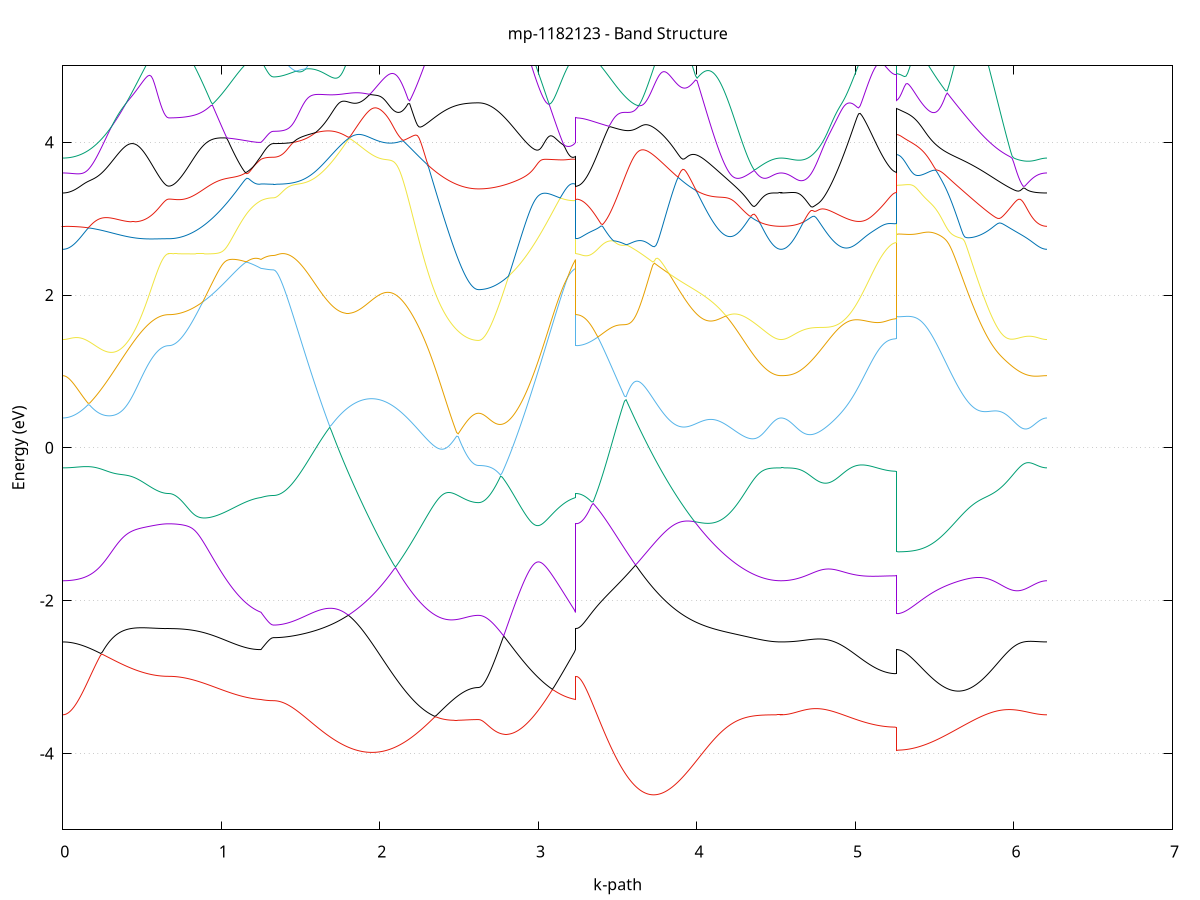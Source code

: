 set title 'mp-1182123 - Band Structure'
set xlabel 'k-path'
set ylabel 'Energy (eV)'
set grid y
set yrange [-5:5]
set terminal png size 800,600
set output 'mp-1182123_bands_gnuplot.png'
plot '-' using 1:2 with lines notitle, '-' using 1:2 with lines notitle, '-' using 1:2 with lines notitle, '-' using 1:2 with lines notitle, '-' using 1:2 with lines notitle, '-' using 1:2 with lines notitle, '-' using 1:2 with lines notitle, '-' using 1:2 with lines notitle, '-' using 1:2 with lines notitle, '-' using 1:2 with lines notitle, '-' using 1:2 with lines notitle, '-' using 1:2 with lines notitle, '-' using 1:2 with lines notitle, '-' using 1:2 with lines notitle, '-' using 1:2 with lines notitle, '-' using 1:2 with lines notitle, '-' using 1:2 with lines notitle, '-' using 1:2 with lines notitle, '-' using 1:2 with lines notitle, '-' using 1:2 with lines notitle, '-' using 1:2 with lines notitle, '-' using 1:2 with lines notitle, '-' using 1:2 with lines notitle, '-' using 1:2 with lines notitle, '-' using 1:2 with lines notitle, '-' using 1:2 with lines notitle, '-' using 1:2 with lines notitle, '-' using 1:2 with lines notitle, '-' using 1:2 with lines notitle, '-' using 1:2 with lines notitle, '-' using 1:2 with lines notitle, '-' using 1:2 with lines notitle
0.000000 -28.309354
0.009971 -28.309354
0.019941 -28.309354
0.029912 -28.309354
0.039883 -28.309354
0.049853 -28.309354
0.059824 -28.309254
0.069795 -28.309254
0.079766 -28.309254
0.089736 -28.309254
0.099707 -28.309154
0.109678 -28.309154
0.119648 -28.309054
0.129619 -28.309054
0.139590 -28.309054
0.149560 -28.308954
0.159531 -28.308954
0.169502 -28.308854
0.179473 -28.308754
0.189443 -28.308754
0.199414 -28.308654
0.209385 -28.308654
0.219355 -28.308554
0.229326 -28.308454
0.239297 -28.308454
0.249267 -28.308354
0.259238 -28.308254
0.269209 -28.308254
0.279180 -28.308154
0.289150 -28.308054
0.299121 -28.307954
0.309092 -28.307954
0.319062 -28.307854
0.329033 -28.307754
0.339004 -28.307654
0.348974 -28.307654
0.358945 -28.307554
0.368916 -28.307454
0.378887 -28.307354
0.388857 -28.307354
0.398828 -28.307254
0.408799 -28.307154
0.418769 -28.307054
0.428740 -28.307054
0.438711 -28.306954
0.448681 -28.306854
0.458652 -28.306854
0.468623 -28.306754
0.478594 -28.306754
0.488564 -28.306654
0.498535 -28.306554
0.508506 -28.306554
0.518476 -28.306454
0.528447 -28.306454
0.538418 -28.306354
0.548388 -28.306354
0.558359 -28.306354
0.568330 -28.306254
0.578300 -28.306254
0.588271 -28.306254
0.598242 -28.306154
0.608213 -28.306154
0.618183 -28.306154
0.628154 -28.306154
0.638125 -28.306154
0.648095 -28.306154
0.658066 -28.306154
0.668037 -28.306054
0.668037 -28.306054
0.677905 -28.306054
0.687772 -28.306054
0.697640 -28.306054
0.707508 -28.306054
0.717376 -28.306054
0.727244 -28.306054
0.737112 -28.305954
0.746979 -28.305954
0.756847 -28.305854
0.766715 -28.305854
0.776583 -28.305754
0.786451 -28.305754
0.796319 -28.305654
0.806187 -28.305654
0.816054 -28.305554
0.825922 -28.305454
0.835790 -28.305354
0.845658 -28.305354
0.855526 -28.305254
0.865394 -28.305154
0.875261 -28.305054
0.885129 -28.304954
0.894997 -28.304854
0.904865 -28.304754
0.914733 -28.304654
0.924601 -28.304554
0.934468 -28.304454
0.944336 -28.304354
0.954204 -28.304254
0.964072 -28.304154
0.973940 -28.304054
0.983808 -28.303954
0.993676 -28.303854
1.003543 -28.303754
1.013411 -28.303654
1.023279 -28.303554
1.033147 -28.303454
1.043015 -28.303354
1.052883 -28.303254
1.062750 -28.303154
1.072618 -28.303054
1.082486 -28.302954
1.092354 -28.302854
1.102222 -28.302754
1.112090 -28.302654
1.121957 -28.302554
1.131825 -28.302454
1.141693 -28.302354
1.151561 -28.302354
1.161429 -28.302254
1.171297 -28.302154
1.181164 -28.302154
1.191032 -28.302054
1.200900 -28.302054
1.210768 -28.301954
1.220636 -28.301954
1.230504 -28.301854
1.240372 -28.301854
1.250239 -28.301854
1.250239 -28.301854
1.260014 -28.301754
1.269789 -28.301754
1.279565 -28.301754
1.289340 -28.301754
1.299115 -28.301754
1.308890 -28.301754
1.318665 -28.301754
1.328440 -28.301754
1.328440 -28.301754
1.338318 -28.301754
1.348197 -28.301654
1.358076 -28.301654
1.367954 -28.301654
1.377833 -28.301654
1.387711 -28.301654
1.397590 -28.301554
1.407469 -28.301554
1.417347 -28.301554
1.427226 -28.301454
1.437105 -28.301454
1.446983 -28.301354
1.456862 -28.301354
1.466740 -28.301254
1.476619 -28.301154
1.486498 -28.301154
1.496376 -28.301054
1.506255 -28.300954
1.516134 -28.300854
1.526012 -28.300854
1.535891 -28.300754
1.545769 -28.300654
1.555648 -28.300554
1.565527 -28.300454
1.575405 -28.300354
1.585284 -28.300254
1.595162 -28.300154
1.605041 -28.300154
1.614920 -28.300054
1.624798 -28.299954
1.634677 -28.299854
1.644556 -28.299754
1.654434 -28.299654
1.664313 -28.299554
1.674191 -28.299454
1.684070 -28.299354
1.693949 -28.299254
1.703827 -28.299154
1.713706 -28.299054
1.723585 -28.299054
1.733463 -28.298954
1.743342 -28.298854
1.753220 -28.298754
1.763099 -28.298654
1.772978 -28.298654
1.782856 -28.298554
1.792735 -28.298454
1.802614 -28.298454
1.812492 -28.298354
1.822371 -28.298354
1.832249 -28.298254
1.832249 -28.298254
1.842130 -28.298254
1.852010 -28.298254
1.861890 -28.298154
1.871771 -28.298154
1.881651 -28.298154
1.891531 -28.298154
1.901411 -28.298154
1.911292 -28.298154
1.921172 -28.298154
1.931052 -28.298154
1.940933 -28.298154
1.950813 -28.298154
1.960693 -28.298154
1.970573 -28.298154
1.980454 -28.298254
1.990334 -28.298254
2.000214 -28.298354
2.010094 -28.298354
2.019975 -28.298454
2.029855 -28.298454
2.039735 -28.298554
2.049616 -28.298654
2.059496 -28.298754
2.069376 -28.298754
2.079256 -28.298854
2.089137 -28.298954
2.099017 -28.299054
2.108897 -28.299154
2.118778 -28.299254
2.128658 -28.299454
2.138538 -28.299554
2.148418 -28.299654
2.158299 -28.299754
2.168179 -28.299854
2.178059 -28.300054
2.187940 -28.300154
2.197820 -28.300254
2.207700 -28.300454
2.217580 -28.300554
2.227461 -28.300654
2.237341 -28.300854
2.247221 -28.300954
2.257102 -28.301154
2.266982 -28.301254
2.276862 -28.301454
2.286742 -28.301554
2.296623 -28.301654
2.306503 -28.301854
2.316383 -28.301954
2.326264 -28.302154
2.336144 -28.302254
2.346024 -28.302454
2.355904 -28.302554
2.365785 -28.302654
2.375665 -28.302854
2.385545 -28.302954
2.395426 -28.303054
2.405306 -28.303154
2.415186 -28.303354
2.425066 -28.303454
2.434947 -28.303554
2.444827 -28.303654
2.454707 -28.303754
2.464588 -28.303854
2.474468 -28.303954
2.484348 -28.304054
2.494228 -28.304154
2.504109 -28.304154
2.513989 -28.304254
2.523869 -28.304354
2.533750 -28.304354
2.543630 -28.304454
2.553510 -28.304454
2.563390 -28.304554
2.573271 -28.304554
2.583151 -28.304554
2.593031 -28.304654
2.602912 -28.304654
2.612792 -28.304654
2.622672 -28.304654
2.622672 -28.304654
2.632576 -28.304654
2.642480 -28.304654
2.652384 -28.304654
2.662288 -28.304654
2.672192 -28.304554
2.682097 -28.304554
2.692001 -28.304554
2.701905 -28.304554
2.711809 -28.304554
2.721713 -28.304454
2.731617 -28.304454
2.741521 -28.304454
2.751425 -28.304354
2.761329 -28.304354
2.771233 -28.304254
2.781137 -28.304254
2.791041 -28.304254
2.800945 -28.304154
2.810849 -28.304154
2.820753 -28.304054
2.830657 -28.303954
2.840561 -28.303954
2.850466 -28.303854
2.860370 -28.303854
2.870274 -28.303754
2.880178 -28.303654
2.890082 -28.303654
2.899986 -28.303554
2.909890 -28.303454
2.919794 -28.303454
2.929698 -28.303354
2.939602 -28.303254
2.949506 -28.303254
2.959410 -28.303154
2.969314 -28.303054
2.979218 -28.303054
2.989122 -28.302954
2.999026 -28.302854
3.008930 -28.302854
3.018835 -28.302754
3.028739 -28.302654
3.038643 -28.302654
3.048547 -28.302554
3.058451 -28.302554
3.068355 -28.302454
3.078259 -28.302454
3.088163 -28.302354
3.098067 -28.302254
3.107971 -28.302254
3.117875 -28.302154
3.127779 -28.302154
3.137683 -28.302154
3.147587 -28.302054
3.157491 -28.302054
3.167395 -28.301954
3.177299 -28.301954
3.187204 -28.301954
3.197108 -28.301854
3.207012 -28.301854
3.216916 -28.301854
3.226820 -28.301854
3.236724 -28.301854
3.236724 -28.306054
3.246614 -28.306054
3.256503 -28.306054
3.266393 -28.306054
3.276283 -28.306054
3.286173 -28.306054
3.296062 -28.306054
3.305952 -28.305954
3.315842 -28.305954
3.325732 -28.305854
3.335621 -28.305854
3.345511 -28.305754
3.355401 -28.305754
3.365290 -28.305654
3.375180 -28.305654
3.385070 -28.305554
3.394960 -28.305454
3.404849 -28.305454
3.414739 -28.305354
3.424629 -28.305254
3.434519 -28.305154
3.444408 -28.305054
3.454298 -28.304954
3.464188 -28.304854
3.474078 -28.304754
3.483967 -28.304754
3.493857 -28.304654
3.503747 -28.304554
3.513637 -28.304454
3.523526 -28.304354
3.533416 -28.304254
3.543306 -28.304154
3.553196 -28.304054
3.563085 -28.303954
3.572975 -28.303854
3.582865 -28.303754
3.592755 -28.303654
3.602644 -28.303554
3.612534 -28.303454
3.622424 -28.303354
3.632314 -28.303254
3.642203 -28.303154
3.652093 -28.303054
3.661983 -28.303054
3.671873 -28.302954
3.681762 -28.302854
3.691652 -28.302754
3.701542 -28.302754
3.711432 -28.302654
3.711432 -28.302654
3.721426 -28.302654
3.731420 -28.302554
3.741414 -28.302554
3.751408 -28.302454
3.761403 -28.302454
3.771397 -28.302454
3.781391 -28.302354
3.791385 -28.302354
3.801379 -28.302354
3.811374 -28.302354
3.821368 -28.302354
3.831362 -28.302354
3.841356 -28.302354
3.851350 -28.302354
3.861345 -28.302354
3.871339 -28.302454
3.881333 -28.302454
3.891327 -28.302454
3.901321 -28.302554
3.911316 -28.302554
3.921310 -28.302654
3.931304 -28.302754
3.941298 -28.302754
3.951292 -28.302854
3.961287 -28.302954
3.971281 -28.303054
3.981275 -28.303154
3.991269 -28.303254
4.001264 -28.303354
4.011258 -28.303454
4.021252 -28.303554
4.031246 -28.303654
4.041240 -28.303854
4.051235 -28.303954
4.061229 -28.304054
4.071223 -28.304154
4.081217 -28.304354
4.091211 -28.304454
4.101206 -28.304654
4.111200 -28.304754
4.121194 -28.304954
4.131188 -28.305054
4.141182 -28.305254
4.151177 -28.305354
4.161171 -28.305554
4.171165 -28.305654
4.181159 -28.305854
4.191153 -28.305954
4.201148 -28.306154
4.211142 -28.306354
4.221136 -28.306454
4.231130 -28.306654
4.241124 -28.306754
4.251119 -28.306954
4.261113 -28.307054
4.271107 -28.307254
4.281101 -28.307354
4.291095 -28.307454
4.301090 -28.307654
4.311084 -28.307754
4.321078 -28.307854
4.331072 -28.308054
4.341066 -28.308154
4.351061 -28.308254
4.361055 -28.308354
4.371049 -28.308454
4.381043 -28.308554
4.391037 -28.308654
4.401032 -28.308754
4.411026 -28.308854
4.421020 -28.308954
4.431014 -28.308954
4.441008 -28.309054
4.451003 -28.309154
4.460997 -28.309154
4.470991 -28.309254
4.480985 -28.309254
4.490979 -28.309254
4.500974 -28.309354
4.510968 -28.309354
4.520962 -28.309354
4.530956 -28.309354
4.530956 -28.309354
4.540932 -28.309354
4.550908 -28.309354
4.560884 -28.309354
4.570860 -28.309254
4.580835 -28.309254
4.590811 -28.309254
4.600787 -28.309154
4.610763 -28.309154
4.620739 -28.309054
4.630715 -28.309054
4.640690 -28.308954
4.650666 -28.308954
4.660642 -28.308854
4.670618 -28.308754
4.680594 -28.308654
4.690570 -28.308554
4.700545 -28.308454
4.710521 -28.308354
4.720497 -28.308254
4.730473 -28.308154
4.740449 -28.308054
4.750425 -28.307954
4.760400 -28.307754
4.770376 -28.307654
4.780352 -28.307554
4.790328 -28.307454
4.800304 -28.307254
4.810280 -28.307154
4.820255 -28.307054
4.830231 -28.306854
4.840207 -28.306754
4.850183 -28.306554
4.860159 -28.306454
4.870135 -28.306254
4.880110 -28.306154
4.890086 -28.305954
4.900062 -28.305854
4.910038 -28.305654
4.920014 -28.305554
4.929990 -28.305354
4.939966 -28.305254
4.949941 -28.305154
4.959917 -28.304954
4.969893 -28.304854
4.979869 -28.304654
4.989845 -28.304554
4.999821 -28.304454
5.009796 -28.304254
5.019772 -28.304154
5.029748 -28.304054
5.039724 -28.303954
5.049700 -28.303754
5.059676 -28.303654
5.069651 -28.303554
5.079627 -28.303454
5.089603 -28.303354
5.099579 -28.303254
5.109555 -28.303154
5.119531 -28.303054
5.129506 -28.302954
5.139482 -28.302954
5.149458 -28.302854
5.159434 -28.302754
5.169410 -28.302754
5.179386 -28.302654
5.189361 -28.302654
5.199337 -28.302554
5.209313 -28.302554
5.219289 -28.302554
5.229265 -28.302454
5.239241 -28.302454
5.249216 -28.302454
5.259192 -28.302454
5.259192 -28.298254
5.269183 -28.298254
5.279174 -28.298254
5.289165 -28.298254
5.299155 -28.298254
5.309146 -28.298254
5.319137 -28.298354
5.329128 -28.298354
5.339118 -28.298454
5.349109 -28.298454
5.359100 -28.298554
5.369091 -28.298554
5.379082 -28.298654
5.389072 -28.298754
5.399063 -28.298754
5.409054 -28.298854
5.419045 -28.298954
5.429036 -28.299054
5.439026 -28.299154
5.449017 -28.299254
5.459008 -28.299354
5.468999 -28.299454
5.478989 -28.299554
5.488980 -28.299754
5.498971 -28.299854
5.508962 -28.299954
5.518953 -28.300054
5.528943 -28.300254
5.538934 -28.300354
5.548925 -28.300554
5.558916 -28.300654
5.568906 -28.300854
5.578897 -28.300954
5.588888 -28.301154
5.598879 -28.301354
5.608870 -28.301454
5.618860 -28.301654
5.628851 -28.301854
5.638842 -28.301954
5.648833 -28.302154
5.658824 -28.302354
5.668814 -28.302554
5.678805 -28.302654
5.688796 -28.302854
5.698787 -28.303054
5.708777 -28.303254
5.718768 -28.303454
5.728759 -28.303654
5.738750 -28.303754
5.748741 -28.303954
5.758731 -28.304154
5.768722 -28.304354
5.778713 -28.304554
5.788704 -28.304754
5.798694 -28.304854
5.808685 -28.305054
5.818676 -28.305254
5.828667 -28.305454
5.838658 -28.305554
5.848648 -28.305754
5.858639 -28.305954
5.868630 -28.306154
5.878621 -28.306254
5.888611 -28.306454
5.898602 -28.306654
5.908593 -28.306754
5.918584 -28.306954
5.928575 -28.307054
5.938565 -28.307254
5.948556 -28.307354
5.958547 -28.307554
5.968538 -28.307654
5.978528 -28.307754
5.988519 -28.307954
5.998510 -28.308054
6.008501 -28.308154
6.018492 -28.308254
6.028482 -28.308354
6.038473 -28.308454
6.048464 -28.308554
6.058455 -28.308654
6.068446 -28.308754
6.078436 -28.308854
6.088427 -28.308954
6.098418 -28.308954
6.108409 -28.309054
6.118399 -28.309054
6.128390 -28.309154
6.138381 -28.309154
6.148372 -28.309254
6.158363 -28.309254
6.168353 -28.309254
6.178344 -28.309354
6.188335 -28.309354
6.198326 -28.309354
6.208316 -28.309354
e
0.000000 -13.596854
0.009971 -13.596854
0.019941 -13.596854
0.029912 -13.596854
0.039883 -13.596854
0.049853 -13.596754
0.059824 -13.596754
0.069795 -13.596754
0.079766 -13.596754
0.089736 -13.596754
0.099707 -13.596754
0.109678 -13.596854
0.119648 -13.596954
0.129619 -13.597154
0.139590 -13.597554
0.149560 -13.598254
0.159531 -13.599154
0.169502 -13.600454
0.179473 -13.602154
0.189443 -13.604354
0.199414 -13.606854
0.209385 -13.609554
0.219355 -13.612554
0.229326 -13.615654
0.239297 -13.618954
0.249267 -13.622354
0.259238 -13.625854
0.269209 -13.629354
0.279180 -13.632954
0.289150 -13.636554
0.299121 -13.640254
0.309092 -13.643954
0.319062 -13.647654
0.329033 -13.651354
0.339004 -13.654954
0.348974 -13.658654
0.358945 -13.662254
0.368916 -13.665854
0.378887 -13.669354
0.388857 -13.672854
0.398828 -13.676354
0.408799 -13.679654
0.418769 -13.682954
0.428740 -13.686154
0.438711 -13.689254
0.448681 -13.692354
0.458652 -13.695254
0.468623 -13.698154
0.478594 -13.700854
0.488564 -13.703454
0.498535 -13.705954
0.508506 -13.708354
0.518476 -13.710554
0.528447 -13.712754
0.538418 -13.714754
0.548388 -13.716554
0.558359 -13.718354
0.568330 -13.719854
0.578300 -13.721354
0.588271 -13.722654
0.598242 -13.723754
0.608213 -13.724754
0.618183 -13.725654
0.628154 -13.726354
0.638125 -13.726854
0.648095 -13.727254
0.658066 -13.727454
0.668037 -13.727554
0.668037 -13.727554
0.677905 -13.727454
0.687772 -13.727354
0.697640 -13.727154
0.707508 -13.726854
0.717376 -13.726454
0.727244 -13.725954
0.737112 -13.725354
0.746979 -13.724754
0.756847 -13.724054
0.766715 -13.723254
0.776583 -13.722354
0.786451 -13.721354
0.796319 -13.720354
0.806187 -13.719254
0.816054 -13.718054
0.825922 -13.716854
0.835790 -13.715554
0.845658 -13.714154
0.855526 -13.712754
0.865394 -13.711354
0.875261 -13.709854
0.885129 -13.708354
0.894997 -13.706854
0.904865 -13.705254
0.914733 -13.703754
0.924601 -13.702154
0.934468 -13.700654
0.944336 -13.699154
0.954204 -13.697754
0.964072 -13.696554
0.973940 -13.695354
0.983808 -13.694454
0.993676 -13.693854
1.003543 -13.693654
1.013411 -13.693954
1.023279 -13.694754
1.033147 -13.696154
1.043015 -13.697954
1.052883 -13.700254
1.062750 -13.702754
1.072618 -13.705554
1.082486 -13.708354
1.092354 -13.711254
1.102222 -13.714254
1.112090 -13.717154
1.121957 -13.719954
1.131825 -13.722754
1.141693 -13.725454
1.151561 -13.728054
1.161429 -13.730554
1.171297 -13.732954
1.181164 -13.735154
1.191032 -13.737254
1.200900 -13.739254
1.210768 -13.741054
1.220636 -13.742654
1.230504 -13.744154
1.240372 -13.745454
1.250239 -13.746554
1.250239 -13.746554
1.260014 -13.746954
1.269789 -13.747254
1.279565 -13.747554
1.289340 -13.747854
1.299115 -13.747954
1.308890 -13.748154
1.318665 -13.748154
1.328440 -13.748254
1.328440 -13.748254
1.338318 -13.748154
1.348197 -13.748054
1.358076 -13.747854
1.367954 -13.747554
1.377833 -13.747254
1.387711 -13.746854
1.397590 -13.746354
1.407469 -13.745754
1.417347 -13.745154
1.427226 -13.744354
1.437105 -13.743654
1.446983 -13.742754
1.456862 -13.741854
1.466740 -13.740854
1.476619 -13.739854
1.486498 -13.738754
1.496376 -13.737554
1.506255 -13.736354
1.516134 -13.735154
1.526012 -13.733854
1.535891 -13.732554
1.545769 -13.731154
1.555648 -13.729754
1.565527 -13.728354
1.575405 -13.726854
1.585284 -13.725354
1.595162 -13.723854
1.605041 -13.722354
1.614920 -13.720754
1.624798 -13.719254
1.634677 -13.717754
1.644556 -13.716154
1.654434 -13.714654
1.664313 -13.713154
1.674191 -13.711654
1.684070 -13.710254
1.693949 -13.708754
1.703827 -13.707354
1.713706 -13.706054
1.723585 -13.704754
1.733463 -13.703454
1.743342 -13.702254
1.753220 -13.701154
1.763099 -13.700054
1.772978 -13.699054
1.782856 -13.698054
1.792735 -13.697254
1.802614 -13.696454
1.812492 -13.695754
1.822371 -13.695154
1.832249 -13.694654
1.832249 -13.694654
1.842130 -13.694254
1.852010 -13.693954
1.861890 -13.693854
1.871771 -13.693754
1.881651 -13.693754
1.891531 -13.693954
1.901411 -13.694254
1.911292 -13.694654
1.921172 -13.695154
1.931052 -13.695754
1.940933 -13.696554
1.950813 -13.697454
1.960693 -13.698454
1.970573 -13.699554
1.980454 -13.700754
1.990334 -13.702154
2.000214 -13.703654
2.010094 -13.705254
2.019975 -13.707054
2.029855 -13.708854
2.039735 -13.710854
2.049616 -13.712954
2.059496 -13.715154
2.069376 -13.717454
2.079256 -13.719854
2.089137 -13.722354
2.099017 -13.724954
2.108897 -13.727654
2.118778 -13.730454
2.128658 -13.733354
2.138538 -13.736254
2.148418 -13.739254
2.158299 -13.742354
2.168179 -13.745454
2.178059 -13.748654
2.187940 -13.751954
2.197820 -13.755254
2.207700 -13.758554
2.217580 -13.761954
2.227461 -13.765354
2.237341 -13.768754
2.247221 -13.772254
2.257102 -13.775654
2.266982 -13.779154
2.276862 -13.782554
2.286742 -13.785954
2.296623 -13.789454
2.306503 -13.792854
2.316383 -13.796154
2.326264 -13.799454
2.336144 -13.802754
2.346024 -13.806054
2.355904 -13.809254
2.365785 -13.812354
2.375665 -13.815354
2.385545 -13.818354
2.395426 -13.821354
2.405306 -13.824154
2.415186 -13.826854
2.425066 -13.829554
2.434947 -13.832054
2.444827 -13.834554
2.454707 -13.836854
2.464588 -13.839154
2.474468 -13.841254
2.484348 -13.843254
2.494228 -13.845154
2.504109 -13.846854
2.513989 -13.848554
2.523869 -13.850054
2.533750 -13.851354
2.543630 -13.852654
2.553510 -13.853654
2.563390 -13.854654
2.573271 -13.855454
2.583151 -13.856054
2.593031 -13.856654
2.602912 -13.856954
2.612792 -13.857254
2.622672 -13.857254
2.622672 -13.857254
2.632576 -13.857254
2.642480 -13.857054
2.652384 -13.856754
2.662288 -13.856254
2.672192 -13.855754
2.682097 -13.855054
2.692001 -13.854254
2.701905 -13.853254
2.711809 -13.852254
2.721713 -13.851154
2.731617 -13.849854
2.741521 -13.848454
2.751425 -13.846954
2.761329 -13.845354
2.771233 -13.843654
2.781137 -13.841954
2.791041 -13.840054
2.800945 -13.838054
2.810849 -13.836054
2.820753 -13.833854
2.830657 -13.831654
2.840561 -13.829354
2.850466 -13.827054
2.860370 -13.824654
2.870274 -13.822154
2.880178 -13.819654
2.890082 -13.817154
2.899986 -13.814554
2.909890 -13.811954
2.919794 -13.809254
2.929698 -13.806654
2.939602 -13.803954
2.949506 -13.801254
2.959410 -13.798554
2.969314 -13.795854
2.979218 -13.793254
2.989122 -13.790554
2.999026 -13.787954
3.008930 -13.785354
3.018835 -13.782754
3.028739 -13.780254
3.038643 -13.777854
3.048547 -13.775454
3.058451 -13.773154
3.068355 -13.770854
3.078259 -13.768654
3.088163 -13.766554
3.098067 -13.764554
3.107971 -13.762554
3.117875 -13.760754
3.127779 -13.758954
3.137683 -13.757354
3.147587 -13.755754
3.157491 -13.754354
3.167395 -13.752954
3.177299 -13.751754
3.187204 -13.750654
3.197108 -13.749554
3.207012 -13.748654
3.216916 -13.747854
3.226820 -13.747154
3.236724 -13.746554
3.236724 -13.727554
3.246614 -13.727454
3.256503 -13.727354
3.266393 -13.727154
3.276283 -13.726854
3.286173 -13.726454
3.296062 -13.725954
3.305952 -13.725354
3.315842 -13.724754
3.325732 -13.723954
3.335621 -13.723154
3.345511 -13.722254
3.355401 -13.721254
3.365290 -13.720154
3.375180 -13.719054
3.385070 -13.717854
3.394960 -13.716554
3.404849 -13.715154
3.414739 -13.713654
3.424629 -13.712154
3.434519 -13.710554
3.444408 -13.708954
3.454298 -13.707254
3.464188 -13.705454
3.474078 -13.703654
3.483967 -13.701754
3.493857 -13.699854
3.503747 -13.697854
3.513637 -13.695854
3.523526 -13.693754
3.533416 -13.691654
3.543306 -13.689454
3.553196 -13.687354
3.563085 -13.685054
3.572975 -13.682854
3.582865 -13.680554
3.592755 -13.678254
3.602644 -13.675954
3.612534 -13.673554
3.622424 -13.671254
3.632314 -13.672054
3.642203 -13.676254
3.652093 -13.680454
3.661983 -13.684554
3.671873 -13.688454
3.681762 -13.692354
3.691652 -13.696054
3.701542 -13.699654
3.711432 -13.703054
3.711432 -13.703054
3.721426 -13.706454
3.731420 -13.709554
3.741414 -13.712554
3.751408 -13.715454
3.761403 -13.718154
3.771397 -13.720554
3.781391 -13.722854
3.791385 -13.724954
3.801379 -13.726854
3.811374 -13.728654
3.821368 -13.730154
3.831362 -13.731354
3.841356 -13.732454
3.851350 -13.733354
3.861345 -13.733954
3.871339 -13.734454
3.881333 -13.734654
3.891327 -13.734554
3.901321 -13.734354
3.911316 -13.733954
3.921310 -13.733254
3.931304 -13.732354
3.941298 -13.731254
3.951292 -13.729854
3.961287 -13.728354
3.971281 -13.726554
3.981275 -13.724554
3.991269 -13.722354
4.001264 -13.719954
4.011258 -13.717354
4.021252 -13.714554
4.031246 -13.711554
4.041240 -13.708454
4.051235 -13.705054
4.061229 -13.701554
4.071223 -13.697854
4.081217 -13.693954
4.091211 -13.689954
4.101206 -13.685754
4.111200 -13.681554
4.121194 -13.677054
4.131188 -13.672554
4.141182 -13.667854
4.151177 -13.663154
4.161171 -13.658254
4.171165 -13.653354
4.181159 -13.648354
4.191153 -13.643254
4.201148 -13.638154
4.211142 -13.632954
4.221136 -13.627754
4.231130 -13.622554
4.241124 -13.617354
4.251119 -13.612254
4.261113 -13.607054
4.271107 -13.601954
4.281101 -13.596854
4.291095 -13.591854
4.301090 -13.589554
4.311084 -13.590154
4.321078 -13.590654
4.331072 -13.591154
4.341066 -13.591654
4.351061 -13.592154
4.361055 -13.592654
4.371049 -13.593154
4.381043 -13.593554
4.391037 -13.593954
4.401032 -13.594354
4.411026 -13.594754
4.421020 -13.595054
4.431014 -13.595354
4.441008 -13.595654
4.451003 -13.595854
4.460997 -13.596154
4.470991 -13.596354
4.480985 -13.596454
4.490979 -13.596654
4.500974 -13.596754
4.510968 -13.596854
4.520962 -13.596854
4.530956 -13.596854
4.530956 -13.596854
4.540932 -13.596854
4.550908 -13.596854
4.560884 -13.596754
4.570860 -13.596654
4.580835 -13.596554
4.590811 -13.596454
4.600787 -13.596254
4.610763 -13.596054
4.620739 -13.595854
4.630715 -13.595654
4.640690 -13.595354
4.650666 -13.595054
4.660642 -13.594754
4.670618 -13.594454
4.680594 -13.594154
4.690570 -13.593854
4.700545 -13.593554
4.710521 -13.593254
4.720497 -13.592954
4.730473 -13.592754
4.740449 -13.592754
4.750425 -13.593054
4.760400 -13.594054
4.770376 -13.596254
4.780352 -13.599254
4.790328 -13.602854
4.800304 -13.606854
4.810280 -13.610954
4.820255 -13.615354
4.830231 -13.619754
4.840207 -13.624254
4.850183 -13.628954
4.860159 -13.633554
4.870135 -13.638254
4.880110 -13.642954
4.890086 -13.647654
4.900062 -13.652354
4.910038 -13.656954
4.920014 -13.661654
4.929990 -13.666254
4.939966 -13.670754
4.949941 -13.675254
4.959917 -13.679654
4.969893 -13.684054
4.979869 -13.688354
4.989845 -13.692454
4.999821 -13.696554
5.009796 -13.700554
5.019772 -13.704354
5.029748 -13.708154
5.039724 -13.711754
5.049700 -13.715254
5.059676 -13.718654
5.069651 -13.721854
5.079627 -13.724954
5.089603 -13.727954
5.099579 -13.730754
5.109555 -13.733454
5.119531 -13.735954
5.129506 -13.738254
5.139482 -13.740454
5.149458 -13.742454
5.159434 -13.744254
5.169410 -13.745954
5.179386 -13.747454
5.189361 -13.748854
5.199337 -13.749954
5.209313 -13.750954
5.219289 -13.751754
5.229265 -13.752354
5.239241 -13.752854
5.249216 -13.753154
5.259192 -13.753154
5.259192 -13.699554
5.269183 -13.699554
5.279174 -13.699554
5.289165 -13.699554
5.299155 -13.699654
5.309146 -13.699654
5.319137 -13.699754
5.329128 -13.699854
5.339118 -13.699854
5.349109 -13.699954
5.359100 -13.700154
5.369091 -13.700254
5.379082 -13.700354
5.389072 -13.700554
5.399063 -13.700754
5.409054 -13.700954
5.419045 -13.701154
5.429036 -13.701354
5.439026 -13.701554
5.449017 -13.701754
5.459008 -13.701954
5.468999 -13.702154
5.478989 -13.702354
5.488980 -13.702454
5.498971 -13.702654
5.508962 -13.702754
5.518953 -13.702854
5.528943 -13.702954
5.538934 -13.702954
5.548925 -13.702954
5.558916 -13.702854
5.568906 -13.702754
5.578897 -13.702554
5.588888 -13.702354
5.598879 -13.701954
5.608870 -13.701654
5.618860 -13.701154
5.628851 -13.700554
5.638842 -13.699954
5.648833 -13.699254
5.658824 -13.698454
5.668814 -13.697554
5.678805 -13.696554
5.688796 -13.695454
5.698787 -13.694254
5.708777 -13.692954
5.718768 -13.691554
5.728759 -13.690054
5.738750 -13.688554
5.748741 -13.686854
5.758731 -13.685054
5.768722 -13.683154
5.778713 -13.681154
5.788704 -13.679154
5.798694 -13.676954
5.808685 -13.674754
5.818676 -13.672454
5.828667 -13.670054
5.838658 -13.667654
5.848648 -13.665154
5.858639 -13.662554
5.868630 -13.659954
5.878621 -13.657354
5.888611 -13.654654
5.898602 -13.651954
5.908593 -13.649154
5.918584 -13.646454
5.928575 -13.643654
5.938565 -13.640954
5.948556 -13.638254
5.958547 -13.635554
5.968538 -13.632854
5.978528 -13.630254
5.988519 -13.627654
5.998510 -13.625154
6.008501 -13.622754
6.018492 -13.620354
6.028482 -13.618054
6.038473 -13.615954
6.048464 -13.613854
6.058455 -13.611854
6.068446 -13.609954
6.078436 -13.608154
6.088427 -13.606554
6.098418 -13.605054
6.108409 -13.603654
6.118399 -13.602354
6.128390 -13.601254
6.138381 -13.600154
6.148372 -13.599354
6.158363 -13.598554
6.168353 -13.597954
6.178344 -13.597454
6.188335 -13.597154
6.198326 -13.596954
6.208316 -13.596854
e
0.000000 -13.565954
0.009971 -13.566054
0.019941 -13.566354
0.029912 -13.566854
0.039883 -13.567454
0.049853 -13.568354
0.059824 -13.569354
0.069795 -13.570554
0.079766 -13.571854
0.089736 -13.573354
0.099707 -13.574954
0.109678 -13.576654
0.119648 -13.578454
0.129619 -13.580254
0.139590 -13.582054
0.149560 -13.583754
0.159531 -13.585354
0.169502 -13.586554
0.179473 -13.587454
0.189443 -13.588154
0.199414 -13.588454
0.209385 -13.588654
0.219355 -13.588754
0.229326 -13.588654
0.239297 -13.588554
0.249267 -13.588354
0.259238 -13.588054
0.269209 -13.587854
0.279180 -13.587554
0.289150 -13.587154
0.299121 -13.586854
0.309092 -13.586554
0.319062 -13.586154
0.329033 -13.585754
0.339004 -13.585354
0.348974 -13.584954
0.358945 -13.584654
0.368916 -13.584254
0.378887 -13.583854
0.388857 -13.583454
0.398828 -13.583054
0.408799 -13.582654
0.418769 -13.582254
0.428740 -13.581854
0.438711 -13.581554
0.448681 -13.581154
0.458652 -13.580854
0.468623 -13.580454
0.478594 -13.580154
0.488564 -13.579854
0.498535 -13.579554
0.508506 -13.579254
0.518476 -13.578954
0.528447 -13.578654
0.538418 -13.578454
0.548388 -13.578154
0.558359 -13.577954
0.568330 -13.577754
0.578300 -13.577554
0.588271 -13.577454
0.598242 -13.577254
0.608213 -13.577154
0.618183 -13.577054
0.628154 -13.576954
0.638125 -13.576854
0.648095 -13.576854
0.658066 -13.576754
0.668037 -13.576754
0.668037 -13.576754
0.677905 -13.576854
0.687772 -13.577154
0.697640 -13.577754
0.707508 -13.578454
0.717376 -13.579354
0.727244 -13.580454
0.737112 -13.581754
0.746979 -13.583254
0.756847 -13.584954
0.766715 -13.586854
0.776583 -13.588854
0.786451 -13.591054
0.796319 -13.593454
0.806187 -13.596054
0.816054 -13.598654
0.825922 -13.601554
0.835790 -13.604454
0.845658 -13.607554
0.855526 -13.610754
0.865394 -13.614054
0.875261 -13.617454
0.885129 -13.620854
0.894997 -13.624454
0.904865 -13.627954
0.914733 -13.631554
0.924601 -13.635154
0.934468 -13.638854
0.944336 -13.642354
0.954204 -13.645854
0.964072 -13.649254
0.973940 -13.652554
0.983808 -13.655554
0.993676 -13.658254
1.003543 -13.660454
1.013411 -13.662254
1.023279 -13.663454
1.033147 -13.664054
1.043015 -13.664154
1.052883 -13.663754
1.062750 -13.663054
1.072618 -13.662154
1.082486 -13.660954
1.092354 -13.659754
1.102222 -13.658454
1.112090 -13.657054
1.121957 -13.655754
1.131825 -13.654354
1.141693 -13.652954
1.151561 -13.651554
1.161429 -13.650254
1.171297 -13.649054
1.181164 -13.647754
1.191032 -13.646554
1.200900 -13.645454
1.210768 -13.644454
1.220636 -13.643454
1.230504 -13.642554
1.240372 -13.641654
1.250239 -13.640954
1.250239 -13.640954
1.260014 -13.640554
1.269789 -13.640154
1.279565 -13.639854
1.289340 -13.639654
1.299115 -13.639454
1.308890 -13.639254
1.318665 -13.639254
1.328440 -13.639154
1.328440 -13.639154
1.338318 -13.639154
1.348197 -13.639154
1.358076 -13.638954
1.367954 -13.638854
1.377833 -13.638654
1.387711 -13.638454
1.397590 -13.638154
1.407469 -13.637854
1.417347 -13.637554
1.427226 -13.637154
1.437105 -13.636754
1.446983 -13.636254
1.456862 -13.635754
1.466740 -13.635254
1.476619 -13.634654
1.486498 -13.634054
1.496376 -13.633454
1.506255 -13.632754
1.516134 -13.632054
1.526012 -13.631254
1.535891 -13.630554
1.545769 -13.629754
1.555648 -13.628954
1.565527 -13.628054
1.575405 -13.627154
1.585284 -13.626254
1.595162 -13.625354
1.605041 -13.624454
1.614920 -13.623454
1.624798 -13.622454
1.634677 -13.621454
1.644556 -13.620454
1.654434 -13.619354
1.664313 -13.618354
1.674191 -13.617254
1.684070 -13.616154
1.693949 -13.615054
1.703827 -13.613954
1.713706 -13.612854
1.723585 -13.611654
1.733463 -13.610554
1.743342 -13.612654
1.753220 -13.615454
1.763099 -13.618054
1.772978 -13.620654
1.782856 -13.623154
1.792735 -13.625554
1.802614 -13.627854
1.812492 -13.630054
1.822371 -13.632154
1.832249 -13.634154
1.832249 -13.634154
1.842130 -13.635954
1.852010 -13.637754
1.861890 -13.639354
1.871771 -13.640754
1.881651 -13.642154
1.891531 -13.643354
1.901411 -13.644354
1.911292 -13.645254
1.921172 -13.646054
1.931052 -13.646654
1.940933 -13.647154
1.950813 -13.647454
1.960693 -13.647654
1.970573 -13.647654
1.980454 -13.647454
1.990334 -13.647254
2.000214 -13.646754
2.010094 -13.646154
2.019975 -13.645454
2.029855 -13.644554
2.039735 -13.643454
2.049616 -13.642354
2.059496 -13.640954
2.069376 -13.639554
2.079256 -13.637954
2.089137 -13.636154
2.099017 -13.634254
2.108897 -13.632254
2.118778 -13.630154
2.128658 -13.627954
2.138538 -13.625554
2.148418 -13.623054
2.158299 -13.620554
2.168179 -13.617854
2.178059 -13.615054
2.187940 -13.612254
2.197820 -13.609254
2.207700 -13.606254
2.217580 -13.603154
2.227461 -13.600054
2.237341 -13.596854
2.247221 -13.593554
2.257102 -13.590254
2.266982 -13.586954
2.276862 -13.583654
2.286742 -13.580254
2.296623 -13.576854
2.306503 -13.573454
2.316383 -13.570054
2.326264 -13.566754
2.336144 -13.563354
2.346024 -13.560054
2.355904 -13.557954
2.365785 -13.557754
2.375665 -13.557554
2.385545 -13.557354
2.395426 -13.557154
2.405306 -13.556954
2.415186 -13.556854
2.425066 -13.556654
2.434947 -13.556554
2.444827 -13.556454
2.454707 -13.556354
2.464588 -13.556254
2.474468 -13.556154
2.484348 -13.556054
2.494228 -13.555954
2.504109 -13.555854
2.513989 -13.555854
2.523869 -13.555754
2.533750 -13.555754
2.543630 -13.555654
2.553510 -13.555654
2.563390 -13.555654
2.573271 -13.555554
2.583151 -13.555554
2.593031 -13.555554
2.602912 -13.555554
2.612792 -13.555554
2.622672 -13.555554
2.622672 -13.555554
2.632576 -13.555554
2.642480 -13.555754
2.652384 -13.556054
2.662288 -13.556354
2.672192 -13.556854
2.682097 -13.557454
2.692001 -13.558154
2.701905 -13.558854
2.711809 -13.559754
2.721713 -13.560754
2.731617 -13.561854
2.741521 -13.562954
2.751425 -13.564254
2.761329 -13.565554
2.771233 -13.567054
2.781137 -13.568454
2.791041 -13.570054
2.800945 -13.571754
2.810849 -13.573454
2.820753 -13.575154
2.830657 -13.577054
2.840561 -13.578954
2.850466 -13.580854
2.860370 -13.582854
2.870274 -13.584854
2.880178 -13.586854
2.890082 -13.588954
2.899986 -13.591054
2.909890 -13.593154
2.919794 -13.595354
2.929698 -13.597454
2.939602 -13.599654
2.949506 -13.601754
2.959410 -13.603854
2.969314 -13.605954
2.979218 -13.608054
2.989122 -13.610154
2.999026 -13.612254
3.008930 -13.614254
3.018835 -13.616154
3.028739 -13.618054
3.038643 -13.619954
3.048547 -13.621754
3.058451 -13.623554
3.068355 -13.625154
3.078259 -13.626754
3.088163 -13.628354
3.098067 -13.629754
3.107971 -13.631154
3.117875 -13.632454
3.127779 -13.633654
3.137683 -13.634754
3.147587 -13.635854
3.157491 -13.636754
3.167395 -13.637554
3.177299 -13.638354
3.187204 -13.638954
3.197108 -13.639554
3.207012 -13.640054
3.216916 -13.640454
3.226820 -13.640754
3.236724 -13.640954
3.236724 -13.576754
3.246614 -13.576754
3.256503 -13.576754
3.266393 -13.576654
3.276283 -13.576654
3.286173 -13.576554
3.296062 -13.576454
3.305952 -13.576254
3.315842 -13.576154
3.325732 -13.575954
3.335621 -13.575754
3.345511 -13.575554
3.355401 -13.575354
3.365290 -13.575154
3.375180 -13.574854
3.385070 -13.574554
3.394960 -13.574354
3.404849 -13.574054
3.414739 -13.575754
3.424629 -13.579454
3.434519 -13.583254
3.444408 -13.587154
3.454298 -13.591254
3.464188 -13.595454
3.474078 -13.599654
3.483967 -13.604054
3.493857 -13.608454
3.503747 -13.612854
3.513637 -13.617454
3.523526 -13.621954
3.533416 -13.626654
3.543306 -13.631254
3.553196 -13.635854
3.563085 -13.640454
3.572975 -13.645154
3.582865 -13.649754
3.592755 -13.654254
3.602644 -13.658754
3.612534 -13.663254
3.622424 -13.667654
3.632314 -13.668854
3.642203 -13.666454
3.652093 -13.664054
3.661983 -13.661654
3.671873 -13.659254
3.681762 -13.656854
3.691652 -13.654454
3.701542 -13.652154
3.711432 -13.649754
3.711432 -13.649754
3.721426 -13.647354
3.731420 -13.644954
3.741414 -13.642654
3.751408 -13.640254
3.761403 -13.637954
3.771397 -13.635654
3.781391 -13.633354
3.791385 -13.631154
3.801379 -13.628954
3.811374 -13.626754
3.821368 -13.624654
3.831362 -13.622554
3.841356 -13.620454
3.851350 -13.618354
3.861345 -13.616454
3.871339 -13.614454
3.881333 -13.612554
3.891327 -13.610654
3.901321 -13.608854
3.911316 -13.607054
3.921310 -13.605354
3.931304 -13.603654
3.941298 -13.602054
3.951292 -13.600454
3.961287 -13.598954
3.971281 -13.597454
3.981275 -13.596054
3.991269 -13.594654
4.001264 -13.593354
4.011258 -13.592154
4.021252 -13.590954
4.031246 -13.589754
4.041240 -13.588754
4.051235 -13.587754
4.061229 -13.586754
4.071223 -13.585954
4.081217 -13.585154
4.091211 -13.584454
4.101206 -13.583854
4.111200 -13.583354
4.121194 -13.583054
4.131188 -13.582754
4.141182 -13.582654
4.151177 -13.582654
4.161171 -13.582754
4.171165 -13.583054
4.181159 -13.583354
4.191153 -13.583654
4.201148 -13.584154
4.211142 -13.584554
4.221136 -13.585054
4.231130 -13.585654
4.241124 -13.586154
4.251119 -13.586754
4.261113 -13.587254
4.271107 -13.587854
4.281101 -13.588454
4.291095 -13.589054
4.301090 -13.586954
4.311084 -13.582054
4.321078 -13.577354
4.331072 -13.572654
4.341066 -13.568154
4.351061 -13.567154
4.361055 -13.567054
4.371049 -13.566954
4.381043 -13.566754
4.391037 -13.566654
4.401032 -13.566554
4.411026 -13.566454
4.421020 -13.566354
4.431014 -13.566354
4.441008 -13.566254
4.451003 -13.566154
4.460997 -13.566154
4.470991 -13.566154
4.480985 -13.566054
4.490979 -13.566054
4.500974 -13.566054
4.510968 -13.566054
4.520962 -13.565954
4.530956 -13.565954
4.530956 -13.565954
4.540932 -13.566054
4.550908 -13.566054
4.560884 -13.566154
4.570860 -13.566354
4.580835 -13.566554
4.590811 -13.566854
4.600787 -13.567154
4.610763 -13.567454
4.620739 -13.567954
4.630715 -13.568454
4.640690 -13.568954
4.650666 -13.569654
4.660642 -13.570354
4.670618 -13.571254
4.680594 -13.572254
4.690570 -13.573454
4.700545 -13.574854
4.710521 -13.576454
4.720497 -13.578254
4.730473 -13.580354
4.740449 -13.582554
4.750425 -13.584854
4.760400 -13.586554
4.770376 -13.587554
4.780352 -13.587854
4.790328 -13.587754
4.800304 -13.587554
4.810280 -13.587254
4.820255 -13.586854
4.830231 -13.586554
4.840207 -13.586154
4.850183 -13.585854
4.860159 -13.585554
4.870135 -13.585254
4.880110 -13.585054
4.890086 -13.584954
4.900062 -13.584854
4.910038 -13.584754
4.920014 -13.584754
4.929990 -13.584854
4.939966 -13.585054
4.949941 -13.585254
4.959917 -13.585554
4.969893 -13.585854
4.979869 -13.586154
4.989845 -13.586554
4.999821 -13.586854
5.009796 -13.587254
5.019772 -13.587654
5.029748 -13.588054
5.039724 -13.588454
5.049700 -13.588954
5.059676 -13.589354
5.069651 -13.589654
5.079627 -13.590054
5.089603 -13.590454
5.099579 -13.590754
5.109555 -13.591154
5.119531 -13.591454
5.129506 -13.591754
5.139482 -13.592054
5.149458 -13.592354
5.159434 -13.592554
5.169410 -13.592754
5.179386 -13.592954
5.189361 -13.593154
5.199337 -13.593354
5.209313 -13.593454
5.219289 -13.593554
5.229265 -13.593654
5.239241 -13.593754
5.249216 -13.593754
5.259192 -13.593754
5.259192 -13.658054
5.269183 -13.658054
5.279174 -13.657954
5.289165 -13.657854
5.299155 -13.657754
5.309146 -13.657554
5.319137 -13.657354
5.329128 -13.657154
5.339118 -13.656854
5.349109 -13.656554
5.359100 -13.656154
5.369091 -13.655754
5.379082 -13.655254
5.389072 -13.654754
5.399063 -13.654154
5.409054 -13.653454
5.419045 -13.652754
5.429036 -13.651954
5.439026 -13.651154
5.449017 -13.650254
5.459008 -13.649254
5.468999 -13.648254
5.478989 -13.647154
5.488980 -13.645954
5.498971 -13.644754
5.508962 -13.643454
5.518953 -13.642154
5.528943 -13.640754
5.538934 -13.639354
5.548925 -13.637854
5.558916 -13.636254
5.568906 -13.634754
5.578897 -13.633054
5.588888 -13.631354
5.598879 -13.629654
5.608870 -13.627954
5.618860 -13.626154
5.628851 -13.624254
5.638842 -13.622454
5.648833 -13.620554
5.658824 -13.618654
5.668814 -13.616654
5.678805 -13.614754
5.688796 -13.612754
5.698787 -13.610754
5.708777 -13.608754
5.718768 -13.606754
5.728759 -13.604654
5.738750 -13.602654
5.748741 -13.600654
5.758731 -13.598554
5.768722 -13.596554
5.778713 -13.594554
5.788704 -13.592554
5.798694 -13.590554
5.808685 -13.588654
5.818676 -13.586754
5.828667 -13.584854
5.838658 -13.583054
5.848648 -13.581354
5.858639 -13.579654
5.868630 -13.578154
5.878621 -13.576754
5.888611 -13.575454
5.898602 -13.574254
5.908593 -13.573254
5.918584 -13.572354
5.928575 -13.571554
5.938565 -13.570854
5.948556 -13.570254
5.958547 -13.569754
5.968538 -13.569354
5.978528 -13.568954
5.988519 -13.568654
5.998510 -13.568354
6.008501 -13.568054
6.018492 -13.567854
6.028482 -13.567654
6.038473 -13.567454
6.048464 -13.567254
6.058455 -13.567054
6.068446 -13.566954
6.078436 -13.566854
6.088427 -13.566654
6.098418 -13.566554
6.108409 -13.566454
6.118399 -13.566354
6.128390 -13.566354
6.138381 -13.566254
6.148372 -13.566154
6.158363 -13.566154
6.168353 -13.566054
6.178344 -13.566054
6.188335 -13.566054
6.198326 -13.565954
6.208316 -13.565954
e
0.000000 -13.521554
0.009971 -13.521554
0.019941 -13.521654
0.029912 -13.521654
0.039883 -13.521754
0.049853 -13.521854
0.059824 -13.521954
0.069795 -13.522054
0.079766 -13.522254
0.089736 -13.522454
0.099707 -13.522654
0.109678 -13.522854
0.119648 -13.523054
0.129619 -13.523354
0.139590 -13.523554
0.149560 -13.523854
0.159531 -13.524154
0.169502 -13.524454
0.179473 -13.524754
0.189443 -13.525154
0.199414 -13.525454
0.209385 -13.525854
0.219355 -13.526254
0.229326 -13.526654
0.239297 -13.527054
0.249267 -13.527454
0.259238 -13.527854
0.269209 -13.528254
0.279180 -13.528654
0.289150 -13.529154
0.299121 -13.529554
0.309092 -13.530054
0.319062 -13.530454
0.329033 -13.530954
0.339004 -13.531354
0.348974 -13.531754
0.358945 -13.532254
0.368916 -13.532654
0.378887 -13.533154
0.388857 -13.533554
0.398828 -13.533954
0.408799 -13.534454
0.418769 -13.534854
0.428740 -13.535254
0.438711 -13.535654
0.448681 -13.536054
0.458652 -13.536354
0.468623 -13.536754
0.478594 -13.537154
0.488564 -13.537454
0.498535 -13.537754
0.508506 -13.538054
0.518476 -13.538354
0.528447 -13.538654
0.538418 -13.538954
0.548388 -13.539154
0.558359 -13.539454
0.568330 -13.539654
0.578300 -13.539854
0.588271 -13.539954
0.598242 -13.540154
0.608213 -13.540254
0.618183 -13.540354
0.628154 -13.540454
0.638125 -13.540554
0.648095 -13.540554
0.658066 -13.540654
0.668037 -13.540654
0.668037 -13.540654
0.677905 -13.540654
0.687772 -13.540554
0.697640 -13.540554
0.707508 -13.540454
0.717376 -13.540354
0.727244 -13.540154
0.737112 -13.539954
0.746979 -13.539754
0.756847 -13.539554
0.766715 -13.539354
0.776583 -13.539054
0.786451 -13.538754
0.796319 -13.538454
0.806187 -13.538154
0.816054 -13.537754
0.825922 -13.537354
0.835790 -13.536954
0.845658 -13.536554
0.855526 -13.536154
0.865394 -13.535654
0.875261 -13.535254
0.885129 -13.534754
0.894997 -13.534254
0.904865 -13.533754
0.914733 -13.533254
0.924601 -13.532754
0.934468 -13.532254
0.944336 -13.531654
0.954204 -13.531154
0.964072 -13.530554
0.973940 -13.530054
0.983808 -13.529454
0.993676 -13.528954
1.003543 -13.528354
1.013411 -13.527854
1.023279 -13.527254
1.033147 -13.526754
1.043015 -13.526154
1.052883 -13.525654
1.062750 -13.525154
1.072618 -13.524654
1.082486 -13.524154
1.092354 -13.523654
1.102222 -13.523154
1.112090 -13.522654
1.121957 -13.522254
1.131825 -13.521754
1.141693 -13.521354
1.151561 -13.520954
1.161429 -13.520654
1.171297 -13.520254
1.181164 -13.519954
1.191032 -13.519554
1.200900 -13.519354
1.210768 -13.519054
1.220636 -13.518754
1.230504 -13.518554
1.240372 -13.518354
1.250239 -13.518154
1.250239 -13.518154
1.260014 -13.518154
1.269789 -13.518054
1.279565 -13.518054
1.289340 -13.518054
1.299115 -13.517954
1.308890 -13.517954
1.318665 -13.517954
1.328440 -13.517954
1.328440 -13.517954
1.338318 -13.518054
1.348197 -13.518254
1.358076 -13.518654
1.367954 -13.519254
1.377833 -13.519954
1.387711 -13.520754
1.397590 -13.521754
1.407469 -13.522854
1.417347 -13.524154
1.427226 -13.525654
1.437105 -13.527154
1.446983 -13.528854
1.456862 -13.530754
1.466740 -13.532654
1.476619 -13.534754
1.486498 -13.536954
1.496376 -13.539254
1.506255 -13.541654
1.516134 -13.544154
1.526012 -13.546754
1.535891 -13.549354
1.545769 -13.552154
1.555648 -13.554954
1.565527 -13.557854
1.575405 -13.560754
1.585284 -13.563754
1.595162 -13.566854
1.605041 -13.569854
1.614920 -13.573054
1.624798 -13.576154
1.634677 -13.579254
1.644556 -13.582454
1.654434 -13.585554
1.664313 -13.588754
1.674191 -13.591854
1.684070 -13.594954
1.693949 -13.598054
1.703827 -13.601054
1.713706 -13.604054
1.723585 -13.606954
1.733463 -13.609854
1.743342 -13.609354
1.753220 -13.608254
1.763099 -13.607054
1.772978 -13.605954
1.782856 -13.604754
1.792735 -13.603554
1.802614 -13.602354
1.812492 -13.601154
1.822371 -13.600054
1.832249 -13.598854
1.832249 -13.598854
1.842130 -13.597654
1.852010 -13.596454
1.861890 -13.595354
1.871771 -13.594154
1.881651 -13.592954
1.891531 -13.591854
1.901411 -13.590654
1.911292 -13.589554
1.921172 -13.588354
1.931052 -13.587254
1.940933 -13.586154
1.950813 -13.585054
1.960693 -13.583954
1.970573 -13.582854
1.980454 -13.581854
1.990334 -13.580854
2.000214 -13.579754
2.010094 -13.578754
2.019975 -13.577854
2.029855 -13.576854
2.039735 -13.575854
2.049616 -13.574954
2.059496 -13.574054
2.069376 -13.573154
2.079256 -13.572354
2.089137 -13.571554
2.099017 -13.570754
2.108897 -13.569954
2.118778 -13.569154
2.128658 -13.568454
2.138538 -13.567754
2.148418 -13.567054
2.158299 -13.566354
2.168179 -13.565754
2.178059 -13.565154
2.187940 -13.564554
2.197820 -13.563954
2.207700 -13.563454
2.217580 -13.562954
2.227461 -13.562454
2.237341 -13.561954
2.247221 -13.561554
2.257102 -13.561154
2.266982 -13.560754
2.276862 -13.560354
2.286742 -13.559954
2.296623 -13.559654
2.306503 -13.559254
2.316383 -13.558954
2.326264 -13.558754
2.336144 -13.558454
2.346024 -13.558154
2.355904 -13.556754
2.365785 -13.553454
2.375665 -13.550254
2.385545 -13.547054
2.395426 -13.543954
2.405306 -13.540954
2.415186 -13.538054
2.425066 -13.535154
2.434947 -13.532454
2.444827 -13.529754
2.454707 -13.527154
2.464588 -13.524754
2.474468 -13.522354
2.484348 -13.520154
2.494228 -13.518154
2.504109 -13.516154
2.513989 -13.514354
2.523869 -13.512654
2.533750 -13.511154
2.543630 -13.509754
2.553510 -13.508554
2.563390 -13.507454
2.573271 -13.506554
2.583151 -13.505854
2.593031 -13.505254
2.602912 -13.504854
2.612792 -13.504554
2.622672 -13.504554
2.622672 -13.504554
2.632576 -13.504554
2.642480 -13.504554
2.652384 -13.504554
2.662288 -13.504654
2.672192 -13.504654
2.682097 -13.504754
2.692001 -13.504854
2.701905 -13.504954
2.711809 -13.505154
2.721713 -13.505254
2.731617 -13.505454
2.741521 -13.505554
2.751425 -13.505754
2.761329 -13.505954
2.771233 -13.506154
2.781137 -13.506354
2.791041 -13.506554
2.800945 -13.506854
2.810849 -13.507054
2.820753 -13.507354
2.830657 -13.507554
2.840561 -13.507854
2.850466 -13.508154
2.860370 -13.508454
2.870274 -13.508754
2.880178 -13.509054
2.890082 -13.509354
2.899986 -13.509654
2.909890 -13.509954
2.919794 -13.510254
2.929698 -13.510554
2.939602 -13.510954
2.949506 -13.511254
2.959410 -13.511554
2.969314 -13.511854
2.979218 -13.512254
2.989122 -13.512554
2.999026 -13.512854
3.008930 -13.513154
3.018835 -13.513454
3.028739 -13.513754
3.038643 -13.514054
3.048547 -13.514354
3.058451 -13.514654
3.068355 -13.514954
3.078259 -13.515254
3.088163 -13.515454
3.098067 -13.515754
3.107971 -13.516054
3.117875 -13.516254
3.127779 -13.516454
3.137683 -13.516654
3.147587 -13.516854
3.157491 -13.517054
3.167395 -13.517254
3.177299 -13.517454
3.187204 -13.517654
3.197108 -13.517754
3.207012 -13.517854
3.216916 -13.518054
3.226820 -13.518154
3.236724 -13.518154
3.236724 -13.540654
3.246614 -13.540754
3.256503 -13.541154
3.266393 -13.541654
3.276283 -13.542454
3.286173 -13.543554
3.296062 -13.544754
3.305952 -13.546254
3.315842 -13.547954
3.325732 -13.549854
3.335621 -13.552054
3.345511 -13.554354
3.355401 -13.556854
3.365290 -13.559554
3.375180 -13.562454
3.385070 -13.565554
3.394960 -13.568754
3.404849 -13.572154
3.414739 -13.573754
3.424629 -13.573354
3.434519 -13.573054
3.444408 -13.572754
3.454298 -13.572354
3.464188 -13.571954
3.474078 -13.571654
3.483967 -13.571254
3.493857 -13.570854
3.503747 -13.570454
3.513637 -13.570054
3.523526 -13.569754
3.533416 -13.569354
3.543306 -13.568954
3.553196 -13.568554
3.563085 -13.568154
3.572975 -13.567754
3.582865 -13.567354
3.592755 -13.567054
3.602644 -13.566654
3.612534 -13.566254
3.622424 -13.565954
3.632314 -13.565654
3.642203 -13.565254
3.652093 -13.564954
3.661983 -13.564654
3.671873 -13.564354
3.681762 -13.564154
3.691652 -13.563854
3.701542 -13.563654
3.711432 -13.563454
3.711432 -13.563454
3.721426 -13.563254
3.731420 -13.563054
3.741414 -13.562854
3.751408 -13.562754
3.761403 -13.562654
3.771397 -13.562554
3.781391 -13.562454
3.791385 -13.562454
3.801379 -13.562454
3.811374 -13.562454
3.821368 -13.562454
3.831362 -13.562454
3.841356 -13.562554
3.851350 -13.562654
3.861345 -13.562854
3.871339 -13.562954
3.881333 -13.563154
3.891327 -13.563354
3.901321 -13.563554
3.911316 -13.563854
3.921310 -13.564154
3.931304 -13.564454
3.941298 -13.564754
3.951292 -13.565054
3.961287 -13.565454
3.971281 -13.565854
3.981275 -13.566254
3.991269 -13.566654
4.001264 -13.567054
4.011258 -13.567454
4.021252 -13.567954
4.031246 -13.568354
4.041240 -13.568854
4.051235 -13.569254
4.061229 -13.569754
4.071223 -13.570154
4.081217 -13.570554
4.091211 -13.570954
4.101206 -13.571254
4.111200 -13.571454
4.121194 -13.571654
4.131188 -13.571854
4.141182 -13.571854
4.151177 -13.571854
4.161171 -13.571754
4.171165 -13.571554
4.181159 -13.571354
4.191153 -13.571154
4.201148 -13.570854
4.211142 -13.570554
4.221136 -13.570254
4.231130 -13.569954
4.241124 -13.569654
4.251119 -13.569354
4.261113 -13.569154
4.271107 -13.568854
4.281101 -13.568554
4.291095 -13.568354
4.301090 -13.568154
4.311084 -13.567954
4.321078 -13.567754
4.331072 -13.567554
4.341066 -13.567354
4.351061 -13.563854
4.361055 -13.559654
4.371049 -13.555554
4.381043 -13.551754
4.391037 -13.548054
4.401032 -13.544554
4.411026 -13.541254
4.421020 -13.538254
4.431014 -13.535454
4.441008 -13.532854
4.451003 -13.530554
4.460997 -13.528454
4.470991 -13.526654
4.480985 -13.525154
4.490979 -13.523854
4.500974 -13.522854
4.510968 -13.522154
4.520962 -13.521754
4.530956 -13.521554
4.530956 -13.521554
4.540932 -13.521654
4.550908 -13.522054
4.560884 -13.522654
4.570860 -13.523354
4.580835 -13.524454
4.590811 -13.525654
4.600787 -13.527054
4.610763 -13.528654
4.620739 -13.530454
4.630715 -13.532454
4.640690 -13.534654
4.650666 -13.536854
4.660642 -13.539254
4.670618 -13.541754
4.680594 -13.544354
4.690570 -13.546854
4.700545 -13.549354
4.710521 -13.551754
4.720497 -13.554054
4.730473 -13.556154
4.740449 -13.558154
4.750425 -13.559854
4.760400 -13.561354
4.770376 -13.562654
4.780352 -13.563854
4.790328 -13.564954
4.800304 -13.565854
4.810280 -13.566754
4.820255 -13.567554
4.830231 -13.568254
4.840207 -13.568854
4.850183 -13.569454
4.860159 -13.569954
4.870135 -13.570354
4.880110 -13.570654
4.890086 -13.570954
4.900062 -13.571154
4.910038 -13.571254
4.920014 -13.571354
4.929990 -13.571254
4.939966 -13.571154
4.949941 -13.570954
4.959917 -13.570754
4.969893 -13.570454
4.979869 -13.570154
4.989845 -13.569754
4.999821 -13.569354
5.009796 -13.568954
5.019772 -13.568554
5.029748 -13.568154
5.039724 -13.567754
5.049700 -13.567354
5.059676 -13.566854
5.069651 -13.566454
5.079627 -13.566054
5.089603 -13.565654
5.099579 -13.565354
5.109555 -13.564954
5.119531 -13.564654
5.129506 -13.564254
5.139482 -13.563954
5.149458 -13.563654
5.159434 -13.563454
5.169410 -13.563154
5.179386 -13.562954
5.189361 -13.562754
5.199337 -13.562554
5.209313 -13.562454
5.219289 -13.562354
5.229265 -13.562254
5.239241 -13.562154
5.249216 -13.562154
5.259192 -13.562154
5.259192 -13.571154
5.269183 -13.571154
5.279174 -13.571154
5.289165 -13.571154
5.299155 -13.571054
5.309146 -13.571054
5.319137 -13.571054
5.329128 -13.571054
5.339118 -13.570954
5.349109 -13.570954
5.359100 -13.570954
5.369091 -13.570854
5.379082 -13.570854
5.389072 -13.570754
5.399063 -13.570754
5.409054 -13.570654
5.419045 -13.570654
5.429036 -13.570554
5.439026 -13.570454
5.449017 -13.570454
5.459008 -13.570354
5.468999 -13.570254
5.478989 -13.570154
5.488980 -13.570154
5.498971 -13.570054
5.508962 -13.569954
5.518953 -13.569854
5.528943 -13.569754
5.538934 -13.569654
5.548925 -13.569554
5.558916 -13.569354
5.568906 -13.569254
5.578897 -13.569154
5.588888 -13.569054
5.598879 -13.568954
5.608870 -13.568754
5.618860 -13.568654
5.628851 -13.568554
5.638842 -13.568354
5.648833 -13.568254
5.658824 -13.568054
5.668814 -13.567954
5.678805 -13.567754
5.688796 -13.567554
5.698787 -13.567454
5.708777 -13.567254
5.718768 -13.567054
5.728759 -13.566854
5.738750 -13.566654
5.748741 -13.566454
5.758731 -13.566154
5.768722 -13.565954
5.778713 -13.565654
5.788704 -13.565454
5.798694 -13.565054
5.808685 -13.564754
5.818676 -13.564354
5.828667 -13.563954
5.838658 -13.563454
5.848648 -13.562954
5.858639 -13.562354
5.868630 -13.561654
5.878621 -13.560854
5.888611 -13.559854
5.898602 -13.558854
5.908593 -13.557654
5.918584 -13.556354
5.928575 -13.554954
5.938565 -13.553554
5.948556 -13.551954
5.958547 -13.550354
5.968538 -13.548754
5.978528 -13.547054
5.988519 -13.545354
5.998510 -13.543754
6.008501 -13.542054
6.018492 -13.540354
6.028482 -13.538754
6.038473 -13.537154
6.048464 -13.535554
6.058455 -13.534054
6.068446 -13.532654
6.078436 -13.531254
6.088427 -13.529954
6.098418 -13.528654
6.108409 -13.527554
6.118399 -13.526454
6.128390 -13.525454
6.138381 -13.524554
6.148372 -13.523754
6.158363 -13.523154
6.168353 -13.522554
6.178344 -13.522154
6.188335 -13.521854
6.198326 -13.521654
6.208316 -13.521554
e
0.000000 -10.978954
0.009971 -10.978554
0.019941 -10.977254
0.029912 -10.975154
0.039883 -10.972154
0.049853 -10.968354
0.059824 -10.963754
0.069795 -10.958354
0.079766 -10.952054
0.089736 -10.944954
0.099707 -10.936954
0.109678 -10.928254
0.119648 -10.918754
0.129619 -10.908354
0.139590 -10.897254
0.149560 -10.885354
0.159531 -10.872654
0.169502 -10.859254
0.179473 -10.845054
0.189443 -10.830054
0.199414 -10.814454
0.209385 -10.798054
0.219355 -10.780854
0.229326 -10.763054
0.239297 -10.744554
0.249267 -10.725454
0.259238 -10.705554
0.269209 -10.685054
0.279180 -10.663954
0.289150 -10.642154
0.299121 -10.619754
0.309092 -10.596854
0.319062 -10.573254
0.329033 -10.549054
0.339004 -10.524354
0.348974 -10.499154
0.358945 -10.473354
0.368916 -10.447054
0.378887 -10.420254
0.388857 -10.392954
0.398828 -10.365154
0.408799 -10.336954
0.418769 -10.308354
0.428740 -10.279354
0.438711 -10.250054
0.448681 -10.220354
0.458652 -10.190354
0.468623 -10.160054
0.478594 -10.129554
0.488564 -10.098854
0.498535 -10.068054
0.508506 -10.037254
0.518476 -10.006354
0.528447 -9.975654
0.538418 -9.945154
0.548388 -9.914954
0.558359 -9.885354
0.568330 -9.856354
0.578300 -9.828354
0.588271 -9.801454
0.598242 -9.776054
0.608213 -9.752654
0.618183 -9.731454
0.628154 -9.713154
0.638125 -9.698254
0.648095 -9.687054
0.658066 -9.680154
0.668037 -9.677854
0.668037 -9.677854
0.677905 -9.677954
0.687772 -9.678254
0.697640 -9.678754
0.707508 -9.679454
0.717376 -9.680454
0.727244 -9.681554
0.737112 -9.682854
0.746979 -9.684354
0.756847 -9.686054
0.766715 -9.687954
0.776583 -9.689954
0.786451 -9.692154
0.796319 -9.694554
0.806187 -9.697154
0.816054 -9.699854
0.825922 -9.702654
0.835790 -9.705654
0.845658 -9.708754
0.855526 -9.711954
0.865394 -9.715354
0.875261 -9.718754
0.885129 -9.722354
0.894997 -9.725954
0.904865 -9.729654
0.914733 -9.733454
0.924601 -9.737354
0.934468 -9.741254
0.944336 -9.745254
0.954204 -9.749254
0.964072 -9.753254
0.973940 -9.757354
0.983808 -9.761454
0.993676 -9.765554
1.003543 -9.769654
1.013411 -9.773654
1.023279 -9.777754
1.033147 -9.781854
1.043015 -9.785854
1.052883 -9.789854
1.062750 -9.793754
1.072618 -9.797654
1.082486 -9.801454
1.092354 -9.805154
1.102222 -9.808854
1.112090 -9.812454
1.121957 -9.815954
1.131825 -9.819454
1.141693 -9.822754
1.151561 -9.825954
1.161429 -9.829054
1.171297 -9.832154
1.181164 -9.834954
1.191032 -9.837754
1.200900 -9.840454
1.210768 -9.842954
1.220636 -9.845354
1.230504 -9.847654
1.240372 -9.849754
1.250239 -9.851754
1.250239 -9.851754
1.260014 -9.847754
1.269789 -9.844354
1.279565 -9.841454
1.289340 -9.839054
1.299115 -9.837154
1.308890 -9.835754
1.318665 -9.834954
1.328440 -9.834654
1.328440 -9.834654
1.338318 -9.834354
1.348197 -9.833354
1.358076 -9.831554
1.367954 -9.829154
1.377833 -9.826054
1.387711 -9.822254
1.397590 -9.817754
1.407469 -9.812554
1.417347 -9.806754
1.427226 -9.800154
1.437105 -9.792854
1.446983 -9.784954
1.456862 -9.776354
1.466740 -9.767054
1.476619 -9.757054
1.486498 -9.746354
1.496376 -9.735054
1.506255 -9.722954
1.516134 -9.710254
1.526012 -9.696854
1.535891 -9.682754
1.545769 -9.668054
1.555648 -9.652654
1.565527 -9.636554
1.575405 -9.619754
1.585284 -9.602354
1.595162 -9.584254
1.605041 -9.565554
1.614920 -9.546154
1.624798 -9.526054
1.634677 -9.505354
1.644556 -9.483954
1.654434 -9.461954
1.664313 -9.439254
1.674191 -9.415954
1.684070 -9.391954
1.693949 -9.367454
1.703827 -9.342154
1.713706 -9.316354
1.723585 -9.289854
1.733463 -9.262754
1.743342 -9.251154
1.753220 -9.276054
1.763099 -9.301054
1.772978 -9.326054
1.782856 -9.351054
1.792735 -9.376054
1.802614 -9.400954
1.812492 -9.425854
1.822371 -9.450654
1.832249 -9.475254
1.832249 -9.475254
1.842130 -9.499854
1.852010 -9.524254
1.861890 -9.548554
1.871771 -9.572654
1.881651 -9.596554
1.891531 -9.620254
1.901411 -9.643754
1.911292 -9.667054
1.921172 -9.690054
1.931052 -9.712754
1.940933 -9.735254
1.950813 -9.757454
1.960693 -9.779454
1.970573 -9.801054
1.980454 -9.822354
1.990334 -9.843354
2.000214 -9.864054
2.010094 -9.884454
2.019975 -9.904454
2.029855 -9.924154
2.039735 -9.943454
2.049616 -9.962454
2.059496 -9.981154
2.069376 -9.999354
2.079256 -10.017354
2.089137 -10.034854
2.099017 -10.052054
2.108897 -10.068854
2.118778 -10.085354
2.128658 -10.101454
2.138538 -10.117154
2.148418 -10.132454
2.158299 -10.147454
2.168179 -10.162054
2.178059 -10.176354
2.187940 -10.190254
2.197820 -10.203754
2.207700 -10.216854
2.217580 -10.229654
2.227461 -10.242154
2.237341 -10.254254
2.247221 -10.265954
2.257102 -10.277354
2.266982 -10.288354
2.276862 -10.299054
2.286742 -10.309354
2.296623 -10.319354
2.306503 -10.328954
2.316383 -10.338354
2.326264 -10.347354
2.336144 -10.355954
2.346024 -10.364354
2.355904 -10.372354
2.365785 -10.380054
2.375665 -10.387454
2.385545 -10.394454
2.395426 -10.401254
2.405306 -10.407654
2.415186 -10.413854
2.425066 -10.419654
2.434947 -10.425154
2.444827 -10.430454
2.454707 -10.435354
2.464588 -10.439954
2.474468 -10.444354
2.484348 -10.448454
2.494228 -10.452154
2.504109 -10.455654
2.513989 -10.458854
2.523869 -10.461754
2.533750 -10.464454
2.543630 -10.466754
2.553510 -10.468854
2.563390 -10.470654
2.573271 -10.472154
2.583151 -10.473454
2.593031 -10.474354
2.602912 -10.475054
2.612792 -10.475454
2.622672 -10.475654
2.622672 -10.475654
2.632576 -10.475454
2.642480 -10.474854
2.652384 -10.473954
2.662288 -10.472654
2.672192 -10.470954
2.682097 -10.468854
2.692001 -10.466454
2.701905 -10.463554
2.711809 -10.460354
2.721713 -10.456754
2.731617 -10.452854
2.741521 -10.448454
2.751425 -10.443754
2.761329 -10.438654
2.771233 -10.433154
2.781137 -10.427254
2.791041 -10.420954
2.800945 -10.414254
2.810849 -10.407254
2.820753 -10.399754
2.830657 -10.391954
2.840561 -10.383654
2.850466 -10.375054
2.860370 -10.366054
2.870274 -10.356654
2.880178 -10.346854
2.890082 -10.336654
2.899986 -10.326054
2.909890 -10.315054
2.919794 -10.303654
2.929698 -10.291954
2.939602 -10.279854
2.949506 -10.267354
2.959410 -10.254454
2.969314 -10.241254
2.979218 -10.227754
2.989122 -10.213854
2.999026 -10.199654
3.008930 -10.185054
3.018835 -10.170254
3.028739 -10.155154
3.038643 -10.139754
3.048547 -10.124254
3.058451 -10.108454
3.068355 -10.092454
3.078259 -10.076354
3.088163 -10.060154
3.098067 -10.043954
3.107971 -10.027654
3.117875 -10.011454
3.127779 -9.995454
3.137683 -9.979554
3.147587 -9.963954
3.157491 -9.948654
3.167395 -9.933854
3.177299 -9.919554
3.187204 -9.905954
3.197108 -9.893054
3.207012 -9.881154
3.216916 -9.870154
3.226820 -9.860354
3.236724 -9.851754
3.236724 -9.677854
3.246614 -9.677554
3.256503 -9.676754
3.266393 -9.675354
3.276283 -9.673354
3.286173 -9.670854
3.296062 -9.667854
3.305952 -9.664154
3.315842 -9.659954
3.325732 -9.655254
3.335621 -9.649954
3.345511 -9.644054
3.355401 -9.637654
3.365290 -9.630654
3.375180 -9.623054
3.385070 -9.614954
3.394960 -9.606354
3.404849 -9.597054
3.414739 -9.587254
3.424629 -9.576954
3.434519 -9.565954
3.444408 -9.554454
3.454298 -9.542454
3.464188 -9.529754
3.474078 -9.516554
3.483967 -9.502854
3.493857 -9.488554
3.503747 -9.473654
3.513637 -9.458154
3.523526 -9.442154
3.533416 -9.425554
3.543306 -9.408354
3.553196 -9.390554
3.563085 -9.372254
3.572975 -9.353354
3.582865 -9.333954
3.592755 -9.313954
3.602644 -9.293354
3.612534 -9.272154
3.622424 -9.250454
3.632314 -9.228154
3.642203 -9.205254
3.652093 -9.181854
3.661983 -9.163454
3.671873 -9.180754
3.681762 -9.198754
3.691652 -9.217454
3.701542 -9.236854
3.711432 -9.256954
3.711432 -9.256954
3.721426 -9.277954
3.731420 -9.299654
3.741414 -9.321954
3.751408 -9.344954
3.761403 -9.368454
3.771397 -9.392654
3.781391 -9.417254
3.791385 -9.442454
3.801379 -9.468154
3.811374 -9.494254
3.821368 -9.520854
3.831362 -9.547854
3.841356 -9.575154
3.851350 -9.602854
3.861345 -9.630854
3.871339 -9.659054
3.881333 -9.687554
3.891327 -9.716254
3.901321 -9.745154
3.911316 -9.774154
3.921310 -9.803354
3.931304 -9.832654
3.941298 -9.861954
3.951292 -9.891354
3.961287 -9.920754
3.971281 -9.950054
3.981275 -9.979454
3.991269 -10.008654
4.001264 -10.037854
4.011258 -10.066954
4.021252 -10.095854
4.031246 -10.124654
4.041240 -10.153154
4.051235 -10.181554
4.061229 -10.209754
4.071223 -10.237654
4.081217 -10.265354
4.091211 -10.292754
4.101206 -10.319754
4.111200 -10.346554
4.121194 -10.372954
4.131188 -10.399054
4.141182 -10.424754
4.151177 -10.450054
4.161171 -10.474954
4.171165 -10.499354
4.181159 -10.523454
4.191153 -10.546954
4.201148 -10.570054
4.211142 -10.592754
4.221136 -10.614854
4.231130 -10.636454
4.241124 -10.657554
4.251119 -10.678054
4.261113 -10.697954
4.271107 -10.717354
4.281101 -10.736154
4.291095 -10.754354
4.301090 -10.771954
4.311084 -10.788854
4.321078 -10.805154
4.331072 -10.820854
4.341066 -10.835754
4.351061 -10.850054
4.361055 -10.863654
4.371049 -10.876554
4.381043 -10.888754
4.391037 -10.900154
4.401032 -10.910854
4.411026 -10.920754
4.421020 -10.929954
4.431014 -10.938454
4.441008 -10.946054
4.451003 -10.952954
4.460997 -10.958954
4.470991 -10.964254
4.480985 -10.968754
4.490979 -10.972454
4.500974 -10.975254
4.510968 -10.977354
4.520962 -10.978554
4.530956 -10.978954
4.530956 -10.978954
4.540932 -10.978554
4.550908 -10.977254
4.560884 -10.975254
4.570860 -10.972354
4.580835 -10.968654
4.590811 -10.964254
4.600787 -10.958954
4.610763 -10.952854
4.620739 -10.945954
4.630715 -10.938254
4.640690 -10.929754
4.650666 -10.920554
4.660642 -10.910554
4.670618 -10.899754
4.680594 -10.888254
4.690570 -10.875954
4.700545 -10.863054
4.710521 -10.849354
4.720497 -10.834954
4.730473 -10.819854
4.740449 -10.804054
4.750425 -10.787654
4.760400 -10.770554
4.770376 -10.752854
4.780352 -10.734554
4.790328 -10.715554
4.800304 -10.695954
4.810280 -10.675854
4.820255 -10.655154
4.830231 -10.633854
4.840207 -10.611954
4.850183 -10.589654
4.860159 -10.566754
4.870135 -10.543454
4.880110 -10.519554
4.890086 -10.495254
4.900062 -10.470554
4.910038 -10.445354
4.920014 -10.419754
4.929990 -10.393754
4.939966 -10.367354
4.949941 -10.340654
4.959917 -10.313654
4.969893 -10.286354
4.979869 -10.258654
4.989845 -10.230854
4.999821 -10.202754
5.009796 -10.174454
5.019772 -10.145954
5.029748 -10.117454
5.039724 -10.088754
5.049700 -10.060154
5.059676 -10.031454
5.069651 -10.002854
5.079627 -9.974354
5.089603 -9.946154
5.099579 -9.918254
5.109555 -9.890654
5.119531 -9.863554
5.129506 -9.837054
5.139482 -9.811254
5.149458 -9.786454
5.159434 -9.762554
5.169410 -9.740054
5.179386 -9.718854
5.189361 -9.699354
5.199337 -9.681854
5.209313 -9.666354
5.219289 -9.653354
5.229265 -9.642954
5.239241 -9.635354
5.249216 -9.630754
5.259192 -9.629154
5.259192 -9.847054
5.269183 -9.847454
5.279174 -9.848554
5.289165 -9.850454
5.299155 -9.853154
5.309146 -9.856554
5.319137 -9.860654
5.329128 -9.865454
5.339118 -9.870954
5.349109 -9.877154
5.359100 -9.883954
5.369091 -9.891354
5.379082 -9.899354
5.389072 -9.907854
5.399063 -9.916954
5.409054 -9.926454
5.419045 -9.936454
5.429036 -9.946954
5.439026 -9.957854
5.449017 -9.969154
5.459008 -9.980754
5.468999 -9.992854
5.478989 -10.005154
5.488980 -10.017854
5.498971 -10.030854
5.508962 -10.044154
5.518953 -10.057654
5.528943 -10.071554
5.538934 -10.085554
5.548925 -10.099854
5.558916 -10.114454
5.568906 -10.129154
5.578897 -10.144154
5.588888 -10.159354
5.598879 -10.174754
5.608870 -10.190254
5.618860 -10.206054
5.628851 -10.221954
5.638842 -10.238054
5.648833 -10.254354
5.658824 -10.270754
5.668814 -10.287254
5.678805 -10.303954
5.688796 -10.320754
5.698787 -10.337754
5.708777 -10.354754
5.718768 -10.371954
5.728759 -10.389154
5.738750 -10.406454
5.748741 -10.423854
5.758731 -10.441354
5.768722 -10.458754
5.778713 -10.476254
5.788704 -10.493754
5.798694 -10.511354
5.808685 -10.528754
5.818676 -10.546254
5.828667 -10.563654
5.838658 -10.580954
5.848648 -10.598154
5.858639 -10.615254
5.868630 -10.632254
5.878621 -10.649054
5.888611 -10.665754
5.898602 -10.682254
5.908593 -10.698454
5.918584 -10.714454
5.928575 -10.730154
5.938565 -10.745654
5.948556 -10.760854
5.958547 -10.775654
5.968538 -10.790154
5.978528 -10.804254
5.988519 -10.817854
5.998510 -10.831154
6.008501 -10.844054
6.018492 -10.856354
6.028482 -10.868254
6.038473 -10.879654
6.048464 -10.890554
6.058455 -10.900854
6.068446 -10.910554
6.078436 -10.919654
6.088427 -10.928254
6.098418 -10.936154
6.108409 -10.943454
6.118399 -10.950154
6.128390 -10.956054
6.138381 -10.961454
6.148372 -10.966054
6.158363 -10.969954
6.168353 -10.973154
6.178344 -10.975654
6.188335 -10.977454
6.198326 -10.978554
6.208316 -10.978954
e
0.000000 -6.274454
0.009971 -6.276454
0.019941 -6.282454
0.029912 -6.292354
0.039883 -6.306054
0.049853 -6.323554
0.059824 -6.344454
0.069795 -6.368654
0.079766 -6.396054
0.089736 -6.426354
0.099707 -6.459354
0.109678 -6.494854
0.119648 -6.532554
0.129619 -6.572254
0.139590 -6.613954
0.149560 -6.657154
0.159531 -6.701954
0.169502 -6.748054
0.179473 -6.795354
0.189443 -6.843554
0.199414 -6.892754
0.209385 -6.942754
0.219355 -6.993354
0.229326 -7.044554
0.239297 -7.096154
0.249267 -7.148254
0.259238 -7.200654
0.269209 -7.253254
0.279180 -7.306054
0.289150 -7.358954
0.299121 -7.411954
0.309092 -7.464854
0.319062 -7.517854
0.329033 -7.570754
0.339004 -7.623454
0.348974 -7.676054
0.358945 -7.728454
0.368916 -7.780654
0.378887 -7.832554
0.388857 -7.884254
0.398828 -7.935554
0.408799 -7.986454
0.418769 -8.036954
0.428740 -8.087054
0.438711 -8.136754
0.448681 -8.185954
0.458652 -8.234554
0.468623 -8.282554
0.478594 -8.330054
0.488564 -8.376754
0.498535 -8.422754
0.508506 -8.467954
0.518476 -8.512354
0.528447 -8.555654
0.538418 -8.597954
0.548388 -8.639054
0.558359 -8.678654
0.568330 -8.716854
0.578300 -8.753154
0.588271 -8.787454
0.598242 -8.819354
0.608213 -8.848454
0.618183 -8.874454
0.628154 -8.896654
0.638125 -8.914754
0.648095 -8.928054
0.658066 -8.936254
0.668037 -8.938954
0.668037 -8.938954
0.677905 -8.938754
0.687772 -8.938054
0.697640 -8.936854
0.707508 -8.935254
0.717376 -8.933254
0.727244 -8.930754
0.737112 -8.927754
0.746979 -8.924354
0.756847 -8.920554
0.766715 -8.916354
0.776583 -8.911754
0.786451 -8.906654
0.796319 -8.901254
0.806187 -8.895554
0.816054 -8.889454
0.825922 -8.882954
0.835790 -8.876154
0.845658 -8.869054
0.855526 -8.861754
0.865394 -8.854054
0.875261 -8.846154
0.885129 -8.838054
0.894997 -8.829754
0.904865 -8.821154
0.914733 -8.812454
0.924601 -8.803554
0.934468 -8.794554
0.944336 -8.785454
0.954204 -8.776154
0.964072 -8.766854
0.973940 -8.757554
0.983808 -8.748154
0.993676 -8.738654
1.003543 -8.729254
1.013411 -8.719854
1.023279 -8.710554
1.033147 -8.701254
1.043015 -8.692154
1.052883 -8.683054
1.062750 -8.674154
1.072618 -8.665354
1.082486 -8.656754
1.092354 -8.648254
1.102222 -8.640054
1.112090 -8.632054
1.121957 -8.624254
1.131825 -8.616754
1.141693 -8.609554
1.151561 -8.602654
1.161429 -8.595954
1.171297 -8.589654
1.181164 -8.583654
1.191032 -8.578054
1.200900 -8.572754
1.210768 -8.567854
1.220636 -8.563354
1.230504 -8.559154
1.240372 -8.555454
1.250239 -8.552054
1.250239 -8.552054
1.260014 -8.560254
1.269789 -8.567454
1.279565 -8.573454
1.289340 -8.578454
1.299115 -8.582354
1.308890 -8.585154
1.318665 -8.586854
1.328440 -8.587354
1.328440 -8.587354
1.338318 -8.587854
1.348197 -8.589254
1.358076 -8.591654
1.367954 -8.594954
1.377833 -8.599154
1.387711 -8.604354
1.397590 -8.610454
1.407469 -8.617454
1.417347 -8.625354
1.427226 -8.634154
1.437105 -8.643754
1.446983 -8.654254
1.456862 -8.665554
1.466740 -8.677754
1.476619 -8.690654
1.486498 -8.704454
1.496376 -8.718854
1.506255 -8.734154
1.516134 -8.750054
1.526012 -8.766654
1.535891 -8.783954
1.545769 -8.801854
1.555648 -8.820354
1.565527 -8.839454
1.575405 -8.859054
1.585284 -8.879254
1.595162 -8.899954
1.605041 -8.921054
1.614920 -8.942654
1.624798 -8.964654
1.634677 -8.987054
1.644556 -9.009854
1.654434 -9.032954
1.664313 -9.056354
1.674191 -9.079954
1.684070 -9.103954
1.693949 -9.128054
1.703827 -9.152354
1.713706 -9.176854
1.723585 -9.201554
1.733463 -9.226254
1.743342 -9.235054
1.753220 -9.206754
1.763099 -9.177854
1.772978 -9.148354
1.782856 -9.118254
1.792735 -9.087554
1.802614 -9.056354
1.812492 -9.024454
1.822371 -8.992054
1.832249 -8.959054
1.832249 -8.959054
1.842130 -8.925554
1.852010 -8.891454
1.861890 -8.856854
1.871771 -8.821754
1.881651 -8.786054
1.891531 -8.749854
1.901411 -8.713254
1.911292 -8.676054
1.921172 -8.638454
1.931052 -8.600354
1.940933 -8.561754
1.950813 -8.522754
1.960693 -8.483354
1.970573 -8.443554
1.980454 -8.403254
1.990334 -8.362654
2.000214 -8.321654
2.010094 -8.280254
2.019975 -8.238654
2.029855 -8.196654
2.039735 -8.154354
2.049616 -8.111754
2.059496 -8.068954
2.069376 -8.025854
2.079256 -7.982654
2.089137 -7.939154
2.099017 -7.895554
2.108897 -7.851854
2.118778 -7.808054
2.128658 -7.764154
2.138538 -7.720154
2.148418 -7.676254
2.158299 -7.632254
2.168179 -7.588454
2.178059 -7.544654
2.187940 -7.501054
2.197820 -7.457554
2.207700 -7.414354
2.217580 -7.371354
2.227461 -7.328654
2.237341 -7.286254
2.247221 -7.244354
2.257102 -7.202854
2.266982 -7.161854
2.276862 -7.121354
2.286742 -7.081354
2.296623 -7.042154
2.306503 -7.003554
2.316383 -6.965654
2.326264 -6.928554
2.336144 -6.892354
2.346024 -6.856954
2.355904 -6.822454
2.365785 -6.789054
2.375665 -6.756554
2.385545 -6.725154
2.395426 -6.694854
2.405306 -6.665654
2.415186 -6.637654
2.425066 -6.610854
2.434947 -6.585254
2.444827 -6.560954
2.454707 -6.537854
2.464588 -6.516054
2.474468 -6.495554
2.484348 -6.476454
2.494228 -6.458554
2.504109 -6.442054
2.513989 -6.426854
2.523869 -6.413054
2.533750 -6.400554
2.543630 -6.389354
2.553510 -6.379454
2.563390 -6.370954
2.573271 -6.363754
2.583151 -6.357854
2.593031 -6.353254
2.602912 -6.349954
2.612792 -6.348054
2.622672 -6.347354
2.622672 -6.347354
2.632576 -6.348754
2.642480 -6.353054
2.652384 -6.360054
2.662288 -6.369954
2.672192 -6.382554
2.682097 -6.397754
2.692001 -6.415654
2.701905 -6.436054
2.711809 -6.458854
2.721713 -6.484054
2.731617 -6.511454
2.741521 -6.541054
2.751425 -6.572654
2.761329 -6.606154
2.771233 -6.641454
2.781137 -6.678354
2.791041 -6.716854
2.800945 -6.756754
2.810849 -6.797954
2.820753 -6.840354
2.830657 -6.883854
2.840561 -6.928254
2.850466 -6.973454
2.860370 -7.019454
2.870274 -7.066054
2.880178 -7.113254
2.890082 -7.160854
2.899986 -7.208854
2.909890 -7.257154
2.919794 -7.305654
2.929698 -7.354254
2.939602 -7.402854
2.949506 -7.451554
2.959410 -7.500054
2.969314 -7.548454
2.979218 -7.596554
2.989122 -7.644454
2.999026 -7.692054
3.008930 -7.739154
3.018835 -7.785854
3.028739 -7.831954
3.038643 -7.877554
3.048547 -7.922454
3.058451 -7.966654
3.068355 -8.010154
3.078259 -8.052754
3.088163 -8.094554
3.098067 -8.135254
3.107971 -8.174954
3.117875 -8.213554
3.127779 -8.250954
3.137683 -8.287054
3.147587 -8.321654
3.157491 -8.354854
3.167395 -8.386454
3.177299 -8.416254
3.187204 -8.444254
3.197108 -8.470354
3.207012 -8.494254
3.216916 -8.515954
3.226820 -8.535254
3.236724 -8.552054
3.236724 -8.938954
3.246614 -8.938954
3.256503 -8.939054
3.266393 -8.939054
3.276283 -8.939154
3.286173 -8.939354
3.296062 -8.939554
3.305952 -8.939754
3.315842 -8.940054
3.325732 -8.940454
3.335621 -8.940954
3.345511 -8.941554
3.355401 -8.942354
3.365290 -8.943254
3.375180 -8.944254
3.385070 -8.945554
3.394960 -8.947054
3.404849 -8.948754
3.414739 -8.950754
3.424629 -8.953054
3.434519 -8.955654
3.444408 -8.958654
3.454298 -8.961954
3.464188 -8.965654
3.474078 -8.969854
3.483967 -8.974554
3.493857 -8.979654
3.503747 -8.985254
3.513637 -8.991454
3.523526 -8.998254
3.533416 -9.005554
3.543306 -9.013554
3.553196 -9.022154
3.563085 -9.031454
3.572975 -9.041454
3.582865 -9.052054
3.592755 -9.063454
3.602644 -9.075454
3.612534 -9.088254
3.622424 -9.101854
3.632314 -9.116154
3.642203 -9.131154
3.652093 -9.146954
3.661983 -9.157854
3.671873 -9.133354
3.681762 -9.108154
3.691652 -9.082554
3.701542 -9.056254
3.711432 -9.029454
3.711432 -9.029454
3.721426 -9.001854
3.731420 -8.973654
3.741414 -8.944854
3.751408 -8.915554
3.761403 -8.885754
3.771397 -8.855254
3.781391 -8.824354
3.791385 -8.792854
3.801379 -8.760754
3.811374 -8.728254
3.821368 -8.695154
3.831362 -8.661454
3.841356 -8.627354
3.851350 -8.592754
3.861345 -8.557554
3.871339 -8.521954
3.881333 -8.485854
3.891327 -8.449254
3.901321 -8.412254
3.911316 -8.374754
3.921310 -8.336754
3.931304 -8.298354
3.941298 -8.259554
3.951292 -8.220354
3.961287 -8.180754
3.971281 -8.140754
3.981275 -8.100454
3.991269 -8.059654
4.001264 -8.018654
4.011258 -7.977254
4.021252 -7.935654
4.031246 -7.893654
4.041240 -7.851454
4.051235 -7.808954
4.061229 -7.766354
4.071223 -7.723454
4.081217 -7.680354
4.091211 -7.637254
4.101206 -7.593954
4.111200 -7.550554
4.121194 -7.507054
4.131188 -7.463554
4.141182 -7.420154
4.151177 -7.376654
4.161171 -7.333354
4.171165 -7.290054
4.181159 -7.247054
4.191153 -7.204154
4.201148 -7.161454
4.211142 -7.119154
4.221136 -7.077054
4.231130 -7.035454
4.241124 -6.994254
4.251119 -6.953554
4.261113 -6.913354
4.271107 -6.873754
4.281101 -6.834854
4.291095 -6.796754
4.301090 -6.759354
4.311084 -6.722754
4.321078 -6.687154
4.331072 -6.652554
4.341066 -6.619054
4.351061 -6.586554
4.361055 -6.555354
4.371049 -6.525454
4.381043 -6.496854
4.391037 -6.469754
4.401032 -6.444054
4.411026 -6.419954
4.421020 -6.397554
4.431014 -6.376754
4.441008 -6.357754
4.451003 -6.340654
4.460997 -6.325354
4.470991 -6.311954
4.480985 -6.300654
4.490979 -6.291254
4.500974 -6.283954
4.510968 -6.278654
4.520962 -6.275554
4.530956 -6.274454
4.530956 -6.274454
4.540932 -6.275754
4.550908 -6.279454
4.560884 -6.285654
4.570860 -6.294354
4.580835 -6.305354
4.590811 -6.318754
4.600787 -6.334354
4.610763 -6.352254
4.620739 -6.372154
4.630715 -6.394054
4.640690 -6.417854
4.650666 -6.443454
4.660642 -6.470854
4.670618 -6.499754
4.680594 -6.530254
4.690570 -6.562154
4.700545 -6.595254
4.710521 -6.629654
4.720497 -6.665154
4.730473 -6.701754
4.740449 -6.739254
4.750425 -6.777654
4.760400 -6.816754
4.770376 -6.856654
4.780352 -6.897254
4.790328 -6.938354
4.800304 -6.979954
4.810280 -7.022154
4.820255 -7.064654
4.830231 -7.107554
4.840207 -7.150754
4.850183 -7.194254
4.860159 -7.237854
4.870135 -7.281754
4.880110 -7.325754
4.890086 -7.369854
4.900062 -7.413954
4.910038 -7.458154
4.920014 -7.502254
4.929990 -7.546354
4.939966 -7.590354
4.949941 -7.634254
4.959917 -7.678054
4.969893 -7.721554
4.979869 -7.764954
4.989845 -7.808054
4.999821 -7.850854
5.009796 -7.893254
5.019772 -7.935454
5.029748 -7.977154
5.039724 -8.018354
5.049700 -8.059054
5.059676 -8.099254
5.069651 -8.138754
5.079627 -8.177654
5.089603 -8.215754
5.099579 -8.253054
5.109555 -8.289354
5.119531 -8.324654
5.129506 -8.358754
5.139482 -8.391554
5.149458 -8.422954
5.159434 -8.452654
5.169410 -8.480654
5.179386 -8.506654
5.189361 -8.530354
5.199337 -8.551554
5.209313 -8.570154
5.219289 -8.585754
5.229265 -8.598154
5.239241 -8.607154
5.249216 -8.612654
5.259192 -8.614454
5.259192 -8.358454
5.269183 -8.357754
5.279174 -8.355654
5.289165 -8.352054
5.299155 -8.347054
5.309146 -8.340654
5.319137 -8.332954
5.329128 -8.323854
5.339118 -8.313454
5.349109 -8.301754
5.359100 -8.288854
5.369091 -8.274754
5.379082 -8.259554
5.389072 -8.243154
5.399063 -8.225754
5.409054 -8.207354
5.419045 -8.187854
5.429036 -8.167554
5.439026 -8.146354
5.449017 -8.124254
5.459008 -8.101454
5.468999 -8.077854
5.478989 -8.053554
5.488980 -8.028654
5.498971 -8.003054
5.508962 -7.976954
5.518953 -7.950254
5.528943 -7.923054
5.538934 -7.895454
5.548925 -7.867454
5.558916 -7.839054
5.568906 -7.810254
5.578897 -7.781154
5.588888 -7.751754
5.598879 -7.722154
5.608870 -7.692254
5.618860 -7.662254
5.628851 -7.631954
5.638842 -7.601554
5.648833 -7.571154
5.658824 -7.540554
5.668814 -7.509854
5.678805 -7.479154
5.688796 -7.448354
5.698787 -7.417554
5.708777 -7.386854
5.718768 -7.356054
5.728759 -7.325354
5.738750 -7.294654
5.748741 -7.264054
5.758731 -7.233454
5.768722 -7.203054
5.778713 -7.172654
5.788704 -7.142454
5.798694 -7.112354
5.808685 -7.082354
5.818676 -7.052454
5.828667 -7.022754
5.838658 -6.993254
5.848648 -6.963954
5.858639 -6.934754
5.868630 -6.905854
5.878621 -6.877154
5.888611 -6.848654
5.898602 -6.820554
5.908593 -6.792654
5.918584 -6.765054
5.928575 -6.737754
5.938565 -6.710854
5.948556 -6.684354
5.958547 -6.658354
5.968538 -6.632654
5.978528 -6.607554
5.988519 -6.582954
5.998510 -6.558954
6.008501 -6.535554
6.018492 -6.512754
6.028482 -6.490754
6.038473 -6.469454
6.048464 -6.449054
6.058455 -6.429454
6.068446 -6.410754
6.078436 -6.393054
6.088427 -6.376354
6.098418 -6.360754
6.108409 -6.346354
6.118399 -6.333054
6.128390 -6.321054
6.138381 -6.310354
6.148372 -6.300954
6.158363 -6.292954
6.168353 -6.286354
6.178344 -6.281154
6.188335 -6.277454
6.198326 -6.275254
6.208316 -6.274454
e
0.000000 -3.494954
0.009971 -3.492754
0.019941 -3.486354
0.029912 -3.475654
0.039883 -3.460954
0.049853 -3.442254
0.059824 -3.419854
0.069795 -3.394054
0.079766 -3.364854
0.089736 -3.332854
0.099707 -3.298154
0.109678 -3.261054
0.119648 -3.221954
0.129619 -3.181054
0.139590 -3.138854
0.149560 -3.095554
0.159531 -3.051554
0.169502 -3.007054
0.179473 -2.962554
0.189443 -2.918254
0.199414 -2.874454
0.209385 -2.831554
0.219355 -2.789854
0.229326 -2.749554
0.239297 -2.711054
0.249267 -2.702354
0.259238 -2.712854
0.269209 -2.723454
0.279180 -2.734054
0.289150 -2.744654
0.299121 -2.755254
0.309092 -2.765754
0.319062 -2.776254
0.329033 -2.786754
0.339004 -2.797054
0.348974 -2.807254
0.358945 -2.817354
0.368916 -2.827254
0.378887 -2.836954
0.388857 -2.846554
0.398828 -2.855954
0.408799 -2.865054
0.418769 -2.873954
0.428740 -2.882554
0.438711 -2.890954
0.448681 -2.899054
0.458652 -2.906954
0.468623 -2.914454
0.478594 -2.921654
0.488564 -2.928554
0.498535 -2.935154
0.508506 -2.941454
0.518476 -2.947354
0.528447 -2.952954
0.538418 -2.958154
0.548388 -2.962954
0.558359 -2.967454
0.568330 -2.971554
0.578300 -2.975354
0.588271 -2.978654
0.598242 -2.981654
0.608213 -2.984154
0.618183 -2.986354
0.628154 -2.988154
0.638125 -2.989554
0.648095 -2.990554
0.658066 -2.991154
0.668037 -2.991354
0.668037 -2.991354
0.677905 -2.991554
0.687772 -2.992154
0.697640 -2.993154
0.707508 -2.994554
0.717376 -2.996354
0.727244 -2.998554
0.737112 -3.001154
0.746979 -3.004054
0.756847 -3.007354
0.766715 -3.011054
0.776583 -3.015054
0.786451 -3.019354
0.796319 -3.024054
0.806187 -3.029054
0.816054 -3.034254
0.825922 -3.039854
0.835790 -3.045654
0.845658 -3.051654
0.855526 -3.057954
0.865394 -3.064454
0.875261 -3.071054
0.885129 -3.077954
0.894997 -3.084954
0.904865 -3.092054
0.914733 -3.099354
0.924601 -3.106754
0.934468 -3.114154
0.944336 -3.121754
0.954204 -3.129254
0.964072 -3.136854
0.973940 -3.144454
0.983808 -3.152054
0.993676 -3.159554
1.003543 -3.167054
1.013411 -3.174554
1.023279 -3.181854
1.033147 -3.189154
1.043015 -3.196254
1.052883 -3.203254
1.062750 -3.210154
1.072618 -3.216854
1.082486 -3.223354
1.092354 -3.229654
1.102222 -3.235754
1.112090 -3.241654
1.121957 -3.247254
1.131825 -3.252754
1.141693 -3.257854
1.151561 -3.262754
1.161429 -3.267354
1.171297 -3.271654
1.181164 -3.275654
1.191032 -3.279454
1.200900 -3.282854
1.210768 -3.285854
1.220636 -3.288654
1.230504 -3.291054
1.240372 -3.293154
1.250239 -3.294954
1.250239 -3.294954
1.260014 -3.298454
1.269789 -3.301454
1.279565 -3.304054
1.289340 -3.306154
1.299115 -3.307854
1.308890 -3.309054
1.318665 -3.309754
1.328440 -3.309954
1.328440 -3.309954
1.338318 -3.310654
1.348197 -3.312654
1.358076 -3.316054
1.367954 -3.320654
1.377833 -3.326554
1.387711 -3.333654
1.397590 -3.341954
1.407469 -3.351254
1.417347 -3.361654
1.427226 -3.372954
1.437105 -3.385154
1.446983 -3.398154
1.456862 -3.411854
1.466740 -3.426254
1.476619 -3.441154
1.486498 -3.456554
1.496376 -3.472354
1.506255 -3.488554
1.516134 -3.504954
1.526012 -3.521654
1.535891 -3.538454
1.545769 -3.555454
1.555648 -3.572454
1.565527 -3.589554
1.575405 -3.606554
1.585284 -3.623454
1.595162 -3.640254
1.605041 -3.656854
1.614920 -3.673354
1.624798 -3.689654
1.634677 -3.705654
1.644556 -3.721354
1.654434 -3.736854
1.664313 -3.751954
1.674191 -3.766754
1.684070 -3.781154
1.693949 -3.795254
1.703827 -3.808854
1.713706 -3.822154
1.723585 -3.834954
1.733463 -3.847354
1.743342 -3.859254
1.753220 -3.870654
1.763099 -3.881654
1.772978 -3.892154
1.782856 -3.902154
1.792735 -3.911554
1.802614 -3.920554
1.812492 -3.928954
1.822371 -3.936854
1.832249 -3.944154
1.832249 -3.944154
1.842130 -3.950954
1.852010 -3.957154
1.861890 -3.962854
1.871771 -3.967854
1.881651 -3.972354
1.891531 -3.976354
1.901411 -3.979654
1.911292 -3.982354
1.921172 -3.984454
1.931052 -3.985954
1.940933 -3.986854
1.950813 -3.987154
1.960693 -3.986854
1.970573 -3.985854
1.980454 -3.984354
1.990334 -3.982154
2.000214 -3.979254
2.010094 -3.975854
2.019975 -3.971754
2.029855 -3.967054
2.039735 -3.961654
2.049616 -3.955654
2.059496 -3.949054
2.069376 -3.941854
2.079256 -3.934054
2.089137 -3.925554
2.099017 -3.916454
2.108897 -3.906754
2.118778 -3.896554
2.128658 -3.885654
2.138538 -3.874154
2.148418 -3.862154
2.158299 -3.849554
2.168179 -3.836354
2.178059 -3.822654
2.187940 -3.808454
2.197820 -3.793654
2.207700 -3.778454
2.217580 -3.762654
2.227461 -3.746454
2.237341 -3.729754
2.247221 -3.712654
2.257102 -3.695154
2.266982 -3.677354
2.276862 -3.659054
2.286742 -3.640554
2.296623 -3.621654
2.306503 -3.602554
2.316383 -3.583154
2.326264 -3.563554
2.336144 -3.543854
2.346024 -3.523954
2.355904 -3.523454
2.365785 -3.531154
2.375665 -3.538054
2.385545 -3.544154
2.395426 -3.549354
2.405306 -3.553754
2.415186 -3.557454
2.425066 -3.560454
2.434947 -3.562754
2.444827 -3.564554
2.454707 -3.565754
2.464588 -3.566454
2.474468 -3.566754
2.484348 -3.566754
2.494228 -3.566454
2.504109 -3.565854
2.513989 -3.565154
2.523869 -3.564254
2.533750 -3.563254
2.543630 -3.562254
2.553510 -3.561354
2.563390 -3.560354
2.573271 -3.559554
2.583151 -3.558854
2.593031 -3.558254
2.602912 -3.557754
2.612792 -3.557554
2.622672 -3.557454
2.622672 -3.557454
2.632576 -3.560454
2.642480 -3.568954
2.652384 -3.581754
2.662288 -3.597654
2.672192 -3.615154
2.682097 -3.633254
2.692001 -3.651154
2.701905 -3.668254
2.711809 -3.684354
2.721713 -3.698954
2.731617 -3.711854
2.741521 -3.723054
2.751425 -3.732454
2.761329 -3.739954
2.771233 -3.745554
2.781137 -3.749254
2.791041 -3.751054
2.800945 -3.751054
2.810849 -3.749154
2.820753 -3.745554
2.830657 -3.740154
2.840561 -3.733154
2.850466 -3.724554
2.860370 -3.714254
2.870274 -3.702554
2.880178 -3.689454
2.890082 -3.674854
2.899986 -3.658954
2.909890 -3.641754
2.919794 -3.623354
2.929698 -3.603754
2.939602 -3.582954
2.949506 -3.561154
2.959410 -3.538254
2.969314 -3.514354
2.979218 -3.489554
2.989122 -3.463854
2.999026 -3.437254
3.008930 -3.409854
3.018835 -3.381654
3.028739 -3.352654
3.038643 -3.323054
3.048547 -3.292754
3.058451 -3.261754
3.068355 -3.230254
3.078259 -3.198154
3.088163 -3.165554
3.098067 -3.174854
3.107971 -3.187954
3.117875 -3.200354
3.127779 -3.212154
3.137683 -3.223254
3.147587 -3.233554
3.157491 -3.243254
3.167395 -3.252254
3.177299 -3.260454
3.187204 -3.267954
3.197108 -3.274854
3.207012 -3.280954
3.216916 -3.286354
3.226820 -3.290954
3.236724 -3.294954
3.236724 -2.991354
3.246614 -2.996154
3.256503 -3.010154
3.266393 -3.032454
3.276283 -3.061754
3.286173 -3.096554
3.296062 -3.135854
3.305952 -3.178454
3.315842 -3.223654
3.325732 -3.270654
3.335621 -3.319154
3.345511 -3.368454
3.355401 -3.418354
3.365290 -3.468554
3.375180 -3.518754
3.385070 -3.568854
3.394960 -3.618554
3.404849 -3.667754
3.414739 -3.716354
3.424629 -3.764254
3.434519 -3.811154
3.444408 -3.857154
3.454298 -3.902154
3.464188 -3.945954
3.474078 -3.988554
3.483967 -4.029954
3.493857 -4.069954
3.503747 -4.108554
3.513637 -4.145754
3.523526 -4.181354
3.533416 -4.215554
3.543306 -4.248154
3.553196 -4.279054
3.563085 -4.308354
3.572975 -4.335954
3.582865 -4.361954
3.592755 -4.386154
3.602644 -4.408654
3.612534 -4.429354
3.622424 -4.448354
3.632314 -4.465554
3.642203 -4.481054
3.652093 -4.494754
3.661983 -4.506654
3.671873 -4.516854
3.681762 -4.525354
3.691652 -4.532054
3.701542 -4.537154
3.711432 -4.540554
3.711432 -4.540554
3.721426 -4.542254
3.731420 -4.542354
3.741414 -4.540854
3.751408 -4.537654
3.761403 -4.532954
3.771397 -4.526854
3.781391 -4.519154
3.791385 -4.510054
3.801379 -4.499654
3.811374 -4.487854
3.821368 -4.474754
3.831362 -4.460454
3.841356 -4.445054
3.851350 -4.428454
3.861345 -4.410754
3.871339 -4.392154
3.881333 -4.372554
3.891327 -4.352054
3.901321 -4.330654
3.911316 -4.308554
3.921310 -4.285754
3.931304 -4.262354
3.941298 -4.238254
3.951292 -4.213754
3.961287 -4.188854
3.971281 -4.163454
3.981275 -4.137854
3.991269 -4.111954
4.001264 -4.085954
4.011258 -4.059854
4.021252 -4.033654
4.031246 -4.007654
4.041240 -3.981654
4.051235 -3.955954
4.061229 -3.930554
4.071223 -3.905454
4.081217 -3.880754
4.091211 -3.856554
4.101206 -3.832954
4.111200 -3.809954
4.121194 -3.787654
4.131188 -3.766054
4.141182 -3.745154
4.151177 -3.725254
4.161171 -3.706054
4.171165 -3.687854
4.181159 -3.670554
4.191153 -3.654154
4.201148 -3.638754
4.211142 -3.624354
4.221136 -3.610854
4.231130 -3.598254
4.241124 -3.586654
4.251119 -3.575954
4.261113 -3.566154
4.271107 -3.557254
4.281101 -3.549154
4.291095 -3.541754
4.301090 -3.535254
4.311084 -3.529354
4.321078 -3.524154
4.331072 -3.519454
4.341066 -3.515454
4.351061 -3.511954
4.361055 -3.508954
4.371049 -3.506354
4.381043 -3.504054
4.391037 -3.502254
4.401032 -3.500654
4.411026 -3.499354
4.421020 -3.498354
4.431014 -3.497454
4.441008 -3.496854
4.451003 -3.496254
4.460997 -3.495854
4.470991 -3.495554
4.480985 -3.495354
4.490979 -3.495154
4.500974 -3.495054
4.510968 -3.494954
4.520962 -3.494954
4.530956 -3.494954
4.530956 -3.494954
4.540932 -3.494454
4.550908 -3.493154
4.560884 -3.491054
4.570860 -3.488054
4.580835 -3.484354
4.590811 -3.480054
4.600787 -3.475154
4.610763 -3.469954
4.620739 -3.464354
4.630715 -3.458554
4.640690 -3.452654
4.650666 -3.446954
4.660642 -3.441354
4.670618 -3.436054
4.680594 -3.431154
4.690570 -3.426754
4.700545 -3.422854
4.710521 -3.419654
4.720497 -3.417054
4.730473 -3.415254
4.740449 -3.414154
4.750425 -3.413754
4.760400 -3.414154
4.770376 -3.415254
4.780352 -3.417054
4.790328 -3.419454
4.800304 -3.422554
4.810280 -3.426254
4.820255 -3.430554
4.830231 -3.435254
4.840207 -3.440454
4.850183 -3.446054
4.860159 -3.452054
4.870135 -3.458454
4.880110 -3.465054
4.890086 -3.471854
4.900062 -3.478854
4.910038 -3.486054
4.920014 -3.493454
4.929990 -3.500854
4.939966 -3.508354
4.949941 -3.515754
4.959917 -3.523254
4.969893 -3.530754
4.979869 -3.538154
4.989845 -3.545454
4.999821 -3.552654
5.009796 -3.559654
5.019772 -3.566654
5.029748 -3.573354
5.039724 -3.579954
5.049700 -3.586254
5.059676 -3.592454
5.069651 -3.598354
5.079627 -3.604054
5.089603 -3.609554
5.099579 -3.614654
5.109555 -3.619554
5.119531 -3.624154
5.129506 -3.628554
5.139482 -3.632554
5.149458 -3.636354
5.159434 -3.639754
5.169410 -3.642854
5.179386 -3.645654
5.189361 -3.648154
5.199337 -3.650254
5.209313 -3.652154
5.219289 -3.653654
5.229265 -3.654754
5.239241 -3.655654
5.249216 -3.656154
5.259192 -3.656254
5.259192 -3.957854
5.269183 -3.957654
5.279174 -3.956954
5.289165 -3.955754
5.299155 -3.954254
5.309146 -3.952154
5.319137 -3.949654
5.329128 -3.946754
5.339118 -3.943354
5.349109 -3.939454
5.359100 -3.935254
5.369091 -3.930554
5.379082 -3.925454
5.389072 -3.919954
5.399063 -3.914054
5.409054 -3.907754
5.419045 -3.901054
5.429036 -3.894054
5.439026 -3.886554
5.449017 -3.878854
5.459008 -3.870754
5.468999 -3.862354
5.478989 -3.853554
5.488980 -3.844554
5.498971 -3.835254
5.508962 -3.825654
5.518953 -3.815854
5.528943 -3.805854
5.538934 -3.795554
5.548925 -3.785054
5.558916 -3.774454
5.568906 -3.763654
5.578897 -3.752754
5.588888 -3.741654
5.598879 -3.730454
5.608870 -3.719254
5.618860 -3.707954
5.628851 -3.696554
5.638842 -3.685154
5.648833 -3.673654
5.658824 -3.662254
5.668814 -3.650854
5.678805 -3.639454
5.688796 -3.628154
5.698787 -3.616854
5.708777 -3.605754
5.718768 -3.594654
5.728759 -3.583754
5.738750 -3.572954
5.748741 -3.562254
5.758731 -3.551854
5.768722 -3.541654
5.778713 -3.531654
5.788704 -3.521954
5.798694 -3.512654
5.808685 -3.503554
5.818676 -3.494954
5.828667 -3.486654
5.838658 -3.478854
5.848648 -3.471454
5.858639 -3.464554
5.868630 -3.458154
5.878621 -3.452354
5.888611 -3.447054
5.898602 -3.442354
5.908593 -3.438254
5.918584 -3.434754
5.928575 -3.431854
5.938565 -3.429554
5.948556 -3.427954
5.958547 -3.426954
5.968538 -3.426554
5.978528 -3.426754
5.988519 -3.427554
5.998510 -3.428954
6.008501 -3.430854
6.018492 -3.433254
6.028482 -3.436154
6.038473 -3.439454
6.048464 -3.443154
6.058455 -3.447154
6.068446 -3.451354
6.078436 -3.455654
6.088427 -3.460154
6.098418 -3.464654
6.108409 -3.469054
6.118399 -3.473354
6.128390 -3.477354
6.138381 -3.481154
6.148372 -3.484654
6.158363 -3.487654
6.168353 -3.490254
6.178344 -3.492254
6.188335 -3.493754
6.198326 -3.494654
6.208316 -3.494954
e
0.000000 -2.540954
0.009971 -2.541254
0.019941 -2.542254
0.029912 -2.543754
0.039883 -2.545954
0.049853 -2.548854
0.059824 -2.552254
0.069795 -2.556254
0.079766 -2.560854
0.089736 -2.565954
0.099707 -2.571654
0.109678 -2.577754
0.119648 -2.584454
0.129619 -2.591554
0.139590 -2.599054
0.149560 -2.607054
0.159531 -2.615354
0.169502 -2.624054
0.179473 -2.633054
0.189443 -2.642254
0.199414 -2.651854
0.209385 -2.661554
0.219355 -2.671554
0.229326 -2.681654
0.239297 -2.691954
0.249267 -2.674354
0.259238 -2.639754
0.269209 -2.607354
0.279180 -2.577354
0.289150 -2.549654
0.299121 -2.524354
0.309092 -2.501354
0.319062 -2.480654
0.329033 -2.462054
0.339004 -2.445454
0.348974 -2.430854
0.358945 -2.417954
0.368916 -2.406754
0.378887 -2.397054
0.388857 -2.388654
0.398828 -2.381554
0.408799 -2.375454
0.418769 -2.370454
0.428740 -2.366354
0.438711 -2.363054
0.448681 -2.360454
0.458652 -2.358454
0.468623 -2.357054
0.478594 -2.356154
0.488564 -2.355654
0.498535 -2.355454
0.508506 -2.355654
0.518476 -2.355954
0.528447 -2.356554
0.538418 -2.357354
0.548388 -2.358154
0.558359 -2.359154
0.568330 -2.360054
0.578300 -2.361054
0.588271 -2.361954
0.598242 -2.362854
0.608213 -2.363654
0.618183 -2.364454
0.628154 -2.365054
0.638125 -2.365554
0.648095 -2.365854
0.658066 -2.366154
0.668037 -2.366154
0.668037 -2.366154
0.677905 -2.366254
0.687772 -2.366554
0.697640 -2.366854
0.707508 -2.367454
0.717376 -2.368154
0.727244 -2.369054
0.737112 -2.370154
0.746979 -2.371454
0.756847 -2.372954
0.766715 -2.374654
0.776583 -2.376654
0.786451 -2.378854
0.796319 -2.381254
0.806187 -2.383954
0.816054 -2.386954
0.825922 -2.390254
0.835790 -2.393854
0.845658 -2.397754
0.855526 -2.402054
0.865394 -2.406554
0.875261 -2.411454
0.885129 -2.416554
0.894997 -2.422054
0.904865 -2.427854
0.914733 -2.434054
0.924601 -2.440454
0.934468 -2.447054
0.944336 -2.454054
0.954204 -2.461254
0.964072 -2.468654
0.973940 -2.476254
0.983808 -2.484054
0.993676 -2.491954
1.003543 -2.500054
1.013411 -2.508254
1.023279 -2.516454
1.033147 -2.524754
1.043015 -2.532954
1.052883 -2.541154
1.062750 -2.549354
1.072618 -2.557354
1.082486 -2.565254
1.092354 -2.572954
1.102222 -2.580354
1.112090 -2.587654
1.121957 -2.594554
1.131825 -2.601154
1.141693 -2.607354
1.151561 -2.613154
1.161429 -2.618454
1.171297 -2.623354
1.181164 -2.627654
1.191032 -2.631454
1.200900 -2.634654
1.210768 -2.637154
1.220636 -2.639154
1.230504 -2.640454
1.240372 -2.640954
1.250239 -2.640854
1.250239 -2.640854
1.260014 -2.615654
1.269789 -2.590754
1.279565 -2.566354
1.289340 -2.542954
1.299115 -2.521354
1.308890 -2.502854
1.318665 -2.489854
1.328440 -2.485054
1.328440 -2.485054
1.338318 -2.484854
1.348197 -2.484354
1.358076 -2.483554
1.367954 -2.482454
1.377833 -2.481054
1.387711 -2.479354
1.397590 -2.477354
1.407469 -2.475154
1.417347 -2.472654
1.427226 -2.469854
1.437105 -2.466854
1.446983 -2.463654
1.456862 -2.460254
1.466740 -2.456554
1.476619 -2.452754
1.486498 -2.448654
1.496376 -2.444454
1.506255 -2.440054
1.516134 -2.435354
1.526012 -2.430554
1.535891 -2.425554
1.545769 -2.420354
1.555648 -2.414854
1.565527 -2.409254
1.575405 -2.403354
1.585284 -2.397254
1.595162 -2.390954
1.605041 -2.384354
1.614920 -2.377554
1.624798 -2.370454
1.634677 -2.363154
1.644556 -2.355554
1.654434 -2.347654
1.664313 -2.339454
1.674191 -2.330954
1.684070 -2.322154
1.693949 -2.313054
1.703827 -2.303654
1.713706 -2.293854
1.723585 -2.283754
1.733463 -2.273254
1.743342 -2.262354
1.753220 -2.251154
1.763099 -2.239454
1.772978 -2.227454
1.782856 -2.215054
1.792735 -2.202254
1.802614 -2.193554
1.812492 -2.210554
1.822371 -2.228854
1.832249 -2.248454
1.832249 -2.248454
1.842130 -2.269254
1.852010 -2.291154
1.861890 -2.314254
1.871771 -2.338354
1.881651 -2.363354
1.891531 -2.389254
1.901411 -2.416054
1.911292 -2.443454
1.921172 -2.471554
1.931052 -2.500254
1.940933 -2.529454
1.950813 -2.559054
1.960693 -2.589054
1.970573 -2.619354
1.980454 -2.649854
1.990334 -2.680554
2.000214 -2.711354
2.010094 -2.742154
2.019975 -2.773054
2.029855 -2.803854
2.039735 -2.834454
2.049616 -2.864954
2.059496 -2.895254
2.069376 -2.925254
2.079256 -2.954954
2.089137 -2.984354
2.099017 -3.013254
2.108897 -3.041754
2.118778 -3.069854
2.128658 -3.097454
2.138538 -3.124454
2.148418 -3.150854
2.158299 -3.176654
2.168179 -3.201854
2.178059 -3.226254
2.187940 -3.250054
2.197820 -3.273054
2.207700 -3.295354
2.217580 -3.316854
2.227461 -3.337454
2.237341 -3.357254
2.247221 -3.376254
2.257102 -3.394254
2.266982 -3.411354
2.276862 -3.427654
2.286742 -3.442854
2.296623 -3.457254
2.306503 -3.470654
2.316383 -3.483054
2.326264 -3.494554
2.336144 -3.505154
2.346024 -3.514754
2.355904 -3.504054
2.365785 -3.484054
2.375665 -3.464054
2.385545 -3.444154
2.395426 -3.424254
2.405306 -3.404654
2.415186 -3.385154
2.425066 -3.365954
2.434947 -3.347154
2.444827 -3.328654
2.454707 -3.310654
2.464588 -3.293154
2.474468 -3.276254
2.484348 -3.260054
2.494228 -3.244554
2.504109 -3.229854
2.513989 -3.216054
2.523869 -3.203154
2.533750 -3.191254
2.543630 -3.180354
2.553510 -3.170654
2.563390 -3.162154
2.573271 -3.154754
2.583151 -3.148754
2.593031 -3.143954
2.602912 -3.140554
2.612792 -3.138554
2.622672 -3.137854
2.622672 -3.137854
2.632576 -3.132754
2.642480 -3.118054
2.652384 -3.094954
2.662288 -3.064754
2.672192 -3.028954
2.682097 -2.988554
2.692001 -2.944554
2.701905 -2.897654
2.711809 -2.848254
2.721713 -2.796754
2.731617 -2.743654
2.741521 -2.689154
2.751425 -2.633554
2.761329 -2.577054
2.771233 -2.519754
2.781137 -2.463054
2.791041 -2.489554
2.800945 -2.516254
2.810849 -2.543154
2.820753 -2.570054
2.830657 -2.597054
2.840561 -2.623854
2.850466 -2.650654
2.860370 -2.677154
2.870274 -2.703354
2.880178 -2.729354
2.890082 -2.755054
2.899986 -2.780254
2.909890 -2.805154
2.919794 -2.829654
2.929698 -2.853654
2.939602 -2.877154
2.949506 -2.900154
2.959410 -2.922654
2.969314 -2.944554
2.979218 -2.965954
2.989122 -2.986754
2.999026 -3.007054
3.008930 -3.026654
3.018835 -3.045654
3.028739 -3.064154
3.038643 -3.081854
3.048547 -3.099054
3.058451 -3.115454
3.068355 -3.131354
3.078259 -3.146454
3.088163 -3.160954
3.098067 -3.132454
3.107971 -3.098854
3.117875 -3.064954
3.127779 -3.030654
3.137683 -2.995954
3.147587 -2.960954
3.157491 -2.925754
3.167395 -2.890254
3.177299 -2.854654
3.187204 -2.818854
3.197108 -2.783054
3.207012 -2.747254
3.216916 -2.711554
3.226820 -2.675954
3.236724 -2.640854
3.236724 -2.366154
3.246614 -2.362754
3.256503 -2.352654
3.266393 -2.337054
3.276283 -2.316954
3.286173 -2.293754
3.296062 -2.268554
3.305952 -2.242154
3.315842 -2.215354
3.325732 -2.188454
3.335621 -2.161954
3.345511 -2.135854
3.355401 -2.110554
3.365290 -2.085754
3.375180 -2.061754
3.385070 -2.038254
3.394960 -2.015454
3.404849 -1.993054
3.414739 -1.971154
3.424629 -1.949554
3.434519 -1.928254
3.444408 -1.907054
3.454298 -1.886054
3.464188 -1.865154
3.474078 -1.844254
3.483967 -1.823354
3.493857 -1.802354
3.503747 -1.781254
3.513637 -1.759954
3.523526 -1.738554
3.533416 -1.716954
3.543306 -1.695154
3.553196 -1.673154
3.563085 -1.650954
3.572975 -1.628454
3.582865 -1.605754
3.592755 -1.582854
3.602644 -1.559754
3.612534 -1.536354
3.622424 -1.560854
3.632314 -1.589654
3.642203 -1.617954
3.652093 -1.645854
3.661983 -1.673254
3.671873 -1.700154
3.681762 -1.726554
3.691652 -1.752454
3.701542 -1.777854
3.711432 -1.802654
3.711432 -1.802654
3.721426 -1.827254
3.731420 -1.851254
3.741414 -1.874654
3.751408 -1.897554
3.761403 -1.919854
3.771397 -1.941554
3.781391 -1.962754
3.791385 -1.983254
3.801379 -2.003254
3.811374 -2.022654
3.821368 -2.041554
3.831362 -2.059754
3.841356 -2.077454
3.851350 -2.094654
3.861345 -2.111154
3.871339 -2.127254
3.881333 -2.142654
3.891327 -2.157554
3.901321 -2.171954
3.911316 -2.185854
3.921310 -2.199154
3.931304 -2.212054
3.941298 -2.224354
3.951292 -2.236254
3.961287 -2.247654
3.971281 -2.258554
3.981275 -2.269054
3.991269 -2.279154
4.001264 -2.288754
4.011258 -2.297954
4.021252 -2.306854
4.031246 -2.315254
4.041240 -2.323354
4.051235 -2.331154
4.061229 -2.338654
4.071223 -2.345754
4.081217 -2.352554
4.091211 -2.359154
4.101206 -2.365554
4.111200 -2.371654
4.121194 -2.377454
4.131188 -2.383154
4.141182 -2.388654
4.151177 -2.394054
4.161171 -2.399254
4.171165 -2.404354
4.181159 -2.409354
4.191153 -2.414154
4.201148 -2.418954
4.211142 -2.423754
4.221136 -2.428454
4.231130 -2.433054
4.241124 -2.437754
4.251119 -2.442354
4.261113 -2.446954
4.271107 -2.451654
4.281101 -2.456254
4.291095 -2.460854
4.301090 -2.465554
4.311084 -2.470154
4.321078 -2.474754
4.331072 -2.479454
4.341066 -2.484054
4.351061 -2.488654
4.361055 -2.493154
4.371049 -2.497654
4.381043 -2.502054
4.391037 -2.506354
4.401032 -2.510554
4.411026 -2.514554
4.421020 -2.518354
4.431014 -2.521954
4.441008 -2.525354
4.451003 -2.528454
4.460997 -2.531254
4.470991 -2.533754
4.480985 -2.535854
4.490979 -2.537654
4.500974 -2.539054
4.510968 -2.540154
4.520962 -2.540754
4.530956 -2.540954
4.530956 -2.540954
4.540932 -2.540854
4.550908 -2.540554
4.560884 -2.540054
4.570860 -2.539354
4.580835 -2.538554
4.590811 -2.537454
4.600787 -2.536154
4.610763 -2.534554
4.620739 -2.532854
4.630715 -2.530954
4.640690 -2.528754
4.650666 -2.526454
4.660642 -2.523954
4.670618 -2.521354
4.680594 -2.518754
4.690570 -2.516054
4.700545 -2.513354
4.710521 -2.510854
4.720497 -2.508554
4.730473 -2.506454
4.740449 -2.504654
4.750425 -2.503354
4.760400 -2.502454
4.770376 -2.502154
4.780352 -2.502554
4.790328 -2.503554
4.800304 -2.505354
4.810280 -2.507954
4.820255 -2.511354
4.830231 -2.515654
4.840207 -2.520754
4.850183 -2.526754
4.860159 -2.533754
4.870135 -2.541554
4.880110 -2.550254
4.890086 -2.559754
4.900062 -2.570054
4.910038 -2.581154
4.920014 -2.592954
4.929990 -2.605354
4.939966 -2.618354
4.949941 -2.631954
4.959917 -2.645954
4.969893 -2.660354
4.979869 -2.675054
4.989845 -2.690054
4.999821 -2.705154
5.009796 -2.720254
5.019772 -2.735454
5.029748 -2.750554
5.039724 -2.765554
5.049700 -2.780354
5.059676 -2.794854
5.069651 -2.808954
5.079627 -2.822754
5.089603 -2.836054
5.099579 -2.848954
5.109555 -2.861254
5.119531 -2.872854
5.129506 -2.883954
5.139482 -2.894354
5.149458 -2.904054
5.159434 -2.912954
5.169410 -2.921154
5.179386 -2.928554
5.189361 -2.935054
5.199337 -2.940754
5.209313 -2.945654
5.219289 -2.949654
5.229265 -2.952854
5.239241 -2.955054
5.249216 -2.956354
5.259192 -2.956854
5.259192 -2.641454
5.269183 -2.642854
5.279174 -2.647154
5.289165 -2.654154
5.299155 -2.663554
5.309146 -2.675254
5.319137 -2.688954
5.329128 -2.704354
5.339118 -2.721054
5.349109 -2.739054
5.359100 -2.758054
5.369091 -2.777754
5.379082 -2.798054
5.389072 -2.818854
5.399063 -2.839854
5.409054 -2.861054
5.419045 -2.882254
5.429036 -2.903454
5.439026 -2.924454
5.449017 -2.945154
5.459008 -2.965454
5.468999 -2.985354
5.478989 -3.004654
5.488980 -3.023254
5.498971 -3.041254
5.508962 -3.058454
5.518953 -3.074754
5.528943 -3.090154
5.538934 -3.104554
5.548925 -3.117954
5.558916 -3.130254
5.568906 -3.141354
5.578897 -3.151354
5.588888 -3.160054
5.598879 -3.167554
5.608870 -3.173654
5.618860 -3.178454
5.628851 -3.181954
5.638842 -3.184054
5.648833 -3.184754
5.658824 -3.184154
5.668814 -3.182054
5.678805 -3.178554
5.688796 -3.173754
5.698787 -3.167554
5.708777 -3.160054
5.718768 -3.151154
5.728759 -3.140954
5.738750 -3.129554
5.748741 -3.116854
5.758731 -3.102954
5.768722 -3.087954
5.778713 -3.071754
5.788704 -3.054554
5.798694 -3.036354
5.808685 -3.017154
5.818676 -2.997054
5.828667 -2.976154
5.838658 -2.954554
5.848648 -2.932254
5.858639 -2.909454
5.868630 -2.886154
5.878621 -2.862454
5.888611 -2.838554
5.898602 -2.814554
5.908593 -2.790554
5.918584 -2.766754
5.928575 -2.743254
5.938565 -2.720254
5.948556 -2.697954
5.958547 -2.676554
5.968538 -2.656154
5.978528 -2.636954
5.988519 -2.619254
5.998510 -2.603054
6.008501 -2.588554
6.018492 -2.575854
6.028482 -2.564954
6.038473 -2.555854
6.048464 -2.548554
6.058455 -2.542854
6.068446 -2.538654
6.078436 -2.535754
6.088427 -2.534054
6.098418 -2.533154
6.108409 -2.533054
6.118399 -2.533554
6.128390 -2.534354
6.138381 -2.535454
6.148372 -2.536554
6.158363 -2.537754
6.168353 -2.538754
6.178344 -2.539654
6.188335 -2.540354
6.198326 -2.540754
6.208316 -2.540954
e
0.000000 -1.740054
0.009971 -1.739854
0.019941 -1.739254
0.029912 -1.738254
0.039883 -1.736854
0.049853 -1.735054
0.059824 -1.732754
0.069795 -1.729954
0.079766 -1.726654
0.089736 -1.722754
0.099707 -1.718254
0.109678 -1.713154
0.119648 -1.707154
0.129619 -1.700454
0.139590 -1.692754
0.149560 -1.684154
0.159531 -1.674354
0.169502 -1.663454
0.179473 -1.651254
0.189443 -1.637654
0.199414 -1.622554
0.209385 -1.605954
0.219355 -1.587654
0.229326 -1.567754
0.239297 -1.546154
0.249267 -1.522854
0.259238 -1.498054
0.269209 -1.471854
0.279180 -1.444354
0.289150 -1.416054
0.299121 -1.386954
0.309092 -1.357654
0.319062 -1.328454
0.329033 -1.299654
0.339004 -1.271854
0.348974 -1.245254
0.358945 -1.220154
0.368916 -1.196854
0.378887 -1.175554
0.388857 -1.156254
0.398828 -1.138954
0.408799 -1.123754
0.418769 -1.110354
0.428740 -1.098754
0.438711 -1.088554
0.448681 -1.079654
0.458652 -1.071954
0.468623 -1.065154
0.478594 -1.059054
0.488564 -1.053554
0.498535 -1.048454
0.508506 -1.043754
0.518476 -1.039254
0.528447 -1.034954
0.538418 -1.030754
0.548388 -1.026654
0.558359 -1.022654
0.568330 -1.018754
0.578300 -1.014954
0.588271 -1.011254
0.598242 -1.007854
0.608213 -1.004654
0.618183 -1.001754
0.628154 -0.999254
0.638125 -0.997254
0.648095 -0.995854
0.658066 -0.994954
0.668037 -0.994654
0.668037 -0.994654
0.677905 -0.994754
0.687772 -0.995254
0.697640 -0.996154
0.707508 -0.997354
0.717376 -0.998954
0.727244 -1.000954
0.737112 -1.003354
0.746979 -1.006154
0.756847 -1.009654
0.766715 -1.013754
0.776583 -1.018754
0.786451 -1.024854
0.796319 -1.032454
0.806187 -1.042154
0.816054 -1.054354
0.825922 -1.069754
0.835790 -1.088554
0.845658 -1.110954
0.855526 -1.136554
0.865394 -1.164854
0.875261 -1.195354
0.885129 -1.227454
0.894997 -1.260754
0.904865 -1.294754
0.914733 -1.329454
0.924601 -1.364354
0.934468 -1.399354
0.944336 -1.434254
0.954204 -1.469054
0.964072 -1.503554
0.973940 -1.537654
0.983808 -1.571254
0.993676 -1.604354
1.003543 -1.636754
1.013411 -1.668554
1.023279 -1.699654
1.033147 -1.729954
1.043015 -1.759454
1.052883 -1.788054
1.062750 -1.815854
1.072618 -1.842654
1.082486 -1.868554
1.092354 -1.893454
1.102222 -1.917454
1.112090 -1.940354
1.121957 -1.962254
1.131825 -1.983254
1.141693 -2.003054
1.151561 -2.021954
1.161429 -2.039654
1.171297 -2.056454
1.181164 -2.072154
1.191032 -2.086754
1.200900 -2.100354
1.210768 -2.112854
1.220636 -2.124354
1.230504 -2.134854
1.240372 -2.144254
1.250239 -2.152554
1.250239 -2.152554
1.260014 -2.180554
1.269789 -2.207954
1.279565 -2.234354
1.289340 -2.259454
1.299115 -2.282354
1.308890 -2.301654
1.318665 -2.315254
1.328440 -2.320254
1.328440 -2.320254
1.338318 -2.319954
1.348197 -2.318954
1.358076 -2.317254
1.367954 -2.314854
1.377833 -2.311854
1.387711 -2.308254
1.397590 -2.304054
1.407469 -2.299154
1.417347 -2.293754
1.427226 -2.287754
1.437105 -2.281254
1.446983 -2.274254
1.456862 -2.266754
1.466740 -2.258954
1.476619 -2.250654
1.486498 -2.242154
1.496376 -2.233254
1.506255 -2.224254
1.516134 -2.214954
1.526012 -2.205654
1.535891 -2.196254
1.545769 -2.186854
1.555648 -2.177654
1.565527 -2.168454
1.575405 -2.159554
1.585284 -2.151054
1.595162 -2.142854
1.605041 -2.135154
1.614920 -2.127954
1.624798 -2.121454
1.634677 -2.115654
1.644556 -2.110754
1.654434 -2.106654
1.664313 -2.103454
1.674191 -2.101454
1.684070 -2.100454
1.693949 -2.100654
1.703827 -2.102154
1.713706 -2.104954
1.723585 -2.109054
1.733463 -2.114554
1.743342 -2.121554
1.753220 -2.129954
1.763099 -2.139754
1.772978 -2.151054
1.782856 -2.163854
1.792735 -2.178054
1.802614 -2.188954
1.812492 -2.175254
1.822371 -2.161154
1.832249 -2.146554
1.832249 -2.146554
1.842130 -2.131554
1.852010 -2.116054
1.861890 -2.100154
1.871771 -2.083654
1.881651 -2.066754
1.891531 -2.049354
1.901411 -2.031454
1.911292 -2.013054
1.921172 -1.994054
1.931052 -1.974654
1.940933 -1.954654
1.950813 -1.934154
1.960693 -1.913154
1.970573 -1.891554
1.980454 -1.869454
1.990334 -1.846754
2.000214 -1.823554
2.010094 -1.799854
2.019975 -1.775554
2.029855 -1.750654
2.039735 -1.725254
2.049616 -1.699254
2.059496 -1.672754
2.069376 -1.645654
2.079256 -1.618054
2.089137 -1.589854
2.099017 -1.568954
2.108897 -1.603054
2.118778 -1.636454
2.128658 -1.669254
2.138538 -1.701354
2.148418 -1.732754
2.158299 -1.763554
2.168179 -1.793554
2.178059 -1.822854
2.187940 -1.851354
2.197820 -1.879054
2.207700 -1.905954
2.217580 -1.932054
2.227461 -1.957254
2.237341 -1.981654
2.247221 -2.005154
2.257102 -2.027654
2.266982 -2.049254
2.276862 -2.069954
2.286742 -2.089554
2.296623 -2.108154
2.306503 -2.125754
2.316383 -2.142254
2.326264 -2.157754
2.336144 -2.172054
2.346024 -2.185254
2.355904 -2.197254
2.365785 -2.208154
2.375665 -2.217854
2.385545 -2.226354
2.395426 -2.233654
2.405306 -2.239654
2.415186 -2.244554
2.425066 -2.248254
2.434947 -2.250854
2.444827 -2.252254
2.454707 -2.252554
2.464588 -2.251754
2.474468 -2.250054
2.484348 -2.247454
2.494228 -2.244154
2.504109 -2.240054
2.513989 -2.235454
2.523869 -2.230354
2.533750 -2.225154
2.543630 -2.219754
2.553510 -2.214454
2.563390 -2.209454
2.573271 -2.204854
2.583151 -2.200854
2.593031 -2.197554
2.602912 -2.195054
2.612792 -2.193554
2.622672 -2.193054
2.622672 -2.193054
2.632576 -2.194454
2.642480 -2.198654
2.652384 -2.205454
2.662288 -2.214954
2.672192 -2.226754
2.682097 -2.240954
2.692001 -2.257054
2.701905 -2.275154
2.711809 -2.294754
2.721713 -2.315954
2.731617 -2.338254
2.741521 -2.361754
2.751425 -2.386054
2.761329 -2.411154
2.771233 -2.436854
2.781137 -2.462054
2.791041 -2.403954
2.800945 -2.345754
2.810849 -2.287654
2.820753 -2.229654
2.830657 -2.172054
2.840561 -2.114954
2.850466 -2.058654
2.860370 -2.003254
2.870274 -1.948854
2.880178 -1.895854
2.890082 -1.844354
2.899986 -1.794554
2.909890 -1.746854
2.919794 -1.701554
2.929698 -1.658954
2.939602 -1.619754
2.949506 -1.584354
2.959410 -1.553654
2.969314 -1.528354
2.979218 -1.509454
2.989122 -1.497554
2.999026 -1.492954
3.008930 -1.495554
3.018835 -1.504654
3.028739 -1.519154
3.038643 -1.538154
3.048547 -1.560454
3.058451 -1.585454
3.068355 -1.612354
3.078259 -1.640754
3.088163 -1.670354
3.098067 -1.700754
3.107971 -1.731754
3.117875 -1.763354
3.127779 -1.795354
3.137683 -1.827554
3.147587 -1.860054
3.157491 -1.892654
3.167395 -1.925454
3.177299 -1.958154
3.187204 -1.990954
3.197108 -2.023654
3.207012 -2.056354
3.216916 -2.088754
3.226820 -2.120854
3.236724 -2.152554
3.236724 -0.994654
3.246614 -0.992054
3.256503 -0.984554
3.266393 -0.972054
3.276283 -0.954554
3.286173 -0.932254
3.296062 -0.905254
3.305952 -0.873654
3.315842 -0.837654
3.325732 -0.797454
3.335621 -0.753354
3.345511 -0.728454
3.355401 -0.751154
3.365290 -0.775154
3.375180 -0.800354
3.385070 -0.826654
3.394960 -0.853954
3.404849 -0.882154
3.414739 -0.911054
3.424629 -0.940654
3.434519 -0.970754
3.444408 -1.001354
3.454298 -1.032354
3.464188 -1.063654
3.474078 -1.095254
3.483967 -1.126954
3.493857 -1.158854
3.503747 -1.190754
3.513637 -1.222654
3.523526 -1.254454
3.533416 -1.286254
3.543306 -1.317754
3.553196 -1.349154
3.563085 -1.380354
3.572975 -1.411254
3.582865 -1.441854
3.592755 -1.472154
3.602644 -1.502154
3.612534 -1.531754
3.622424 -1.512854
3.632314 -1.489154
3.642203 -1.465354
3.652093 -1.441354
3.661983 -1.417254
3.671873 -1.393154
3.681762 -1.368954
3.691652 -1.344854
3.701542 -1.320754
3.711432 -1.296754
3.711432 -1.296754
3.721426 -1.272754
3.731420 -1.248854
3.741414 -1.225354
3.751408 -1.202254
3.761403 -1.179654
3.771397 -1.157554
3.781391 -1.136154
3.791385 -1.115454
3.801379 -1.095754
3.811374 -1.076954
3.821368 -1.059254
3.831362 -1.042754
3.841356 -1.027554
3.851350 -1.013754
3.861345 -1.001454
3.871339 -0.990654
3.881333 -0.981454
3.891327 -0.973854
3.901321 -0.967754
3.911316 -0.963254
3.921310 -0.960254
3.931304 -0.958554
3.941298 -0.958054
3.951292 -0.958754
3.961287 -0.960254
3.971281 -0.962654
3.981275 -0.965554
3.991269 -0.981654
4.001264 -1.008054
4.011258 -1.034154
4.021252 -1.059754
4.031246 -1.084854
4.041240 -1.109554
4.051235 -1.133754
4.061229 -1.157554
4.071223 -1.180954
4.081217 -1.203854
4.091211 -1.226254
4.101206 -1.248254
4.111200 -1.269754
4.121194 -1.290854
4.131188 -1.311554
4.141182 -1.331654
4.151177 -1.351454
4.161171 -1.370754
4.171165 -1.389554
4.181159 -1.407954
4.191153 -1.425854
4.201148 -1.443354
4.211142 -1.460354
4.221136 -1.476954
4.231130 -1.493054
4.241124 -1.508654
4.251119 -1.523754
4.261113 -1.538454
4.271107 -1.552654
4.281101 -1.566354
4.291095 -1.579654
4.301090 -1.592354
4.311084 -1.604654
4.321078 -1.616454
4.331072 -1.627654
4.341066 -1.638454
4.351061 -1.648654
4.361055 -1.658354
4.371049 -1.667554
4.381043 -1.676254
4.391037 -1.684354
4.401032 -1.691954
4.411026 -1.699054
4.421020 -1.705554
4.431014 -1.711454
4.441008 -1.716854
4.451003 -1.721754
4.460997 -1.726054
4.470991 -1.729754
4.480985 -1.732854
4.490979 -1.735454
4.500974 -1.737454
4.510968 -1.738854
4.520962 -1.739754
4.530956 -1.740054
4.530956 -1.740054
4.540932 -1.739754
4.550908 -1.738954
4.560884 -1.737654
4.570860 -1.735754
4.580835 -1.733354
4.590811 -1.730354
4.600787 -1.726854
4.610763 -1.722854
4.620739 -1.718254
4.630715 -1.713054
4.640690 -1.707354
4.650666 -1.701154
4.660642 -1.694454
4.670618 -1.687254
4.680594 -1.679654
4.690570 -1.671654
4.700545 -1.663354
4.710521 -1.654854
4.720497 -1.646354
4.730473 -1.637754
4.740449 -1.629354
4.750425 -1.621254
4.760400 -1.613654
4.770376 -1.606754
4.780352 -1.600654
4.790328 -1.595454
4.800304 -1.591254
4.810280 -1.588354
4.820255 -1.586554
4.830231 -1.585954
4.840207 -1.586654
4.850183 -1.588354
4.860159 -1.591154
4.870135 -1.594854
4.880110 -1.599254
4.890086 -1.604254
4.900062 -1.609754
4.910038 -1.615554
4.920014 -1.621454
4.929990 -1.627354
4.939966 -1.633254
4.949941 -1.638954
4.959917 -1.644454
4.969893 -1.649554
4.979869 -1.654354
4.989845 -1.658754
4.999821 -1.662754
5.009796 -1.666354
5.019772 -1.669554
5.029748 -1.672254
5.039724 -1.674654
5.049700 -1.676654
5.059676 -1.678154
5.069651 -1.679454
5.079627 -1.680354
5.089603 -1.681054
5.099579 -1.681354
5.109555 -1.681554
5.119531 -1.681454
5.129506 -1.681254
5.139482 -1.680854
5.149458 -1.680454
5.159434 -1.679954
5.169410 -1.679354
5.179386 -1.678754
5.189361 -1.678154
5.199337 -1.677554
5.209313 -1.677054
5.219289 -1.676654
5.229265 -1.676254
5.239241 -1.675954
5.249216 -1.675854
5.259192 -1.675754
5.259192 -2.171654
5.269183 -2.170454
5.279174 -2.167054
5.289165 -2.161354
5.299155 -2.153754
5.309146 -2.144454
5.319137 -2.133554
5.329128 -2.121554
5.339118 -2.108554
5.349109 -2.094754
5.359100 -2.080354
5.369091 -2.065554
5.379082 -2.050554
5.389072 -2.035254
5.399063 -2.020054
5.409054 -2.004854
5.419045 -1.989854
5.429036 -1.975054
5.439026 -1.960454
5.449017 -1.946254
5.459008 -1.932354
5.468999 -1.918954
5.478989 -1.905954
5.488980 -1.893354
5.498971 -1.881254
5.508962 -1.869554
5.518953 -1.858354
5.528943 -1.847654
5.538934 -1.837354
5.548925 -1.827454
5.558916 -1.817954
5.568906 -1.808854
5.578897 -1.800154
5.588888 -1.791654
5.598879 -1.783554
5.608870 -1.775754
5.618860 -1.768254
5.628851 -1.761054
5.638842 -1.754054
5.648833 -1.747354
5.658824 -1.740954
5.668814 -1.734854
5.678805 -1.729154
5.688796 -1.723654
5.698787 -1.718554
5.708777 -1.713954
5.718768 -1.709654
5.728759 -1.705954
5.738750 -1.702854
5.748741 -1.700354
5.758731 -1.698454
5.768722 -1.697454
5.778713 -1.697154
5.788704 -1.697854
5.798694 -1.699454
5.808685 -1.702154
5.818676 -1.705754
5.828667 -1.710554
5.838658 -1.716354
5.848648 -1.723254
5.858639 -1.731154
5.868630 -1.739954
5.878621 -1.749654
5.888611 -1.760154
5.898602 -1.771154
5.908593 -1.782554
5.918584 -1.794254
5.928575 -1.805854
5.938565 -1.817254
5.948556 -1.828154
5.958547 -1.838354
5.968538 -1.847554
5.978528 -1.855554
5.988519 -1.862154
5.998510 -1.867054
6.008501 -1.870254
6.018492 -1.871454
6.028482 -1.870854
6.038473 -1.868254
6.048464 -1.863754
6.058455 -1.857654
6.068446 -1.850054
6.078436 -1.841154
6.088427 -1.831354
6.098418 -1.820854
6.108409 -1.810054
6.118399 -1.799154
6.128390 -1.788454
6.138381 -1.778354
6.148372 -1.768954
6.158363 -1.760554
6.168353 -1.753454
6.178344 -1.747654
6.188335 -1.743454
6.198326 -1.740854
6.208316 -1.740054
e
0.000000 -0.262354
0.009971 -0.262254
0.019941 -0.261754
0.029912 -0.261054
0.039883 -0.260054
0.049853 -0.258854
0.059824 -0.257354
0.069795 -0.255854
0.079766 -0.254154
0.089736 -0.252354
0.099707 -0.250754
0.109678 -0.249154
0.119648 -0.247754
0.129619 -0.246654
0.139590 -0.245954
0.149560 -0.245754
0.159531 -0.246054
0.169502 -0.247054
0.179473 -0.248854
0.189443 -0.251354
0.199414 -0.254754
0.209385 -0.258954
0.219355 -0.263954
0.229326 -0.269654
0.239297 -0.276054
0.249267 -0.282854
0.259238 -0.290154
0.269209 -0.297554
0.279180 -0.304854
0.289150 -0.312054
0.299121 -0.318854
0.309092 -0.325154
0.319062 -0.330854
0.329033 -0.335754
0.339004 -0.340054
0.348974 -0.343654
0.358945 -0.346654
0.368916 -0.349454
0.378887 -0.352054
0.388857 -0.354854
0.398828 -0.357954
0.408799 -0.361854
0.418769 -0.366454
0.428740 -0.372154
0.438711 -0.378954
0.448681 -0.386754
0.458652 -0.395654
0.468623 -0.405554
0.478594 -0.416354
0.488564 -0.427854
0.498535 -0.440054
0.508506 -0.452654
0.518476 -0.465654
0.528447 -0.478654
0.538418 -0.491754
0.548388 -0.504754
0.558359 -0.517354
0.568330 -0.529654
0.578300 -0.541254
0.588271 -0.552154
0.598242 -0.562154
0.608213 -0.571254
0.618183 -0.579154
0.628154 -0.585854
0.638125 -0.591154
0.648095 -0.594954
0.658066 -0.597354
0.668037 -0.598154
0.668037 -0.598154
0.677905 -0.599654
0.687772 -0.604254
0.697640 -0.611854
0.707508 -0.622254
0.717376 -0.635454
0.727244 -0.651054
0.737112 -0.669054
0.746979 -0.688954
0.756847 -0.710554
0.766715 -0.733454
0.776583 -0.757254
0.786451 -0.781354
0.796319 -0.805254
0.806187 -0.828254
0.816054 -0.849454
0.825922 -0.868154
0.835790 -0.883854
0.845658 -0.896154
0.855526 -0.905354
0.865394 -0.911854
0.875261 -0.915854
0.885129 -0.917954
0.894997 -0.918354
0.904865 -0.917454
0.914733 -0.915254
0.924601 -0.912154
0.934468 -0.908054
0.944336 -0.903054
0.954204 -0.897354
0.964072 -0.891054
0.973940 -0.884054
0.983808 -0.876454
0.993676 -0.868354
1.003543 -0.859754
1.013411 -0.850854
1.023279 -0.841554
1.033147 -0.831854
1.043015 -0.821954
1.052883 -0.811854
1.062750 -0.801654
1.072618 -0.791354
1.082486 -0.781054
1.092354 -0.770654
1.102222 -0.760454
1.112090 -0.750354
1.121957 -0.740354
1.131825 -0.730654
1.141693 -0.721254
1.151561 -0.712254
1.161429 -0.703554
1.171297 -0.695354
1.181164 -0.687654
1.191032 -0.680454
1.200900 -0.673754
1.210768 -0.667754
1.220636 -0.662354
1.230504 -0.657654
1.240372 -0.653754
1.250239 -0.650454
1.250239 -0.650454
1.260014 -0.644554
1.269789 -0.639354
1.279565 -0.634754
1.289340 -0.631054
1.299115 -0.628054
1.308890 -0.625854
1.318665 -0.624554
1.328440 -0.624054
1.328440 -0.624054
1.338318 -0.622954
1.348197 -0.619454
1.358076 -0.613754
1.367954 -0.605854
1.377833 -0.595754
1.387711 -0.583454
1.397590 -0.569154
1.407469 -0.552854
1.417347 -0.534554
1.427226 -0.514554
1.437105 -0.492854
1.446983 -0.469454
1.456862 -0.444654
1.466740 -0.418454
1.476619 -0.390954
1.486498 -0.362354
1.496376 -0.332754
1.506255 -0.302354
1.516134 -0.271054
1.526012 -0.239154
1.535891 -0.206754
1.545769 -0.173954
1.555648 -0.140854
1.565527 -0.107554
1.575405 -0.074254
1.585284 -0.040954
1.595162 -0.007854
1.605041 0.025046
1.614920 0.057646
1.624798 0.089746
1.634677 0.121346
1.644556 0.152446
1.654434 0.182746
1.664313 0.212446
1.674191 0.241346
1.684070 0.269446
1.693949 0.225146
1.703827 0.171246
1.713706 0.118046
1.723585 0.065546
1.733463 0.013746
1.743342 -0.037354
1.753220 -0.087854
1.763099 -0.137654
1.772978 -0.186954
1.782856 -0.235654
1.792735 -0.283754
1.802614 -0.331354
1.812492 -0.378454
1.822371 -0.425154
1.832249 -0.471354
1.832249 -0.471354
1.842130 -0.517154
1.852010 -0.562454
1.861890 -0.607454
1.871771 -0.652054
1.881651 -0.696254
1.891531 -0.740154
1.901411 -0.783654
1.911292 -0.826754
1.921172 -0.869554
1.931052 -0.911954
1.940933 -0.953954
1.950813 -0.995654
1.960693 -1.036954
1.970573 -1.077954
1.980454 -1.118454
1.990334 -1.158554
2.000214 -1.198354
2.010094 -1.237554
2.019975 -1.276454
2.029855 -1.314754
2.039735 -1.352654
2.049616 -1.390054
2.059496 -1.426954
2.069376 -1.463254
2.079256 -1.499054
2.089137 -1.534354
2.099017 -1.561154
2.108897 -1.531854
2.118778 -1.502154
2.128658 -1.471754
2.138538 -1.440954
2.148418 -1.409654
2.158299 -1.377854
2.168179 -1.345554
2.178059 -1.312754
2.187940 -1.279654
2.197820 -1.246054
2.207700 -1.212054
2.217580 -1.177754
2.227461 -1.143054
2.237341 -1.108154
2.247221 -1.073054
2.257102 -1.037754
2.266982 -1.002454
2.276862 -0.967054
2.286742 -0.931854
2.296623 -0.896854
2.306503 -0.862254
2.316383 -0.828254
2.326264 -0.795054
2.336144 -0.762954
2.346024 -0.732254
2.355904 -0.703254
2.365785 -0.676554
2.375665 -0.652554
2.385545 -0.631654
2.395426 -0.614354
2.405306 -0.600954
2.415186 -0.591654
2.425066 -0.586254
2.434947 -0.584554
2.444827 -0.586254
2.454707 -0.590654
2.464588 -0.597254
2.474468 -0.605554
2.484348 -0.615154
2.494228 -0.625454
2.504109 -0.636154
2.513989 -0.646954
2.523869 -0.657554
2.533750 -0.667854
2.543630 -0.677454
2.553510 -0.686254
2.563390 -0.694254
2.573271 -0.701154
2.583151 -0.706854
2.593031 -0.711454
2.602912 -0.714754
2.612792 -0.716754
2.622672 -0.717454
2.622672 -0.717454
2.632576 -0.715454
2.642480 -0.709254
2.652384 -0.699154
2.662288 -0.685254
2.672192 -0.667454
2.682097 -0.646254
2.692001 -0.621654
2.701905 -0.593854
2.711809 -0.563154
2.721713 -0.529654
2.731617 -0.493754
2.741521 -0.455354
2.751425 -0.414854
2.761329 -0.372354
2.771233 -0.381854
2.781137 -0.409154
2.791041 -0.438254
2.800945 -0.469054
2.810849 -0.501254
2.820753 -0.534454
2.830657 -0.568554
2.840561 -0.603154
2.850466 -0.638154
2.860370 -0.673254
2.870274 -0.708354
2.880178 -0.743254
2.890082 -0.777654
2.899986 -0.811354
2.909890 -0.844154
2.919794 -0.875654
2.929698 -0.905554
2.939602 -0.933454
2.949506 -0.958654
2.959410 -0.980454
2.969314 -0.998154
2.979218 -1.010754
2.989122 -1.017554
2.999026 -1.018454
3.008930 -1.013454
3.018835 -1.003254
3.028739 -0.988954
3.038643 -0.971554
3.048547 -0.952154
3.058451 -0.931354
3.068355 -0.909854
3.078259 -0.888154
3.088163 -0.866654
3.098067 -0.845454
3.107971 -0.824954
3.117875 -0.805154
3.127779 -0.786154
3.137683 -0.768154
3.147587 -0.751254
3.157491 -0.735254
3.167395 -0.720454
3.177299 -0.706854
3.187204 -0.694354
3.197108 -0.683154
3.207012 -0.673054
3.216916 -0.664254
3.226820 -0.656754
3.236724 -0.650454
3.236724 -0.598154
3.246614 -0.599254
3.256503 -0.602754
3.266393 -0.608554
3.276283 -0.616554
3.286173 -0.626754
3.296062 -0.638954
3.305952 -0.653254
3.315842 -0.669454
3.325732 -0.687454
3.335621 -0.707154
3.345511 -0.705454
3.355401 -0.654054
3.365290 -0.599554
3.375180 -0.542054
3.385070 -0.481954
3.394960 -0.419554
3.404849 -0.354954
3.414739 -0.288554
3.424629 -0.220654
3.434519 -0.151354
3.444408 -0.081054
3.454298 -0.009954
3.464188 0.061646
3.474078 0.133546
3.483967 0.205346
3.493857 0.276846
3.503747 0.347446
3.513637 0.416846
3.523526 0.484446
3.533416 0.549746
3.543306 0.611746
3.553196 0.630146
3.563085 0.584646
3.572975 0.539446
3.582865 0.494646
3.592755 0.450146
3.602644 0.405946
3.612534 0.362246
3.622424 0.318846
3.632314 0.275846
3.642203 0.233346
3.652093 0.191246
3.661983 0.149446
3.671873 0.108246
3.681762 0.067346
3.691652 0.026946
3.701542 -0.012954
3.711432 -0.052454
3.711432 -0.052454
3.721426 -0.091954
3.731420 -0.130954
3.741414 -0.169554
3.751408 -0.207554
3.761403 -0.245154
3.771397 -0.282354
3.781391 -0.319054
3.791385 -0.355254
3.801379 -0.390954
3.811374 -0.426254
3.821368 -0.461054
3.831362 -0.495354
3.841356 -0.529254
3.851350 -0.562654
3.861345 -0.595554
3.871339 -0.628054
3.881333 -0.660054
3.891327 -0.691554
3.901321 -0.722654
3.911316 -0.753254
3.921310 -0.783354
3.931304 -0.813054
3.941298 -0.842254
3.951292 -0.871054
3.961287 -0.899354
3.971281 -0.927254
3.981275 -0.954654
3.991269 -0.968854
4.001264 -0.972454
4.011258 -0.975954
4.021252 -0.979454
4.031246 -0.982554
4.041240 -0.985154
4.051235 -0.987154
4.061229 -0.988354
4.071223 -0.988654
4.081217 -0.987854
4.091211 -0.985954
4.101206 -0.982754
4.111200 -0.978254
4.121194 -0.972254
4.131188 -0.964754
4.141182 -0.955654
4.151177 -0.944854
4.161171 -0.932454
4.171165 -0.918354
4.181159 -0.902454
4.191153 -0.884854
4.201148 -0.865554
4.211142 -0.844654
4.221136 -0.822054
4.231130 -0.797854
4.241124 -0.772154
4.251119 -0.745054
4.261113 -0.716654
4.271107 -0.687054
4.281101 -0.656554
4.291095 -0.625154
4.301090 -0.593254
4.311084 -0.561054
4.321078 -0.528854
4.331072 -0.496954
4.341066 -0.465854
4.351061 -0.435954
4.361055 -0.407754
4.371049 -0.381654
4.381043 -0.358154
4.391037 -0.337554
4.401032 -0.319954
4.411026 -0.305454
4.421020 -0.293854
4.431014 -0.284754
4.441008 -0.277854
4.451003 -0.272754
4.460997 -0.269154
4.470991 -0.266654
4.480985 -0.264854
4.490979 -0.263754
4.500974 -0.263054
4.510968 -0.262654
4.520962 -0.262454
4.530956 -0.262354
4.530956 -0.262354
4.540932 -0.262354
4.550908 -0.262454
4.560884 -0.262654
4.570860 -0.262954
4.580835 -0.263454
4.590811 -0.264354
4.600787 -0.265754
4.610763 -0.267754
4.620739 -0.270654
4.630715 -0.274554
4.640690 -0.279654
4.650666 -0.286254
4.660642 -0.294354
4.670618 -0.304154
4.680594 -0.315554
4.690570 -0.328454
4.700545 -0.342554
4.710521 -0.357554
4.720497 -0.372954
4.730473 -0.388454
4.740449 -0.403454
4.750425 -0.417654
4.760400 -0.430454
4.770376 -0.441554
4.780352 -0.450654
4.790328 -0.457354
4.800304 -0.461554
4.810280 -0.463154
4.820255 -0.461954
4.830231 -0.458154
4.840207 -0.451654
4.850183 -0.442754
4.860159 -0.431654
4.870135 -0.418654
4.880110 -0.404154
4.890086 -0.388354
4.900062 -0.371754
4.910038 -0.354754
4.920014 -0.337654
4.929990 -0.320954
4.939966 -0.304954
4.949941 -0.289854
4.959917 -0.276054
4.969893 -0.263754
4.979869 -0.252954
4.989845 -0.243954
4.999821 -0.236654
5.009796 -0.231054
5.019772 -0.227154
5.029748 -0.224854
5.039724 -0.223954
5.049700 -0.224454
5.059676 -0.226154
5.069651 -0.228854
5.079627 -0.232354
5.089603 -0.236654
5.099579 -0.241554
5.109555 -0.246854
5.119531 -0.252554
5.129506 -0.258254
5.139482 -0.264154
5.149458 -0.269854
5.159434 -0.275454
5.169410 -0.280854
5.179386 -0.285854
5.189361 -0.290454
5.199337 -0.294554
5.209313 -0.298154
5.219289 -0.301154
5.229265 -0.303554
5.239241 -0.305254
5.249216 -0.306254
5.259192 -0.306654
5.259192 -1.361654
5.269183 -1.361554
5.279174 -1.361254
5.289165 -1.360754
5.299155 -1.360054
5.309146 -1.359054
5.319137 -1.357854
5.329128 -1.356354
5.339118 -1.354454
5.349109 -1.352154
5.359100 -1.349354
5.369091 -1.346054
5.379082 -1.342254
5.389072 -1.337754
5.399063 -1.332654
5.409054 -1.326754
5.419045 -1.320054
5.429036 -1.312554
5.439026 -1.304154
5.449017 -1.294854
5.459008 -1.284554
5.468999 -1.273354
5.478989 -1.261054
5.488980 -1.247754
5.498971 -1.233554
5.508962 -1.218254
5.518953 -1.202054
5.528943 -1.184854
5.538934 -1.166854
5.548925 -1.147954
5.558916 -1.128254
5.568906 -1.107954
5.578897 -1.086954
5.588888 -1.065354
5.598879 -1.043354
5.608870 -1.021054
5.618860 -0.998354
5.628851 -0.975654
5.638842 -0.952854
5.648833 -0.930054
5.658824 -0.907554
5.668814 -0.885254
5.678805 -0.863554
5.688796 -0.842254
5.698787 -0.821754
5.708777 -0.802054
5.718768 -0.783254
5.728759 -0.765454
5.738750 -0.748654
5.748741 -0.732954
5.758731 -0.718354
5.768722 -0.704854
5.778713 -0.692254
5.788704 -0.680554
5.798694 -0.669554
5.808685 -0.659054
5.818676 -0.648954
5.828667 -0.638854
5.838658 -0.628654
5.848648 -0.618054
5.858639 -0.606854
5.868630 -0.594854
5.878621 -0.581954
5.888611 -0.568054
5.898602 -0.552854
5.908593 -0.536454
5.918584 -0.518854
5.928575 -0.499954
5.938565 -0.479854
5.948556 -0.458554
5.958547 -0.436254
5.968538 -0.412954
5.978528 -0.389054
5.988519 -0.364654
5.998510 -0.340054
6.008501 -0.315654
6.018492 -0.291854
6.028482 -0.269254
6.038473 -0.248454
6.048464 -0.230154
6.058455 -0.215054
6.068446 -0.203854
6.078436 -0.196754
6.088427 -0.193954
6.098418 -0.195054
6.108409 -0.199254
6.118399 -0.205854
6.128390 -0.214054
6.138381 -0.222954
6.148372 -0.231854
6.158363 -0.240354
6.168353 -0.247854
6.178344 -0.253954
6.188335 -0.258554
6.198326 -0.261454
6.208316 -0.262354
e
0.000000 0.390946
0.009971 0.391746
0.019941 0.393846
0.029912 0.397346
0.039883 0.402346
0.049853 0.408746
0.059824 0.416446
0.069795 0.425546
0.079766 0.435946
0.089736 0.447746
0.099707 0.460746
0.109678 0.475046
0.119648 0.490646
0.129619 0.507346
0.139590 0.525246
0.149560 0.544246
0.159531 0.564246
0.169502 0.559246
0.179473 0.536846
0.189443 0.516346
0.199414 0.497746
0.209385 0.481146
0.219355 0.466546
0.229326 0.454046
0.239297 0.443546
0.249267 0.435046
0.259238 0.428346
0.269209 0.423446
0.279180 0.420346
0.289150 0.419046
0.299121 0.419246
0.309092 0.421346
0.319062 0.425146
0.329033 0.430846
0.339004 0.438746
0.348974 0.448846
0.358945 0.461646
0.368916 0.477246
0.378887 0.495846
0.388857 0.517746
0.398828 0.542846
0.408799 0.571346
0.418769 0.603046
0.428740 0.637646
0.438711 0.675046
0.448681 0.714646
0.458652 0.756046
0.468623 0.798646
0.478594 0.842046
0.488564 0.885646
0.498535 0.928946
0.508506 0.971346
0.518476 1.012546
0.528447 1.052146
0.538418 1.089846
0.548388 1.125346
0.558359 1.158346
0.568330 1.188946
0.578300 1.216746
0.588271 1.241846
0.598242 1.264046
0.608213 1.283346
0.618183 1.299846
0.628154 1.313246
0.638125 1.323746
0.648095 1.331246
0.658066 1.335746
0.668037 1.337246
0.668037 1.337246
0.677905 1.338946
0.687772 1.343846
0.697640 1.352046
0.707508 1.363346
0.717376 1.377646
0.727244 1.394746
0.737112 1.414646
0.746979 1.437046
0.756847 1.461846
0.766715 1.488746
0.776583 1.517546
0.786451 1.548246
0.796319 1.580546
0.806187 1.614246
0.816054 1.649246
0.825922 1.685346
0.835790 1.722546
0.845658 1.760546
0.855526 1.799346
0.865394 1.838746
0.875261 1.878746
0.885129 1.913246
0.894997 1.928446
0.904865 1.944146
0.914733 1.960446
0.924601 1.977146
0.934468 1.994446
0.944336 2.012246
0.954204 2.030546
0.964072 2.049146
0.973940 2.068246
0.983808 2.087746
0.993676 2.107546
1.003543 2.127746
1.013411 2.148146
1.023279 2.168846
1.033147 2.189646
1.043015 2.210646
1.052883 2.231646
1.062750 2.252746
1.072618 2.273746
1.082486 2.294546
1.092354 2.315046
1.102222 2.335146
1.112090 2.354746
1.121957 2.373746
1.131825 2.391846
1.141693 2.408946
1.151561 2.424746
1.161429 2.430946
1.171297 2.423846
1.181164 2.416146
1.191032 2.408046
1.200900 2.399346
1.210768 2.390246
1.220636 2.380546
1.230504 2.370546
1.240372 2.359946
1.250239 2.349046
1.250239 2.349046
1.260014 2.346346
1.269789 2.343146
1.279565 2.339846
1.289340 2.336646
1.299115 2.333846
1.308890 2.331746
1.318665 2.330346
1.328440 2.329946
1.328440 2.329946
1.338318 2.322246
1.348197 2.300546
1.358076 2.268046
1.367954 2.227546
1.377833 2.180946
1.387711 2.129746
1.397590 2.074946
1.407469 2.017346
1.417347 1.957646
1.427226 1.896146
1.437105 1.833446
1.446983 1.769646
1.456862 1.705246
1.466740 1.640246
1.476619 1.574946
1.486498 1.509446
1.496376 1.443946
1.506255 1.378446
1.516134 1.313146
1.526012 1.248046
1.535891 1.183246
1.545769 1.118846
1.555648 1.054946
1.565527 0.991446
1.575405 0.928546
1.585284 0.866146
1.595162 0.804346
1.605041 0.743246
1.614920 0.682846
1.624798 0.623046
1.634677 0.564046
1.644556 0.505746
1.654434 0.448146
1.664313 0.391246
1.674191 0.335146
1.684070 0.279746
1.693949 0.296546
1.703827 0.322846
1.713706 0.348146
1.723585 0.372546
1.733463 0.395846
1.743342 0.418246
1.753220 0.439546
1.763099 0.459746
1.772978 0.478946
1.782856 0.497046
1.792735 0.514146
1.802614 0.530146
1.812492 0.545046
1.822371 0.558946
1.832249 0.571746
1.832249 0.571746
1.842130 0.583446
1.852010 0.594146
1.861890 0.603746
1.871771 0.612346
1.881651 0.619846
1.891531 0.626246
1.901411 0.631646
1.911292 0.636046
1.921172 0.639346
1.931052 0.641646
1.940933 0.642846
1.950813 0.643046
1.960693 0.642146
1.970573 0.640346
1.980454 0.637346
1.990334 0.633446
2.000214 0.628446
2.010094 0.622446
2.019975 0.615546
2.029855 0.607546
2.039735 0.598546
2.049616 0.588546
2.059496 0.577646
2.069376 0.565846
2.079256 0.553046
2.089137 0.539446
2.099017 0.524846
2.108897 0.509546
2.118778 0.493346
2.128658 0.476346
2.138538 0.458546
2.148418 0.440146
2.158299 0.420946
2.168179 0.401246
2.178059 0.380846
2.187940 0.359946
2.197820 0.338646
2.207700 0.316846
2.217580 0.294646
2.227461 0.272246
2.237341 0.249546
2.247221 0.226746
2.257102 0.203846
2.266982 0.181046
2.276862 0.158446
2.286742 0.136146
2.296623 0.114346
2.306503 0.093146
2.316383 0.072846
2.326264 0.053746
2.336144 0.035946
2.346024 0.019946
2.355904 0.006146
2.365785 -0.005054
2.375665 -0.013154
2.385545 -0.017754
2.395426 -0.018154
2.405306 -0.014354
2.415186 -0.005954
2.425066 0.006846
2.434947 0.023746
2.444827 0.044446
2.454707 0.068146
2.464588 0.094546
2.474468 0.122846
2.484348 0.152446
2.494228 0.147246
2.504109 0.096246
2.513989 0.047946
2.523869 0.002646
2.533750 -0.039454
2.543630 -0.077954
2.553510 -0.112654
2.563390 -0.143254
2.573271 -0.169654
2.583151 -0.191654
2.593031 -0.208854
2.602912 -0.221354
2.612792 -0.228854
2.622672 -0.231354
2.622672 -0.231354
2.632576 -0.231654
2.642480 -0.232654
2.652384 -0.234254
2.662288 -0.236854
2.672192 -0.240354
2.682097 -0.245154
2.692001 -0.251354
2.701905 -0.259454
2.711809 -0.269454
2.721713 -0.281754
2.731617 -0.296554
2.741521 -0.314054
2.751425 -0.334154
2.761329 -0.356754
2.771233 -0.327954
2.781137 -0.281854
2.791041 -0.234054
2.800945 -0.184854
2.810849 -0.134154
2.820753 -0.082254
2.830657 -0.029054
2.840561 0.025246
2.850466 0.080646
2.860370 0.137046
2.870274 0.194346
2.880178 0.252646
2.890082 0.311746
2.899986 0.371646
2.909890 0.432346
2.919794 0.493746
2.929698 0.555846
2.939602 0.618546
2.949506 0.681846
2.959410 0.745746
2.969314 0.810146
2.979218 0.875046
2.989122 0.940446
2.999026 1.006146
3.008930 1.072346
3.018835 1.138746
3.028739 1.205546
3.038643 1.272546
3.048547 1.339746
3.058451 1.407046
3.068355 1.474346
3.078259 1.541746
3.088163 1.609046
3.098067 1.676246
3.107971 1.743046
3.117875 1.809546
3.127779 1.875446
3.137683 1.940646
3.147587 2.004846
3.157491 2.067846
3.167395 2.129346
3.177299 2.188946
3.187204 2.239946
3.197108 2.272346
3.207012 2.299546
3.216916 2.321346
3.226820 2.337846
3.236724 2.349046
3.236724 1.337246
3.246614 1.337846
3.256503 1.339746
3.266393 1.342946
3.276283 1.347246
3.286173 1.352846
3.296062 1.359646
3.305952 1.367546
3.315842 1.376646
3.325732 1.386746
3.335621 1.397746
3.345511 1.409846
3.355401 1.422646
3.365290 1.436246
3.375180 1.448446
3.385070 1.407646
3.394960 1.365546
3.404849 1.322246
3.414739 1.277946
3.424629 1.233046
3.434519 1.187446
3.444408 1.141346
3.454298 1.094946
3.464188 1.048346
3.474078 1.001646
3.483967 0.954846
3.493857 0.908046
3.503747 0.861246
3.513637 0.814646
3.523526 0.768146
3.533416 0.721946
3.543306 0.675846
3.553196 0.669546
3.563085 0.722246
3.572975 0.768446
3.582865 0.807046
3.592755 0.837046
3.602644 0.857946
3.612534 0.869746
3.622424 0.872846
3.632314 0.868346
3.642203 0.857446
3.652093 0.841146
3.661983 0.820746
3.671873 0.797046
3.681762 0.770746
3.691652 0.742746
3.701542 0.713346
3.711432 0.683146
3.711432 0.683146
3.721426 0.652246
3.731420 0.621046
3.741414 0.590146
3.751408 0.559546
3.761403 0.529646
3.771397 0.500646
3.781391 0.472646
3.791385 0.445846
3.801379 0.420546
3.811374 0.396846
3.821368 0.374846
3.831362 0.354746
3.841356 0.336646
3.851350 0.320646
3.861345 0.306946
3.871339 0.295446
3.881333 0.286246
3.891327 0.279446
3.901321 0.274846
3.911316 0.272446
3.921310 0.272246
3.931304 0.273946
3.941298 0.277346
3.951292 0.282446
3.961287 0.288846
3.971281 0.296246
3.981275 0.304546
3.991269 0.313346
4.001264 0.322346
4.011258 0.331346
4.021252 0.340046
4.031246 0.348146
4.041240 0.355346
4.051235 0.361546
4.061229 0.366446
4.071223 0.369846
4.081217 0.371846
4.091211 0.372046
4.101206 0.370646
4.111200 0.367546
4.121194 0.362846
4.131188 0.356546
4.141182 0.348746
4.151177 0.339646
4.161171 0.329346
4.171165 0.317946
4.181159 0.305746
4.191153 0.292746
4.201148 0.279146
4.211142 0.265146
4.221136 0.250946
4.231130 0.236546
4.241124 0.222246
4.251119 0.208146
4.261113 0.194446
4.271107 0.181146
4.281101 0.168646
4.291095 0.156946
4.301090 0.146346
4.311084 0.137046
4.321078 0.129246
4.331072 0.123246
4.341066 0.119346
4.351061 0.117946
4.361055 0.119346
4.371049 0.123846
4.381043 0.131746
4.391037 0.143046
4.401032 0.157846
4.411026 0.175746
4.421020 0.196446
4.431014 0.219146
4.441008 0.243146
4.451003 0.267746
4.460997 0.291946
4.470991 0.315146
4.480985 0.336346
4.490979 0.354946
4.500974 0.370246
4.510968 0.381646
4.520962 0.388646
4.530956 0.390946
4.530956 0.390946
4.540932 0.389246
4.550908 0.384146
4.560884 0.375846
4.570860 0.364546
4.580835 0.350746
4.590811 0.334646
4.600787 0.316946
4.610763 0.298246
4.620739 0.279046
4.630715 0.259946
4.640690 0.241646
4.650666 0.224646
4.660642 0.209546
4.670618 0.196646
4.680594 0.186446
4.690570 0.178946
4.700545 0.174246
4.710521 0.172246
4.720497 0.172946
4.730473 0.176046
4.740449 0.181346
4.750425 0.188646
4.760400 0.197746
4.770376 0.208346
4.780352 0.220446
4.790328 0.233646
4.800304 0.248046
4.810280 0.263446
4.820255 0.279646
4.830231 0.296746
4.840207 0.314446
4.850183 0.333046
4.860159 0.352246
4.870135 0.372146
4.880110 0.392746
4.890086 0.414146
4.900062 0.436446
4.910038 0.459746
4.920014 0.484046
4.929990 0.509446
4.939966 0.536146
4.949941 0.564246
4.959917 0.593746
4.969893 0.624746
4.979869 0.657146
4.989845 0.691046
4.999821 0.726446
5.009796 0.763046
5.019772 0.800746
5.029748 0.839546
5.039724 0.879046
5.049700 0.919146
5.059676 0.959646
5.069651 1.000146
5.079627 1.040546
5.089603 1.080346
5.099579 1.119446
5.109555 1.157446
5.119531 1.194046
5.129506 1.228746
5.139482 1.261346
5.149458 1.291346
5.159434 1.318446
5.169410 1.342346
5.179386 1.362946
5.189361 1.380246
5.199337 1.394346
5.209313 1.405346
5.219289 1.413846
5.229265 1.419946
5.239241 1.424146
5.249216 1.426546
5.259192 1.427346
5.259192 1.715146
5.269183 1.715446
5.279174 1.716046
5.289165 1.717046
5.299155 1.718246
5.309146 1.719446
5.319137 1.720446
5.329128 1.720846
5.339118 1.720446
5.349109 1.718846
5.359100 1.715746
5.369091 1.710846
5.379082 1.703646
5.389072 1.694046
5.399063 1.681846
5.409054 1.666746
5.419045 1.648746
5.429036 1.627746
5.439026 1.604046
5.449017 1.577546
5.459008 1.548446
5.468999 1.516946
5.478989 1.483346
5.488980 1.447846
5.498971 1.410646
5.508962 1.371946
5.518953 1.332046
5.528943 1.291246
5.538934 1.249646
5.548925 1.207546
5.558916 1.165046
5.568906 1.122446
5.578897 1.079846
5.588888 1.037446
5.598879 0.995446
5.608870 0.954046
5.618860 0.913246
5.628851 0.873346
5.638842 0.834546
5.648833 0.796946
5.658824 0.760746
5.668814 0.726046
5.678805 0.693046
5.688796 0.661946
5.698787 0.632846
5.708777 0.606046
5.718768 0.581446
5.728759 0.559346
5.738750 0.539846
5.748741 0.522946
5.758731 0.508646
5.768722 0.496946
5.778713 0.487846
5.788704 0.481246
5.798694 0.476746
5.808685 0.474346
5.818676 0.473646
5.828667 0.474246
5.838658 0.475846
5.848648 0.478046
5.858639 0.480346
5.868630 0.482146
5.878621 0.483246
5.888611 0.483046
5.898602 0.481146
5.908593 0.477346
5.918584 0.471146
5.928575 0.462646
5.938565 0.451646
5.948556 0.438346
5.958547 0.422946
5.968538 0.405646
5.978528 0.386946
5.988519 0.367246
5.998510 0.346946
6.008501 0.326846
6.018492 0.307446
6.028482 0.289346
6.038473 0.273546
6.048464 0.260646
6.058455 0.251546
6.068446 0.246846
6.078436 0.246746
6.088427 0.251446
6.098418 0.260446
6.108409 0.272846
6.118399 0.287646
6.128390 0.304046
6.138381 0.320846
6.148372 0.337146
6.158363 0.352246
6.168353 0.365546
6.178344 0.376346
6.188335 0.384446
6.198326 0.389346
6.208316 0.390946
e
0.000000 0.944746
0.009971 0.942046
0.019941 0.934146
0.029912 0.921346
0.039883 0.904346
0.049853 0.883746
0.059824 0.860246
0.069795 0.834646
0.079766 0.807346
0.089736 0.778946
0.099707 0.750046
0.109678 0.720846
0.119648 0.691746
0.129619 0.663246
0.139590 0.635446
0.149560 0.608646
0.159531 0.583246
0.169502 0.585446
0.179473 0.607546
0.189443 0.630546
0.199414 0.654546
0.209385 0.679346
0.219355 0.705046
0.229326 0.731446
0.239297 0.758546
0.249267 0.786346
0.259238 0.814746
0.269209 0.843646
0.279180 0.873146
0.289150 0.903046
0.299121 0.933346
0.309092 0.963946
0.319062 0.994946
0.329033 1.026046
0.339004 1.057346
0.348974 1.088746
0.358945 1.120246
0.368916 1.151646
0.378887 1.182946
0.388857 1.214146
0.398828 1.245046
0.408799 1.275646
0.418769 1.305946
0.428740 1.335746
0.438711 1.365046
0.448681 1.393646
0.458652 1.421646
0.468623 1.448946
0.478594 1.475346
0.488564 1.500946
0.498535 1.525446
0.508506 1.549046
0.518476 1.571446
0.528447 1.592746
0.538418 1.612846
0.548388 1.631546
0.558359 1.649046
0.568330 1.665046
0.578300 1.679746
0.588271 1.692946
0.598242 1.704646
0.608213 1.714846
0.618183 1.723446
0.628154 1.730546
0.638125 1.736146
0.648095 1.740046
0.658066 1.742446
0.668037 1.743246
0.668037 1.743246
0.677905 1.743646
0.687772 1.744746
0.697640 1.746546
0.707508 1.749046
0.717376 1.752346
0.727244 1.756346
0.737112 1.761046
0.746979 1.766446
0.756847 1.772546
0.766715 1.779446
0.776583 1.786946
0.786451 1.795146
0.796319 1.804046
0.806187 1.813546
0.816054 1.823846
0.825922 1.834746
0.835790 1.846246
0.845658 1.858446
0.855526 1.871246
0.865394 1.884646
0.875261 1.898646
0.885129 1.919246
0.894997 1.960046
0.904865 2.001046
0.914733 2.042246
0.924601 2.083546
0.934468 2.124846
0.944336 2.165846
0.954204 2.206546
0.964072 2.246546
0.973940 2.285546
0.983808 2.323046
0.993676 2.358146
1.003543 2.389746
1.013411 2.416246
1.023279 2.436646
1.033147 2.450746
1.043015 2.459646
1.052883 2.464746
1.062750 2.467146
1.072618 2.467646
1.082486 2.466746
1.092354 2.464846
1.102222 2.461946
1.112090 2.458346
1.121957 2.454046
1.131825 2.449146
1.141693 2.443646
1.151561 2.437546
1.161429 2.439146
1.171297 2.451746
1.181164 2.462446
1.191032 2.470946
1.200900 2.477046
1.210768 2.480546
1.220636 2.481246
1.230504 2.479046
1.240372 2.473946
1.250239 2.466046
1.250239 2.466046
1.260014 2.478146
1.269789 2.488646
1.279565 2.497546
1.289340 2.504746
1.299115 2.510446
1.308890 2.514446
1.318665 2.516846
1.328440 2.517646
1.328440 2.517646
1.338318 2.519946
1.348197 2.525646
1.358076 2.532246
1.367954 2.537846
1.377833 2.541446
1.387711 2.542846
1.397590 2.541746
1.407469 2.538246
1.417347 2.532446
1.427226 2.524446
1.437105 2.514346
1.446983 2.502146
1.456862 2.487846
1.466740 2.471746
1.476619 2.453646
1.486498 2.433846
1.496376 2.412246
1.506255 2.389146
1.516134 2.364546
1.526012 2.338646
1.535891 2.311646
1.545769 2.283646
1.555648 2.254846
1.565527 2.225546
1.575405 2.195746
1.585284 2.165746
1.595162 2.135646
1.605041 2.105746
1.614920 2.076246
1.624798 2.047146
1.634677 2.018746
1.644556 1.991246
1.654434 1.964746
1.664313 1.939246
1.674191 1.915146
1.684070 1.892346
1.693949 1.871146
1.703827 1.851546
1.713706 1.833646
1.723585 1.817646
1.733463 1.803446
1.743342 1.791246
1.753220 1.780946
1.763099 1.772746
1.772978 1.766646
1.782856 1.762546
1.792735 1.760546
1.802614 1.760546
1.812492 1.762446
1.822371 1.766346
1.832249 1.772046
1.832249 1.772046
1.842130 1.779446
1.852010 1.788546
1.861890 1.799146
1.871771 1.811146
1.881651 1.824346
1.891531 1.838646
1.901411 1.853746
1.911292 1.869546
1.921172 1.885946
1.931052 1.902546
1.940933 1.919146
1.950813 1.935546
1.960693 1.951546
1.970573 1.966846
1.980454 1.981246
1.990334 1.994346
2.000214 2.006146
2.010094 2.016146
2.019975 2.024346
2.029855 2.030446
2.039735 2.034246
2.049616 2.035646
2.059496 2.034546
2.069376 2.030846
2.079256 2.024646
2.089137 2.015746
2.099017 2.004246
2.108897 1.990146
2.118778 1.973646
2.128658 1.954746
2.138538 1.933546
2.148418 1.910146
2.158299 1.884746
2.168179 1.857246
2.178059 1.827746
2.187940 1.796546
2.197820 1.763446
2.207700 1.728746
2.217580 1.692246
2.227461 1.654046
2.237341 1.614246
2.247221 1.572646
2.257102 1.529446
2.266982 1.484446
2.276862 1.437646
2.286742 1.389046
2.296623 1.338646
2.306503 1.286446
2.316383 1.232446
2.326264 1.176646
2.336144 1.119346
2.346024 1.060346
2.355904 1.000146
2.365785 0.938646
2.375665 0.876246
2.385545 0.813146
2.395426 0.749546
2.405306 0.685846
2.415186 0.622146
2.425066 0.558746
2.434947 0.495946
2.444827 0.434146
2.454707 0.373446
2.464588 0.314046
2.474468 0.256446
2.484348 0.200746
2.494228 0.183046
2.504109 0.213846
2.513989 0.244646
2.523869 0.274846
2.533750 0.304046
2.543630 0.331846
2.553510 0.357746
2.563390 0.381246
2.573271 0.402146
2.583151 0.419846
2.593031 0.434046
2.602912 0.444446
2.612792 0.450746
2.622672 0.452946
2.622672 0.452946
2.632576 0.450746
2.642480 0.444546
2.652384 0.434646
2.662288 0.421746
2.672192 0.406646
2.682097 0.390246
2.692001 0.373446
2.701905 0.357046
2.711809 0.341946
2.721713 0.328846
2.731617 0.318246
2.741521 0.310746
2.751425 0.306546
2.761329 0.305946
2.771233 0.308846
2.781137 0.315346
2.791041 0.325246
2.800945 0.338446
2.810849 0.354846
2.820753 0.374246
2.830657 0.396546
2.840561 0.421546
2.850466 0.449246
2.860370 0.479546
2.870274 0.512346
2.880178 0.547546
2.890082 0.585146
2.899986 0.625146
2.909890 0.667246
2.919794 0.711646
2.929698 0.758246
2.939602 0.806846
2.949506 0.857446
2.959410 0.909946
2.969314 0.964346
2.979218 1.020446
2.989122 1.078146
2.999026 1.137346
3.008930 1.197946
3.018835 1.259646
3.028739 1.322346
3.038643 1.385946
3.048547 1.450146
3.058451 1.514746
3.068355 1.579446
3.078259 1.644046
3.088163 1.708146
3.098067 1.771546
3.107971 1.833846
3.117875 1.894646
3.127779 1.953446
3.137683 2.009946
3.147587 2.063546
3.157491 2.113846
3.167395 2.160246
3.177299 2.202446
3.187204 2.245946
3.197108 2.299946
3.207012 2.349946
3.216916 2.395146
3.226820 2.434246
3.236724 2.466046
3.236724 1.743246
3.246614 1.741946
3.256503 1.737846
3.266393 1.730846
3.276283 1.720846
3.286173 1.707746
3.296062 1.691246
3.305952 1.671446
3.315842 1.648246
3.325732 1.621746
3.335621 1.592146
3.345511 1.559746
3.355401 1.524746
3.365290 1.487546
3.375180 1.450446
3.385070 1.465146
3.394960 1.480146
3.404849 1.495346
3.414739 1.510446
3.424629 1.525346
3.434519 1.539646
3.444408 1.553246
3.454298 1.565846
3.464188 1.577246
3.474078 1.586946
3.483967 1.595046
3.493857 1.601346
3.503747 1.605846
3.513637 1.608646
3.523526 1.610246
3.533416 1.611046
3.543306 1.612046
3.553196 1.614046
3.563085 1.618546
3.572975 1.626846
3.582865 1.640446
3.592755 1.660546
3.602644 1.687946
3.612534 1.722946
3.622424 1.765246
3.632314 1.814146
3.642203 1.868446
3.652093 1.927346
3.661983 1.989746
3.671873 2.054846
3.681762 2.121946
3.691652 2.190146
3.701542 2.258546
3.711432 2.326046
3.711432 2.326046
3.721426 2.390746
3.731420 2.417846
3.741414 2.402646
3.751408 2.387546
3.761403 2.372446
3.771397 2.357446
3.781391 2.342646
3.791385 2.327846
3.801379 2.313246
3.811374 2.298746
3.821368 2.284446
3.831362 2.256446
3.841356 2.222346
3.851350 2.188146
3.861345 2.153946
3.871339 2.119946
3.881333 2.086146
3.891327 2.052746
3.901321 2.019846
3.911316 1.987546
3.921310 1.956046
3.931304 1.925446
3.941298 1.895746
3.951292 1.867246
3.961287 1.840046
3.971281 1.814246
3.981275 1.789946
3.991269 1.767346
4.001264 1.746546
4.011258 1.727746
4.021252 1.711046
4.031246 1.696646
4.041240 1.684446
4.051235 1.674746
4.061229 1.667346
4.071223 1.662546
4.081217 1.660046
4.091211 1.659846
4.101206 1.661946
4.111200 1.665946
4.121194 1.671646
4.131188 1.678946
4.141182 1.687246
4.151177 1.696346
4.161171 1.705846
4.171165 1.715346
4.181159 1.724446
4.191153 1.708246
4.201148 1.682246
4.211142 1.655346
4.221136 1.627646
4.231130 1.599146
4.241124 1.569946
4.251119 1.540146
4.261113 1.509846
4.271107 1.479046
4.281101 1.448046
4.291095 1.416946
4.301090 1.385846
4.311084 1.354746
4.321078 1.324046
4.331072 1.293646
4.341066 1.263846
4.351061 1.234746
4.361055 1.206446
4.371049 1.179146
4.381043 1.152846
4.391037 1.127646
4.401032 1.103846
4.411026 1.081346
4.421020 1.060346
4.431014 1.040946
4.441008 1.023046
4.451003 1.006946
4.460997 0.992546
4.470991 0.980046
4.480985 0.969346
4.490979 0.960546
4.500974 0.953646
4.510968 0.948746
4.520962 0.945746
4.530956 0.944746
4.530956 0.944746
4.540932 0.944946
4.550908 0.945646
4.560884 0.946946
4.570860 0.948946
4.580835 0.952046
4.590811 0.956146
4.600787 0.961646
4.610763 0.968546
4.620739 0.976946
4.630715 0.986746
4.640690 0.998146
4.650666 1.010946
4.660642 1.025146
4.670618 1.040746
4.680594 1.057646
4.690570 1.075746
4.700545 1.094946
4.710521 1.115246
4.720497 1.136546
4.730473 1.158846
4.740449 1.181846
4.750425 1.205646
4.760400 1.230146
4.770376 1.255146
4.780352 1.280646
4.790328 1.306546
4.800304 1.332646
4.810280 1.358846
4.820255 1.384946
4.830231 1.411046
4.840207 1.436746
4.850183 1.461946
4.860159 1.486546
4.870135 1.510246
4.880110 1.532846
4.890086 1.554246
4.900062 1.574146
4.910038 1.592546
4.920014 1.609346
4.929990 1.624346
4.939966 1.637646
4.949941 1.648946
4.959917 1.658246
4.969893 1.665546
4.979869 1.670946
4.989845 1.674446
4.999821 1.676246
5.009796 1.676646
5.019772 1.675746
5.029748 1.673746
5.039724 1.670846
5.049700 1.667446
5.059676 1.663546
5.069651 1.659446
5.079627 1.655246
5.089603 1.651246
5.099579 1.647546
5.109555 1.644346
5.119531 1.641946
5.129506 1.640346
5.139482 1.639746
5.149458 1.640446
5.159434 1.642346
5.169410 1.645746
5.179386 1.650346
5.189361 1.656046
5.199337 1.662346
5.209313 1.669046
5.219289 1.675346
5.229265 1.680946
5.239241 1.685246
5.249216 1.687946
5.259192 1.688846
5.259192 2.799146
5.269183 2.799046
5.279174 2.798546
5.289165 2.797746
5.299155 2.796746
5.309146 2.795646
5.319137 2.794646
5.329128 2.793846
5.339118 2.793446
5.349109 2.793546
5.359100 2.794346
5.369091 2.795946
5.379082 2.798346
5.389072 2.801446
5.399063 2.805246
5.409054 2.809346
5.419045 2.813646
5.429036 2.817546
5.439026 2.820846
5.449017 2.823046
5.459008 2.823846
5.468999 2.823046
5.478989 2.820546
5.488980 2.816246
5.498971 2.810346
5.508962 2.803046
5.518953 2.794246
5.528943 2.784146
5.538934 2.772546
5.548925 2.759146
5.558916 2.743346
5.568906 2.724046
5.578897 2.699446
5.588888 2.668146
5.598879 2.629546
5.608870 2.584546
5.618860 2.535046
5.628851 2.482346
5.638842 2.427746
5.648833 2.371946
5.658824 2.315546
5.668814 2.258846
5.678805 2.202246
5.688796 2.145946
5.698787 2.090246
5.708777 2.035146
5.718768 1.980846
5.728759 1.927546
5.738750 1.875246
5.748741 1.824046
5.758731 1.774146
5.768722 1.725546
5.778713 1.678346
5.788704 1.632646
5.798694 1.588546
5.808685 1.545946
5.818676 1.505146
5.828667 1.466046
5.838658 1.428846
5.848648 1.393546
5.858639 1.360146
5.868630 1.328846
5.878621 1.299446
5.888611 1.272046
5.898602 1.246546
5.908593 1.222646
5.918584 1.200346
5.928575 1.179146
5.938565 1.159046
5.948556 1.139546
5.958547 1.120746
5.968538 1.102446
5.978528 1.084746
5.988519 1.067646
5.998510 1.051246
6.008501 1.035746
6.018492 1.021246
6.028482 1.007646
6.038473 0.995246
6.048464 0.984046
6.058455 0.974046
6.068446 0.965146
6.078436 0.957546
6.088427 0.951246
6.098418 0.946146
6.108409 0.942246
6.118399 0.939546
6.128390 0.938046
6.138381 0.937546
6.148372 0.937846
6.158363 0.938946
6.168353 0.940446
6.178344 0.941946
6.188335 0.943446
6.198326 0.944346
6.208316 0.944746
e
0.000000 1.417446
0.009971 1.418346
0.019941 1.420846
0.029912 1.424646
0.039883 1.429146
0.049853 1.433846
0.059824 1.438046
0.069795 1.441246
0.079766 1.443146
0.089736 1.443446
0.099707 1.442046
0.109678 1.438746
0.119648 1.433746
0.129619 1.426946
0.139590 1.418546
0.149560 1.408646
0.159531 1.397546
0.169502 1.385546
0.179473 1.372646
0.189443 1.359246
0.199414 1.345646
0.209385 1.331946
0.219355 1.318546
0.229326 1.305646
0.239297 1.293446
0.249267 1.282246
0.259238 1.272346
0.269209 1.263946
0.279180 1.257246
0.289150 1.252446
0.299121 1.249846
0.309092 1.249346
0.319062 1.251346
0.329033 1.255846
0.339004 1.262946
0.348974 1.272746
0.358945 1.285146
0.368916 1.300346
0.378887 1.318146
0.388857 1.338746
0.398828 1.362046
0.408799 1.387946
0.418769 1.416546
0.428740 1.447846
0.438711 1.481746
0.448681 1.518446
0.458652 1.557746
0.468623 1.599746
0.478594 1.644446
0.488564 1.691846
0.498535 1.741846
0.508506 1.794346
0.518476 1.849046
0.528447 1.905846
0.538418 1.964346
0.548388 2.024146
0.558359 2.084646
0.568330 2.145346
0.578300 2.205246
0.588271 2.263646
0.598242 2.319546
0.608213 2.371846
0.618183 2.419246
0.628154 2.460546
0.638125 2.494446
0.648095 2.519646
0.658066 2.535246
0.668037 2.540546
0.668037 2.540546
0.677905 2.540546
0.687772 2.540546
0.697640 2.540446
0.707508 2.540346
0.717376 2.540346
0.727244 2.540246
0.737112 2.540046
0.746979 2.539946
0.756847 2.539846
0.766715 2.539646
0.776583 2.539446
0.786451 2.539346
0.796319 2.539146
0.806187 2.538946
0.816054 2.538846
0.825922 2.538646
0.835790 2.538546
0.845658 2.538346
0.855526 2.538346
0.865394 2.538246
0.875261 2.538246
0.885129 2.538246
0.894997 2.538346
0.904865 2.538546
0.914733 2.538846
0.924601 2.539246
0.934468 2.539846
0.944336 2.540746
0.954204 2.542046
0.964072 2.543946
0.973940 2.546746
0.983808 2.550946
0.993676 2.557346
1.003543 2.566946
1.013411 2.581246
1.023279 2.601346
1.033147 2.627246
1.043015 2.657746
1.052883 2.691446
1.062750 2.727046
1.072618 2.763546
1.082486 2.800546
1.092354 2.837446
1.102222 2.873846
1.112090 2.909546
1.121957 2.944246
1.131825 2.977646
1.141693 3.009546
1.151561 3.039746
1.161429 3.068046
1.171297 3.094446
1.181164 3.118646
1.191032 3.140846
1.200900 3.160946
1.210768 3.179246
1.220636 3.195746
1.230504 3.210646
1.240372 3.224046
1.250239 3.236346
1.250239 3.236346
1.260014 3.245046
1.269789 3.252546
1.279565 3.258746
1.289340 3.263746
1.299115 3.267546
1.308890 3.270246
1.318665 3.271946
1.328440 3.272446
1.328440 3.272446
1.338318 3.275546
1.348197 3.284446
1.358076 3.298446
1.367954 3.316046
1.377833 3.335746
1.387711 3.356046
1.397590 3.375546
1.407469 3.393046
1.417347 3.407946
1.427226 3.420146
1.437105 3.429646
1.446983 3.436946
1.456862 3.442446
1.466740 3.446646
1.476619 3.450246
1.486498 3.453546
1.496376 3.456946
1.506255 3.460746
1.516134 3.465346
1.526012 3.470746
1.535891 3.477146
1.545769 3.484646
1.555648 3.493346
1.565527 3.503246
1.575405 3.514346
1.585284 3.526746
1.595162 3.540246
1.605041 3.555046
1.614920 3.570946
1.624798 3.587946
1.634677 3.606146
1.644556 3.625246
1.654434 3.645446
1.664313 3.666646
1.674191 3.688746
1.684070 3.711846
1.693949 3.735646
1.703827 3.760346
1.713706 3.785846
1.723585 3.812046
1.733463 3.838946
1.743342 3.866446
1.753220 3.894546
1.763099 3.923246
1.772978 3.952346
1.782856 3.981746
1.792735 4.011346
1.802614 4.039546
1.812492 4.045546
1.822371 4.033146
1.832249 4.018946
1.832249 4.018946
1.842130 4.004046
1.852010 3.988646
1.861890 3.972946
1.871771 3.957046
1.881651 3.941046
1.891531 3.925046
1.901411 3.909246
1.911292 3.893746
1.921172 3.878646
1.931052 3.864146
1.940933 3.850346
1.950813 3.837346
1.960693 3.825346
1.970573 3.814446
1.980454 3.804746
1.990334 3.796346
2.000214 3.789246
2.010094 3.783546
2.019975 3.779046
2.029855 3.775546
2.039735 3.772846
2.049616 3.770346
2.059496 3.767246
2.069376 3.762546
2.079256 3.754746
2.089137 3.742046
2.099017 3.722246
2.108897 3.693746
2.118778 3.655346
2.128658 3.607146
2.138538 3.550346
2.148418 3.486446
2.158299 3.417246
2.168179 3.343946
2.178059 3.267746
2.187940 3.189646
2.197820 3.110246
2.207700 3.030246
2.217580 2.950046
2.227461 2.870146
2.237341 2.790946
2.247221 2.712746
2.257102 2.635846
2.266982 2.560646
2.276862 2.487246
2.286742 2.416046
2.296623 2.347246
2.306503 2.281046
2.316383 2.217546
2.326264 2.156846
2.336144 2.099146
2.346024 2.044346
2.355904 1.992446
2.365785 1.943446
2.375665 1.897346
2.385545 1.853946
2.395426 1.813246
2.405306 1.774946
2.415186 1.739146
2.425066 1.705646
2.434947 1.674346
2.444827 1.645046
2.454707 1.617846
2.464588 1.592446
2.474468 1.568946
2.484348 1.547246
2.494228 1.527246
2.504109 1.508846
2.513989 1.492046
2.523869 1.476846
2.533750 1.463146
2.543630 1.451046
2.553510 1.440346
2.563390 1.431146
2.573271 1.423346
2.583151 1.417046
2.593031 1.412146
2.602912 1.408646
2.612792 1.406446
2.622672 1.405746
2.622672 1.405746
2.632576 1.409546
2.642480 1.420446
2.652384 1.438446
2.662288 1.462646
2.672192 1.492746
2.682097 1.527846
2.692001 1.567346
2.701905 1.610746
2.711809 1.657546
2.721713 1.707146
2.731617 1.759246
2.741521 1.813646
2.751425 1.869846
2.761329 1.927746
2.771233 1.987046
2.781137 2.047746
2.791041 2.109446
2.800945 2.172246
2.810849 2.235846
2.820753 2.265846
2.830657 2.285546
2.840561 2.306246
2.850466 2.327846
2.860370 2.350346
2.870274 2.373746
2.880178 2.398046
2.890082 2.423146
2.899986 2.449146
2.909890 2.475946
2.919794 2.503646
2.929698 2.532146
2.939602 2.561546
2.949506 2.591646
2.959410 2.622446
2.969314 2.654146
2.979218 2.686446
2.989122 2.719546
2.999026 2.753246
3.008930 2.787646
3.018835 2.822646
3.028739 2.858246
3.038643 2.894446
3.048547 2.931046
3.058451 2.968146
3.068355 3.005546
3.078259 3.043246
3.088163 3.081246
3.098067 3.119246
3.107971 3.157346
3.117875 3.195146
3.127779 3.232546
3.137683 3.269346
3.147587 3.263846
3.157491 3.257446
3.167395 3.251746
3.177299 3.246746
3.187204 3.242746
3.197108 3.239546
3.207012 3.237346
3.216916 3.236046
3.226820 3.235746
3.236724 3.236346
3.236724 2.540546
3.246614 2.538846
3.256503 2.534346
3.266393 2.528246
3.276283 2.521946
3.286173 2.516846
3.296062 2.513946
3.305952 2.514046
3.315842 2.517446
3.325732 2.524446
3.335621 2.534846
3.345511 2.548446
3.355401 2.564846
3.365290 2.583346
3.375180 2.603246
3.385070 2.623546
3.394960 2.643346
3.404849 2.661546
3.414739 2.677246
3.424629 2.689946
3.434519 2.699446
3.444408 2.705746
3.454298 2.709446
3.464188 2.710646
3.474078 2.708146
3.483967 2.689946
3.493857 2.675046
3.503747 2.663646
3.513637 2.655846
3.523526 2.651446
3.533416 2.650446
3.543306 2.652346
3.553196 2.656846
3.563085 2.649046
3.572975 2.638346
3.582865 2.627046
3.592755 2.615246
3.602644 2.603046
3.612534 2.590346
3.622424 2.577246
3.632314 2.563846
3.642203 2.550046
3.652093 2.536046
3.661983 2.521846
3.671873 2.507346
3.681762 2.492746
3.691652 2.477946
3.701542 2.463046
3.711432 2.448146
3.711432 2.448146
3.721426 2.432946
3.731420 2.445546
3.741414 2.478246
3.751408 2.481846
3.761403 2.467246
3.771397 2.444246
3.781391 2.416946
3.791385 2.387146
3.801379 2.355846
3.811374 2.323346
3.821368 2.290146
3.831362 2.270346
3.841356 2.256346
3.851350 2.242646
3.861345 2.228946
3.871339 2.215546
3.881333 2.202246
3.891327 2.189146
3.901321 2.176146
3.911316 2.163346
3.921310 2.150546
3.931304 2.137946
3.941298 2.125346
3.951292 2.112746
3.961287 2.100246
3.971281 2.087646
3.981275 2.074946
3.991269 2.062246
4.001264 2.049246
4.011258 2.036146
4.021252 2.022846
4.031246 2.009146
4.041240 1.995246
4.051235 1.980846
4.061229 1.965946
4.071223 1.950646
4.081217 1.934646
4.091211 1.918146
4.101206 1.900946
4.111200 1.882946
4.121194 1.864246
4.131188 1.844646
4.141182 1.824246
4.151177 1.802946
4.161171 1.780646
4.171165 1.757446
4.181159 1.733346
4.191153 1.732746
4.201148 1.739946
4.211142 1.745646
4.221136 1.749746
4.231130 1.751946
4.241124 1.752146
4.251119 1.750546
4.261113 1.746946
4.271107 1.741546
4.281101 1.734446
4.291095 1.725846
4.301090 1.715946
4.311084 1.704846
4.321078 1.692646
4.331072 1.679646
4.341066 1.665846
4.351061 1.651446
4.361055 1.636446
4.371049 1.621046
4.381043 1.605246
4.391037 1.589146
4.401032 1.572846
4.411026 1.556446
4.421020 1.540046
4.431014 1.523646
4.441008 1.507546
4.451003 1.491946
4.460997 1.476946
4.470991 1.462946
4.480985 1.450146
4.490979 1.439046
4.500974 1.429946
4.510968 1.423146
4.520962 1.418846
4.530956 1.417446
4.530956 1.417446
4.540932 1.418746
4.550908 1.422646
4.560884 1.428746
4.570860 1.436846
4.580835 1.446546
4.590811 1.457346
4.600787 1.468846
4.610763 1.480546
4.620739 1.492246
4.630715 1.503646
4.640690 1.514446
4.650666 1.524546
4.660642 1.533646
4.670618 1.541946
4.680594 1.549246
4.690570 1.555446
4.700545 1.560746
4.710521 1.565046
4.720497 1.568446
4.730473 1.571046
4.740449 1.572946
4.750425 1.574246
4.760400 1.575046
4.770376 1.575546
4.780352 1.575846
4.790328 1.576046
4.800304 1.576446
4.810280 1.577146
4.820255 1.578346
4.830231 1.580146
4.840207 1.582946
4.850183 1.586746
4.860159 1.591846
4.870135 1.598346
4.880110 1.606546
4.890086 1.616446
4.900062 1.628246
4.910038 1.642046
4.920014 1.657746
4.929990 1.675446
4.939966 1.695146
4.949941 1.716946
4.959917 1.740846
4.969893 1.766946
4.979869 1.795246
4.989845 1.825646
4.999821 1.857946
5.009796 1.892246
5.019772 1.928146
5.029748 1.965746
5.039724 2.004746
5.049700 2.044946
5.059676 2.086146
5.069651 2.128046
5.079627 2.170446
5.089603 2.213046
5.099579 2.255546
5.109555 2.297546
5.119531 2.338746
5.129506 2.378846
5.139482 2.417446
5.149458 2.454246
5.159434 2.489146
5.169410 2.521746
5.179386 2.552046
5.189361 2.579946
5.199337 2.605246
5.209313 2.627846
5.219289 2.647546
5.229265 2.663746
5.239241 2.675946
5.249216 2.683646
5.259192 2.686246
5.259192 3.437446
5.269183 3.437746
5.279174 3.438446
5.289165 3.439646
5.299155 3.441246
5.309146 3.442946
5.319137 3.444546
5.329128 3.445646
5.339118 3.445546
5.349109 3.443346
5.359100 3.437546
5.369091 3.426746
5.379082 3.410446
5.389072 3.389646
5.399063 3.366346
5.409054 3.342146
5.419045 3.318246
5.429036 3.295246
5.439026 3.273446
5.449017 3.252746
5.459008 3.232746
5.468999 3.212846
5.478989 3.192446
5.488980 3.170746
5.498971 3.146846
5.508962 3.120146
5.518953 3.090346
5.528943 3.057246
5.538934 3.021246
5.548925 2.983046
5.558916 2.943746
5.568906 2.905246
5.578897 2.869746
5.588888 2.839346
5.598879 2.815146
5.608870 2.796546
5.618860 2.782246
5.628851 2.771046
5.638842 2.762046
5.648833 2.754746
5.658824 2.748446
5.668814 2.742146
5.678805 2.732246
5.688796 2.702446
5.698787 2.648346
5.708777 2.587646
5.718768 2.525446
5.728759 2.462846
5.738750 2.400446
5.748741 2.338346
5.758731 2.276846
5.768722 2.216046
5.778713 2.156046
5.788704 2.097146
5.798694 2.039346
5.808685 1.982846
5.818676 1.927746
5.828667 1.874346
5.838658 1.822746
5.848648 1.773146
5.858639 1.725746
5.868630 1.680846
5.878621 1.638646
5.888611 1.599546
5.898602 1.563746
5.908593 1.531646
5.918584 1.503446
5.928575 1.479546
5.938565 1.459946
5.948556 1.444646
5.958547 1.433646
5.968538 1.426546
5.978528 1.422846
5.988519 1.422046
5.998510 1.423546
6.008501 1.426846
6.018492 1.431446
6.028482 1.436646
6.038473 1.442146
6.048464 1.447446
6.058455 1.452246
6.068446 1.456246
6.078436 1.459246
6.088427 1.460846
6.098418 1.461146
6.108409 1.459946
6.118399 1.457346
6.128390 1.453446
6.138381 1.448546
6.148372 1.442846
6.158363 1.436746
6.168353 1.430746
6.178344 1.425446
6.188335 1.421146
6.198326 1.418446
6.208316 1.417446
e
0.000000 2.598646
0.009971 2.599946
0.019941 2.604046
0.029912 2.610746
0.039883 2.620146
0.049853 2.632146
0.059824 2.646646
0.069795 2.663446
0.079766 2.682446
0.089736 2.703446
0.099707 2.726046
0.109678 2.749946
0.119648 2.774846
0.129619 2.800246
0.139590 2.825846
0.149560 2.851046
0.159531 2.875546
0.169502 2.877346
0.179473 2.874146
0.189443 2.870646
0.199414 2.866946
0.209385 2.862946
0.219355 2.858746
0.229326 2.854346
0.239297 2.849846
0.249267 2.845046
0.259238 2.840146
0.269209 2.835046
0.279180 2.829846
0.289150 2.824646
0.299121 2.819346
0.309092 2.813946
0.319062 2.808546
0.329033 2.803246
0.339004 2.797946
0.348974 2.792746
0.358945 2.787646
0.368916 2.782646
0.378887 2.777746
0.388857 2.773046
0.398828 2.768646
0.408799 2.764346
0.418769 2.760346
0.428740 2.756546
0.438711 2.753146
0.448681 2.749946
0.458652 2.747046
0.468623 2.744446
0.478594 2.742146
0.488564 2.740146
0.498535 2.738546
0.508506 2.737146
0.518476 2.736046
0.528447 2.735246
0.538418 2.734746
0.548388 2.734446
0.558359 2.734346
0.568330 2.734446
0.578300 2.734646
0.588271 2.734946
0.598242 2.735346
0.608213 2.735746
0.618183 2.736146
0.628154 2.736546
0.638125 2.736946
0.648095 2.737146
0.658066 2.737346
0.668037 2.737446
0.668037 2.737446
0.677905 2.737746
0.687772 2.738846
0.697640 2.740546
0.707508 2.743046
0.717376 2.746146
0.727244 2.750046
0.737112 2.754546
0.746979 2.759846
0.756847 2.765746
0.766715 2.772346
0.776583 2.779746
0.786451 2.787746
0.796319 2.796446
0.806187 2.805846
0.816054 2.815846
0.825922 2.826646
0.835790 2.838046
0.845658 2.850146
0.855526 2.862846
0.865394 2.876246
0.875261 2.890346
0.885129 2.905146
0.894997 2.920446
0.904865 2.936546
0.914733 2.953246
0.924601 2.970546
0.934468 2.988446
0.944336 3.006946
0.954204 3.026146
0.964072 3.045946
0.973940 3.066346
0.983808 3.087246
0.993676 3.108846
1.003543 3.130946
1.013411 3.153646
1.023279 3.176846
1.033147 3.200646
1.043015 3.224846
1.052883 3.249646
1.062750 3.274946
1.072618 3.300646
1.082486 3.326746
1.092354 3.353246
1.102222 3.380146
1.112090 3.407346
1.121957 3.434546
1.131825 3.461846
1.141693 3.488446
1.151561 3.512946
1.161429 3.528746
1.171297 3.524146
1.181164 3.508046
1.191032 3.491146
1.200900 3.476346
1.210768 3.464546
1.220636 3.456246
1.230504 3.451646
1.240372 3.450746
1.250239 3.453546
1.250239 3.453546
1.260014 3.454246
1.269789 3.454046
1.279565 3.453446
1.289340 3.452546
1.299115 3.451746
1.308890 3.451146
1.318665 3.450646
1.328440 3.450546
1.328440 3.450546
1.338318 3.450546
1.348197 3.450846
1.358076 3.451246
1.367954 3.451846
1.377833 3.452646
1.387711 3.453646
1.397590 3.454946
1.407469 3.456646
1.417347 3.458646
1.427226 3.461146
1.437105 3.464046
1.446983 3.467546
1.456862 3.471646
1.466740 3.476346
1.476619 3.481846
1.486498 3.488146
1.496376 3.495246
1.506255 3.503246
1.516134 3.512246
1.526012 3.522246
1.535891 3.533246
1.545769 3.545246
1.555648 3.558346
1.565527 3.572546
1.575405 3.587746
1.585284 3.604046
1.595162 3.621346
1.605041 3.639646
1.614920 3.658746
1.624798 3.678746
1.634677 3.699346
1.644556 3.720646
1.654434 3.742346
1.664313 3.764446
1.674191 3.786746
1.684070 3.809246
1.693949 3.831746
1.703827 3.854046
1.713706 3.876246
1.723585 3.898146
1.733463 3.919646
1.743342 3.940646
1.753220 3.961046
1.763099 3.980846
1.772978 3.999846
1.782856 4.017846
1.792735 4.034746
1.802614 4.050246
1.812492 4.064246
1.822371 4.076446
1.832249 4.086446
1.832249 4.086446
1.842130 4.094146
1.852010 4.099446
1.861890 4.102046
1.871771 4.102346
1.881651 4.100246
1.891531 4.096246
1.901411 4.090546
1.911292 4.083546
1.921172 4.075646
1.931052 4.067146
1.940933 4.058346
1.950813 4.049446
1.960693 4.040746
1.970573 4.032346
1.980454 4.024346
1.990334 4.017046
2.000214 4.010346
2.010094 4.004546
2.019975 3.999546
2.029855 3.995446
2.039735 3.992246
2.049616 3.990046
2.059496 3.988946
2.069376 3.988846
2.079256 3.989746
2.089137 3.991646
2.099017 3.994646
2.108897 3.998646
2.118778 4.003646
2.128658 4.009546
2.138538 4.016346
2.148418 4.016046
2.158299 3.995646
2.168179 3.975646
2.178059 3.955546
2.187940 3.935246
2.197820 3.914846
2.207700 3.894246
2.217580 3.873546
2.227461 3.852846
2.237341 3.832346
2.247221 3.811846
2.257102 3.791646
2.266982 3.771646
2.276862 3.751946
2.286742 3.732646
2.296623 3.713746
2.306503 3.678146
2.316383 3.609846
2.326264 3.541346
2.336144 3.473046
2.346024 3.404846
2.355904 3.336946
2.365785 3.269446
2.375665 3.202446
2.385545 3.135946
2.395426 3.070046
2.405306 3.004946
2.415186 2.940546
2.425066 2.877146
2.434947 2.814746
2.444827 2.753446
2.454707 2.693346
2.464588 2.634646
2.474468 2.577546
2.484348 2.522046
2.494228 2.468546
2.504109 2.417146
2.513989 2.368046
2.523869 2.321546
2.533750 2.277946
2.543630 2.237546
2.553510 2.200746
2.563390 2.167746
2.573271 2.139046
2.583151 2.115046
2.593031 2.095946
2.602912 2.082046
2.612792 2.073546
2.622672 2.070746
2.622672 2.070746
2.632576 2.071246
2.642480 2.072746
2.652384 2.075246
2.662288 2.078646
2.672192 2.083046
2.682097 2.088446
2.692001 2.094846
2.701905 2.102246
2.711809 2.110546
2.721713 2.119846
2.731617 2.130146
2.741521 2.141446
2.751425 2.153646
2.761329 2.166846
2.771233 2.180946
2.781137 2.196046
2.791041 2.212046
2.800945 2.229046
2.810849 2.246946
2.820753 2.300146
2.830657 2.365046
2.840561 2.430346
2.850466 2.496046
2.860370 2.561846
2.870274 2.627646
2.880178 2.693246
2.890082 2.758346
2.899986 2.822746
2.909890 2.886046
2.919794 2.947846
2.929698 3.007446
2.939602 3.064246
2.949506 3.117446
2.959410 3.165846
2.969314 3.208746
2.979218 3.245246
2.989122 3.274846
2.999026 3.297546
3.008930 3.313946
3.018835 3.324846
3.028739 3.330946
3.038643 3.333346
3.048547 3.332546
3.058451 3.329346
3.068355 3.324346
3.078259 3.317946
3.088163 3.310646
3.098067 3.302846
3.107971 3.294746
3.117875 3.286546
3.127779 3.278546
3.137683 3.270946
3.147587 3.305046
3.157491 3.339146
3.167395 3.371146
3.177299 3.399846
3.187204 3.424146
3.197108 3.442646
3.207012 3.453946
3.216916 3.458146
3.226820 3.456946
3.236724 3.453546
3.236724 2.737446
3.246614 2.739646
3.256503 2.746046
3.266393 2.755546
3.276283 2.766846
3.286173 2.778946
3.296062 2.791046
3.305952 2.802746
3.315842 2.813946
3.325732 2.824346
3.335621 2.834346
3.345511 2.843946
3.355401 2.853646
3.365290 2.863746
3.375180 2.875046
3.385070 2.888046
3.394960 2.903746
3.404849 2.900146
3.414739 2.868446
3.424629 2.837646
3.434519 2.807846
3.444408 2.779646
3.454298 2.753346
3.464188 2.729446
3.474078 2.709946
3.483967 2.707546
3.493857 2.703746
3.503747 2.698646
3.513637 2.692546
3.523526 2.685446
3.533416 2.677446
3.543306 2.668646
3.553196 2.659246
3.563085 2.663346
3.572975 2.671146
3.582865 2.679746
3.592755 2.688546
3.602644 2.696646
3.612534 2.703746
3.622424 2.709046
3.632314 2.712346
3.642203 2.713146
3.652093 2.711246
3.661983 2.706646
3.671873 2.699346
3.681762 2.689446
3.691652 2.677246
3.701542 2.663446
3.711432 2.649246
3.711432 2.649246
3.721426 2.636746
3.731420 2.632446
3.741414 2.648846
3.751408 2.692546
3.761403 2.753046
3.771397 2.820546
3.781391 2.890846
3.791385 2.962046
3.801379 3.033346
3.811374 3.104246
3.821368 3.174046
3.831362 3.242646
3.841356 3.309346
3.851350 3.373646
3.861345 3.435146
3.871339 3.492846
3.881333 3.541046
3.891327 3.523146
3.901321 3.505646
3.911316 3.488546
3.921310 3.471946
3.931304 3.455946
3.941298 3.440346
3.951292 3.425446
3.961287 3.411146
3.971281 3.397446
3.981275 3.384546
3.991269 3.372246
4.001264 3.343846
4.011258 3.302346
4.021252 3.261046
4.031246 3.220146
4.041240 3.179946
4.051235 3.140446
4.061229 3.101946
4.071223 3.064546
4.081217 3.028446
4.091211 2.993746
4.101206 2.960746
4.111200 2.929546
4.121194 2.900346
4.131188 2.873446
4.141182 2.848946
4.151177 2.827046
4.161171 2.808146
4.171165 2.792446
4.181159 2.780046
4.191153 2.771146
4.201148 2.766146
4.211142 2.764946
4.221136 2.767646
4.231130 2.774246
4.241124 2.784646
4.251119 2.798646
4.261113 2.816146
4.271107 2.836746
4.281101 2.860146
4.291095 2.885946
4.301090 2.913646
4.311084 2.942846
4.321078 2.972946
4.331072 3.002946
4.341066 3.020646
4.351061 3.005946
4.361055 2.992446
4.371049 2.980146
4.381043 2.968946
4.391037 2.958846
4.401032 2.930046
4.411026 2.889646
4.421020 2.849646
4.431014 2.810946
4.441008 2.774146
4.451003 2.739746
4.460997 2.708346
4.470991 2.680246
4.480985 2.655946
4.490979 2.635646
4.500974 2.619546
4.510968 2.607946
4.520962 2.600946
4.530956 2.598646
4.530956 2.598646
4.540932 2.600746
4.550908 2.607146
4.560884 2.617646
4.570860 2.632346
4.580835 2.651046
4.590811 2.673446
4.600787 2.699446
4.610763 2.728746
4.620739 2.761046
4.630715 2.795846
4.640690 2.832746
4.650666 2.871146
4.660642 2.910446
4.670618 2.949746
4.680594 2.965846
4.690570 2.977746
4.700545 2.990646
4.710521 3.004346
4.720497 3.018046
4.730473 3.029346
4.740449 3.031446
4.750425 3.016246
4.760400 2.990246
4.770376 2.960546
4.780352 2.929946
4.790328 2.899146
4.800304 2.868846
4.810280 2.839246
4.820255 2.810746
4.830231 2.783346
4.840207 2.757446
4.850183 2.733046
4.860159 2.710546
4.870135 2.689946
4.880110 2.671546
4.890086 2.655546
4.900062 2.641946
4.910038 2.631046
4.920014 2.622946
4.929990 2.617746
4.939966 2.615446
4.949941 2.616146
4.959917 2.619646
4.969893 2.625946
4.979869 2.634746
4.989845 2.645846
4.999821 2.658946
5.009796 2.673746
5.019772 2.689846
5.029748 2.706746
5.039724 2.724146
5.049700 2.741546
5.059676 2.758546
5.069651 2.775046
5.079627 2.790746
5.089603 2.805646
5.099579 2.819946
5.109555 2.833746
5.119531 2.847246
5.129506 2.860546
5.139482 2.873746
5.149458 2.886546
5.159434 2.898846
5.169410 2.910046
5.179386 2.919646
5.189361 2.927246
5.199337 2.932546
5.209313 2.935546
5.219289 2.936346
5.229265 2.935746
5.239241 2.934446
5.249216 2.933246
5.259192 2.932746
5.259192 3.838046
5.269183 3.834446
5.279174 3.823746
5.289165 3.806346
5.299155 3.782946
5.309146 3.754846
5.319137 3.723446
5.329128 3.690646
5.339118 3.658046
5.349109 3.627746
5.359100 3.601846
5.369091 3.582346
5.379082 3.570246
5.389072 3.564846
5.399063 3.564546
5.409054 3.567746
5.419045 3.573246
5.429036 3.580546
5.439026 3.588946
5.449017 3.598146
5.459008 3.607546
5.468999 3.616746
5.478989 3.625046
5.488980 3.631646
5.498971 3.635446
5.508962 3.628246
5.518953 3.594146
5.528943 3.558246
5.538934 3.521546
5.548925 3.483546
5.558916 3.443646
5.568906 3.401346
5.578897 3.356246
5.588888 3.308346
5.598879 3.257646
5.608870 3.204446
5.618860 3.149046
5.628851 3.091846
5.638842 3.033046
5.648833 2.973246
5.658824 2.912846
5.668814 2.852946
5.678805 2.797246
5.688796 2.762146
5.698787 2.752246
5.708777 2.749946
5.718768 2.750246
5.728759 2.752146
5.738750 2.755246
5.748741 2.759646
5.758731 2.765046
5.768722 2.771546
5.778713 2.779046
5.788704 2.787646
5.798694 2.797146
5.808685 2.807746
5.818676 2.819346
5.828667 2.831946
5.838658 2.845546
5.848648 2.859946
5.858639 2.875246
5.868630 2.891146
5.878621 2.907446
5.888611 2.923346
5.898602 2.936746
5.908593 2.943546
5.918584 2.940646
5.928575 2.931846
5.938565 2.920546
5.948556 2.908446
5.958547 2.896046
5.968538 2.883546
5.978528 2.871146
5.988519 2.858946
5.998510 2.846746
6.008501 2.834646
6.018492 2.822646
6.028482 2.810646
6.038473 2.798646
6.048464 2.786446
6.058455 2.774046
6.068446 2.761246
6.078436 2.748046
6.088427 2.734346
6.098418 2.719946
6.108409 2.705146
6.118399 2.689846
6.128390 2.674446
6.138381 2.659346
6.148372 2.644946
6.158363 2.631746
6.168353 2.620346
6.178344 2.611046
6.188335 2.604246
6.198326 2.600046
6.208316 2.598646
e
0.000000 2.899646
0.009971 2.899646
0.019941 2.899446
0.029912 2.899146
0.039883 2.898746
0.049853 2.898246
0.059824 2.897546
0.069795 2.896746
0.079766 2.895746
0.089736 2.894546
0.099707 2.893146
0.109678 2.891646
0.119648 2.889846
0.129619 2.887846
0.139590 2.885546
0.149560 2.883046
0.159531 2.880346
0.169502 2.898846
0.179473 2.920446
0.189443 2.940246
0.199414 2.957746
0.209385 2.972846
0.219355 2.985446
0.229326 2.995546
0.239297 3.003246
0.249267 3.008646
0.259238 3.012046
0.269209 3.013546
0.279180 3.013446
0.289150 3.012146
0.299121 3.009646
0.309092 3.006346
0.319062 3.002346
0.329033 2.997946
0.339004 2.993246
0.348974 2.988346
0.358945 2.983446
0.368916 2.978746
0.378887 2.974146
0.388857 2.970046
0.398828 2.966346
0.408799 2.963146
0.418769 2.960646
0.428740 2.958846
0.438711 2.957846
0.448681 2.957846
0.458652 2.958746
0.468623 2.960846
0.478594 2.964046
0.488564 2.968546
0.498535 2.974346
0.508506 2.981646
0.518476 2.990546
0.528447 3.000946
0.538418 3.013046
0.548388 3.026946
0.558359 3.042646
0.568330 3.060046
0.578300 3.079346
0.588271 3.100246
0.598242 3.122746
0.608213 3.146346
0.618183 3.170646
0.628154 3.194846
0.638125 3.217646
0.648095 3.237246
0.658066 3.251146
0.668037 3.256246
0.668037 3.256246
0.677905 3.255846
0.687772 3.254546
0.697640 3.252746
0.707508 3.250946
0.717376 3.249446
0.727244 3.248646
0.737112 3.248846
0.746979 3.250146
0.756847 3.252546
0.766715 3.256246
0.776583 3.261146
0.786451 3.267346
0.796319 3.274646
0.806187 3.283046
0.816054 3.292546
0.825922 3.303046
0.835790 3.314346
0.845658 3.326346
0.855526 3.339046
0.865394 3.352146
0.875261 3.365646
0.885129 3.379246
0.894997 3.392946
0.904865 3.406546
0.914733 3.419846
0.924601 3.432846
0.934468 3.445246
0.944336 3.457046
0.954204 3.468146
0.964072 3.478346
0.973940 3.487746
0.983808 3.496246
0.993676 3.503846
1.003543 3.510546
1.013411 3.516446
1.023279 3.521646
1.033147 3.526246
1.043015 3.530246
1.052883 3.534046
1.062750 3.537646
1.072618 3.541346
1.082486 3.545246
1.092354 3.549546
1.102222 3.554546
1.112090 3.560446
1.121957 3.567346
1.131825 3.575646
1.141693 3.585446
1.151561 3.596846
1.161429 3.588846
1.171297 3.597246
1.181164 3.620046
1.191032 3.646946
1.200900 3.675146
1.210768 3.699646
1.220636 3.720246
1.230504 3.740546
1.240372 3.759746
1.250239 3.776846
1.250239 3.776846
1.260014 3.785646
1.269789 3.792246
1.279565 3.796846
1.289340 3.799946
1.299115 3.801946
1.308890 3.803146
1.318665 3.803746
1.328440 3.803946
1.328440 3.803946
1.338318 3.805046
1.348197 3.808146
1.358076 3.813646
1.367954 3.821646
1.377833 3.832746
1.387711 3.847146
1.397590 3.865046
1.407469 3.886246
1.417347 3.910046
1.427226 3.935346
1.437105 3.960546
1.446983 3.984246
1.456862 4.000046
1.466740 4.003946
1.476619 4.008446
1.486498 4.013546
1.496376 4.019446
1.506255 4.025946
1.516134 4.033346
1.526012 4.041546
1.535891 4.050646
1.545769 4.060746
1.555648 4.071846
1.565527 4.084146
1.575405 4.097546
1.585284 4.112246
1.595162 4.126046
1.605041 4.130746
1.614920 4.135146
1.624798 4.139046
1.634677 4.142346
1.644556 4.145146
1.654434 4.147146
1.664313 4.148446
1.674191 4.148846
1.684070 4.148346
1.693949 4.146946
1.703827 4.144446
1.713706 4.140946
1.723585 4.136246
1.733463 4.130546
1.743342 4.123846
1.753220 4.115946
1.763099 4.107046
1.772978 4.097246
1.782856 4.086546
1.792735 4.075246
1.802614 4.064746
1.812492 4.076046
1.822371 4.105246
1.832249 4.135746
1.832249 4.135746
1.842130 4.166346
1.852010 4.196946
1.861890 4.227246
1.871771 4.257046
1.881651 4.286146
1.891531 4.314446
1.901411 4.341346
1.911292 4.366646
1.921172 4.389846
1.931052 4.410246
1.940933 4.427246
1.950813 4.440046
1.960693 4.448046
1.970573 4.450846
1.980454 4.448546
1.990334 4.441546
2.000214 4.430546
2.010094 4.416046
2.019975 4.398346
2.029855 4.377746
2.039735 4.353946
2.049616 4.326946
2.059496 4.296446
2.069376 4.262546
2.079256 4.225946
2.089137 4.188246
2.099017 4.151346
2.108897 4.117246
2.118778 4.086946
2.128658 4.060646
2.138538 4.037346
2.148418 4.024146
2.158299 4.032646
2.168179 4.041846
2.178059 4.051746
2.187940 4.061946
2.197820 4.072346
2.207700 4.082246
2.217580 4.090546
2.227461 4.094446
2.237341 4.086546
2.247221 4.056246
2.257102 4.005546
2.266982 3.945046
2.276862 3.880446
2.286742 3.813846
2.296623 3.746346
2.306503 3.695146
2.316383 3.677046
2.326264 3.659446
2.336144 3.642246
2.346024 3.625546
2.355904 3.609446
2.365785 3.593746
2.375665 3.578646
2.385545 3.564046
2.395426 3.550046
2.405306 3.536546
2.415186 3.523646
2.425066 3.511346
2.434947 3.499546
2.444827 3.488346
2.454707 3.477746
2.464588 3.467746
2.474468 3.458346
2.484348 3.449546
2.494228 3.441346
2.504109 3.433646
2.513989 3.426646
2.523869 3.420246
2.533750 3.414446
2.543630 3.409246
2.553510 3.404646
2.563390 3.400646
2.573271 3.397346
2.583151 3.394546
2.593031 3.392346
2.602912 3.390846
2.612792 3.389946
2.622672 3.389646
2.622672 3.389646
2.632576 3.389846
2.642480 3.390446
2.652384 3.391346
2.662288 3.392746
2.672192 3.394546
2.682097 3.396646
2.692001 3.399146
2.701905 3.402046
2.711809 3.405346
2.721713 3.408946
2.731617 3.412946
2.741521 3.417346
2.751425 3.422046
2.761329 3.427046
2.771233 3.432546
2.781137 3.438246
2.791041 3.444346
2.800945 3.450746
2.810849 3.457446
2.820753 3.464446
2.830657 3.471846
2.840561 3.479546
2.850466 3.487646
2.860370 3.496046
2.870274 3.504846
2.880178 3.514146
2.890082 3.524046
2.899986 3.534546
2.909890 3.545846
2.919794 3.558246
2.929698 3.572046
2.939602 3.587646
2.949506 3.605446
2.959410 3.625946
2.969314 3.649546
2.979218 3.676046
2.989122 3.704046
2.999026 3.731146
3.008930 3.753146
3.018835 3.767346
3.028739 3.774246
3.038643 3.776746
3.048547 3.777146
3.058451 3.776546
3.068355 3.775746
3.078259 3.774746
3.088163 3.773846
3.098067 3.772846
3.107971 3.771946
3.117875 3.771046
3.127779 3.770146
3.137683 3.769546
3.147587 3.769146
3.157491 3.769346
3.167395 3.770246
3.177299 3.771746
3.187204 3.773846
3.197108 3.776146
3.207012 3.778046
3.216916 3.779046
3.226820 3.778646
3.236724 3.776846
3.236724 3.256246
3.246614 3.254746
3.256503 3.250146
3.266393 3.242546
3.276283 3.231946
3.286173 3.218446
3.296062 3.202246
3.305952 3.183446
3.315842 3.162146
3.325732 3.138646
3.335621 3.113146
3.345511 3.085846
3.355401 3.057046
3.365290 3.026946
3.375180 2.995846
3.385070 2.964146
3.394960 2.932146
3.404849 2.922846
3.414739 2.946146
3.424629 2.973946
3.434519 3.006246
3.444408 3.042746
3.454298 3.082946
3.464188 3.126346
3.474078 3.172246
3.483967 3.220346
3.493857 3.270146
3.503747 3.321346
3.513637 3.373346
3.523526 3.426046
3.533416 3.478946
3.543306 3.531546
3.553196 3.583446
3.563085 3.634146
3.572975 3.682846
3.582865 3.728746
3.592755 3.770846
3.602644 3.808146
3.612534 3.839746
3.622424 3.864946
3.632314 3.883246
3.642203 3.894946
3.652093 3.900746
3.661983 3.901246
3.671873 3.897546
3.681762 3.890446
3.691652 3.880546
3.701542 3.868446
3.711432 3.854746
3.711432 3.854746
3.721426 3.839446
3.731420 3.823146
3.741414 3.805946
3.751408 3.788046
3.761403 3.769646
3.771397 3.750946
3.781391 3.731846
3.791385 3.712646
3.801379 3.693246
3.811374 3.673846
3.821368 3.654346
3.831362 3.635046
3.841356 3.615846
3.851350 3.596746
3.861345 3.577946
3.871339 3.559346
3.881333 3.545846
3.891327 3.592046
3.901321 3.627846
3.911316 3.645946
3.921310 3.639846
3.931304 3.615946
3.941298 3.583446
3.951292 3.546846
3.961287 3.507946
3.971281 3.467846
3.981275 3.426846
3.991269 3.385446
4.001264 3.360746
4.011258 3.350046
4.021252 3.340146
4.031246 3.331046
4.041240 3.322646
4.051235 3.315246
4.061229 3.308546
4.071223 3.302746
4.081217 3.297746
4.091211 3.293446
4.101206 3.289946
4.111200 3.287146
4.121194 3.284946
4.131188 3.283246
4.141182 3.281846
4.151177 3.280746
4.161171 3.279446
4.171165 3.277746
4.181159 3.275246
4.191153 3.271446
4.201148 3.265646
4.211142 3.257346
4.221136 3.246146
4.231130 3.231946
4.241124 3.214846
4.251119 3.195646
4.261113 3.175046
4.271107 3.153746
4.281101 3.132346
4.291095 3.111346
4.301090 3.091046
4.311084 3.071746
4.321078 3.053546
4.331072 3.036446
4.341066 3.031346
4.351061 3.053546
4.361055 3.058846
4.371049 3.040146
4.381043 3.007746
4.391037 2.969946
4.401032 2.949646
4.411026 2.941446
4.421020 2.934146
4.431014 2.927746
4.441008 2.922046
4.451003 2.917046
4.460997 2.912846
4.470991 2.909246
4.480985 2.906246
4.490979 2.903846
4.500974 2.902046
4.510968 2.900746
4.520962 2.899946
4.530956 2.899646
4.530956 2.899646
4.540932 2.899846
4.550908 2.900446
4.560884 2.901446
4.570860 2.902846
4.580835 2.904746
4.590811 2.907246
4.600787 2.910246
4.610763 2.913946
4.620739 2.918446
4.630715 2.923846
4.640690 2.930046
4.650666 2.937346
4.660642 2.945746
4.670618 2.955246
4.680594 2.988246
4.690570 3.024846
4.700545 3.058246
4.710521 3.086946
4.720497 3.107046
4.730473 3.106146
4.740449 3.095246
4.750425 3.096946
4.760400 3.107146
4.770376 3.117546
4.780352 3.124746
4.790328 3.127746
4.800304 3.126946
4.810280 3.123446
4.820255 3.117746
4.830231 3.110646
4.840207 3.102346
4.850183 3.093346
4.860159 3.083846
4.870135 3.073946
4.880110 3.063846
4.890086 3.053646
4.900062 3.043546
4.910038 3.033646
4.920014 3.023946
4.929990 3.014646
4.939966 3.005746
4.949941 2.997346
4.959917 2.989646
4.969893 2.982646
4.979869 2.976446
4.989845 2.971346
4.999821 2.967246
5.009796 2.964546
5.019772 2.963146
5.029748 2.963546
5.039724 2.965746
5.049700 2.970046
5.059676 2.976646
5.069651 2.985546
5.079627 2.996846
5.089603 3.010346
5.099579 3.025746
5.109555 3.042846
5.119531 3.061246
5.129506 3.080746
5.139482 3.101046
5.149458 3.122046
5.159434 3.143746
5.169410 3.166346
5.179386 3.189646
5.189361 3.213746
5.199337 3.238446
5.209313 3.263046
5.219289 3.286946
5.229265 3.308646
5.239241 3.326446
5.249216 3.338446
5.259192 3.342746
5.259192 4.100946
5.269183 4.097846
5.279174 4.089446
5.289165 4.077746
5.299155 4.064446
5.309146 4.051146
5.319137 4.038146
5.329128 4.025746
5.339118 4.013646
5.349109 4.001546
5.359100 3.989246
5.369091 3.976446
5.379082 3.962946
5.389072 3.948446
5.399063 3.932746
5.409054 3.915646
5.419045 3.896746
5.429036 3.875746
5.439026 3.852546
5.449017 3.826746
5.459008 3.798446
5.468999 3.767846
5.478989 3.735246
5.488980 3.701146
5.498971 3.666446
5.508962 3.639046
5.518953 3.634246
5.528943 3.626946
5.538934 3.615846
5.548925 3.601646
5.558916 3.585146
5.568906 3.567146
5.578897 3.548346
5.588888 3.529446
5.598879 3.510446
5.608870 3.491646
5.618860 3.472946
5.628851 3.454546
5.638842 3.436146
5.648833 3.417946
5.658824 3.399746
5.668814 3.381546
5.678805 3.363446
5.688796 3.345246
5.698787 3.327146
5.708777 3.309146
5.718768 3.291046
5.728759 3.273046
5.738750 3.255146
5.748741 3.237246
5.758731 3.219546
5.768722 3.201846
5.778713 3.184346
5.788704 3.167046
5.798694 3.149846
5.808685 3.132846
5.818676 3.116146
5.828667 3.099646
5.838658 3.083446
5.848648 3.067646
5.858639 3.052246
5.868630 3.037546
5.878621 3.023646
5.888611 3.011546
5.898602 3.002946
5.908593 3.002446
5.918584 3.012646
5.928575 3.030046
5.938565 3.050846
5.948556 3.073546
5.958547 3.097446
5.968538 3.122146
5.978528 3.147246
5.988519 3.172446
5.998510 3.197246
6.008501 3.220546
6.018492 3.240546
6.028482 3.253346
6.038473 3.253846
6.048464 3.240246
6.058455 3.214746
6.068446 3.181646
6.078436 3.144746
6.088427 3.107246
6.098418 3.071346
6.108409 3.038246
6.118399 3.008846
6.128390 2.983246
6.138381 2.961646
6.148372 2.943846
6.158363 2.929546
6.168353 2.918346
6.178344 2.909946
6.188335 2.904146
6.198326 2.900846
6.208316 2.899646
e
0.000000 3.336146
0.009971 3.336846
0.019941 3.339146
0.029912 3.342846
0.039883 3.348146
0.049853 3.354946
0.059824 3.363146
0.069795 3.372746
0.079766 3.383646
0.089736 3.395846
0.099707 3.408946
0.109678 3.422846
0.119648 3.437146
0.129619 3.451146
0.139590 3.464446
0.149560 3.476546
0.159531 3.487346
0.169502 3.497246
0.179473 3.506946
0.189443 3.516846
0.199414 3.527646
0.209385 3.539646
0.219355 3.553346
0.229326 3.568746
0.239297 3.585946
0.249267 3.604946
0.259238 3.625446
0.269209 3.647446
0.279180 3.670646
0.289150 3.694946
0.299121 3.720046
0.309092 3.745746
0.319062 3.771646
0.329033 3.797646
0.339004 3.823346
0.348974 3.848546
0.358945 3.872846
0.368916 3.895746
0.378887 3.917046
0.388857 3.936046
0.398828 3.952546
0.408799 3.965846
0.418769 3.975646
0.428740 3.981446
0.438711 3.983146
0.448681 3.980446
0.458652 3.973446
0.468623 3.962046
0.478594 3.946646
0.488564 3.927446
0.498535 3.904946
0.508506 3.879346
0.518476 3.851246
0.528447 3.820946
0.538418 3.788846
0.548388 3.755546
0.558359 3.721246
0.568330 3.686446
0.578300 3.651546
0.588271 3.616946
0.598242 3.583146
0.608213 3.550546
0.618183 3.519646
0.628154 3.491146
0.638125 3.465846
0.648095 3.445046
0.658066 3.430746
0.668037 3.425546
0.668037 3.425546
0.677905 3.427946
0.687772 3.434846
0.697640 3.445946
0.707508 3.460746
0.717376 3.478846
0.727244 3.499646
0.737112 3.522846
0.746979 3.548046
0.756847 3.575046
0.766715 3.603546
0.776583 3.633246
0.786451 3.663946
0.796319 3.695346
0.806187 3.727046
0.816054 3.758846
0.825922 3.790346
0.835790 3.821146
0.845658 3.851046
0.855526 3.879546
0.865394 3.906346
0.875261 3.931246
0.885129 3.953746
0.894997 3.973946
0.904865 3.991546
0.914733 4.006646
0.924601 4.019446
0.934468 4.029846
0.944336 4.038246
0.954204 4.044746
0.964072 4.049746
0.973940 4.053246
0.983808 4.055646
0.993676 4.057046
1.003543 4.057546
1.013411 4.057446
1.023279 4.056746
1.033147 4.055546
1.043015 4.018546
1.052883 3.974346
1.062750 3.930946
1.072618 3.888446
1.082486 3.846946
1.092354 3.806646
1.102222 3.767646
1.112090 3.730146
1.121957 3.694346
1.131825 3.660746
1.141693 3.629946
1.151561 3.603746
1.161429 3.610046
1.171297 3.625046
1.181164 3.641646
1.191032 3.659946
1.200900 3.679346
1.210768 3.703846
1.220636 3.732546
1.230504 3.761246
1.240372 3.789646
1.250239 3.817646
1.250239 3.817646
1.260014 3.848946
1.269789 3.879346
1.279565 3.907746
1.289340 3.932946
1.299115 3.953946
1.308890 3.969746
1.318665 3.979646
1.328440 3.982946
1.328440 3.982946
1.338318 3.983046
1.348197 3.983246
1.358076 3.983546
1.367954 3.983946
1.377833 3.984546
1.387711 3.985446
1.397590 3.986446
1.407469 3.987846
1.417347 3.989446
1.427226 3.991446
1.437105 3.993846
1.446983 3.996746
1.456862 4.005146
1.466740 4.022746
1.476619 4.037446
1.486498 4.049546
1.496376 4.059846
1.506255 4.068846
1.516134 4.076846
1.526012 4.084246
1.535891 4.091046
1.545769 4.097646
1.555648 4.103846
1.565527 4.109746
1.575405 4.115446
1.585284 4.120946
1.595162 4.128246
1.605041 4.145746
1.614920 4.164746
1.624798 4.185346
1.634677 4.207546
1.644556 4.231446
1.654434 4.257146
1.664313 4.284446
1.674191 4.313446
1.684070 4.343746
1.693949 4.375046
1.703827 4.406746
1.713706 4.437946
1.723585 4.467346
1.733463 4.493246
1.743342 4.514046
1.753220 4.528346
1.763099 4.536146
1.772978 4.538346
1.782856 4.536446
1.792735 4.531946
1.802614 4.526246
1.812492 4.520346
1.822371 4.515346
1.832249 4.511746
1.832249 4.511746
1.842130 4.510346
1.852010 4.511446
1.861890 4.515346
1.871771 4.522146
1.881651 4.531846
1.891531 4.544146
1.901411 4.558946
1.911292 4.575846
1.921172 4.594546
1.931052 4.614746
1.940933 4.625146
1.950813 4.621846
1.960693 4.619146
1.970573 4.616646
1.980454 4.613846
1.990334 4.609346
2.000214 4.602146
2.010094 4.591146
2.019975 4.575746
2.029855 4.555946
2.039735 4.532446
2.049616 4.506546
2.059496 4.480046
2.069376 4.454846
2.079256 4.432446
2.089137 4.414146
2.099017 4.400646
2.108897 4.392646
2.118778 4.390546
2.128658 4.394746
2.138538 4.405246
2.148418 4.422046
2.158299 4.444646
2.168179 4.472546
2.178059 4.505146
2.187940 4.505246
2.197820 4.445046
2.207700 4.384246
2.217580 4.324346
2.227461 4.268346
2.237341 4.223746
2.247221 4.201446
2.257102 4.199246
2.266982 4.206846
2.276862 4.218646
2.286742 4.232346
2.296623 4.247046
2.306503 4.262346
2.316383 4.277946
2.326264 4.293646
2.336144 4.309246
2.346024 4.324746
2.355904 4.339846
2.365785 4.354646
2.375665 4.369046
2.385545 4.382846
2.395426 4.396046
2.405306 4.408646
2.415186 4.420446
2.425066 4.431546
2.434947 4.441946
2.444827 4.451546
2.454707 4.460346
2.464588 4.468346
2.474468 4.475546
2.484348 4.482046
2.494228 4.487746
2.504109 4.492846
2.513989 4.497246
2.523869 4.501046
2.533750 4.504346
2.543630 4.507046
2.553510 4.509346
2.563390 4.511246
2.573271 4.512846
2.583151 4.514046
2.593031 4.514946
2.602912 4.515546
2.612792 4.515946
2.622672 4.516046
2.622672 4.516046
2.632576 4.515246
2.642480 4.513046
2.652384 4.509346
2.662288 4.504146
2.672192 4.497546
2.682097 4.489446
2.692001 4.479946
2.701905 4.469146
2.711809 4.456846
2.721713 4.443346
2.731617 4.428546
2.741521 4.412446
2.751425 4.395246
2.761329 4.376846
2.771233 4.357446
2.781137 4.337146
2.791041 4.315946
2.800945 4.293846
2.810849 4.271146
2.820753 4.247746
2.830657 4.223946
2.840561 4.199746
2.850466 4.175146
2.860370 4.150446
2.870274 4.125746
2.880178 4.101146
2.890082 4.076746
2.899986 4.052846
2.909890 4.029446
2.919794 4.006846
2.929698 3.985246
2.939602 3.964846
2.949506 3.946046
2.959410 3.929146
2.969314 3.914646
2.979218 3.903646
2.989122 3.897246
2.999026 3.897946
3.008930 3.908746
3.018835 3.931146
3.028739 3.962546
3.038643 3.997846
3.048547 4.032046
3.058451 4.060346
3.068355 4.078746
3.078259 4.085346
3.088163 4.080846
3.098067 4.068446
3.107971 4.051346
3.117875 4.032346
3.127779 4.013246
3.137683 3.995346
3.147587 3.979446
3.157491 3.966046
3.167395 3.931746
3.177299 3.889146
3.187204 3.853146
3.197108 3.825546
3.207012 3.808246
3.216916 3.801946
3.226820 3.805746
3.236724 3.817646
3.236724 3.425546
3.246614 3.428246
3.256503 3.436146
3.266393 3.449346
3.276283 3.467546
3.286173 3.490546
3.296062 3.518146
3.305952 3.549946
3.315842 3.585646
3.325732 3.624746
3.335621 3.666746
3.345511 3.711346
3.355401 3.758046
3.365290 3.806446
3.375180 3.856046
3.385070 3.906446
3.394960 3.957246
3.404849 4.007846
3.414739 4.057746
3.424629 4.106446
3.434519 4.153146
3.444408 4.197246
3.454298 4.203346
3.464188 4.197246
3.474078 4.191146
3.483967 4.185246
3.493857 4.179346
3.503747 4.173746
3.513637 4.168446
3.523526 4.163646
3.533416 4.159346
3.543306 4.155946
3.553196 4.153546
3.563085 4.152446
3.572975 4.152846
3.582865 4.155046
3.592755 4.159146
3.602644 4.165446
3.612534 4.173746
3.622424 4.183846
3.632314 4.195146
3.642203 4.206646
3.652093 4.217046
3.661983 4.225046
3.671873 4.229546
3.681762 4.230146
3.691652 4.226946
3.701542 4.220646
3.711432 4.211646
3.711432 4.211646
3.721426 4.200346
3.731420 4.187346
3.741414 4.172746
3.751408 4.156846
3.761403 4.139646
3.771397 4.121246
3.781391 4.101646
3.791385 4.080846
3.801379 4.058946
3.811374 4.035746
3.821368 4.011446
3.831362 3.985946
3.841356 3.959346
3.851350 3.931546
3.861345 3.902846
3.871339 3.873446
3.881333 3.843946
3.891327 3.815646
3.901321 3.791646
3.911316 3.778846
3.921310 3.783046
3.931304 3.797846
3.941298 3.814046
3.951292 3.827246
3.961287 3.836146
3.971281 3.840546
3.981275 3.840746
3.991269 3.837246
4.001264 3.830646
4.011258 3.821446
4.021252 3.810146
4.031246 3.797246
4.041240 3.782946
4.051235 3.767546
4.061229 3.751346
4.071223 3.734546
4.081217 3.717346
4.091211 3.699646
4.101206 3.681746
4.111200 3.663646
4.121194 3.645346
4.131188 3.627046
4.141182 3.608746
4.151177 3.590346
4.161171 3.571946
4.171165 3.553546
4.181159 3.535146
4.191153 3.516746
4.201148 3.498346
4.211142 3.479846
4.221136 3.461246
4.231130 3.442446
4.241124 3.423446
4.251119 3.404046
4.261113 3.384146
4.271107 3.363646
4.281101 3.342446
4.291095 3.320146
4.301090 3.296746
4.311084 3.271946
4.321078 3.245846
4.331072 3.218446
4.341066 3.191146
4.351061 3.167646
4.361055 3.158646
4.371049 3.171146
4.381043 3.194546
4.391037 3.220646
4.401032 3.246246
4.411026 3.269746
4.421020 3.289946
4.431014 3.306346
4.441008 3.318546
4.451003 3.326846
4.460997 3.332046
4.470991 3.334846
4.480985 3.336146
4.490979 3.336646
4.500974 3.336546
4.510968 3.336346
4.520962 3.336146
4.530956 3.336146
4.530956 3.336146
4.540932 3.336346
4.550908 3.336946
4.560884 3.337946
4.570860 3.339246
4.580835 3.340646
4.590811 3.341946
4.600787 3.342846
4.610763 3.342846
4.620739 3.341246
4.630715 3.337246
4.640690 3.329846
4.650666 3.318246
4.660642 3.302346
4.670618 3.282246
4.680594 3.258846
4.690570 3.233046
4.700545 3.205746
4.710521 3.178446
4.720497 3.155746
4.730473 3.152446
4.740449 3.164546
4.750425 3.178246
4.760400 3.192246
4.770376 3.208146
4.780352 3.227846
4.790328 3.252146
4.800304 3.280546
4.810280 3.312346
4.820255 3.347146
4.830231 3.384546
4.840207 3.424146
4.850183 3.465846
4.860159 3.509446
4.870135 3.554846
4.880110 3.602046
4.890086 3.650846
4.900062 3.701146
4.910038 3.752946
4.920014 3.806146
4.929990 3.860646
4.939966 3.916246
4.949941 3.973046
4.959917 4.030746
4.969893 4.089346
4.979869 4.148546
4.989845 4.208146
4.999821 4.267546
5.009796 4.324946
5.019772 4.371746
5.029748 4.377446
5.039724 4.352846
5.049700 4.319846
5.059676 4.283046
5.069651 4.243746
5.079627 4.202746
5.089603 4.160546
5.099579 4.117446
5.109555 4.074046
5.119531 4.030646
5.129506 3.987546
5.139482 3.945246
5.149458 3.903946
5.159434 3.864046
5.169410 3.825746
5.179386 3.789346
5.189361 3.754946
5.199337 3.722946
5.209313 3.693446
5.219289 3.666846
5.229265 3.643946
5.239241 3.625846
5.249216 3.613846
5.259192 3.609646
5.259192 4.437046
5.269183 4.432946
5.279174 4.423946
5.289165 4.413946
5.299155 4.404246
5.309146 4.394646
5.319137 4.384746
5.329128 4.374146
5.339118 4.362446
5.349109 4.349246
5.359100 4.334246
5.369091 4.317146
5.379082 4.297846
5.389072 4.276046
5.399063 4.251846
5.409054 4.225446
5.419045 4.197246
5.429036 4.168046
5.439026 4.138346
5.449017 4.109246
5.459008 4.081146
5.468999 4.054746
5.478989 4.030246
5.488980 4.007546
5.498971 3.986646
5.508962 3.967346
5.518953 3.949346
5.528943 3.932646
5.538934 3.917146
5.548925 3.902646
5.558916 3.889146
5.568906 3.876546
5.578897 3.864746
5.588888 3.853446
5.598879 3.842746
5.608870 3.832346
5.618860 3.822146
5.628851 3.812246
5.638842 3.802346
5.648833 3.792546
5.658824 3.782746
5.668814 3.772846
5.678805 3.762846
5.688796 3.752646
5.698787 3.742346
5.708777 3.731846
5.718768 3.721046
5.728759 3.710146
5.738750 3.698946
5.748741 3.687546
5.758731 3.675946
5.768722 3.664146
5.778713 3.652046
5.788704 3.639846
5.798694 3.627346
5.808685 3.614746
5.818676 3.601946
5.828667 3.588946
5.838658 3.575946
5.848648 3.562746
5.858639 3.549546
5.868630 3.536346
5.878621 3.523046
5.888611 3.509846
5.898602 3.496746
5.908593 3.483746
5.918584 3.470946
5.928575 3.458246
5.938565 3.445846
5.948556 3.433646
5.958547 3.421746
5.968538 3.410246
5.978528 3.399146
5.988519 3.388446
5.998510 3.378346
6.008501 3.369346
6.018492 3.362546
6.028482 3.360446
6.038473 3.366646
6.048464 3.381246
6.058455 3.400346
6.068446 3.397746
6.078436 3.382046
6.088427 3.370446
6.098418 3.361746
6.108409 3.355246
6.118399 3.350246
6.128390 3.346446
6.138381 3.343446
6.148372 3.341146
6.158363 3.339446
6.168353 3.338146
6.178344 3.337146
6.188335 3.336546
6.198326 3.336246
6.208316 3.336146
e
0.000000 3.598146
0.009971 3.597846
0.019941 3.597246
0.029912 3.596046
0.039883 3.594646
0.049853 3.592946
0.059824 3.591046
0.069795 3.589246
0.079766 3.587746
0.089736 3.586746
0.099707 3.586646
0.109678 3.588046
0.119648 3.591446
0.129619 3.597646
0.139590 3.607546
0.149560 3.621646
0.159531 3.640246
0.169502 3.663446
0.179473 3.690646
0.189443 3.721346
0.199414 3.755146
0.209385 3.791446
0.219355 3.829846
0.229326 3.870046
0.239297 3.911646
0.249267 3.954146
0.259238 3.997346
0.269209 4.040846
0.279180 4.084246
0.289150 4.127346
0.299121 4.169646
0.309092 4.209946
0.319062 4.239746
0.329033 4.270446
0.339004 4.302046
0.348974 4.334546
0.358945 4.367946
0.368916 4.402246
0.378887 4.437246
0.388857 4.472946
0.398828 4.509246
0.408799 4.535046
0.418769 4.560446
0.428740 4.585846
0.438711 4.611446
0.448681 4.637646
0.458652 4.664546
0.468623 4.692146
0.478594 4.720346
0.488564 4.748746
0.498535 4.777146
0.508506 4.804846
0.518476 4.830946
0.528447 4.853746
0.538418 4.870546
0.548388 4.876246
0.558359 4.863046
0.568330 4.825146
0.578300 4.766746
0.588271 4.697846
0.598242 4.625946
0.608213 4.555946
0.618183 4.490846
0.628154 4.433246
0.638125 4.385346
0.648095 4.349246
0.658066 4.326746
0.668037 4.319046
0.668037 4.319046
0.677905 4.319146
0.687772 4.319446
0.697640 4.319946
0.707508 4.320746
0.717376 4.321646
0.727244 4.322746
0.737112 4.324146
0.746979 4.325846
0.756847 4.327746
0.766715 4.330046
0.776583 4.332646
0.786451 4.335646
0.796319 4.339046
0.806187 4.342946
0.816054 4.347446
0.825922 4.352646
0.835790 4.358546
0.845658 4.365346
0.855526 4.373146
0.865394 4.382046
0.875261 4.392146
0.885129 4.403546
0.894997 4.416246
0.904865 4.430346
0.914733 4.445646
0.924601 4.462346
0.934468 4.480146
0.944336 4.483746
0.954204 4.436446
0.964072 4.389146
0.973940 4.341946
0.983808 4.294846
0.993676 4.247846
1.003543 4.201146
1.013411 4.154746
1.023279 4.108846
1.033147 4.063446
1.043015 4.054046
1.052883 4.052046
1.062750 4.049846
1.072618 4.047346
1.082486 4.044646
1.092354 4.041746
1.102222 4.038746
1.112090 4.035546
1.121957 4.032246
1.131825 4.028946
1.141693 4.025546
1.151561 4.022146
1.161429 4.018746
1.171297 4.015346
1.181164 4.011946
1.191032 4.008746
1.200900 4.005746
1.210768 4.003046
1.220636 4.000746
1.230504 3.999046
1.240372 3.998346
1.250239 3.999046
1.250239 3.999046
1.260014 4.018146
1.269789 4.040546
1.279565 4.064746
1.289340 4.088746
1.299115 4.110646
1.308890 4.128246
1.318665 4.139646
1.328440 4.143646
1.328440 4.143646
1.338318 4.143846
1.348197 4.144346
1.358076 4.145346
1.367954 4.146946
1.377833 4.149246
1.387711 4.152746
1.397590 4.157746
1.407469 4.164646
1.417347 4.174446
1.427226 4.187746
1.437105 4.205646
1.446983 4.229046
1.456862 4.258146
1.466740 4.292646
1.476619 4.331146
1.486498 4.372146
1.496376 4.414046
1.506255 4.454946
1.516134 4.493146
1.526012 4.527146
1.535891 4.555846
1.545769 4.578746
1.555648 4.595946
1.565527 4.608246
1.575405 4.616546
1.585284 4.621746
1.595162 4.624846
1.605041 4.626246
1.614920 4.626646
1.624798 4.626246
1.634677 4.625446
1.644556 4.624446
1.654434 4.623346
1.664313 4.622446
1.674191 4.621646
1.684070 4.621146
1.693949 4.621046
1.703827 4.621246
1.713706 4.621946
1.723585 4.623046
1.733463 4.624446
1.743342 4.626346
1.753220 4.628446
1.763099 4.630746
1.772978 4.633346
1.782856 4.635946
1.792735 4.638446
1.802614 4.640946
1.812492 4.643146
1.822371 4.645146
1.832249 4.646646
1.832249 4.646646
1.842130 4.647646
1.852010 4.648046
1.861890 4.647846
1.871771 4.647046
1.881651 4.645446
1.891531 4.643146
1.901411 4.640246
1.911292 4.636746
1.921172 4.632946
1.931052 4.628946
1.940933 4.636246
1.950813 4.658746
1.960693 4.681946
1.970573 4.705746
1.980454 4.729746
1.990334 4.753746
2.000214 4.777446
2.010094 4.800546
2.019975 4.822646
2.029855 4.843346
2.039735 4.861946
2.049616 4.877946
2.059496 4.890346
2.069376 4.898346
2.079256 4.900946
2.089137 4.897146
2.099017 4.886246
2.108897 4.867746
2.118778 4.841746
2.128658 4.808646
2.138538 4.769046
2.148418 4.723846
2.158299 4.674046
2.168179 4.620446
2.178059 4.563946
2.187940 4.541846
2.197820 4.582046
2.207700 4.625346
2.217580 4.671146
2.227461 4.719246
2.237341 4.769246
2.247221 4.820746
2.257102 4.873546
2.266982 4.927346
2.276862 4.982046
2.286742 5.037346
2.296623 5.093046
2.306503 5.148946
2.316383 5.204746
2.326264 5.260446
2.336144 5.315646
2.346024 5.370246
2.355904 5.424046
2.365785 5.476746
2.375665 5.528346
2.385545 5.578446
2.395426 5.626946
2.405306 5.673646
2.415186 5.718446
2.425066 5.761146
2.434947 5.801746
2.444827 5.839946
2.454707 5.875846
2.464588 5.909346
2.474468 5.940546
2.484348 5.969346
2.494228 5.995846
2.504109 6.019946
2.513989 6.041946
2.523869 6.061646
2.533750 6.079346
2.543630 6.094946
2.553510 6.108646
2.563390 6.120346
2.573271 6.130146
2.583151 6.138046
2.593031 6.144246
2.602912 6.148646
2.612792 6.151246
2.622672 6.152146
2.622672 6.152146
2.632576 6.152246
2.642480 6.152446
2.652384 6.152946
2.662288 6.153646
2.672192 6.154546
2.682097 6.155746
2.692001 6.157246
2.701905 6.155646
2.711809 6.138146
2.721713 6.118746
2.731617 6.097346
2.741521 6.073946
2.751425 6.048646
2.761329 6.021446
2.771233 5.992446
2.781137 5.961546
2.791041 5.928846
2.800945 5.894446
2.810849 5.858246
2.820753 5.820446
2.830657 5.780946
2.840561 5.739946
2.850466 5.697346
2.860370 5.653346
2.870274 5.607946
2.880178 5.548746
2.890082 5.474246
2.899986 5.400646
2.909890 5.328046
2.919794 5.256546
2.929698 5.186246
2.939602 5.117246
2.949506 5.049846
2.959410 4.983946
2.969314 4.919846
2.979218 4.857846
2.989122 4.798146
2.999026 4.741046
3.008930 4.687046
3.018835 4.636946
3.028739 4.591746
3.038643 4.552846
3.048547 4.522446
3.058451 4.503346
3.068355 4.494746
3.078259 4.434246
3.088163 4.374046
3.098067 4.314246
3.107971 4.255046
3.117875 4.196646
3.127779 4.139446
3.137683 4.083746
3.147587 4.030046
3.157491 3.979046
3.167395 3.955646
3.177299 3.948646
3.187204 3.945246
3.197108 3.946246
3.207012 3.951946
3.216916 3.962746
3.226820 3.978646
3.236724 3.999046
3.236724 4.319046
3.246614 4.318546
3.256503 4.317146
3.266393 4.314646
3.276283 4.311346
3.286173 4.307346
3.296062 4.302646
3.305952 4.297346
3.315842 4.291646
3.325732 4.285646
3.335621 4.279346
3.345511 4.272946
3.355401 4.266446
3.365290 4.259946
3.375180 4.253546
3.385070 4.247046
3.394960 4.240646
3.404849 4.234346
3.414739 4.228046
3.424629 4.221846
3.434519 4.215646
3.444408 4.209446
3.454298 4.237946
3.464188 4.274446
3.474078 4.306146
3.483967 4.332646
3.493857 4.353546
3.503747 4.369246
3.513637 4.379946
3.523526 4.386646
3.533416 4.390046
3.543306 4.391246
3.553196 4.391146
3.563085 4.390746
3.572975 4.391346
3.582865 4.393846
3.592755 4.399546
3.602644 4.409746
3.612534 4.425346
3.622424 4.447346
3.632314 4.475946
3.642203 4.478146
3.652093 4.483246
3.661983 4.495246
3.671873 4.514846
3.681762 4.541946
3.691652 4.575846
3.701542 4.615246
3.711432 4.658646
3.711432 4.658646
3.721426 4.704946
3.731420 4.751846
3.741414 4.797246
3.751408 4.839046
3.761403 4.874546
3.771397 4.901646
3.781391 4.918546
3.791385 4.924746
3.801379 4.921046
3.811374 4.909046
3.821368 4.890946
3.831362 4.868746
3.841356 4.844246
3.851350 4.818946
3.861345 4.794146
3.871339 4.771046
3.881333 4.750346
3.891327 4.733146
3.901321 4.720046
3.911316 4.711746
3.921310 4.708546
3.931304 4.710846
3.941298 4.718546
3.951292 4.731146
3.961287 4.748146
3.971281 4.768446
3.981275 4.791246
3.991269 4.815246
4.001264 4.803946
4.011258 4.736246
4.021252 4.667946
4.031246 4.599046
4.041240 4.530146
4.051235 4.461146
4.061229 4.392546
4.071223 4.324546
4.081217 4.257346
4.091211 4.191146
4.101206 4.126246
4.111200 4.062946
4.121194 4.001346
4.131188 3.941846
4.141182 3.884646
4.151177 3.830046
4.161171 3.778446
4.171165 3.730346
4.181159 3.686146
4.191153 3.646446
4.201148 3.611946
4.211142 3.583046
4.221136 3.560446
4.231130 3.543946
4.241124 3.533446
4.251119 3.528146
4.261113 3.527346
4.271107 3.530046
4.281101 3.535646
4.291095 3.543446
4.301090 3.553146
4.311084 3.564146
4.321078 3.576246
4.331072 3.589146
4.341066 3.602746
4.351061 3.616746
4.361055 3.631046
4.371049 3.607846
4.381043 3.582546
4.391037 3.561946
4.401032 3.546146
4.411026 3.535246
4.421020 3.529146
4.431014 3.528046
4.441008 3.531246
4.451003 3.538246
4.460997 3.547546
4.470991 3.558146
4.480985 3.568746
4.490979 3.578546
4.500974 3.586746
4.510968 3.592946
4.520962 3.596846
4.530956 3.598146
4.530956 3.598146
4.540932 3.597046
4.550908 3.593846
4.560884 3.588546
4.570860 3.581246
4.580835 3.572046
4.590811 3.561246
4.600787 3.549146
4.610763 3.536346
4.620739 3.523746
4.630715 3.512346
4.640690 3.503246
4.650666 3.497746
4.660642 3.496446
4.670618 3.499746
4.680594 3.507546
4.690570 3.520146
4.700545 3.537646
4.710521 3.560446
4.720497 3.588646
4.730473 3.622346
4.740449 3.661146
4.750425 3.704346
4.760400 3.750946
4.770376 3.800046
4.780352 3.850546
4.790328 3.901346
4.800304 3.951046
4.810280 3.998546
4.820255 4.043346
4.830231 4.085846
4.840207 4.127146
4.850183 4.167946
4.860159 4.208946
4.870135 4.250246
4.880110 4.291746
4.890086 4.333246
4.900062 4.374246
4.910038 4.413246
4.920014 4.448346
4.929990 4.476946
4.939966 4.497246
4.949941 4.509546
4.959917 4.514746
4.969893 4.513646
4.979869 4.506846
4.989845 4.495046
4.999821 4.479046
5.009796 4.461046
5.019772 4.449946
5.029748 4.476246
5.039724 4.529746
5.049700 4.588446
5.059676 4.647846
5.069651 4.706646
5.079627 4.764046
5.089603 4.819246
5.099579 4.871246
5.109555 4.918846
5.119531 4.960546
5.129506 4.994546
5.139482 5.019246
5.149458 5.033146
5.159434 5.036046
5.169410 5.028946
5.179386 5.013946
5.189361 4.993646
5.199337 4.970946
5.209313 4.947946
5.219289 4.926646
5.229265 4.908546
5.239241 4.894746
5.249216 4.886246
5.259192 4.883346
5.259192 4.553246
5.269183 4.564346
5.279174 4.593646
5.289165 4.634546
5.299155 4.682046
5.309146 4.730346
5.319137 4.765146
5.329128 4.767846
5.339118 4.749846
5.349109 4.724346
5.359100 4.695246
5.369091 4.664246
5.379082 4.632546
5.389072 4.600846
5.399063 4.569846
5.409054 4.540046
5.419045 4.511846
5.429036 4.485646
5.439026 4.461546
5.449017 4.439846
5.459008 4.421046
5.468999 4.405646
5.478989 4.394446
5.488980 4.388346
5.498971 4.388546
5.508962 4.395846
5.518953 4.411146
5.528943 4.434946
5.538934 4.467146
5.548925 4.507546
5.558916 4.555446
5.568906 4.609746
5.578897 4.644246
5.588888 4.618646
5.598879 4.592046
5.608870 4.565546
5.618860 4.539246
5.628851 4.513146
5.638842 4.487246
5.648833 4.461546
5.658824 4.435946
5.668814 4.410546
5.678805 4.385146
5.688796 4.360046
5.698787 4.335046
5.708777 4.310246
5.718768 4.285646
5.728759 4.261246
5.738750 4.237046
5.748741 4.213246
5.758731 4.189646
5.768722 4.166446
5.778713 4.143646
5.788704 4.121246
5.798694 4.099246
5.808685 4.077746
5.818676 4.056746
5.828667 4.036346
5.838658 4.016446
5.848648 3.997246
5.858639 3.978546
5.868630 3.960546
5.878621 3.943246
5.888611 3.926646
5.898602 3.910646
5.908593 3.895346
5.918584 3.880846
5.928575 3.866946
5.938565 3.853746
5.948556 3.841246
5.958547 3.829446
5.968538 3.818146
5.978528 3.806746
5.988519 3.789546
5.998510 3.733846
6.008501 3.667846
6.018492 3.604846
6.028482 3.547046
6.038473 3.496246
6.048464 3.454546
6.058455 3.423546
6.068446 3.425546
6.078436 3.447746
6.088427 3.470146
6.098418 3.491646
6.108409 3.511546
6.118399 3.529546
6.128390 3.545446
6.138381 3.559046
6.148372 3.570346
6.158363 3.579446
6.168353 3.586546
6.178344 3.591746
6.188335 3.595346
6.198326 3.597446
6.208316 3.598146
e
0.000000 3.793246
0.009971 3.793546
0.019941 3.794646
0.029912 3.796346
0.039883 3.798746
0.049853 3.801846
0.059824 3.805746
0.069795 3.810346
0.079766 3.815746
0.089736 3.821946
0.099707 3.829046
0.109678 3.836946
0.119648 3.845746
0.129619 3.855446
0.139590 3.866146
0.149560 3.877846
0.159531 3.890546
0.169502 3.904246
0.179473 3.919046
0.189443 3.934846
0.199414 3.951846
0.209385 3.969846
0.219355 3.988946
0.229326 4.009146
0.239297 4.030546
0.249267 4.052946
0.259238 4.076446
0.269209 4.101046
0.279180 4.126746
0.289150 4.153446
0.299121 4.181246
0.309092 4.210846
0.319062 4.250846
0.329033 4.289346
0.339004 4.326046
0.348974 4.360946
0.358945 4.394046
0.368916 4.425146
0.378887 4.454546
0.388857 4.482546
0.398828 4.509346
0.408799 4.546446
0.418769 4.584146
0.428740 4.622346
0.438711 4.661046
0.448681 4.700146
0.458652 4.739546
0.468623 4.779246
0.478594 4.819046
0.488564 4.858946
0.498535 4.898846
0.508506 4.938646
0.518476 4.978146
0.528447 5.017146
0.538418 5.055646
0.548388 5.093346
0.558359 5.130046
0.568330 5.146046
0.578300 5.139446
0.588271 5.145746
0.598242 5.157946
0.608213 5.172246
0.618183 5.186246
0.628154 5.198946
0.638125 5.209446
0.648095 5.217246
0.658066 5.222146
0.668037 5.223746
0.668037 5.223746
0.677905 5.223246
0.687772 5.221946
0.697640 5.219646
0.707508 5.216646
0.717376 5.212946
0.727244 5.208546
0.737112 5.203846
0.746979 5.198746
0.756847 5.193646
0.766715 5.188646
0.776583 5.183946
0.786451 5.159946
0.796319 5.126346
0.806187 5.091046
0.816054 5.054146
0.825922 5.015746
0.835790 4.976046
0.845658 4.935146
0.855526 4.893146
0.865394 4.850146
0.875261 4.806246
0.885129 4.761646
0.894997 4.716446
0.904865 4.670646
0.914733 4.624346
0.924601 4.577746
0.934468 4.530846
0.944336 4.499146
0.954204 4.519146
0.964072 4.540146
0.973940 4.562046
0.983808 4.584946
0.993676 4.608546
1.003543 4.632946
1.013411 4.658146
1.023279 4.683846
1.033147 4.710146
1.043015 4.736846
1.052883 4.763846
1.062750 4.791046
1.072618 4.818246
1.082486 4.845246
1.092354 4.872046
1.102222 4.898346
1.112090 4.924046
1.121957 4.948846
1.131825 4.972746
1.141693 4.995346
1.151561 5.016446
1.161429 5.035846
1.171297 5.053046
1.181164 5.067746
1.191032 5.079246
1.200900 5.087046
1.210768 5.090546
1.220636 5.089246
1.230504 5.083446
1.240372 5.073846
1.250239 5.061746
1.250239 5.061746
1.260014 5.034546
1.269789 5.000446
1.279565 4.964246
1.289340 4.929746
1.299115 4.899446
1.308890 4.875746
1.318665 4.860646
1.328440 4.855346
1.328440 4.855346
1.338318 4.855846
1.348197 4.857346
1.358076 4.859846
1.367954 4.863246
1.377833 4.867446
1.387711 4.872446
1.397590 4.878146
1.407469 4.884446
1.417347 4.891146
1.427226 4.898246
1.437105 4.905546
1.446983 4.912946
1.456862 4.920246
1.466740 4.927446
1.476619 4.926746
1.486498 4.921946
1.496376 4.921046
1.506255 4.924746
1.516134 4.933946
1.526012 4.949346
1.535891 4.961046
1.545769 4.962146
1.555648 4.962046
1.565527 4.960846
1.575405 4.958246
1.585284 4.954546
1.595162 4.949446
1.605041 4.943246
1.614920 4.935846
1.624798 4.927346
1.634677 4.917946
1.644556 4.907646
1.654434 4.896746
1.664313 4.885546
1.674191 4.874246
1.684070 4.863246
1.693949 4.853246
1.703827 4.845046
1.713706 4.839546
1.723585 4.838446
1.733463 4.843346
1.743342 4.856246
1.753220 4.878546
1.763099 4.910346
1.772978 4.951046
1.782856 4.999246
1.792735 5.053646
1.802614 5.112946
1.812492 5.176446
1.822371 5.243346
1.832249 5.313146
1.832249 5.313146
1.842130 5.385346
1.852010 5.459746
1.861890 5.535846
1.871771 5.613246
1.881651 5.691546
1.891531 5.770246
1.901411 5.848646
1.911292 5.822746
1.921172 5.792746
1.931052 5.760846
1.940933 5.727546
1.950813 5.693446
1.960693 5.659246
1.970573 5.625846
1.980454 5.593946
1.990334 5.564646
2.000214 5.538946
2.010094 5.517846
2.019975 5.502046
2.029855 5.491946
2.039735 5.487746
2.049616 5.489246
2.059496 5.496046
2.069376 5.507446
2.079256 5.523046
2.089137 5.542046
2.099017 5.563946
2.108897 5.588246
2.118778 5.614546
2.128658 5.642446
2.138538 5.671646
2.148418 5.701946
2.158299 5.733146
2.168179 5.765046
2.178059 5.793446
2.187940 5.823546
2.197820 5.855846
2.207700 5.889846
2.217580 5.925246
2.227461 5.961546
2.237341 5.998546
2.247221 6.033746
2.257102 6.068346
2.266982 6.103146
2.276862 6.138146
2.286742 6.173346
2.296623 6.208846
2.306503 6.242646
2.316383 6.268246
2.326264 6.288846
2.336144 6.303846
2.346024 6.312846
2.355904 6.316046
2.365785 6.314346
2.375665 6.308846
2.385545 6.300746
2.395426 6.291146
2.405306 6.280746
2.415186 6.270246
2.425066 6.260146
2.434947 6.250746
2.444827 6.242246
2.454707 6.234846
2.464588 6.228646
2.474468 6.223546
2.484348 6.219546
2.494228 6.216646
2.504109 6.214646
2.513989 6.213546
2.523869 6.213246
2.533750 6.213446
2.543630 6.214246
2.553510 6.215246
2.563390 6.216546
2.573271 6.217846
2.583151 6.219046
2.593031 6.220146
2.602912 6.220946
2.612792 6.221446
2.622672 6.221646
2.622672 6.221646
2.632576 6.220646
2.642480 6.217546
2.652384 6.212346
2.662288 6.205046
2.672192 6.195746
2.682097 6.184446
2.692001 6.171046
2.701905 6.159146
2.711809 6.161446
2.721713 6.164146
2.731617 6.167246
2.741521 6.170746
2.751425 6.174246
2.761329 6.177546
2.771233 6.179746
2.781137 6.178346
2.791041 6.166746
2.800945 6.132046
2.810849 6.073246
2.820753 6.002946
2.830657 5.928446
2.840561 5.852446
2.850466 5.776046
2.860370 5.699846
2.870274 5.623946
2.880178 5.561046
2.890082 5.512946
2.899986 5.463546
2.909890 5.413046
2.919794 5.361346
2.929698 5.308546
2.939602 5.254846
2.949506 5.200146
2.959410 5.144546
2.969314 5.088146
2.979218 5.030946
2.989122 4.973146
2.999026 4.914646
3.008930 4.855646
3.018835 4.796246
3.028739 4.736346
3.038643 4.676146
3.048547 4.615746
3.058451 4.555246
3.068355 4.498446
3.078259 4.509146
3.088163 4.533946
3.098067 4.569846
3.107971 4.612946
3.117875 4.660546
3.127779 4.710546
3.137683 4.761346
3.147587 4.811946
3.157491 4.861446
3.167395 4.908846
3.177299 4.953346
3.187204 4.993746
3.197108 5.028546
3.207012 5.055346
3.216916 5.071246
3.226820 5.073346
3.236724 5.061746
3.236724 5.223746
3.246614 5.222746
3.256503 5.219746
3.266393 5.214646
3.276283 5.207646
3.286173 5.198746
3.296062 5.188046
3.305952 5.175446
3.315842 5.161146
3.325732 5.145246
3.335621 5.127746
3.345511 5.108846
3.355401 5.088446
3.365290 5.066946
3.375180 5.044146
3.385070 5.020446
3.394960 4.995746
3.404849 4.970246
3.414739 4.944146
3.424629 4.917446
3.434519 4.890446
3.444408 4.863146
3.454298 4.835646
3.464188 4.808346
3.474078 4.781146
3.483967 4.754246
3.493857 4.727946
3.503747 4.702146
3.513637 4.677146
3.523526 4.652946
3.533416 4.629746
3.543306 4.607646
3.553196 4.586646
3.563085 4.566946
3.572975 4.548646
3.582865 4.531846
3.592755 4.516646
3.602644 4.503246
3.612534 4.492146
3.622424 4.483646
3.632314 4.478646
3.642203 4.511146
3.652093 4.552346
3.661983 4.598546
3.671873 4.648946
3.681762 4.702646
3.691652 4.758846
3.701542 4.816846
3.711432 4.876046
3.711432 4.876046
3.721426 4.936646
3.731420 4.997546
3.741414 5.058146
3.751408 5.117946
3.761403 5.176346
3.771397 5.232746
3.781391 5.286246
3.791385 5.335946
3.801379 5.380546
3.811374 5.418846
3.821368 5.449546
3.831362 5.471246
3.841356 5.483346
3.851350 5.485646
3.861345 5.478346
3.871339 5.462246
3.881333 5.438446
3.891327 5.407646
3.901321 5.370946
3.911316 5.329046
3.921310 5.282546
3.931304 5.232146
3.941298 5.178246
3.951292 5.121246
3.961287 5.061646
3.971281 4.999746
3.981275 4.936046
3.991269 4.870646
4.001264 4.839346
4.011258 4.862646
4.021252 4.884146
4.031246 4.903046
4.041240 4.918446
4.051235 4.929846
4.061229 4.936746
4.071223 4.938746
4.081217 4.935446
4.091211 4.926846
4.101206 4.912846
4.111200 4.893446
4.121194 4.868746
4.131188 4.838946
4.141182 4.804446
4.151177 4.765446
4.161171 4.722446
4.171165 4.675546
4.181159 4.625446
4.191153 4.572346
4.201148 4.516646
4.211142 4.458946
4.221136 4.399446
4.231130 4.338646
4.241124 4.276946
4.251119 4.214746
4.261113 4.152546
4.271107 4.090746
4.281101 4.029746
4.291095 3.970246
4.301090 3.912646
4.311084 3.857646
4.321078 3.805646
4.331072 3.757246
4.341066 3.712946
4.351061 3.673246
4.361055 3.638146
4.371049 3.645546
4.381043 3.659946
4.391037 3.674146
4.401032 3.688146
4.411026 3.701746
4.421020 3.714846
4.431014 3.727246
4.441008 3.738846
4.451003 3.749646
4.460997 3.759346
4.470991 3.768046
4.480985 3.775546
4.490979 3.781846
4.500974 3.786746
4.510968 3.790346
4.520962 3.792546
4.530956 3.793246
4.530956 3.793246
4.540932 3.792746
4.550908 3.791246
4.560884 3.788946
4.570860 3.785946
4.580835 3.782446
4.590811 3.778746
4.600787 3.774946
4.610763 3.771446
4.620739 3.768446
4.630715 3.766346
4.640690 3.765246
4.650666 3.765446
4.660642 3.767346
4.670618 3.770946
4.680594 3.776546
4.690570 3.784346
4.700545 3.794446
4.710521 3.806846
4.720497 3.821746
4.730473 3.839046
4.740449 3.858746
4.750425 3.880746
4.760400 3.905246
4.770376 3.932246
4.780352 3.961846
4.790328 3.994446
4.800304 4.030346
4.810280 4.070246
4.820255 4.113846
4.830231 4.160146
4.840207 4.207646
4.850183 4.254846
4.860159 4.300746
4.870135 4.344646
4.880110 4.386146
4.890086 4.424846
4.900062 4.461246
4.910038 4.495846
4.920014 4.530746
4.929990 4.568046
4.939966 4.609146
4.949941 4.653946
4.959917 4.701446
4.969893 4.750846
4.979869 4.801746
4.989845 4.853846
4.999821 4.906846
5.009796 4.960746
5.019772 5.015146
5.029748 5.070046
5.039724 5.125146
5.049700 5.180346
5.059676 5.235346
5.069651 5.289746
5.079627 5.343046
5.089603 5.394546
5.099579 5.443346
5.109555 5.488146
5.119531 5.527746
5.129506 5.561246
5.139482 5.589046
5.149458 5.613446
5.159434 5.637546
5.169410 5.663646
5.179386 5.692646
5.189361 5.723846
5.199337 5.755946
5.209313 5.787246
5.219289 5.816146
5.229265 5.841046
5.239241 5.860146
5.249216 5.872346
5.259192 5.876446
5.259192 4.896046
5.269183 4.894246
5.279174 4.888746
5.289165 4.880146
5.299155 4.869446
5.309146 4.860246
5.319137 4.865546
5.329128 4.903146
5.339118 4.960646
5.349109 5.024346
5.359100 5.088546
5.369091 5.147546
5.379082 5.190046
5.389072 5.203146
5.399063 5.191746
5.409054 5.168546
5.419045 5.140146
5.429036 5.109346
5.439026 5.077146
5.449017 5.044346
5.459008 5.011246
5.468999 4.978246
5.478989 4.945446
5.488980 4.913046
5.498971 4.881146
5.508962 4.849746
5.518953 4.819046
5.528943 4.788846
5.538934 4.759346
5.548925 4.730446
5.558916 4.702146
5.568906 4.674646
5.578897 4.673746
5.588888 4.738646
5.598879 4.809746
5.608870 4.885146
5.618860 4.964346
5.628851 5.046946
5.638842 5.132446
5.648833 5.220546
5.658824 5.310746
5.668814 5.402846
5.678805 5.496246
5.688796 5.589946
5.698787 5.681846
5.708777 5.763646
5.718768 5.801846
5.728759 5.775246
5.738750 5.723946
5.748741 5.664346
5.758731 5.600246
5.768722 5.533046
5.778713 5.463346
5.788704 5.391346
5.798694 5.317346
5.808685 5.241746
5.818676 5.164646
5.828667 5.086346
5.838658 5.006946
5.848648 4.926646
5.858639 4.845646
5.868630 4.764146
5.878621 4.682246
5.888611 4.600146
5.898602 4.518046
5.908593 4.436046
5.918584 4.354446
5.928575 4.273246
5.938565 4.192846
5.948556 4.113346
5.958547 4.035046
5.968538 3.958346
5.978528 3.884146
5.988519 3.818546
5.998510 3.794746
6.008501 3.785146
6.018492 3.777546
6.028482 3.770946
6.038473 3.765346
6.048464 3.760746
6.058455 3.757046
6.068446 3.754246
6.078436 3.752646
6.088427 3.752046
6.098418 3.752546
6.108409 3.754246
6.118399 3.757146
6.128390 3.761046
6.138381 3.765846
6.148372 3.771146
6.158363 3.776646
6.168353 3.781946
6.178344 3.786546
6.188335 3.790146
6.198326 3.792446
6.208316 3.793246
e
0.000000 5.568646
0.009971 5.570546
0.019941 5.576046
0.029912 5.585246
0.039883 5.598046
0.049853 5.614346
0.059824 5.634146
0.069795 5.657146
0.079766 5.683446
0.089736 5.712746
0.099707 5.745046
0.109678 5.780046
0.119648 5.817746
0.129619 5.857746
0.139590 5.900146
0.149560 5.944546
0.159531 5.990746
0.169502 6.038746
0.179473 6.088246
0.189443 6.138946
0.199414 6.190746
0.209385 6.243346
0.219355 6.296346
0.229326 6.349646
0.239297 6.402746
0.249267 6.455346
0.259238 6.506946
0.269209 6.556946
0.279180 6.604846
0.289150 6.649746
0.299121 6.690746
0.309092 6.726946
0.319062 6.757246
0.329033 6.780146
0.339004 6.794346
0.348974 6.798346
0.358945 6.790646
0.368916 6.769946
0.378887 6.735446
0.388857 6.687346
0.398828 6.626846
0.408799 6.555546
0.418769 6.475346
0.428740 6.388246
0.438711 6.295646
0.448681 6.199046
0.458652 6.099546
0.468623 5.998046
0.478594 5.895346
0.488564 5.792246
0.498535 5.689546
0.508506 5.588046
0.518476 5.489046
0.528447 5.394046
0.538418 5.306046
0.548388 5.230446
0.558359 5.175146
0.568330 5.165546
0.578300 5.199446
0.588271 5.231546
0.598242 5.261446
0.608213 5.288746
0.618183 5.313046
0.628154 5.333746
0.638125 5.350446
0.648095 5.362746
0.658066 5.370346
0.668037 5.372846
0.668037 5.372846
0.677905 5.371246
0.687772 5.366346
0.697640 5.358346
0.707508 5.347246
0.717376 5.333046
0.727244 5.315946
0.737112 5.296146
0.746979 5.273546
0.756847 5.248546
0.766715 5.221146
0.776583 5.191546
0.786451 5.179846
0.796319 5.176646
0.806187 5.174646
0.816054 5.174046
0.825922 5.175246
0.835790 5.178446
0.845658 5.184146
0.855526 5.192546
0.865394 5.203946
0.875261 5.218646
0.885129 5.236746
0.894997 5.258646
0.904865 5.284346
0.914733 5.313846
0.924601 5.347046
0.934468 5.383946
0.944336 5.424246
0.954204 5.467646
0.964072 5.513746
0.973940 5.562146
0.983808 5.612146
0.993676 5.663046
1.003543 5.713846
1.013411 5.763046
1.023279 5.808846
1.033147 5.848546
1.043015 5.878846
1.052883 5.896646
1.062750 5.900346
1.072618 5.890446
1.082486 5.869746
1.092354 5.840846
1.102222 5.806546
1.112090 5.768546
1.121957 5.728246
1.131825 5.686646
1.141693 5.644546
1.151561 5.602546
1.161429 5.561346
1.171297 5.521646
1.181164 5.484046
1.191032 5.449446
1.200900 5.418846
1.210768 5.393146
1.220636 5.372946
1.230504 5.358446
1.240372 5.349446
1.250239 5.344746
1.250239 5.344746
1.260014 5.347446
1.269789 5.357046
1.279565 5.364046
1.289340 5.324946
1.299115 5.293346
1.308890 5.269946
1.318665 5.255646
1.328440 5.250846
1.328440 5.250846
1.338318 5.239946
1.348197 5.214446
1.358076 5.183646
1.367954 5.151846
1.377833 5.120846
1.387711 5.091446
1.397590 5.063946
1.407469 5.038546
1.417347 5.015346
1.427226 4.994346
1.437105 4.975746
1.446983 4.959546
1.456862 4.945846
1.466740 4.934846
1.476619 4.934246
1.486498 4.940546
1.496376 4.946346
1.506255 4.951346
1.516134 4.955546
1.526012 4.958746
1.535891 4.971646
1.545769 5.000846
1.555648 5.036346
1.565527 5.077146
1.575405 5.122046
1.585284 5.169746
1.595162 5.219346
1.605041 5.270046
1.614920 5.320946
1.624798 5.371846
1.634677 5.422046
1.644556 5.471346
1.654434 5.519346
1.664313 5.565946
1.674191 5.610746
1.684070 5.653646
1.693949 5.694346
1.703827 5.732746
1.713706 5.768746
1.723585 5.802046
1.733463 5.832546
1.743342 5.860246
1.753220 5.884846
1.763099 5.906346
1.772978 5.924546
1.782856 5.939446
1.792735 5.950946
1.802614 5.959046
1.812492 5.963546
1.822371 5.964546
1.832249 5.962046
1.832249 5.962046
1.842130 5.956046
1.852010 5.946546
1.861890 5.933646
1.871771 5.917446
1.881651 5.898046
1.891531 5.875646
1.901411 5.850446
1.911292 5.925846
1.921172 6.000246
1.931052 6.069446
1.940933 6.129446
1.950813 6.174346
1.960693 6.197746
1.970573 6.197446
1.980454 6.177546
1.990334 6.144646
2.000214 6.104046
2.010094 6.059046
2.019975 6.011946
2.029855 5.964346
2.039735 5.917446
2.049616 5.872346
2.059496 5.830046
2.069376 5.791846
2.079256 5.758746
2.089137 5.731846
2.099017 5.712046
2.108897 5.699846
2.118778 5.695246
2.128658 5.697846
2.138538 5.707146
2.148418 5.722246
2.158299 5.742146
2.168179 5.766146
2.178059 5.797446
2.187940 5.830346
2.197820 5.863646
2.207700 5.897246
2.217580 5.931046
2.227461 5.965146
2.237341 5.999346
2.247221 6.035946
2.257102 6.073246
2.266982 6.110246
2.276862 6.146246
2.286742 6.180846
2.296623 6.213246
2.306503 6.244646
2.316383 6.280846
2.326264 6.317446
2.336144 6.354746
2.346024 6.392546
2.355904 6.431146
2.365785 6.470646
2.375665 6.511046
2.385545 6.552546
2.395426 6.595246
2.405306 6.639146
2.415186 6.684346
2.425066 6.731046
2.434947 6.779046
2.444827 6.828346
2.454707 6.879146
2.464588 6.931146
2.474468 6.984346
2.484348 7.038546
2.494228 7.093646
2.504109 7.149446
2.513989 7.205746
2.523869 7.262146
2.533750 7.318546
2.543630 7.374546
2.553510 7.429746
2.563390 7.449446
2.573271 7.462646
2.583151 7.473046
2.593031 7.481046
2.602912 7.486646
2.612792 7.489946
2.622672 7.491046
2.622672 7.491046
2.632576 7.471346
2.642480 7.423746
2.652384 7.362846
2.662288 7.295146
2.672192 7.223446
2.682097 7.149146
2.692001 7.073046
2.701905 6.995546
2.711809 6.917146
2.721713 6.838046
2.731617 6.758646
2.741521 6.679146
2.751425 6.599846
2.761329 6.521546
2.771233 6.445046
2.781137 6.372946
2.791041 6.312046
2.800945 6.275246
2.810849 6.263646
2.820753 6.264546
2.830657 6.270846
2.840561 6.279646
2.850466 6.289946
2.860370 6.301146
2.870274 6.312946
2.880178 6.324846
2.890082 6.336746
2.899986 6.348346
2.909890 6.359346
2.919794 6.369346
2.929698 6.378046
2.939602 6.385146
2.949506 6.390146
2.959410 6.392546
2.969314 6.392046
2.979218 6.388146
2.989122 6.380446
2.999026 6.368546
3.008930 6.352246
3.018835 6.331246
3.028739 6.305646
3.038643 6.275246
3.048547 6.240346
3.058451 6.201146
3.068355 6.158046
3.078259 6.111346
3.088163 6.061446
3.098067 6.008846
3.107971 5.954046
3.117875 5.897446
3.127779 5.839546
3.137683 5.780746
3.147587 5.721546
3.157491 5.662646
3.167395 5.604546
3.177299 5.548146
3.187204 5.494446
3.197108 5.445146
3.207012 5.402646
3.216916 5.370146
3.226820 5.350746
3.236724 5.344746
3.236724 5.372846
3.246614 5.371646
3.256503 5.368246
3.266393 5.362646
3.276283 5.354846
3.286173 5.345046
3.296062 5.333346
3.305952 5.319946
3.315842 5.305046
3.325732 5.288846
3.335621 5.271646
3.345511 5.253546
3.355401 5.235046
3.365290 5.216246
3.375180 5.197546
3.385070 5.179346
3.394960 5.161946
3.404849 5.145946
3.414739 5.131646
3.424629 5.119846
3.434519 5.111046
3.444408 5.106046
3.454298 5.105646
3.464188 5.110646
3.474078 5.121646
3.483967 5.139246
3.493857 5.163646
3.503747 5.194846
3.513637 5.232446
3.523526 5.275846
3.533416 5.324346
3.543306 5.377246
3.553196 5.433646
3.563085 5.493146
3.572975 5.554846
3.582865 5.618446
3.592755 5.683346
3.602644 5.749046
3.612534 5.814846
3.622424 5.880246
3.632314 5.944346
3.642203 6.006146
3.652093 6.063946
3.661983 6.115946
3.671873 6.067146
3.681762 6.014546
3.691652 5.963646
3.701542 5.914946
3.711432 5.869146
3.711432 5.869146
3.721426 5.826646
3.731420 5.789046
3.741414 5.757946
3.751408 5.735246
3.761403 5.723046
3.771397 5.723346
3.781391 5.737746
3.791385 5.766446
3.801379 5.808746
3.811374 5.862746
3.821368 5.926446
3.831362 5.997746
3.841356 6.074846
3.851350 6.156346
3.861345 6.240946
3.871339 6.327746
3.881333 6.390946
3.891327 6.444146
3.901321 6.500746
3.911316 6.559646
3.921310 6.620446
3.931304 6.682546
3.941298 6.745346
3.951292 6.808646
3.961287 6.871846
3.971281 6.934846
3.981275 6.997046
3.991269 7.058146
4.001264 7.117546
4.011258 7.174646
4.021252 7.228446
4.031246 7.277746
4.041240 7.320746
4.051235 7.355146
4.061229 7.377946
4.071223 7.386746
4.081217 7.380146
4.091211 7.359246
4.101206 7.326346
4.111200 7.284646
4.121194 7.236546
4.131188 7.183946
4.141182 7.128346
4.151177 7.070646
4.161171 7.011646
4.171165 6.951846
4.181159 6.891546
4.191153 6.831246
4.201148 6.771046
4.211142 6.711246
4.221136 6.651946
4.231130 6.593346
4.241124 6.535546
4.251119 6.478546
4.261113 6.422646
4.271107 6.367846
4.281101 6.314246
4.291095 6.261946
4.301090 6.210946
4.311084 6.161346
4.321078 6.113246
4.331072 6.066746
4.341066 6.021846
4.351061 5.978546
4.361055 5.937146
4.371049 5.897546
4.381043 5.859846
4.391037 5.824146
4.401032 5.790446
4.411026 5.758846
4.421020 5.729446
4.431014 5.702346
4.441008 5.677546
4.451003 5.655146
4.460997 5.635146
4.470991 5.617746
4.480985 5.602846
4.490979 5.590646
4.500974 5.581046
4.510968 5.574146
4.520962 5.570046
4.530956 5.568646
4.530956 5.568646
4.540932 5.570146
4.550908 5.574546
4.560884 5.581846
4.570860 5.592046
4.580835 5.605146
4.590811 5.620846
4.600787 5.639346
4.610763 5.660346
4.620739 5.683846
4.630715 5.709846
4.640690 5.738046
4.650666 5.768446
4.660642 5.800946
4.670618 5.835446
4.680594 5.871846
4.690570 5.909946
4.700545 5.949746
4.710521 5.991046
4.720497 6.033846
4.730473 6.078046
4.740449 6.123446
4.750425 6.169946
4.760400 6.217546
4.770376 6.266046
4.780352 6.315446
4.790328 6.365546
4.800304 6.416146
4.810280 6.467346
4.820255 6.518846
4.830231 6.570546
4.840207 6.622246
4.850183 6.673946
4.860159 6.725246
4.870135 6.776046
4.880110 6.826246
4.890086 6.875446
4.900062 6.923546
4.910038 6.970346
4.920014 7.015646
4.929990 7.059246
4.939966 7.100946
4.949941 7.139846
4.959917 7.137446
4.969893 7.067746
4.979869 6.993146
4.989845 6.915946
4.999821 6.837046
5.009796 6.757046
5.019772 6.676646
5.029748 6.596446
5.039724 6.517146
5.049700 6.439346
5.059676 6.363946
5.069651 6.291646
5.079627 6.223746
5.089603 6.161546
5.099579 6.107046
5.109555 6.062646
5.119531 6.030946
5.129506 6.014646
5.139482 6.014946
5.149458 6.030646
5.159434 6.058846
5.169410 6.095946
5.179386 6.138446
5.189361 6.183746
5.199337 6.229746
5.209313 6.274546
5.219289 6.316546
5.229265 6.354246
5.239241 6.385746
5.249216 6.408346
5.259192 6.417246
5.259192 5.558346
5.269183 5.556046
5.279174 5.549046
5.289165 5.537646
5.299155 5.522546
5.309146 5.504146
5.319137 5.483146
5.329128 5.460246
5.339118 5.436246
5.349109 5.412246
5.359100 5.390446
5.369091 5.375246
5.379082 5.377346
5.389072 5.409446
5.399063 5.466446
5.409054 5.535646
5.419045 5.610146
5.429036 5.687246
5.439026 5.765446
5.449017 5.844046
5.459008 5.922246
5.468999 5.999446
5.478989 6.074646
5.488980 6.146746
5.498971 6.214346
5.508962 6.275346
5.518953 6.327346
5.528943 6.368046
5.538934 6.395746
5.548925 6.410546
5.558916 6.413946
5.568906 6.408346
5.578897 6.395746
5.588888 6.377946
5.598879 6.356046
5.608870 6.330646
5.618860 6.302246
5.628851 6.271246
5.638842 6.237546
5.648833 6.201346
5.658824 6.162746
5.668814 6.121746
5.678805 6.078646
5.688796 6.034246
5.698787 5.990346
5.708777 5.955146
5.718768 5.962046
5.728759 6.032046
5.738750 6.125146
5.748741 6.224546
5.758731 6.326546
5.768722 6.429746
5.778713 6.533546
5.788704 6.637346
5.798694 6.740646
5.808685 6.842946
5.818676 6.943246
5.828667 7.040146
5.838658 7.130546
5.848648 7.205646
5.858639 7.236446
5.868630 7.209346
5.878621 7.159646
5.888611 7.102346
5.898602 7.041446
5.908593 6.978246
5.918584 6.913546
5.928575 6.847646
5.938565 6.781146
5.948556 6.714146
5.958547 6.647146
5.968538 6.580346
5.978528 6.513946
5.988519 6.448146
5.998510 6.383246
6.008501 6.319446
6.018492 6.256946
6.028482 6.195946
6.038473 6.136546
6.048464 6.079046
6.058455 6.023646
6.068446 5.970446
6.078436 5.919746
6.088427 5.871546
6.098418 5.826246
6.108409 5.784046
6.118399 5.744946
6.128390 5.709346
6.138381 5.677346
6.148372 5.649146
6.158363 5.624946
6.168353 5.604946
6.178344 5.589146
6.188335 5.577846
6.198326 5.570946
6.208316 5.568646
e
0.000000 6.908046
0.009971 6.908946
0.019941 6.911746
0.029912 6.916246
0.039883 6.922746
0.049853 6.930946
0.059824 6.940946
0.069795 6.952746
0.079766 6.966346
0.089736 6.981646
0.099707 6.998646
0.109678 7.017346
0.119648 7.037746
0.129619 7.059746
0.139590 7.083246
0.149560 7.108246
0.159531 7.134846
0.169502 7.162846
0.179473 7.192246
0.189443 7.222946
0.199414 7.254846
0.209385 7.288046
0.219355 7.322346
0.229326 7.357546
0.239297 7.393746
0.249267 7.430746
0.259238 7.468446
0.269209 7.506446
0.279180 7.535046
0.289150 7.511346
0.299121 7.487046
0.309092 7.462746
0.319062 7.438946
0.329033 7.415946
0.339004 7.394046
0.348974 7.373746
0.358945 7.355846
0.368916 7.341746
0.378887 7.332846
0.388857 7.330446
0.398828 7.335146
0.408799 7.347146
0.418769 7.366146
0.428740 7.391746
0.438711 7.398846
0.448681 7.333846
0.458652 7.269046
0.468623 7.204846
0.478594 7.141546
0.488564 7.079446
0.498535 7.018646
0.508506 6.959446
0.518476 6.901946
0.528447 6.846346
0.538418 6.792746
0.548388 6.741346
0.558359 6.692346
0.568330 6.645946
0.578300 6.602246
0.588271 6.561746
0.598242 6.524546
0.608213 6.491046
0.618183 6.461746
0.628154 6.436946
0.638125 6.417046
0.648095 6.402546
0.658066 6.393746
0.668037 6.390746
0.668037 6.390746
0.677905 6.391746
0.687772 6.394746
0.697640 6.399746
0.707508 6.406746
0.717376 6.415646
0.727244 6.426446
0.737112 6.439046
0.746979 6.453446
0.756847 6.469646
0.766715 6.487546
0.776583 6.507146
0.786451 6.528246
0.796319 6.550946
0.806187 6.575146
0.816054 6.600746
0.825922 6.627746
0.835790 6.655946
0.845658 6.685346
0.855526 6.715746
0.865394 6.746846
0.875261 6.778546
0.885129 6.810146
0.894997 6.841046
0.904865 6.870246
0.914733 6.852546
0.924601 6.811646
0.934468 6.770446
0.944336 6.728946
0.954204 6.687546
0.964072 6.646246
0.973940 6.605446
0.983808 6.565546
0.993676 6.527046
1.003543 6.490746
1.013411 6.457846
1.023279 6.429946
1.033147 6.409546
1.043015 6.399746
1.052883 6.403546
1.062750 6.394346
1.072618 6.342946
1.082486 6.291846
1.092354 6.240946
1.102222 6.190446
1.112090 6.140246
1.121957 6.090646
1.131825 6.041446
1.141693 5.992946
1.151561 5.945046
1.161429 5.897846
1.171297 5.851446
1.181164 5.805846
1.191032 5.761146
1.200900 5.717446
1.210768 5.674846
1.220636 5.633346
1.230504 5.593246
1.240372 5.554546
1.250239 5.517246
1.250239 5.517246
1.260014 5.460946
1.269789 5.409646
1.279565 5.369246
1.289340 5.381446
1.299115 5.392046
1.308890 5.400146
1.318665 5.405146
1.328440 5.406846
1.328440 5.406846
1.338318 5.420046
1.348197 5.452446
1.358076 5.494746
1.367954 5.542646
1.377833 5.594046
1.387711 5.648346
1.397590 5.704846
1.407469 5.763346
1.417347 5.823546
1.427226 5.885246
1.437105 5.948446
1.446983 6.012746
1.456862 6.078246
1.466740 6.144746
1.476619 6.212146
1.486498 6.280246
1.496376 6.349046
1.506255 6.418346
1.516134 6.488146
1.526012 6.558346
1.535891 6.628746
1.545769 6.699346
1.555648 6.769946
1.565527 6.840446
1.575405 6.910846
1.585284 6.980746
1.595162 7.050246
1.605041 7.119046
1.614920 7.187046
1.624798 7.253946
1.634677 7.319546
1.644556 7.383446
1.654434 7.445546
1.664313 7.502546
1.674191 7.489946
1.684070 7.476546
1.693949 7.462046
1.703827 7.446346
1.713706 7.429446
1.723585 7.411046
1.733463 7.391146
1.743342 7.369646
1.753220 7.346346
1.763099 7.321346
1.772978 7.294346
1.782856 7.265546
1.792735 7.234746
1.802614 7.202146
1.812492 7.167646
1.822371 7.131346
1.832249 7.093246
1.832249 7.093246
1.842130 7.053546
1.852010 7.012346
1.861890 6.969846
1.871771 6.926346
1.881651 6.881946
1.891531 6.837346
1.901411 6.792846
1.911292 6.749546
1.921172 6.708846
1.931052 6.673046
1.940933 6.646046
1.950813 6.633646
1.960693 6.642246
1.970573 6.673846
1.980454 6.724146
1.990334 6.786546
2.000214 6.855646
2.010094 6.927646
2.019975 7.000146
2.029855 7.071446
2.039735 7.140046
2.049616 7.204446
2.059496 7.263546
2.069376 7.316046
2.079256 7.360546
2.089137 7.396146
2.099017 7.421946
2.108897 7.437646
2.118778 7.443246
2.128658 7.439346
2.138538 7.426746
2.148418 7.406746
2.158299 7.380246
2.168179 7.348746
2.178059 7.313246
2.187940 7.274746
2.197820 7.234146
2.207700 7.192146
2.217580 7.149446
2.227461 7.106546
2.237341 7.064146
2.247221 7.022746
2.257102 6.982746
2.266982 6.944646
2.276862 6.909046
2.286742 6.876746
2.296623 6.848346
2.306503 6.824846
2.316383 6.807146
2.326264 6.796246
2.336144 6.793046
2.346024 6.797746
2.355904 6.810246
2.365785 6.829546
2.375665 6.854546
2.385545 6.884046
2.395426 6.916846
2.405306 6.952046
2.415186 6.988746
2.425066 7.026546
2.434947 7.064746
2.444827 7.103046
2.454707 7.140846
2.464588 7.178046
2.474468 7.214146
2.484348 7.248946
2.494228 7.282146
2.504109 7.313446
2.513989 7.342546
2.523869 7.369246
2.533750 7.393446
2.543630 7.414846
2.553510 7.433546
2.563390 7.483646
2.573271 7.535846
2.583151 7.585346
2.593031 7.630846
2.602912 7.669946
2.612792 7.698246
2.622672 7.709046
2.622672 7.709046
2.632576 7.725446
2.642480 7.762946
2.652384 7.807146
2.662288 7.851246
2.672192 7.881546
2.682097 7.867946
2.692001 7.852146
2.701905 7.834246
2.711809 7.814446
2.721713 7.792846
2.731617 7.769546
2.741521 7.744746
2.751425 7.718546
2.761329 7.690946
2.771233 7.662146
2.781137 7.632246
2.791041 7.601246
2.800945 7.569346
2.810849 7.536446
2.820753 7.502646
2.830657 7.468046
2.840561 7.432546
2.850466 7.396346
2.860370 7.359346
2.870274 7.321546
2.880178 7.282946
2.890082 7.243646
2.899986 7.203546
2.909890 7.162746
2.919794 7.121146
2.929698 7.078746
2.939602 7.035546
2.949506 6.991546
2.959410 6.946746
2.969314 6.901146
2.979218 6.854846
2.989122 6.807646
2.999026 6.759646
3.008930 6.710946
3.018835 6.661446
3.028739 6.611246
3.038643 6.560346
3.048547 6.508846
3.058451 6.456646
3.068355 6.404046
3.078259 6.350846
3.088163 6.297146
3.098067 6.243246
3.107971 6.189046
3.117875 6.134646
3.127779 6.080146
3.137683 6.025646
3.147587 5.971446
3.157491 5.917446
3.167395 5.863946
3.177299 5.810946
3.187204 5.758846
3.197108 5.707646
3.207012 5.657646
3.216916 5.609046
3.226820 5.562146
3.236724 5.517246
3.236724 6.390746
3.246614 6.393546
3.256503 6.401946
3.266393 6.415846
3.276283 6.435046
3.286173 6.459446
3.296062 6.488846
3.305952 6.522946
3.315842 6.561446
3.325732 6.604046
3.335621 6.650546
3.345511 6.700646
3.355401 6.754146
3.365290 6.810546
3.375180 6.869846
3.385070 6.931646
3.394960 6.995746
3.404849 7.061946
3.414739 7.129946
3.424629 7.199146
3.434519 7.202046
3.444408 7.172846
3.454298 7.142546
3.464188 7.111446
3.474078 7.079746
3.483967 7.047646
3.493857 7.015246
3.503747 6.982946
3.513637 6.950646
3.523526 6.910046
3.533416 6.854246
3.543306 6.798146
3.553196 6.741846
3.563085 6.685246
3.572975 6.628546
3.582865 6.571646
3.592755 6.514646
3.602644 6.457746
3.612534 6.400746
3.622424 6.344046
3.632314 6.287546
3.642203 6.231346
3.652093 6.175846
3.661983 6.120946
3.671873 6.159746
3.681762 6.193446
3.691652 6.216146
3.701542 6.228746
3.711432 6.233346
3.711432 6.233346
3.721426 6.232046
3.731420 6.226746
3.741414 6.219046
3.751408 6.210146
3.761403 6.200946
3.771397 6.192246
3.781391 6.184946
3.791385 6.180046
3.801379 6.178546
3.811374 6.181646
3.821368 6.190546
3.831362 6.206246
3.841356 6.229346
3.851350 6.260046
3.861345 6.297846
3.871339 6.341746
3.881333 6.415846
3.891327 6.504546
3.901321 6.593046
3.911316 6.680846
3.921310 6.767146
3.931304 6.851346
3.941298 6.932846
3.951292 7.011146
3.961287 7.085646
3.971281 7.155946
3.981275 7.221646
3.991269 7.282846
4.001264 7.339446
4.011258 7.391846
4.021252 7.440346
4.031246 7.485546
4.041240 7.528046
4.051235 7.568546
4.061229 7.607746
4.071223 7.646146
4.081217 7.684246
4.091211 7.722446
4.101206 7.760946
4.111200 7.799946
4.121194 7.839346
4.131188 7.879046
4.141182 7.918646
4.151177 7.957846
4.161171 7.995846
4.171165 8.032046
4.181159 8.065246
4.191153 8.094446
4.201148 8.117946
4.211142 8.134246
4.221136 8.141746
4.231130 8.139046
4.241124 8.125546
4.251119 8.101446
4.261113 8.067846
4.271107 8.026246
4.281101 7.978246
4.291095 7.925446
4.301090 7.869246
4.311084 7.810546
4.321078 7.750446
4.331072 7.689546
4.341066 7.628546
4.351061 7.567846
4.361055 7.507846
4.371049 7.449146
4.381043 7.391846
4.391037 7.336546
4.401032 7.283246
4.411026 7.232446
4.421020 7.184446
4.431014 7.139446
4.441008 7.097746
4.451003 7.059546
4.460997 7.025146
4.470991 6.994846
4.480985 6.968746
4.490979 6.947146
4.500974 6.930146
4.510968 6.917846
4.520962 6.910446
4.530956 6.908046
4.530956 6.908046
4.540932 6.910146
4.550908 6.916546
4.560884 6.927146
4.570860 6.941746
4.580835 6.960246
4.590811 6.982546
4.600787 7.008246
4.610763 7.037246
4.620739 7.069146
4.630715 7.103646
4.640690 7.140346
4.650666 7.178946
4.660642 7.219046
4.670618 7.260346
4.680594 7.302346
4.690570 7.344846
4.700545 7.387346
4.710521 7.429546
4.720497 7.471146
4.730473 7.511746
4.740449 7.551046
4.750425 7.588446
4.760400 7.623446
4.770376 7.655246
4.780352 7.683046
4.790328 7.705446
4.800304 7.721446
4.810280 7.729546
4.820255 7.728946
4.830231 7.719346
4.840207 7.701346
4.850183 7.676246
4.860159 7.645546
4.870135 7.610446
4.880110 7.571946
4.890086 7.530646
4.900062 7.486446
4.910038 7.439046
4.920014 7.388146
4.929990 7.333046
4.939966 7.273646
4.949941 7.210746
4.959917 7.182846
4.969893 7.216146
4.979869 7.248546
4.989845 7.277646
4.999821 7.302246
5.009796 7.320946
5.019772 7.332046
5.029748 7.334146
5.039724 7.326246
5.049700 7.308346
5.059676 7.281346
5.069651 7.247046
5.079627 7.207046
5.089603 7.163146
5.099579 7.116446
5.109555 7.068246
5.119531 7.019346
5.129506 6.970346
5.139482 6.921846
5.149458 6.874146
5.159434 6.827646
5.169410 6.782746
5.179386 6.739546
5.189361 6.698546
5.199337 6.659846
5.209313 6.624046
5.219289 6.591346
5.229265 6.562346
5.239241 6.537946
5.249216 6.519846
5.259192 6.512546
5.259192 6.491246
5.269183 6.493946
5.279174 6.501846
5.289165 6.514646
5.299155 6.531946
5.309146 6.553146
5.319137 6.577446
5.329128 6.604546
5.339118 6.633646
5.349109 6.664346
5.359100 6.696146
5.369091 6.728846
5.379082 6.762046
5.389072 6.795446
5.399063 6.828946
5.409054 6.862446
5.419045 6.895746
5.429036 6.928846
5.439026 6.961746
5.449017 6.994346
5.459008 7.002346
5.468999 6.973746
5.478989 6.948646
5.488980 6.928146
5.498971 6.913446
5.508962 6.906346
5.518953 6.909046
5.528943 6.923646
5.538934 6.951446
5.548925 6.992046
5.558916 7.043546
5.568906 7.103246
5.578897 7.168546
5.588888 7.237246
5.598879 7.307546
5.608870 7.377846
5.618860 7.446546
5.628851 7.511446
5.638842 7.568346
5.648833 7.612046
5.658824 7.645646
5.668814 7.674446
5.678805 7.699546
5.688796 7.720946
5.698787 7.737646
5.708777 7.748646
5.718768 7.752946
5.728759 7.750146
5.738750 7.740746
5.748741 7.725646
5.758731 7.705546
5.768722 7.681046
5.778713 7.652646
5.788704 7.620646
5.798694 7.585346
5.808685 7.546846
5.818676 7.505746
5.828667 7.462646
5.838658 7.419746
5.848648 7.384346
5.858639 7.382546
5.868630 7.423046
5.878621 7.464246
5.888611 7.487246
5.898602 7.492146
5.908593 7.484946
5.918584 7.471046
5.928575 7.453346
5.938565 7.433546
5.948556 7.412646
5.958547 7.391046
5.968538 7.369246
5.978528 7.347246
5.988519 7.325246
5.998510 7.303346
6.008501 7.281446
6.018492 7.259546
6.028482 7.237646
6.038473 7.215746
6.048464 7.193646
6.058455 7.171346
6.068446 7.148746
6.078436 7.125746
6.088427 7.102546
6.098418 7.079146
6.108409 7.055746
6.118399 7.032546
6.128390 7.010146
6.138381 6.988746
6.148372 6.969046
6.158363 6.951446
6.168353 6.936346
6.178344 6.924246
6.188335 6.915246
6.198326 6.909846
6.208316 6.908046
e
0.000000 7.333746
0.009971 7.334846
0.019941 7.338046
0.029912 7.343346
0.039883 7.350646
0.049853 7.360046
0.059824 7.371246
0.069795 7.384346
0.079766 7.399046
0.089736 7.415346
0.099707 7.432946
0.109678 7.451746
0.119648 7.471346
0.129619 7.491446
0.139590 7.511846
0.149560 7.532046
0.159531 7.551446
0.169502 7.569646
0.179473 7.585846
0.189443 7.599446
0.199414 7.609746
0.209385 7.616046
0.219355 7.617746
0.229326 7.614646
0.239297 7.606646
0.249267 7.593946
0.259238 7.577246
0.269209 7.557346
0.279180 7.544646
0.289150 7.582746
0.299121 7.620246
0.309092 7.656346
0.319062 7.690246
0.329033 7.720646
0.339004 7.745346
0.348974 7.761646
0.358945 7.766346
0.368916 7.756546
0.378887 7.731346
0.388857 7.692546
0.398828 7.643346
0.408799 7.587146
0.418769 7.526546
0.428740 7.463346
0.438711 7.423446
0.448681 7.460746
0.458652 7.503246
0.468623 7.550346
0.478594 7.601546
0.488564 7.655746
0.498535 7.711446
0.508506 7.764846
0.518476 7.804246
0.528447 7.807446
0.538418 7.778046
0.548388 7.737046
0.558359 7.693646
0.568330 7.650746
0.578300 7.609846
0.588271 7.571746
0.598242 7.536846
0.608213 7.505646
0.618183 7.478646
0.628154 7.456046
0.638125 7.438146
0.648095 7.425146
0.658066 7.417346
0.668037 7.414646
0.668037 7.414646
0.677905 7.413946
0.687772 7.411746
0.697640 7.407946
0.707508 7.402546
0.717376 7.395446
0.727244 7.386446
0.737112 7.375646
0.746979 7.362746
0.756847 7.347746
0.766715 7.330546
0.776583 7.311146
0.786451 7.289546
0.796319 7.265746
0.806187 7.239946
0.816054 7.212046
0.825922 7.182246
0.835790 7.150746
0.845658 7.117546
0.855526 7.082946
0.865394 7.047046
0.875261 7.009946
0.885129 6.971846
0.894997 6.932746
0.904865 6.893046
0.914733 6.895746
0.924601 6.914946
0.934468 6.924146
0.944336 6.920046
0.954204 6.902146
0.964072 6.872846
0.973940 6.835646
0.983808 6.793146
0.993676 6.747246
1.003543 6.699246
1.013411 6.649746
1.023279 6.599346
1.033147 6.548446
1.043015 6.497146
1.052883 6.445746
1.062750 6.422446
1.072618 6.455646
1.082486 6.500546
1.092354 6.554146
1.102222 6.613846
1.112090 6.677746
1.121957 6.744546
1.131825 6.813246
1.141693 6.883046
1.151561 6.953346
1.161429 7.023746
1.171297 7.093646
1.181164 7.162646
1.191032 7.230146
1.200900 7.295546
1.210768 7.358346
1.220636 7.417646
1.230504 7.472846
1.240372 7.523046
1.250239 7.567146
1.250239 7.567146
1.260014 7.588046
1.269789 7.605246
1.279565 7.618946
1.289340 7.629646
1.299115 7.637546
1.308890 7.642946
1.318665 7.646146
1.328440 7.647146
1.328440 7.647146
1.338318 7.647246
1.348197 7.647446
1.358076 7.647846
1.367954 7.648246
1.377833 7.648746
1.387711 7.649246
1.397590 7.649846
1.407469 7.650246
1.417347 7.650546
1.427226 7.650746
1.437105 7.650546
1.446983 7.650046
1.456862 7.649146
1.466740 7.647646
1.476619 7.645646
1.486498 7.643046
1.496376 7.639746
1.506255 7.635846
1.516134 7.631146
1.526012 7.625846
1.535891 7.619946
1.545769 7.613346
1.555648 7.606346
1.565527 7.598746
1.575405 7.590846
1.585284 7.582546
1.595162 7.573946
1.605041 7.564946
1.614920 7.555646
1.624798 7.545946
1.634677 7.535946
1.644556 7.525346
1.654434 7.514246
1.664313 7.505246
1.674191 7.562346
1.684070 7.616046
1.693949 7.666046
1.703827 7.711646
1.713706 7.752046
1.723585 7.786646
1.733463 7.814846
1.743342 7.835946
1.753220 7.849746
1.763099 7.856146
1.772978 7.855446
1.782856 7.848146
1.792735 7.835046
1.802614 7.817046
1.812492 7.794946
1.822371 7.769746
1.832249 7.742046
1.832249 7.742046
1.842130 7.712646
1.852010 7.682046
1.861890 7.650846
1.871771 7.619446
1.881651 7.588346
1.891531 7.557946
1.901411 7.528446
1.911292 7.500346
1.921172 7.473946
1.931052 7.449546
1.940933 7.427346
1.950813 7.407546
1.960693 7.390446
1.970573 7.376046
1.980454 7.364546
1.990334 7.355946
2.000214 7.350346
2.010094 7.347646
2.019975 7.347746
2.029855 7.350646
2.039735 7.356246
2.049616 7.364446
2.059496 7.374946
2.069376 7.387746
2.079256 7.402646
2.089137 7.419346
2.099017 7.437846
2.108897 7.457846
2.118778 7.479246
2.128658 7.501846
2.138538 7.525546
2.148418 7.550046
2.158299 7.575246
2.168179 7.600946
2.178059 7.627146
2.187940 7.653446
2.197820 7.679946
2.207700 7.706446
2.217580 7.732846
2.227461 7.758946
2.237341 7.784646
2.247221 7.809946
2.257102 7.834746
2.266982 7.858846
2.276862 7.882346
2.286742 7.905046
2.296623 7.927046
2.306503 7.948046
2.316383 7.968246
2.326264 7.987546
2.336144 8.005746
2.346024 8.023046
2.355904 8.039246
2.365785 8.054446
2.375665 8.068546
2.385545 8.081446
2.395426 8.093246
2.405306 8.103846
2.415186 8.113246
2.425066 8.121246
2.434947 8.127946
2.444827 8.133246
2.454707 8.136946
2.464588 8.139146
2.474468 8.139546
2.484348 8.138146
2.494228 8.134746
2.504109 8.129146
2.513989 8.121346
2.523869 8.111046
2.533750 8.098146
2.543630 8.082546
2.553510 8.064146
2.563390 8.043046
2.573271 8.019446
2.583151 7.993746
2.593031 7.967046
2.602912 7.941546
2.612792 7.921446
2.622672 7.913446
2.622672 7.913446
2.632576 7.912146
2.642480 7.908246
2.652384 7.901846
2.662288 7.892846
2.672192 7.892546
2.682097 7.929946
2.692001 7.963546
2.701905 7.993446
2.711809 8.020346
2.721713 8.044846
2.731617 8.067346
2.741521 8.088146
2.751425 8.107446
2.761329 8.125146
2.771233 8.141246
2.781137 8.155646
2.791041 8.168246
2.800945 8.178846
2.810849 8.187346
2.820753 8.193746
2.830657 8.197946
2.840561 8.200046
2.850466 8.200146
2.860370 8.198346
2.870274 8.194746
2.880178 8.189646
2.890082 8.182946
2.899986 8.174846
2.909890 8.165346
2.919794 8.154246
2.929698 8.140846
2.939602 8.123146
2.949506 8.098946
2.959410 8.069946
2.969314 8.039746
2.979218 8.010246
2.989122 7.982446
2.999026 7.957046
3.008930 7.934046
3.018835 7.913346
3.028739 7.894846
3.038643 7.877846
3.048547 7.861946
3.058451 7.846546
3.068355 7.831246
3.078259 7.815746
3.088163 7.799946
3.098067 7.783746
3.107971 7.767246
3.117875 7.750346
3.127779 7.733346
3.137683 7.716346
3.147587 7.699346
3.157491 7.682446
3.167395 7.665846
3.177299 7.649746
3.187204 7.634046
3.197108 7.619046
3.207012 7.604746
3.216916 7.591246
3.226820 7.578746
3.236724 7.567146
3.236724 7.414646
3.246614 7.414746
3.256503 7.414846
3.266393 7.414846
3.276283 7.414646
3.286173 7.414046
3.296062 7.412646
3.305952 7.410346
3.315842 7.406646
3.325732 7.401446
3.335621 7.394346
3.345511 7.385146
3.355401 7.373646
3.365290 7.359846
3.375180 7.343646
3.385070 7.325046
3.394960 7.304246
3.404849 7.281346
3.414739 7.256546
3.424629 7.230046
3.434519 7.268246
3.444408 7.318646
3.454298 7.285846
3.464188 7.235346
3.474078 7.182746
3.483967 7.129246
3.493857 7.075146
3.503747 7.020546
3.513637 6.965446
3.523526 6.918646
3.533416 6.887046
3.543306 6.856046
3.553196 6.825746
3.563085 6.796246
3.572975 6.767746
3.582865 6.740546
3.592755 6.714646
3.602644 6.690446
3.612534 6.668246
3.622424 6.648646
3.632314 6.632146
3.642203 6.619946
3.652093 6.613246
3.661983 6.613946
3.671873 6.624346
3.681762 6.646346
3.691652 6.680546
3.701542 6.726246
3.711432 6.781246
3.711432 6.781246
3.721426 6.844046
3.731420 6.912146
3.741414 6.984046
3.751408 7.058646
3.761403 7.135246
3.771397 7.213446
3.781391 7.292746
3.791385 7.372846
3.801379 7.453546
3.811374 7.534746
3.821368 7.615946
3.831362 7.697246
3.841356 7.778046
3.851350 7.858246
3.861345 7.937046
3.871339 8.013646
3.881333 8.086246
3.891327 8.152246
3.901321 8.203846
3.911316 8.220746
3.921310 8.241146
3.931304 8.253746
3.941298 8.239746
3.951292 8.219946
3.961287 8.196946
3.971281 8.171646
3.981275 8.144646
3.991269 8.115946
4.001264 8.085746
4.011258 8.054246
4.021252 8.022246
4.031246 7.990646
4.041240 7.961446
4.051235 7.936846
4.061229 7.920046
4.071223 7.913846
4.081217 7.919646
4.091211 7.936546
4.101206 7.962246
4.111200 7.993746
4.121194 8.028346
4.131188 8.064046
4.141182 8.099046
4.151177 8.132246
4.161171 8.162146
4.171165 8.187946
4.181159 8.208446
4.191153 8.223046
4.201148 8.230846
4.211142 8.231646
4.221136 8.225246
4.231130 8.211946
4.241124 8.192046
4.251119 8.166546
4.261113 8.136046
4.271107 8.101646
4.281101 8.063946
4.291095 8.023946
4.301090 7.982146
4.311084 7.939346
4.321078 7.896046
4.331072 7.852546
4.341066 7.809346
4.351061 7.766846
4.361055 7.725246
4.371049 7.684846
4.381043 7.645846
4.391037 7.608446
4.401032 7.572946
4.411026 7.539346
4.421020 7.507946
4.431014 7.478746
4.441008 7.451946
4.451003 7.427746
4.460997 7.406046
4.470991 7.387146
4.480985 7.370946
4.490979 7.357646
4.500974 7.347246
4.510968 7.339746
4.520962 7.335246
4.530956 7.333746
4.530956 7.333746
4.540932 7.335146
4.550908 7.339446
4.560884 7.346446
4.570860 7.356246
4.580835 7.368946
4.590811 7.384546
4.600787 7.402946
4.610763 7.424146
4.620739 7.448346
4.630715 7.475546
4.640690 7.505646
4.650666 7.538746
4.660642 7.574946
4.670618 7.614146
4.680594 7.656346
4.690570 7.701446
4.700545 7.749446
4.710521 7.800046
4.720497 7.853046
4.730473 7.908046
4.740449 7.964546
4.750425 8.021846
4.760400 8.079046
4.770376 8.134446
4.780352 8.185146
4.790328 8.225946
4.800304 8.250246
4.810280 8.256146
4.820255 8.250446
4.830231 8.240846
4.840207 8.230746
4.850183 8.220346
4.860159 8.208046
4.870135 8.192346
4.880110 8.172446
4.890086 8.148746
4.900062 8.122746
4.910038 8.096546
4.920014 8.072646
4.929990 8.052846
4.939966 8.038646
4.949941 8.030146
4.959917 8.026846
4.969893 8.026846
4.979869 8.027746
4.989845 8.026546
4.999821 8.021246
5.009796 8.012046
5.019772 8.001946
5.029748 7.994646
5.039724 7.992946
5.049700 7.998046
5.059676 8.009446
5.069651 8.025446
5.079627 8.043346
5.089603 8.060346
5.099579 8.073146
5.109555 8.078346
5.119531 8.073146
5.129506 8.054546
5.139482 8.018846
5.149458 7.967146
5.159434 7.907846
5.169410 7.846246
5.179386 7.784746
5.189361 7.724646
5.199337 7.667546
5.209313 7.614646
5.219289 7.567646
5.229265 7.528346
5.239241 7.498446
5.249216 7.479746
5.259192 7.473346
5.259192 7.634246
5.269183 7.631146
5.279174 7.621946
5.289165 7.606846
5.299155 7.586446
5.309146 7.561146
5.319137 7.531746
5.329128 7.498746
5.339118 7.462946
5.349109 7.424846
5.359100 7.385246
5.369091 7.344546
5.379082 7.303346
5.389072 7.262046
5.399063 7.221146
5.409054 7.180946
5.419045 7.141746
5.429036 7.103946
5.439026 7.067946
5.449017 7.033946
5.459008 7.026646
5.468999 7.058746
5.478989 7.090546
5.488980 7.122346
5.498971 7.153946
5.508962 7.185446
5.518953 7.217046
5.528943 7.248646
5.538934 7.280346
5.548925 7.312146
5.558916 7.344046
5.568906 7.376146
5.578897 7.408346
5.588888 7.440746
5.598879 7.473346
5.608870 7.506046
5.618860 7.539246
5.628851 7.573646
5.638842 7.612046
5.648833 7.658046
5.658824 7.706546
5.668814 7.750446
5.678805 7.786946
5.688796 7.814946
5.698787 7.835146
5.708777 7.849146
5.718768 7.858746
5.728759 7.865246
5.738750 7.869246
5.748741 7.870446
5.758731 7.868546
5.768722 7.863646
5.778713 7.855746
5.788704 7.845146
5.798694 7.832346
5.808685 7.817746
5.818676 7.801846
5.828667 7.785646
5.838658 7.770046
5.848648 7.756646
5.858639 7.748346
5.868630 7.749546
5.878621 7.766546
5.888611 7.802246
5.898602 7.851946
5.908593 7.906846
5.918584 7.959646
5.928575 8.004946
5.938565 8.039446
5.948556 8.060646
5.958547 8.067846
5.968538 8.061346
5.978528 8.042446
5.988519 8.013246
5.998510 7.975946
6.008501 7.932746
6.018492 7.885646
6.028482 7.836046
6.038473 7.785546
6.048464 7.735246
6.058455 7.686046
6.068446 7.638846
6.078436 7.594246
6.088427 7.552846
6.098418 7.514946
6.108409 7.480946
6.118399 7.450746
6.128390 7.424446
6.138381 7.401946
6.148372 7.383046
6.158363 7.367446
6.168353 7.355046
6.178344 7.345646
6.188335 7.339046
6.198326 7.335046
6.208316 7.333746
e
0.000000 9.511646
0.009971 9.507746
0.019941 9.496246
0.029912 9.477246
0.039883 9.451446
0.049853 9.419146
0.059824 9.381246
0.069795 9.338246
0.079766 9.290946
0.089736 9.240246
0.099707 9.186646
0.109678 9.131046
0.119648 9.074146
0.129619 9.016646
0.139590 8.959346
0.149560 8.902746
0.159531 8.847746
0.169502 8.795146
0.179473 8.745646
0.189443 8.700046
0.199414 8.659046
0.209385 8.623346
0.219355 8.593246
0.229326 8.568746
0.239297 8.549546
0.249267 8.534646
0.259238 8.522246
0.269209 8.510246
0.279180 8.495846
0.289150 8.476146
0.299121 8.449146
0.309092 8.414746
0.319062 8.375246
0.329033 8.334746
0.339004 8.297746
0.348974 8.268046
0.358945 8.248546
0.368916 8.240646
0.378887 8.244646
0.388857 8.259846
0.398828 8.284646
0.408799 8.316646
0.418769 8.351546
0.428740 8.376446
0.438711 8.363846
0.448681 8.321346
0.458652 8.269246
0.468623 8.214246
0.478594 8.158546
0.488564 8.103746
0.498535 8.051646
0.508506 8.006246
0.518476 7.979246
0.528447 7.992846
0.538418 8.043546
0.548388 8.110346
0.558359 8.184146
0.568330 8.261846
0.578300 8.235346
0.588271 8.204646
0.598242 8.176846
0.608213 8.152346
0.618183 8.131246
0.628154 8.113746
0.638125 8.100046
0.648095 8.090146
0.658066 8.084146
0.668037 8.082146
0.668037 8.082146
0.677905 8.080546
0.687772 8.075646
0.697640 8.067546
0.707508 8.056246
0.717376 8.041646
0.727244 8.024046
0.737112 8.003346
0.746979 7.979746
0.756847 7.953346
0.766715 7.924146
0.776583 7.892546
0.786451 7.858446
0.796319 7.822246
0.806187 7.784046
0.816054 7.744146
0.825922 7.702646
0.835790 7.659946
0.845658 7.616046
0.855526 7.571446
0.865394 7.526446
0.875261 7.481446
0.885129 7.437046
0.894997 7.393946
0.904865 7.353346
0.914733 7.317346
0.924601 7.288546
0.934468 7.270746
0.944336 7.267146
0.954204 7.278546
0.964072 7.302346
0.973940 7.335346
0.983808 7.374646
0.993676 7.418646
1.003543 7.465846
1.013411 7.515746
1.023279 7.567846
1.033147 7.621646
1.043015 7.676946
1.052883 7.733546
1.062750 7.791346
1.072618 7.850046
1.082486 7.909746
1.092354 7.970146
1.102222 8.031146
1.112090 8.092646
1.121957 8.154546
1.131825 8.216546
1.141693 8.278646
1.151561 8.307346
1.161429 8.330746
1.171297 8.354646
1.181164 8.378646
1.191032 8.402046
1.200900 8.424446
1.210768 8.445046
1.220636 8.463546
1.230504 8.479746
1.240372 8.493646
1.250239 8.505546
1.250239 8.505546
1.260014 8.515546
1.269789 8.525746
1.279565 8.535746
1.289340 8.544746
1.299115 8.552346
1.308890 8.558046
1.318665 8.561546
1.328440 8.562846
1.328440 8.562846
1.338318 8.562646
1.348197 8.562046
1.358076 8.560946
1.367954 8.559346
1.377833 8.557146
1.387711 8.554146
1.397590 8.550246
1.407469 8.545246
1.417347 8.538946
1.427226 8.531446
1.437105 8.522646
1.446983 8.512846
1.456862 8.502346
1.466740 8.491646
1.476619 8.481246
1.486498 8.471646
1.496376 8.463346
1.506255 8.456646
1.516134 8.451846
1.526012 8.449246
1.535891 8.448846
1.545769 8.450646
1.555648 8.454846
1.565527 8.461046
1.575405 8.469446
1.585284 8.479546
1.595162 8.491346
1.605041 8.504646
1.614920 8.519046
1.624798 8.534346
1.634677 8.550446
1.644556 8.566946
1.654434 8.583746
1.664313 8.600746
1.674191 8.617646
1.684070 8.634446
1.693949 8.651146
1.703827 8.667746
1.713706 8.676146
1.723585 8.651146
1.733463 8.629746
1.743342 8.612246
1.753220 8.598646
1.763099 8.589046
1.772978 8.582946
1.782856 8.579846
1.792735 8.579246
1.802614 8.580346
1.812492 8.582746
1.822371 8.586046
1.832249 8.589846
1.832249 8.589846
1.842130 8.594046
1.852010 8.598546
1.861890 8.603346
1.871771 8.608646
1.881651 8.614346
1.891531 8.620546
1.901411 8.627546
1.911292 8.635146
1.921172 8.643646
1.931052 8.653046
1.940933 8.663346
1.950813 8.674646
1.960693 8.686946
1.970573 8.700146
1.980454 8.714446
1.990334 8.729746
2.000214 8.746046
2.010094 8.763246
2.019975 8.781546
2.029855 8.800646
2.039735 8.820746
2.049616 8.841746
2.059496 8.863646
2.069376 8.886346
2.079256 8.909846
2.089137 8.911646
2.099017 8.901746
2.108897 8.899946
2.118778 8.905746
2.128658 8.917846
2.138538 8.934646
2.148418 8.954346
2.158299 8.975046
2.168179 8.994646
2.178059 9.011746
2.187940 9.024846
2.197820 9.033046
2.207700 9.035846
2.217580 9.033146
2.227461 9.025246
2.237341 9.012446
2.247221 8.995246
2.257102 8.974346
2.266982 8.950246
2.276862 8.923446
2.286742 8.894446
2.296623 8.863746
2.306503 8.831546
2.316383 8.798346
2.326264 8.764246
2.336144 8.729646
2.346024 8.694646
2.355904 8.659546
2.365785 8.624446
2.375665 8.589546
2.385545 8.554846
2.395426 8.520746
2.405306 8.487246
2.415186 8.454446
2.425066 8.422546
2.434947 8.391646
2.444827 8.361946
2.454707 8.333546
2.464588 8.306646
2.474468 8.281346
2.484348 8.257746
2.494228 8.236146
2.504109 8.216646
2.513989 8.199246
2.523869 8.184146
2.533750 8.171246
2.543630 8.160546
2.553510 8.151946
2.563390 8.145346
2.573271 8.140446
2.583151 8.137046
2.593031 8.134746
2.602912 8.133246
2.612792 8.132546
2.622672 8.132346
2.622672 8.132346
2.632576 8.134346
2.642480 8.140646
2.652384 8.151146
2.662288 8.165646
2.672192 8.184046
2.682097 8.205546
2.692001 8.229346
2.701905 8.254446
2.711809 8.279446
2.721713 8.303646
2.731617 8.326046
2.741521 8.346346
2.751425 8.364046
2.761329 8.379146
2.771233 8.391646
2.781137 8.401546
2.791041 8.408746
2.800945 8.413446
2.810849 8.415346
2.820753 8.414446
2.830657 8.410446
2.840561 8.403146
2.850466 8.392346
2.860370 8.377946
2.870274 8.359746
2.880178 8.338046
2.890082 8.313046
2.899986 8.285246
2.909890 8.255246
2.919794 8.223946
2.929698 8.193046
2.939602 8.165346
2.949506 8.143946
2.959410 8.127946
2.969314 8.114746
2.979218 8.103046
2.989122 8.092546
2.999026 8.083546
3.008930 8.076246
3.018835 8.071346
3.028739 8.069246
3.038643 8.070646
3.048547 8.076146
3.058451 8.086246
3.068355 8.101046
3.078259 8.120746
3.088163 8.145046
3.098067 8.173646
3.107971 8.206246
3.117875 8.242246
3.127779 8.280946
3.137683 8.321646
3.147587 8.362946
3.157491 8.403146
3.167395 8.439346
3.177299 8.468246
3.187204 8.487246
3.197108 8.497246
3.207012 8.501546
3.216916 8.503146
3.226820 8.504046
3.236724 8.505546
3.236724 8.082146
3.246614 8.079546
3.256503 8.071946
3.266393 8.059346
3.276283 8.042046
3.286173 8.020446
3.296062 7.994846
3.305952 7.965646
3.315842 7.933246
3.325732 7.897946
3.335621 7.860146
3.345511 7.820246
3.355401 7.778346
3.365290 7.734746
3.375180 7.689746
3.385070 7.643446
3.394960 7.595946
3.404849 7.547646
3.414739 7.498546
3.424629 7.449146
3.434519 7.400646
3.444408 7.371746
3.454298 7.426646
3.464188 7.499746
3.474078 7.575446
3.483967 7.652246
3.493857 7.729846
3.503747 7.807946
3.513637 7.886346
3.523526 7.964646
3.533416 8.042646
3.543306 8.119646
3.553196 8.195246
3.563085 8.268346
3.572975 8.337346
3.582865 8.399746
3.592755 8.451746
3.602644 8.488746
3.612534 8.508346
3.622424 8.512146
3.632314 8.504546
3.642203 8.489846
3.652093 8.470946
3.661983 8.449546
3.671873 8.426746
3.681762 8.403346
3.691652 8.379946
3.701542 8.356846
3.711432 8.334346
3.711432 8.334346
3.721426 8.312346
3.731420 8.291446
3.741414 8.271746
3.751408 8.253346
3.761403 8.236446
3.771397 8.221046
3.781391 8.207346
3.791385 8.195346
3.801379 8.185146
3.811374 8.176846
3.821368 8.170546
3.831362 8.166346
3.841356 8.164246
3.851350 8.164446
3.861345 8.167046
3.871339 8.172046
3.881333 8.179746
3.891327 8.190346
3.901321 8.206446
3.911316 8.242446
3.921310 8.256846
3.931304 8.265346
3.941298 8.293646
3.951292 8.326346
3.961287 8.363746
3.971281 8.405746
3.981275 8.452546
3.991269 8.503846
4.001264 8.559246
4.011258 8.618146
4.021252 8.679546
4.031246 8.742446
4.041240 8.805346
4.051235 8.866946
4.061229 8.925346
4.071223 8.979146
4.081217 9.025546
4.091211 9.050146
4.101206 9.079146
4.111200 9.112046
4.121194 9.135046
4.131188 9.139046
4.141182 9.133446
4.151177 9.118846
4.161171 9.096546
4.171165 9.068446
4.181159 9.036846
4.191153 9.003846
4.201148 8.972046
4.211142 8.943746
4.221136 8.921146
4.231130 8.906246
4.241124 8.899946
4.251119 8.902346
4.261113 8.912746
4.271107 8.929846
4.281101 8.952246
4.291095 8.978546
4.301090 9.007646
4.311084 9.038646
4.321078 9.070746
4.331072 9.103446
4.341066 9.136246
4.351061 9.168846
4.361055 9.200846
4.371049 9.232246
4.381043 9.262546
4.391037 9.291846
4.401032 9.319746
4.411026 9.346246
4.421020 9.371246
4.431014 9.394446
4.441008 9.415846
4.451003 9.435346
4.460997 9.452846
4.470991 9.468146
4.480985 9.481246
4.490979 9.492146
4.500974 9.500646
4.510968 9.506746
4.520962 9.510346
4.530956 9.511646
4.530956 9.511646
4.540932 9.509846
4.550908 9.504446
4.560884 9.495446
4.570860 9.482746
4.580835 9.466146
4.590811 9.445746
4.600787 9.421246
4.610763 9.392746
4.620739 9.360046
4.630715 9.323246
4.640690 9.282446
4.650666 9.237846
4.660642 9.189546
4.670618 9.137946
4.680594 9.083546
4.690570 9.026646
4.700545 8.967846
4.710521 8.907846
4.720497 8.847046
4.730473 8.786446
4.740449 8.726646
4.750425 8.668846
4.760400 8.614546
4.770376 8.565646
4.780352 8.525746
4.790328 8.500346
4.800304 8.496646
4.810280 8.516546
4.820255 8.552146
4.830231 8.593546
4.840207 8.633446
4.850183 8.666646
4.860159 8.690546
4.870135 8.705046
4.880110 8.712946
4.890086 8.717346
4.900062 8.719746
4.910038 8.718646
4.920014 8.707646
4.929990 8.676946
4.939966 8.628046
4.949941 8.572546
4.959917 8.518146
4.969893 8.469546
4.979869 8.430346
4.989845 8.404146
4.999821 8.393446
5.009796 8.398546
5.019772 8.416946
5.029748 8.445146
5.039724 8.479246
5.049700 8.513946
5.059676 8.515946
5.069651 8.468046
5.079627 8.413946
5.089603 8.357246
5.099579 8.299046
5.109555 8.239946
5.119531 8.180846
5.129506 8.124046
5.139482 8.074146
5.149458 8.032446
5.159434 7.993446
5.169410 7.954846
5.179386 7.917046
5.189361 7.881146
5.199337 7.848146
5.209313 7.818846
5.219289 7.793846
5.229265 7.773946
5.239241 7.759346
5.249216 7.750546
5.259192 7.747546
5.259192 9.025046
5.269183 9.025946
5.279174 9.028546
5.289165 9.032846
5.299155 9.038646
5.309146 9.045646
5.319137 9.053746
5.329128 9.062446
5.339118 9.071546
5.349109 9.080546
5.359100 9.089046
5.369091 9.096546
5.379082 9.102546
5.389072 9.106546
5.399063 9.108146
5.409054 9.106846
5.419045 9.102246
5.429036 9.094146
5.439026 9.082346
5.449017 9.066946
5.459008 9.047746
5.468999 9.025046
5.478989 8.999046
5.488980 8.970046
5.498971 8.938446
5.508962 8.904346
5.518953 8.868246
5.528943 8.830546
5.538934 8.791346
5.548925 8.751246
5.558916 8.710446
5.568906 8.669346
5.578897 8.628346
5.588888 8.587746
5.598879 8.548146
5.608870 8.509946
5.618860 8.473646
5.628851 8.439946
5.638842 8.409446
5.648833 8.382946
5.658824 8.360946
5.668814 8.344146
5.678805 8.332446
5.688796 8.325546
5.698787 8.322146
5.708777 8.321146
5.718768 8.321446
5.728759 8.322746
5.738750 8.325146
5.748741 8.328946
5.758731 8.334746
5.768722 8.342646
5.778713 8.352646
5.788704 8.364746
5.798694 8.378946
5.808685 8.394946
5.818676 8.412746
5.828667 8.432446
5.838658 8.453846
5.848648 8.477046
5.858639 8.502146
5.868630 8.529146
5.878621 8.558046
5.888611 8.588946
5.898602 8.621946
5.908593 8.657046
5.918584 8.694346
5.928575 8.733746
5.938565 8.774946
5.948556 8.817446
5.958547 8.860246
5.968538 8.902646
5.978528 8.943846
5.988519 8.983846
5.998510 9.022646
6.008501 9.060346
6.018492 9.097246
6.028482 9.133246
6.038473 9.168546
6.048464 9.202846
6.058455 9.236146
6.068446 9.268346
6.078436 9.299046
6.088427 9.328346
6.098418 9.355946
6.108409 9.381646
6.118399 9.405446
6.128390 9.427046
6.138381 9.446446
6.148372 9.463446
6.158363 9.477946
6.168353 9.490046
6.178344 9.499446
6.188335 9.506146
6.198326 9.510246
6.208316 9.511646
e
0.000000 10.891246
0.009971 10.889246
0.019941 10.883146
0.029912 10.872646
0.039883 10.857246
0.049853 10.836446
0.059824 10.809546
0.069795 10.775946
0.079766 10.735146
0.089736 10.686946
0.099707 10.631346
0.109678 10.568446
0.119648 10.498946
0.129619 10.393646
0.139590 10.287346
0.149560 10.181746
0.159531 10.076946
0.169502 9.972846
0.179473 9.869746
0.189443 9.767446
0.199414 9.666146
0.209385 9.565846
0.219355 9.466746
0.229326 9.368746
0.239297 9.272146
0.249267 9.176846
0.259238 9.083046
0.269209 8.991046
0.279180 8.901046
0.289150 8.813246
0.299121 8.728246
0.309092 8.646546
0.319062 8.569146
0.329033 8.497346
0.339004 8.433146
0.348974 8.379246
0.358945 8.338846
0.368916 8.314646
0.378887 8.307546
0.388857 8.315446
0.398828 8.335046
0.408799 8.362546
0.418769 8.395046
0.428740 8.429946
0.438711 8.464946
0.448681 8.497546
0.458652 8.524946
0.468623 8.543446
0.478594 8.549746
0.488564 8.542246
0.498535 8.522146
0.508506 8.492846
0.518476 8.457746
0.528447 8.419746
0.538418 8.380746
0.548388 8.342046
0.558359 8.304546
0.568330 8.268746
0.578300 8.342246
0.588271 8.424546
0.598242 8.508046
0.608213 8.592346
0.618183 8.676646
0.628154 8.760346
0.638125 8.841846
0.648095 8.918146
0.658066 8.981646
0.668037 9.010146
0.668037 9.010146
0.677905 9.008946
0.687772 9.005746
0.697640 9.000546
0.707508 8.993846
0.717376 8.985946
0.727244 8.977046
0.737112 8.967046
0.746979 8.955846
0.756847 8.942846
0.766715 8.927146
0.776583 8.908246
0.786451 8.885846
0.796319 8.860046
0.806187 8.831146
0.816054 8.799946
0.825922 8.766846
0.835790 8.732346
0.845658 8.696946
0.855526 8.661046
0.865394 8.624846
0.875261 8.588746
0.885129 8.553046
0.894997 8.517846
0.904865 8.483346
0.914733 8.449946
0.924601 8.417746
0.934468 8.386846
0.944336 8.357546
0.954204 8.330046
0.964072 8.304346
0.973940 8.280746
0.983808 8.259446
0.993676 8.240446
1.003543 8.223946
1.013411 8.210046
1.023279 8.198946
1.033147 8.190546
1.043015 8.185146
1.052883 8.182646
1.062750 8.183146
1.072618 8.186546
1.082486 8.192846
1.092354 8.202046
1.102222 8.213946
1.112090 8.228346
1.121957 8.245246
1.131825 8.264246
1.141693 8.285046
1.151561 8.340446
1.161429 8.401946
1.171297 8.462746
1.181164 8.522646
1.191032 8.581346
1.200900 8.638446
1.210768 8.693446
1.220636 8.745946
1.230504 8.795446
1.240372 8.841346
1.250239 8.882946
1.250239 8.882946
1.260014 8.903946
1.269789 8.922946
1.279565 8.939446
1.289340 8.953346
1.299115 8.964346
1.308890 8.972346
1.318665 8.977246
1.328440 8.978846
1.328440 8.978846
1.338318 8.975746
1.348197 8.966546
1.358076 8.952246
1.367954 8.934046
1.377833 8.913046
1.387711 8.890646
1.397590 8.868046
1.407469 8.846046
1.417347 8.825746
1.427226 8.807546
1.437105 8.792146
1.446983 8.779546
1.456862 8.769946
1.466740 8.763246
1.476619 8.758946
1.486498 8.757046
1.496376 8.757046
1.506255 8.758846
1.516134 8.762146
1.526012 8.766846
1.535891 8.772846
1.545769 8.780146
1.555648 8.788546
1.565527 8.798246
1.575405 8.809046
1.585284 8.821246
1.595162 8.834746
1.605041 8.849646
1.614920 8.866146
1.624798 8.884246
1.634677 8.904146
1.644556 8.921746
1.654434 8.881046
1.664313 8.841846
1.674191 8.804346
1.684070 8.768746
1.693949 8.735246
1.703827 8.704246
1.713706 8.684346
1.723585 8.700846
1.733463 8.717546
1.743342 8.734346
1.753220 8.751446
1.763099 8.768946
1.772978 8.786946
1.782856 8.805446
1.792735 8.824646
1.802614 8.844546
1.812492 8.865346
1.822371 8.886846
1.832249 8.909246
1.832249 8.909246
1.842130 8.932646
1.852010 8.956846
1.861890 8.982046
1.871771 9.008246
1.881651 9.035346
1.891531 9.063446
1.901411 9.092546
1.911292 9.122446
1.921172 9.153346
1.931052 9.185046
1.940933 9.217646
1.950813 9.250946
1.960693 9.284846
1.970573 9.318546
1.980454 9.346846
1.990334 9.328346
2.000214 9.278046
2.010094 9.224646
2.019975 9.171546
2.029855 9.120346
2.039735 9.072046
2.049616 9.027846
2.059496 8.988746
2.069376 8.955746
2.079256 8.929746
2.089137 8.934046
2.099017 8.959046
2.108897 8.984746
2.118778 9.011046
2.128658 9.037946
2.138538 9.065346
2.148418 9.093246
2.158299 9.121646
2.168179 9.150246
2.178059 9.179246
2.187940 9.208346
2.197820 9.237646
2.207700 9.266846
2.217580 9.295946
2.227461 9.324846
2.237341 9.353446
2.247221 9.381446
2.257102 9.408846
2.266982 9.435446
2.276862 9.461146
2.286742 9.485546
2.296623 9.508646
2.306503 9.530146
2.316383 9.549946
2.326264 9.567646
2.336144 9.583046
2.346024 9.595946
2.355904 9.606146
2.365785 9.613446
2.375665 9.617446
2.385545 9.618146
2.395426 9.615346
2.405306 9.608946
2.415186 9.598946
2.425066 9.585346
2.434947 9.568246
2.444827 9.547946
2.454707 9.524546
2.464588 9.498446
2.474468 9.470146
2.484348 9.439946
2.494228 9.408346
2.504109 9.375946
2.513989 9.343346
2.523869 9.311046
2.533750 9.279646
2.543630 9.249646
2.553510 9.221746
2.563390 9.196446
2.573271 9.174146
2.583151 9.155346
2.593031 9.140246
2.602912 9.129346
2.612792 9.122746
2.622672 9.120546
2.622672 9.120546
2.632576 9.121646
2.642480 9.124946
2.652384 9.130646
2.662288 9.138546
2.672192 9.148746
2.682097 9.161146
2.692001 9.175846
2.701905 9.192346
2.711809 9.210646
2.721713 9.230046
2.731617 9.250146
2.741521 9.270146
2.751425 9.289346
2.761329 9.306746
2.771233 9.321746
2.781137 9.333646
2.791041 9.342046
2.800945 9.346646
2.810849 9.347746
2.820753 9.345746
2.830657 9.341046
2.840561 9.334546
2.850466 9.326946
2.860370 9.318846
2.870274 9.310646
2.880178 9.302746
2.890082 9.295046
2.899986 9.287546
2.909890 9.279946
2.919794 9.271646
2.929698 9.262346
2.939602 9.251546
2.949506 9.238646
2.959410 9.223446
2.969314 9.205646
2.979218 9.185046
2.989122 9.161946
2.999026 9.136246
3.008930 9.108346
3.018835 9.078546
3.028739 9.047246
3.038643 9.014846
3.048547 8.981846
3.058451 8.948546
3.068355 8.915346
3.078259 8.882746
3.088163 8.851046
3.098067 8.820546
3.107971 8.791746
3.117875 8.765046
3.127779 8.741046
3.137683 8.720246
3.147587 8.704046
3.157491 8.693946
3.167395 8.692646
3.177299 8.703646
3.187204 8.729046
3.197108 8.767946
3.207012 8.817146
3.216916 8.873446
3.226820 8.894146
3.236724 8.882946
3.236724 9.010146
3.246614 9.007646
3.256503 9.000446
3.266393 8.989546
3.276283 8.976246
3.286173 8.961946
3.296062 8.947946
3.305952 8.935146
3.315842 8.924746
3.325732 8.917246
3.335621 8.913346
3.345511 8.913346
3.355401 8.917746
3.365290 8.926546
3.375180 8.939846
3.385070 8.957746
3.394960 8.979946
3.404849 9.006346
3.414739 9.036646
3.424629 9.070746
3.434519 9.096846
3.444408 9.081146
3.454298 9.064746
3.464188 9.047446
3.474078 9.029446
3.483967 9.010746
3.493857 8.991246
3.503747 8.971246
3.513637 8.950746
3.523526 8.929946
3.533416 8.909046
3.543306 8.888446
3.553196 8.868746
3.563085 8.850946
3.572975 8.836546
3.582865 8.828046
3.592755 8.829346
3.602644 8.844746
3.612534 8.876946
3.622424 8.924146
3.632314 8.981946
3.642203 9.046146
3.652093 9.113846
3.661983 9.183146
3.671873 9.252946
3.681762 9.322346
3.691652 9.390946
3.701542 9.458046
3.711432 9.523546
3.711432 9.523546
3.721426 9.587646
3.731420 9.649446
3.741414 9.578546
3.751408 9.493646
3.761403 9.408946
3.771397 9.325246
3.781391 9.243146
3.791385 9.163246
3.801379 9.085846
3.811374 9.011546
3.821368 8.940546
3.831362 8.873346
3.841356 8.810346
3.851350 8.751946
3.861345 8.698746
3.871339 8.651646
3.881333 8.612146
3.891327 8.583146
3.901321 8.569046
3.911316 8.576146
3.921310 8.607246
3.931304 8.657846
3.941298 8.720046
3.951292 8.787646
3.961287 8.855846
3.971281 8.919346
3.981275 8.969646
3.991269 8.996246
4.001264 8.999746
4.011258 8.992446
4.021252 8.983646
4.031246 8.977746
4.041240 8.976646
4.051235 8.980846
4.061229 8.990546
4.071223 9.005546
4.081217 9.026646
4.091211 9.066746
4.101206 9.098546
4.111200 9.121446
4.121194 9.148646
4.131188 9.188546
4.141182 9.231546
4.151177 9.277446
4.161171 9.325846
4.171165 9.376646
4.181159 9.429646
4.191153 9.484246
4.201148 9.535446
4.211142 9.530646
4.221136 9.527646
4.231130 9.533046
4.241124 9.546446
4.251119 9.567346
4.261113 9.594846
4.271107 9.628246
4.281101 9.666646
4.291095 9.709446
4.301090 9.755946
4.311084 9.805546
4.321078 9.857846
4.331072 9.912446
4.341066 9.968846
4.351061 10.026846
4.361055 10.086146
4.371049 10.146346
4.381043 10.207346
4.391037 10.268846
4.401032 10.330446
4.411026 10.391946
4.421020 10.452846
4.431014 10.512846
4.441008 10.571346
4.451003 10.627846
4.460997 10.681446
4.470991 10.731246
4.480985 10.776346
4.490979 10.815546
4.500974 10.847646
4.510968 10.871546
4.520962 10.886246
4.530956 10.891246
4.530956 10.891246
4.540932 10.886946
4.550908 10.874146
4.560884 10.853446
4.570860 10.825746
4.580835 10.792246
4.590811 10.754046
4.600787 10.712346
4.610763 10.668146
4.620739 10.622446
4.630715 10.575746
4.640690 10.528246
4.650666 10.480146
4.660642 10.431046
4.670618 10.380146
4.680594 10.326746
4.690570 10.269646
4.700545 10.208146
4.710521 10.141646
4.720497 10.070546
4.730473 9.995546
4.740449 9.917446
4.750425 9.837246
4.760400 9.756046
4.770376 9.674646
4.780352 9.593946
4.790328 9.515146
4.800304 9.439246
4.810280 9.367946
4.820255 9.303046
4.830231 9.247046
4.840207 9.202946
4.850183 9.172846
4.860159 9.155246
4.870135 9.136646
4.880110 9.094946
4.890086 9.033646
4.900062 8.966746
4.910038 8.902346
4.920014 8.848846
4.929990 8.816646
4.939966 8.804246
4.949941 8.800246
4.959917 8.797546
4.969893 8.792646
4.979869 8.783946
4.989845 8.770346
4.999821 8.751346
5.009796 8.726546
5.019772 8.696046
5.029748 8.660246
5.039724 8.619846
5.049700 8.576946
5.059676 8.562246
5.069651 8.589746
5.079627 8.612946
5.089603 8.626546
5.099579 8.631346
5.109555 8.631546
5.119531 8.632546
5.129506 8.638146
5.139482 8.650246
5.149458 8.668246
5.159434 8.690646
5.169410 8.715846
5.179386 8.742146
5.189361 8.768046
5.199337 8.792546
5.209313 8.814646
5.219289 8.833746
5.229265 8.849146
5.239241 8.860446
5.249216 8.867346
5.259192 8.869746
5.259192 9.149146
5.269183 9.150646
5.279174 9.155046
5.289165 9.162246
5.299155 9.171546
5.309146 9.182446
5.319137 9.194446
5.329128 9.206646
5.339118 9.218646
5.349109 9.229846
5.359100 9.239746
5.369091 9.248246
5.379082 9.255146
5.389072 9.260446
5.399063 9.264246
5.409054 9.266646
5.419045 9.267946
5.429036 9.268346
5.439026 9.267846
5.449017 9.266646
5.459008 9.264646
5.468999 9.261746
5.478989 9.257846
5.488980 9.252546
5.498971 9.245546
5.508962 9.236546
5.518953 9.225146
5.528943 9.211046
5.538934 9.193946
5.548925 9.173946
5.558916 9.150946
5.568906 9.125346
5.578897 9.097346
5.588888 9.067446
5.598879 9.036346
5.608870 9.004746
5.618860 8.973446
5.628851 8.943146
5.638842 8.915046
5.648833 8.890246
5.658824 8.869946
5.668814 8.855746
5.678805 8.849146
5.688796 8.851746
5.698787 8.864846
5.708777 8.888846
5.718768 8.923646
5.728759 8.968146
5.738750 9.020846
5.748741 9.080246
5.758731 9.144746
5.768722 9.213146
5.778713 9.284246
5.788704 9.357146
5.798694 9.430946
5.808685 9.504646
5.818676 9.576746
5.828667 9.644546
5.838658 9.702646
5.848648 9.745846
5.858639 9.773046
5.868630 9.750946
5.878621 9.691546
5.888611 9.627146
5.898602 9.565246
5.908593 9.509246
5.918584 9.461646
5.928575 9.424846
5.938565 9.401146
5.948556 9.392346
5.958547 9.399646
5.968538 9.423146
5.978528 9.461846
5.988519 9.513446
5.998510 9.575646
6.008501 9.645846
6.018492 9.721846
6.028482 9.801746
6.038473 9.884046
6.048464 9.967546
6.058455 10.051346
6.068446 10.134546
6.078436 10.216646
6.088427 10.296946
6.098418 10.374946
6.108409 10.450046
6.118399 10.521846
6.128390 10.589646
6.138381 10.652846
6.148372 10.710646
6.158363 10.762246
6.168353 10.806546
6.178344 10.842646
6.188335 10.869246
6.198326 10.885746
6.208316 10.891246
e
0.000000 11.468546
0.009971 11.465446
0.019941 11.456246
0.029912 11.441446
0.039883 11.372646
0.049853 11.262846
0.059824 11.153046
0.069795 11.043346
0.079766 10.933946
0.089736 10.824946
0.099707 10.716246
0.109678 10.608146
0.119648 10.500646
0.129619 10.423346
0.139590 10.342446
0.149560 10.256846
0.159531 10.167246
0.169502 10.074446
0.179473 9.978946
0.189443 9.881346
0.199414 9.782446
0.209385 9.682646
0.219355 9.582846
0.229326 9.483746
0.239297 9.386146
0.249267 9.291346
0.259238 9.200746
0.269209 9.116246
0.279180 9.040046
0.289150 8.974546
0.299121 8.921446
0.309092 8.880746
0.319062 8.850046
0.329033 8.825646
0.339004 8.803846
0.348974 8.781346
0.358945 8.756246
0.368916 8.726946
0.378887 8.693246
0.388857 8.655146
0.398828 8.613346
0.408799 8.569446
0.418769 8.526746
0.428740 8.497746
0.438711 8.509046
0.448681 8.552946
0.458652 8.608646
0.468623 8.669546
0.478594 8.733246
0.488564 8.798746
0.498535 8.865146
0.508506 8.931846
0.518476 8.998146
0.528447 9.063546
0.538418 9.127346
0.548388 9.188646
0.558359 9.246546
0.568330 9.299846
0.578300 9.346746
0.588271 9.385046
0.598242 9.411646
0.608213 9.423146
0.618183 9.416346
0.628154 9.390546
0.638125 9.348746
0.648095 9.297146
0.658066 9.247146
0.668037 9.222946
0.668037 9.222946
0.677905 9.221646
0.687772 9.217646
0.697640 9.211246
0.707508 9.202346
0.717376 9.191546
0.727244 9.179246
0.737112 9.166246
0.746979 9.153646
0.756847 9.142746
0.766715 9.134946
0.776583 9.131346
0.786451 9.132846
0.796319 9.139546
0.806187 9.151546
0.816054 9.168246
0.825922 9.189346
0.835790 9.214446
0.845658 9.242946
0.855526 9.274546
0.865394 9.308846
0.875261 9.345446
0.885129 9.383846
0.894997 9.423646
0.904865 9.464446
0.914733 9.505646
0.924601 9.546746
0.934468 9.586946
0.944336 9.625646
0.954204 9.661746
0.964072 9.693946
0.973940 9.720446
0.983808 9.739146
0.993676 9.747146
1.003543 9.742246
1.013411 9.723746
1.023279 9.693746
1.033147 9.655446
1.043015 9.611946
1.052883 9.565546
1.062750 9.517746
1.072618 9.469546
1.082486 9.421646
1.092354 9.374546
1.102222 9.328646
1.112090 9.284146
1.121957 9.241346
1.131825 9.200546
1.141693 9.162046
1.151561 9.125946
1.161429 9.092746
1.171297 9.062746
1.181164 9.036246
1.191032 9.014046
1.200900 8.996446
1.210768 8.984246
1.220636 8.977946
1.230504 8.978146
1.240372 8.985246
1.250239 8.999146
1.250239 8.999146
1.260014 9.060246
1.269789 9.122946
1.279565 9.187546
1.289340 9.253746
1.299115 9.321846
1.308890 9.391246
1.318665 9.460646
1.328440 9.509346
1.328440 9.509346
1.338318 9.510146
1.348197 9.512646
1.358076 9.516746
1.367954 9.522446
1.377833 9.529746
1.387711 9.538746
1.397590 9.549346
1.407469 9.561646
1.417347 9.575646
1.427226 9.591146
1.437105 9.608446
1.446983 9.627346
1.456862 9.647846
1.466740 9.670046
1.476619 9.693646
1.486498 9.715446
1.496376 9.671146
1.506255 9.614546
1.516134 9.558646
1.526012 9.503446
1.535891 9.449246
1.545769 9.396046
1.555648 9.343746
1.565527 9.292446
1.575405 9.242246
1.585284 9.193046
1.595162 9.144946
1.605041 9.097946
1.614920 9.052046
1.624798 9.007346
1.634677 8.963946
1.644556 8.925946
1.654434 8.949646
1.664313 8.975246
1.674191 9.002846
1.684070 9.032446
1.693949 9.063746
1.703827 9.096846
1.713706 9.131346
1.723585 9.167146
1.733463 9.203946
1.743342 9.241646
1.753220 9.279646
1.763099 9.317946
1.772978 9.356046
1.782856 9.393546
1.792735 9.430346
1.802614 9.465846
1.812492 9.499846
1.822371 9.531746
1.832249 9.561246
1.832249 9.561246
1.842130 9.587946
1.852010 9.611246
1.861890 9.630546
1.871771 9.645346
1.881651 9.655046
1.891531 9.658746
1.901411 9.656046
1.911292 9.646246
1.921172 9.629046
1.931052 9.604546
1.940933 9.572846
1.950813 9.534946
1.960693 9.491846
1.970573 9.445346
1.980454 9.401746
1.990334 9.403646
2.000214 9.437046
2.010094 9.474346
2.019975 9.512846
2.029855 9.552346
2.039735 9.592346
2.049616 9.632946
2.059496 9.673946
2.069376 9.715046
2.079256 9.756246
2.089137 9.797146
2.099017 9.837346
2.108897 9.876546
2.118778 9.914146
2.128658 9.949746
2.138538 9.982946
2.148418 10.013446
2.158299 10.041746
2.168179 10.068646
2.178059 10.095146
2.187940 10.122646
2.197820 10.151846
2.207700 10.183246
2.217580 10.216846
2.227461 10.252346
2.237341 10.289146
2.247221 10.326346
2.257102 10.362846
2.266982 10.397546
2.276862 10.428946
2.286742 10.455546
2.296623 10.475846
2.306503 10.488446
2.316383 10.492446
2.326264 10.488046
2.336144 10.475946
2.346024 10.457346
2.355904 10.433346
2.365785 10.405046
2.375665 10.373546
2.385545 10.339346
2.395426 10.303046
2.405306 10.265346
2.415186 10.226446
2.425066 10.186646
2.434947 10.146446
2.444827 10.105946
2.454707 10.065446
2.464588 10.025146
2.474468 9.985346
2.484348 9.946246
2.494228 9.908046
2.504109 9.871046
2.513989 9.835546
2.523869 9.801646
2.533750 9.769746
2.543630 9.740146
2.553510 9.713146
2.563390 9.688946
2.573271 9.667846
2.583151 9.650146
2.593031 9.636146
2.602912 9.625946
2.612792 9.619846
2.622672 9.617746
2.622672 9.617746
2.632576 9.619146
2.642480 9.623246
2.652384 9.630046
2.662288 9.639446
2.672192 9.651346
2.682097 9.665746
2.692001 9.682346
2.701905 9.701046
2.711809 9.721746
2.721713 9.744346
2.731617 9.768546
2.741521 9.794246
2.751425 9.821246
2.761329 9.849446
2.771233 9.878646
2.781137 9.908746
2.791041 9.939446
2.800945 9.970646
2.810849 10.002146
2.820753 10.033646
2.830657 10.064946
2.840561 10.095646
2.850466 10.125046
2.860370 10.152446
2.870274 10.176446
2.880178 10.194546
2.890082 10.202846
2.899986 10.196346
2.909890 10.171846
2.919794 10.131446
2.929698 10.080546
2.939602 10.024046
2.949506 9.964846
2.959410 9.904846
2.969314 9.844946
2.979218 9.785846
2.989122 9.727946
2.999026 9.671446
3.008930 9.616646
3.018835 9.563446
3.028739 9.512146
3.038643 9.462646
3.048547 9.415146
3.058451 9.369546
3.068355 9.325946
3.078259 9.284446
3.088163 9.244846
3.098067 9.207246
3.107971 9.171646
3.117875 9.138046
3.127779 9.106346
3.137683 9.076746
3.147587 9.048946
3.157491 9.023146
3.167395 8.999146
3.177299 8.977146
3.187204 8.956846
3.197108 8.938546
3.207012 8.921946
3.216916 8.907146
3.226820 8.934546
3.236724 8.999146
3.236724 9.222946
3.246614 9.222946
3.256503 9.222946
3.266393 9.222846
3.276283 9.222446
3.286173 9.221546
3.296062 9.220046
3.305952 9.217746
3.315842 9.214446
3.325732 9.210146
3.335621 9.204846
3.345511 9.198446
3.355401 9.191046
3.365290 9.182546
3.375180 9.173046
3.385070 9.162546
3.394960 9.151146
3.404849 9.138846
3.414739 9.125746
3.424629 9.111746
3.434519 9.108246
3.444408 9.148846
3.454298 9.192346
3.464188 9.238446
3.474078 9.286746
3.483967 9.337146
3.493857 9.389146
3.503747 9.442646
3.513637 9.497346
3.523526 9.552846
3.533416 9.609046
3.543306 9.665346
3.553196 9.721546
3.563085 9.777246
3.572975 9.831746
3.582865 9.884546
3.592755 9.934846
3.602644 9.981546
3.612534 10.023246
3.622424 10.058446
3.632314 10.085046
3.642203 10.100546
3.652093 10.102746
3.661983 10.089946
3.671873 10.061546
3.681762 10.018446
3.691652 9.962746
3.701542 9.897146
3.711432 9.824046
3.711432 9.824046
3.721426 9.745046
3.731420 9.662746
3.741414 9.708646
3.751408 9.765146
3.761403 9.818846
3.771397 9.869546
3.781391 9.917246
3.791385 9.961846
3.801379 10.003346
3.811374 10.041546
3.821368 10.076346
3.831362 10.107146
3.841356 10.130146
3.851350 10.048746
3.861345 9.967846
3.871339 9.887946
3.881333 9.809146
3.891327 9.731946
3.901321 9.656646
3.911316 9.583746
3.921310 9.513746
3.931304 9.447446
3.941298 9.385546
3.951292 9.329646
3.961287 9.281746
3.971281 9.246346
3.981275 9.231446
3.991269 9.247446
4.001264 9.293946
4.011258 9.358846
4.021252 9.432746
4.031246 9.459846
4.041240 9.442846
4.051235 9.432146
4.061229 9.427646
4.071223 9.429046
4.081217 9.435946
4.091211 9.447346
4.101206 9.462246
4.111200 9.479746
4.121194 9.499746
4.131188 9.522446
4.141182 9.549046
4.151177 9.580146
4.161171 9.616346
4.171165 9.630346
4.181159 9.593746
4.191153 9.565046
4.201148 9.549946
4.211142 9.600946
4.221136 9.660446
4.231130 9.721546
4.241124 9.783846
4.251119 9.847246
4.261113 9.911446
4.271107 9.976446
4.281101 10.042046
4.291095 10.108146
4.301090 10.174646
4.311084 10.241346
4.321078 10.308146
4.331072 10.374946
4.341066 10.441646
4.351061 10.508046
4.361055 10.574046
4.371049 10.639546
4.381043 10.704346
4.391037 10.768246
4.401032 10.831346
4.411026 10.893246
4.421020 10.953946
4.431014 11.013346
4.441008 11.071246
4.451003 11.127746
4.460997 11.182646
4.470991 11.236046
4.480985 11.287746
4.490979 11.337446
4.500974 11.384246
4.510968 11.425746
4.520962 11.456646
4.530956 11.468546
4.530956 11.468546
4.540932 11.458246
4.550908 11.429346
4.560884 11.386546
4.570860 11.334746
4.580835 11.277146
4.590811 11.215646
4.600787 11.151346
4.610763 11.084846
4.620739 11.016446
4.630715 10.946646
4.640690 10.875646
4.650666 10.803946
4.660642 10.732046
4.670618 10.660646
4.680594 10.590446
4.690570 10.522246
4.700545 10.456446
4.710521 10.392846
4.720497 10.330746
4.730473 10.269046
4.740449 10.206746
4.750425 10.142646
4.760400 10.076246
4.770376 10.007346
4.780352 9.935846
4.790328 9.862046
4.800304 9.786346
4.810280 9.709246
4.820255 9.631246
4.830231 9.553046
4.840207 9.475646
4.850183 9.401046
4.860159 9.334046
4.870135 9.288646
4.880110 9.284346
4.890086 9.313746
4.900062 9.359746
4.910038 9.413646
4.920014 9.470846
4.929990 9.527846
4.939966 9.581246
4.949941 9.626046
4.959917 9.653746
4.969893 9.653846
4.979869 9.625646
4.989845 9.580146
4.999821 9.526846
5.009796 9.470346
5.019772 9.413046
5.029748 9.356546
5.039724 9.302246
5.049700 9.252446
5.059676 9.209846
5.069651 9.178246
5.079627 9.161946
5.089603 9.164246
5.099579 9.185946
5.109555 9.224646
5.119531 9.276646
5.129506 9.338446
5.139482 9.407246
5.149458 9.480946
5.159434 9.557946
5.169410 9.636746
5.179386 9.715146
5.189361 9.788946
5.199337 9.848646
5.209313 9.884346
5.219289 9.902346
5.229265 9.912346
5.239241 9.918346
5.249216 9.921646
5.259192 9.922746
5.259192 9.870246
5.269183 9.869146
5.279174 9.865646
5.289165 9.860446
5.299155 9.853946
5.309146 9.846846
5.319137 9.840046
5.329128 9.834046
5.339118 9.829646
5.349109 9.827246
5.359100 9.827446
5.369091 9.830346
5.379082 9.836146
5.389072 9.844946
5.399063 9.856646
5.409054 9.871046
5.419045 9.887946
5.429036 9.906946
5.439026 9.927846
5.449017 9.950046
5.459008 9.973046
5.468999 9.996446
5.478989 10.019546
5.488980 10.041946
5.498971 10.063146
5.508962 10.082946
5.518953 10.101146
5.528943 10.117946
5.538934 10.133746
5.548925 10.148846
5.558916 10.163846
5.568906 10.178946
5.578897 10.194346
5.588888 10.209846
5.598879 10.224946
5.608870 10.238646
5.618860 10.249446
5.628851 10.255646
5.638842 10.255246
5.648833 10.246346
5.658824 10.228146
5.668814 10.201146
5.678805 10.166746
5.688796 10.126846
5.698787 10.083346
5.708777 10.038146
5.718768 9.992646
5.728759 9.948246
5.738750 9.906146
5.748741 9.867346
5.758731 9.832846
5.768722 9.803346
5.778713 9.779546
5.788704 9.762046
5.798694 9.751246
5.808685 9.747546
5.818676 9.751546
5.828667 9.764246
5.838658 9.787446
5.848648 9.815446
5.858639 9.820446
5.868630 9.829846
5.878621 9.862246
5.888611 9.900346
5.898602 9.942146
5.908593 9.986946
5.918584 10.034346
5.928575 10.084146
5.938565 10.135846
5.948556 10.189346
5.958547 10.244246
5.968538 10.300346
5.978528 10.357446
5.988519 10.415346
5.998510 10.473746
6.008501 10.532446
6.018492 10.591346
6.028482 10.650246
6.038473 10.709046
6.048464 10.767446
6.058455 10.825346
6.068446 10.882746
6.078436 10.939346
6.088427 10.995046
6.098418 11.049846
6.108409 11.103346
6.118399 11.155546
6.128390 11.206046
6.138381 11.254546
6.148372 11.300746
6.158363 11.343946
6.168353 11.383246
6.178344 11.417446
6.188335 11.444546
6.198326 11.462346
6.208316 11.468546
e
0.000000 11.761846
0.009971 11.694646
0.019941 11.590546
0.029912 11.482146
0.039883 11.421846
0.049853 11.398246
0.059824 11.371846
0.069795 11.343546
0.079766 11.314246
0.089736 11.284546
0.099707 11.254646
0.109678 11.224546
0.119648 11.193746
0.129619 11.161746
0.139590 11.127746
0.149560 11.090946
0.159531 11.050646
0.169502 11.006446
0.179473 10.957946
0.189443 10.905246
0.199414 10.848846
0.209385 10.789246
0.219355 10.727346
0.229326 10.663846
0.239297 10.599746
0.249267 10.535746
0.259238 10.472846
0.269209 10.411746
0.279180 10.342946
0.289150 10.258146
0.299121 10.174046
0.309092 10.090746
0.319062 10.008346
0.329033 9.926846
0.339004 9.846346
0.348974 9.766946
0.358945 9.688746
0.368916 9.612046
0.378887 9.536846
0.388857 9.463446
0.398828 9.392046
0.408799 9.323146
0.418769 9.257246
0.428740 9.194946
0.438711 9.137446
0.448681 9.086446
0.458652 9.044246
0.468623 9.014146
0.478594 8.999146
0.488564 9.000846
0.498535 9.017646
0.508506 9.046246
0.518476 9.082846
0.528447 9.124746
0.538418 9.169746
0.548388 9.216546
0.558359 9.263946
0.568330 9.311046
0.578300 9.357146
0.588271 9.401546
0.598242 9.443446
0.608213 9.482146
0.618183 9.516846
0.628154 9.546746
0.638125 9.570946
0.648095 9.588946
0.658066 9.599946
0.668037 9.603646
0.668037 9.603646
0.677905 9.605146
0.687772 9.609546
0.697640 9.616846
0.707508 9.627246
0.717376 9.640646
0.727244 9.657246
0.737112 9.677046
0.746979 9.700146
0.756847 9.726446
0.766715 9.756146
0.776583 9.789046
0.786451 9.825146
0.796319 9.864346
0.806187 9.906646
0.816054 9.951946
0.825922 10.000146
0.835790 10.050946
0.845658 10.104446
0.855526 10.160446
0.865394 10.218746
0.875261 10.279346
0.885129 10.342046
0.894997 10.406746
0.904865 10.462746
0.914733 10.432546
0.924601 10.396346
0.934468 10.355446
0.944336 10.311346
0.954204 10.265546
0.964072 10.219746
0.973940 10.175746
0.983808 10.136246
0.993676 10.103746
1.003543 10.080946
1.013411 10.068146
1.023279 10.063546
1.033147 10.064146
1.043015 10.067146
1.052883 10.070546
1.062750 10.073446
1.072618 10.075446
1.082486 10.076446
1.092354 10.076546
1.102222 10.076146
1.112090 10.075446
1.121957 10.074846
1.131825 10.074846
1.141693 10.075646
1.151561 10.077646
1.161429 10.081046
1.171297 10.086146
1.181164 10.092946
1.191032 10.101446
1.200900 10.111246
1.210768 10.121546
1.220636 10.130846
1.230504 10.136646
1.240372 10.135346
1.250239 10.123646
1.250239 10.123646
1.260014 10.063346
1.269789 9.996746
1.279565 9.925046
1.289340 9.850246
1.299115 9.773846
1.308890 9.697646
1.318665 9.624046
1.328440 9.573746
1.328440 9.573746
1.338318 9.577146
1.348197 9.587046
1.358076 9.602646
1.367954 9.622946
1.377833 9.646946
1.387711 9.673646
1.397590 9.702346
1.407469 9.732446
1.417347 9.763546
1.427226 9.795446
1.437105 9.828046
1.446983 9.861146
1.456862 9.894946
1.466740 9.848146
1.476619 9.789146
1.486498 9.734346
1.496376 9.748146
1.506255 9.776646
1.516134 9.807146
1.526012 9.839346
1.535891 9.873246
1.545769 9.908846
1.555648 9.946046
1.565527 9.984746
1.575405 10.025046
1.585284 10.066946
1.595162 10.110146
1.605041 10.154846
1.614920 10.200846
1.624798 10.247946
1.634677 10.295746
1.644556 10.342546
1.654434 10.349446
1.664313 10.291746
1.674191 10.232646
1.684070 10.176746
1.693949 10.124746
1.703827 10.077146
1.713706 10.034346
1.723585 9.996546
1.733463 9.964046
1.743342 9.937046
1.753220 9.915546
1.763099 9.899546
1.772978 9.888746
1.782856 9.882946
1.792735 9.881546
1.802614 9.883746
1.812492 9.888946
1.822371 9.895946
1.832249 9.903746
1.832249 9.903746
1.842130 9.911246
1.852010 9.917546
1.861890 9.921846
1.871771 9.923746
1.881651 9.923246
1.891531 9.920746
1.901411 9.916646
1.911292 9.911946
1.921172 9.907146
1.931052 9.902946
1.940933 9.899846
1.950813 9.898146
1.960693 9.898246
1.970573 9.900346
1.980454 9.904346
1.990334 9.910446
2.000214 9.918546
2.010094 9.928646
2.019975 9.940546
2.029855 9.954346
2.039735 9.969846
2.049616 9.986946
2.059496 10.005646
2.069376 10.025646
2.079256 10.047046
2.089137 10.069546
2.099017 10.093246
2.108897 10.118046
2.118778 10.143746
2.128658 10.170346
2.138538 10.197846
2.148418 10.226046
2.158299 10.255146
2.168179 10.284946
2.178059 10.315346
2.187940 10.346446
2.197820 10.378246
2.207700 10.410546
2.217580 10.443546
2.227461 10.476946
2.237341 10.510846
2.247221 10.545146
2.257102 10.579746
2.266982 10.614646
2.276862 10.649546
2.286742 10.684346
2.296623 10.719046
2.306503 10.753246
2.316383 10.786846
2.326264 10.819546
2.336144 10.851246
2.346024 10.881646
2.355904 10.910546
2.365785 10.937846
2.375665 10.963346
2.385545 10.987146
2.395426 11.009146
2.405306 11.029446
2.415186 11.048246
2.425066 11.065846
2.434947 11.082446
2.444827 11.098246
2.454707 11.113446
2.464588 11.128246
2.474468 11.142746
2.484348 11.157046
2.494228 11.171046
2.504109 11.178846
2.513989 11.172946
2.523869 11.166346
2.533750 11.159546
2.543630 11.152746
2.553510 11.146146
2.563390 11.140046
2.573271 11.134646
2.583151 11.129946
2.593031 11.126246
2.602912 11.123546
2.612792 11.121846
2.622672 11.121246
2.622672 11.121246
2.632576 11.112046
2.642480 11.088346
2.652384 11.056246
2.662288 11.019846
2.672192 10.981146
2.682097 10.941346
2.692001 10.901346
2.701905 10.861846
2.711809 10.823746
2.721713 10.787546
2.731617 10.754146
2.741521 10.724346
2.751425 10.698846
2.761329 10.678446
2.771233 10.663946
2.781137 10.655746
2.791041 10.654446
2.800945 10.659846
2.810849 10.671846
2.820753 10.689646
2.830657 10.712146
2.840561 10.737246
2.850466 10.760646
2.860370 10.740946
2.870274 10.670846
2.880178 10.607946
2.890082 10.556346
2.899986 10.520946
2.909890 10.504946
2.919794 10.506246
2.929698 10.519346
2.939602 10.484546
2.949506 10.454046
2.959410 10.428046
2.969314 10.406646
2.979218 10.389946
2.989122 10.377746
2.999026 10.369746
3.008930 10.365546
3.018835 10.364846
3.028739 10.367246
3.038643 10.372146
3.048547 10.379146
3.058451 10.387746
3.068355 10.397746
3.078259 10.408546
3.088163 10.419846
3.098067 10.431146
3.107971 10.442046
3.117875 10.452146
3.127779 10.460546
3.137683 10.466446
3.147587 10.468546
3.157491 10.465046
3.167395 10.453746
3.177299 10.432146
3.187204 10.399046
3.197108 10.355146
3.207012 10.302946
3.216916 10.245546
3.226820 10.185146
3.236724 10.123646
3.236724 9.603646
3.246614 9.608746
3.256503 9.623646
3.266393 9.647346
3.276283 9.678846
3.286173 9.716646
3.296062 9.759846
3.305952 9.807446
3.315842 9.858646
3.325732 9.912846
3.335621 9.969646
3.345511 10.028546
3.355401 10.089246
3.365290 10.151646
3.375180 10.215446
3.385070 10.280546
3.394960 10.346646
3.404849 10.413746
3.414739 10.481646
3.424629 10.550346
3.434519 10.619746
3.444408 10.689646
3.454298 10.760046
3.464188 10.794346
3.474078 10.771046
3.483967 10.747846
3.493857 10.725246
3.503747 10.703246
3.513637 10.682046
3.523526 10.661946
3.533416 10.643146
3.543306 10.625646
3.553196 10.609846
3.563085 10.595746
3.572975 10.583546
3.582865 10.573246
3.592755 10.565146
3.602644 10.559146
3.612534 10.555446
3.622424 10.554046
3.632314 10.555046
3.642203 10.558446
3.652093 10.564346
3.661983 10.572746
3.671873 10.583746
3.681762 10.597146
3.691652 10.613146
3.701542 10.631646
3.711432 10.652646
3.711432 10.652646
3.721426 10.676146
3.731420 10.701846
3.741414 10.729546
3.751408 10.758546
3.761403 10.755946
3.771397 10.685646
3.781391 10.611346
3.791385 10.534246
3.801379 10.455246
3.811374 10.374746
3.821368 10.293546
3.831362 10.211846
3.841356 10.133446
3.851350 10.153946
3.861345 10.166546
3.871339 10.168446
3.881333 10.156146
3.891327 10.127746
3.901321 10.084946
3.911316 10.032146
3.921310 9.973546
3.931304 9.912646
3.941298 9.851646
3.951292 9.792046
3.961287 9.735046
3.971281 9.681446
3.981275 9.631746
3.991269 9.586746
4.001264 9.546646
4.011258 9.511946
4.021252 9.482946
4.031246 9.511046
4.041240 9.591746
4.051235 9.673746
4.061229 9.756546
4.071223 9.839846
4.081217 9.923146
4.091211 10.005646
4.101206 10.035946
4.111200 9.968846
4.121194 9.902046
4.131188 9.838446
4.141182 9.778746
4.151177 9.723646
4.161171 9.673946
4.171165 9.657646
4.181159 9.704046
4.191153 9.755246
4.201148 9.810946
4.211142 9.870946
4.221136 9.934846
4.231130 10.002546
4.241124 10.073746
4.251119 10.148046
4.261113 10.225446
4.271107 10.305546
4.281101 10.388146
4.291095 10.472846
4.301090 10.559546
4.311084 10.647846
4.321078 10.737546
4.331072 10.828246
4.341066 10.919546
4.351061 11.011346
4.361055 11.102946
4.371049 11.194146
4.381043 11.284246
4.391037 11.372746
4.401032 11.458746
4.411026 11.541146
4.421020 11.618346
4.431014 11.688246
4.441008 11.747946
4.451003 11.794646
4.460997 11.827646
4.470991 11.848846
4.480985 11.861446
4.490979 11.868746
4.500974 11.862746
4.510968 11.812346
4.520962 11.775846
4.530956 11.761846
4.530956 11.761846
4.540932 11.752746
4.550908 11.736446
4.560884 11.721946
4.570860 11.709546
4.580835 11.697546
4.590811 11.684146
4.600787 11.667446
4.610763 11.645746
4.620739 11.617146
4.630715 11.580346
4.640690 11.535146
4.650666 11.482246
4.660642 11.423546
4.670618 11.360946
4.680594 11.296346
4.690570 11.231546
4.700545 11.168046
4.710521 11.107046
4.720497 11.049646
4.730473 10.996846
4.740449 10.949246
4.750425 10.907246
4.760400 10.870946
4.770376 10.840046
4.780352 10.814146
4.790328 10.792546
4.800304 10.774346
4.810280 10.758246
4.820255 10.742146
4.830231 10.721946
4.840207 10.690146
4.850183 10.640346
4.860159 10.576646
4.870135 10.506146
4.880110 10.433146
4.890086 10.359346
4.900062 10.285846
4.910038 10.213346
4.920014 10.142546
4.929990 10.074446
4.939966 10.010746
4.949941 9.954646
4.959917 9.912646
4.969893 9.892746
4.979869 9.893246
4.989845 9.901146
4.999821 9.906646
5.009796 9.906546
5.019772 9.901746
5.029748 9.894446
5.039724 9.886546
5.049700 9.879446
5.059676 9.873846
5.069651 9.870146
5.079627 9.868446
5.089603 9.868446
5.099579 9.870046
5.109555 9.873046
5.119531 9.877246
5.129506 9.882446
5.139482 9.888546
5.149458 9.895546
5.159434 9.903546
5.169410 9.912946
5.179386 9.924946
5.189361 9.942746
5.199337 9.975346
5.209313 10.031546
5.219289 10.103946
5.229265 10.181046
5.239241 10.255546
5.249216 10.317446
5.259192 10.344646
5.259192 10.670246
5.269183 10.672246
5.279174 10.678346
5.289165 10.687846
5.299155 10.700246
5.309146 10.714646
5.319137 10.730446
5.329128 10.746846
5.339118 10.763346
5.349109 10.779746
5.359100 10.795646
5.369091 10.810746
5.379082 10.824746
5.389072 10.837546
5.399063 10.848546
5.409054 10.857246
5.419045 10.863146
5.429036 10.865746
5.439026 10.864346
5.449017 10.859146
5.459008 10.850246
5.468999 10.838746
5.478989 10.825846
5.488980 10.812746
5.498971 10.801046
5.508962 10.791546
5.518953 10.785046
5.528943 10.781546
5.538934 10.780846
5.548925 10.781946
5.558916 10.783446
5.568906 10.784046
5.578897 10.782346
5.588888 10.777246
5.598879 10.768646
5.608870 10.757046
5.618860 10.744046
5.628851 10.731746
5.638842 10.722746
5.648833 10.719246
5.658824 10.722346
5.668814 10.731846
5.678805 10.746046
5.688796 10.762446
5.698787 10.777546
5.708777 10.787546
5.718768 10.787946
5.728759 10.775346
5.738750 10.748546
5.748741 10.708246
5.758731 10.656646
5.768722 10.596146
5.778713 10.528646
5.788704 10.456046
5.798694 10.379846
5.808685 10.301346
5.818676 10.222046
5.828667 10.144046
5.838658 10.071346
5.848648 10.015046
5.858639 10.004046
5.868630 10.044746
5.878621 10.106946
5.888611 10.175946
5.898602 10.247346
5.908593 10.319546
5.918584 10.391646
5.928575 10.463446
5.938565 10.534646
5.948556 10.605146
5.958547 10.674946
5.968538 10.744046
5.978528 10.812646
5.988519 10.880646
5.998510 10.948346
6.008501 11.015746
6.018492 11.083046
6.028482 11.150146
6.038473 11.217246
6.048464 11.284046
6.058455 11.350246
6.068446 11.415146
6.078436 11.477846
6.088427 11.536646
6.098418 11.589346
6.108409 11.633746
6.118399 11.668346
6.128390 11.693446
6.138381 11.710846
6.148372 11.722846
6.158363 11.731546
6.168353 11.738746
6.178344 11.745446
6.188335 11.752446
6.198326 11.758946
6.208316 11.761846
e
0.000000 11.876446
0.009971 11.943446
0.019941 12.046546
0.029912 12.153046
0.039883 12.258146
0.049853 12.316446
0.059824 12.248746
0.069795 12.169446
0.079766 12.087146
0.089736 12.003046
0.099707 11.917746
0.109678 11.831546
0.119648 11.744546
0.129619 11.657046
0.139590 11.569246
0.149560 11.481046
0.159531 11.392646
0.169502 11.304246
0.179473 11.215746
0.189443 11.127246
0.199414 11.038846
0.209385 10.950646
0.219355 10.862746
0.229326 10.775046
0.239297 10.687746
0.249267 10.600746
0.259238 10.514246
0.269209 10.428346
0.279180 10.353546
0.289150 10.299146
0.299121 10.249446
0.309092 10.205546
0.319062 10.168546
0.329033 10.139446
0.339004 10.119146
0.348974 10.108346
0.358945 10.107246
0.368916 10.115946
0.378887 10.133846
0.388857 10.160446
0.398828 10.194746
0.408799 10.235646
0.418769 10.282146
0.428740 10.333046
0.438711 10.387046
0.448681 10.442846
0.458652 10.498346
0.468623 10.550946
0.478594 10.595646
0.488564 10.624746
0.498535 10.629446
0.508506 10.607846
0.518476 10.566146
0.528447 10.511746
0.538418 10.449546
0.548388 10.382446
0.558359 10.312546
0.568330 10.241846
0.578300 10.172046
0.588271 10.105746
0.598242 10.045746
0.608213 9.995646
0.618183 9.958346
0.628154 9.934746
0.638125 9.922646
0.648095 9.918046
0.658066 9.916946
0.668037 9.916846
0.668037 9.916846
0.677905 9.919946
0.687772 9.929346
0.697640 9.944646
0.707508 9.965446
0.717376 9.991346
0.727244 10.021646
0.737112 10.055746
0.746979 10.092946
0.756847 10.132646
0.766715 10.174046
0.776583 10.216546
0.786451 10.259246
0.796319 10.301546
0.806187 10.342446
0.816054 10.381146
0.825922 10.416546
0.835790 10.447646
0.845658 10.473246
0.855526 10.492246
0.865394 10.503546
0.875261 10.506346
0.885129 10.500346
0.894997 10.485646
0.904865 10.473346
0.914733 10.541746
0.924601 10.611846
0.934468 10.683446
0.944336 10.756546
0.954204 10.831146
0.964072 10.906946
0.973940 10.984046
0.983808 11.062246
0.993676 11.141546
1.003543 11.191446
1.013411 11.191646
1.023279 11.195146
1.033147 11.201546
1.043015 11.209946
1.052883 11.218946
1.062750 11.227046
1.072618 11.232046
1.082486 11.231746
1.092354 11.223846
1.102222 11.206546
1.112090 11.178746
1.121957 11.140646
1.131825 11.093046
1.141693 11.037646
1.151561 10.976446
1.161429 10.911246
1.171297 10.843846
1.181164 10.775646
1.191032 10.708346
1.200900 10.643146
1.210768 10.581946
1.220636 10.526846
1.230504 10.480646
1.240372 10.447046
1.250239 10.428146
1.250239 10.428146
1.260014 10.384946
1.269789 10.355646
1.279565 10.338946
1.289340 10.332246
1.299115 10.332846
1.308890 10.337646
1.318665 10.342846
1.328440 10.345146
1.328440 10.345146
1.338318 10.347946
1.348197 10.356346
1.358076 10.370246
1.367954 10.389546
1.377833 10.396546
1.387711 10.337246
1.397590 10.276446
1.407469 10.214946
1.417347 10.153146
1.427226 10.091346
1.437105 10.029846
1.446983 9.968746
1.456862 9.908146
1.466740 9.929346
1.476619 9.964446
1.486498 10.000346
1.496376 10.036946
1.506255 10.074346
1.516134 10.112646
1.526012 10.151746
1.535891 10.191646
1.545769 10.232346
1.555648 10.273746
1.565527 10.315846
1.575405 10.358446
1.585284 10.401446
1.595162 10.444646
1.605041 10.487646
1.614920 10.530346
1.624798 10.566146
1.634677 10.495546
1.644556 10.429346
1.654434 10.406746
1.664313 10.452546
1.674191 10.503846
1.684070 10.556246
1.693949 10.609146
1.703827 10.662146
1.713706 10.714946
1.723585 10.767046
1.733463 10.814146
1.743342 10.817746
1.753220 10.821746
1.763099 10.826946
1.772978 10.833646
1.782856 10.841846
1.792735 10.851546
1.802614 10.827246
1.812492 10.773646
1.822371 10.723746
1.832249 10.679446
1.832249 10.679446
1.842130 10.641746
1.852010 10.611346
1.861890 10.588646
1.871771 10.573646
1.881651 10.565646
1.891531 10.564046
1.901411 10.567546
1.911292 10.575146
1.921172 10.562146
1.931052 10.533046
1.940933 10.509546
1.950813 10.491346
1.960693 10.477946
1.970573 10.468246
1.980454 10.461546
1.990334 10.456846
2.000214 10.453446
2.010094 10.450446
2.019975 10.447446
2.029855 10.443746
2.039735 10.439246
2.049616 10.433646
2.059496 10.427046
2.069376 10.419546
2.079256 10.411546
2.089137 10.403846
2.099017 10.397046
2.108897 10.392346
2.118778 10.390846
2.128658 10.393846
2.138538 10.402646
2.148418 10.417946
2.158299 10.440346
2.168179 10.469346
2.178059 10.504146
2.187940 10.543346
2.197820 10.585446
2.207700 10.628746
2.217580 10.671546
2.227461 10.711946
2.237341 10.748546
2.247221 10.780046
2.257102 10.805746
2.266982 10.826146
2.276862 10.842346
2.286742 10.856046
2.296623 10.869346
2.306503 10.884346
2.316383 10.902346
2.326264 10.923746
2.336144 10.948246
2.346024 10.974846
2.355904 11.002646
2.365785 11.030646
2.375665 11.057746
2.385545 11.083446
2.395426 11.107046
2.405306 11.128046
2.415186 11.146046
2.425066 11.161046
2.434947 11.172746
2.444827 11.181246
2.454707 11.186646
2.464588 11.189246
2.474468 11.189446
2.484348 11.187546
2.494228 11.183846
2.504109 11.184846
2.513989 11.198346
2.523869 11.211246
2.533750 11.223646
2.543630 11.235346
2.553510 11.246046
2.563390 11.255746
2.573271 11.264246
2.583151 11.271346
2.593031 11.277046
2.602912 11.281146
2.612792 11.283646
2.622672 11.284546
2.622672 11.284546
2.632576 11.292046
2.642480 11.310646
2.652384 11.334046
2.662288 11.358346
2.672192 11.381546
2.682097 11.402246
2.692001 11.419546
2.701905 11.432746
2.711809 11.440846
2.721713 11.443346
2.731617 11.439446
2.741521 11.428646
2.751425 11.410746
2.761329 11.385746
2.771233 11.353946
2.781137 11.316246
2.791041 11.273246
2.800945 11.226146
2.810849 11.145146
2.820753 11.059746
2.830657 10.976146
2.840561 10.894746
2.850466 10.816146
2.860370 10.773146
2.870274 10.762346
2.880178 10.730046
2.890082 10.687946
2.899986 10.643446
2.909890 10.599546
2.919794 10.557846
2.929698 10.519346
2.939602 10.539446
2.949506 10.563546
2.959410 10.589746
2.969314 10.616946
2.979218 10.644646
2.989122 10.672346
2.999026 10.699846
3.008930 10.726846
3.018835 10.753146
3.028739 10.778746
3.038643 10.803446
3.048547 10.827246
3.058451 10.850146
3.068355 10.871946
3.078259 10.892746
3.088163 10.912446
3.098067 10.931146
3.107971 10.948846
3.117875 10.965446
3.127779 10.981046
3.137683 10.978246
3.147587 10.912646
3.157491 10.849346
3.167395 10.790046
3.177299 10.736046
3.187204 10.686846
3.197108 10.640046
3.207012 10.591946
3.216916 10.540546
3.226820 10.485546
3.236724 10.428146
3.236724 9.916846
3.246614 9.919646
3.256503 9.928046
3.266393 9.941946
3.276283 9.961346
3.286173 9.986146
3.296062 10.015946
3.305952 10.050646
3.315842 10.090046
3.325732 10.133746
3.335621 10.181546
3.345511 10.233046
3.355401 10.287946
3.365290 10.345946
3.375180 10.406746
3.385070 10.470246
3.394960 10.535946
3.404849 10.603746
3.414739 10.673446
3.424629 10.744646
3.434519 10.816546
3.444408 10.840146
3.454298 10.817646
3.464188 10.830746
3.474078 10.901746
3.483967 10.972846
3.493857 11.043846
3.503747 11.114446
3.513637 11.184346
3.523526 11.252846
3.533416 11.319146
3.543306 11.381246
3.553196 11.435946
3.563085 11.477146
3.572975 11.495946
3.582865 11.486646
3.592755 11.452346
3.602644 11.400846
3.612534 11.339946
3.622424 11.275746
3.632314 11.213246
3.642203 11.156446
3.652093 11.108746
3.661983 11.071946
3.671873 11.046246
3.681762 11.029546
3.691652 11.018046
3.701542 11.006646
3.711432 10.990146
3.711432 10.990146
3.721426 10.964246
3.731420 10.926946
3.741414 10.878546
3.751408 10.820946
3.761403 10.788246
3.771397 10.817346
3.781391 10.844146
3.791385 10.865446
3.801379 10.876546
3.811374 10.871846
3.821368 10.847246
3.831362 10.804546
3.841356 10.749746
3.851350 10.689846
3.861345 10.630946
3.871339 10.578646
3.881333 10.538146
3.891327 10.512446
3.901321 10.500446
3.911316 10.498746
3.921310 10.503246
3.931304 10.510946
3.941298 10.519846
3.951292 10.528646
3.961287 10.536346
3.971281 10.542446
3.981275 10.546346
3.991269 10.547646
4.001264 10.546346
4.011258 10.542246
4.021252 10.535546
4.031246 10.526746
4.041240 10.501046
4.051235 10.421146
4.061229 10.342146
4.071223 10.264346
4.081217 10.188246
4.091211 10.114746
4.101206 10.095646
4.111200 10.176346
4.121194 10.259446
4.131188 10.342546
4.141182 10.425546
4.151177 10.508246
4.161171 10.590546
4.171165 10.672446
4.181159 10.753846
4.191153 10.834746
4.201148 10.915146
4.211142 10.994846
4.221136 11.073846
4.231130 11.152146
4.241124 11.229646
4.251119 11.306246
4.261113 11.381846
4.271107 11.456546
4.281101 11.530046
4.291095 11.602346
4.301090 11.673346
4.311084 11.742946
4.321078 11.810846
4.331072 11.877146
4.341066 11.941346
4.351061 12.003446
4.361055 12.062846
4.371049 12.068046
4.381043 12.061746
4.391037 12.056446
4.401032 12.052646
4.411026 12.051346
4.421020 12.053546
4.431014 12.061246
4.441008 12.076746
4.451003 12.102146
4.460997 12.111946
4.470991 12.047546
4.480985 11.983146
4.490979 11.920746
4.500974 11.872846
4.510968 11.875046
4.520962 11.876146
4.530956 11.876446
4.530956 11.876446
4.540932 11.896446
4.550908 11.943146
4.560884 12.001846
4.570860 12.065946
4.580835 12.129946
4.590811 12.171046
4.600787 12.139846
4.610763 12.093146
4.620739 12.048146
4.630715 12.008346
4.640690 11.974846
4.650666 11.946946
4.660642 11.922246
4.670618 11.897646
4.680594 11.869146
4.690570 11.833246
4.700545 11.788146
4.710521 11.734546
4.720497 11.674246
4.730473 11.609046
4.740449 11.540246
4.750425 11.468946
4.760400 11.395846
4.770376 11.321346
4.780352 11.246046
4.790328 11.170346
4.800304 11.094746
4.810280 11.020146
4.820255 10.948146
4.830231 10.882346
4.840207 10.829646
4.850183 10.795746
4.860159 10.775946
4.870135 10.761946
4.880110 10.748746
4.890086 10.733646
4.900062 10.714746
4.910038 10.691046
4.920014 10.662646
4.929990 10.630246
4.939966 10.595746
4.949941 10.561746
4.959917 10.531346
4.969893 10.508346
4.979869 10.496446
4.989845 10.498746
4.999821 10.516646
5.009796 10.549146
5.019772 10.593746
5.029748 10.647346
5.039724 10.706946
5.049700 10.770246
5.059676 10.835046
5.069651 10.899646
5.079627 10.962146
5.089603 11.020546
5.099579 11.072746
5.109555 11.116246
5.119531 11.148246
5.129506 11.166346
5.139482 11.168646
5.149458 11.155246
5.159434 11.129146
5.169410 11.093746
5.179386 11.051546
5.189361 11.002946
5.199337 10.947646
5.209313 10.885846
5.219289 10.819046
5.229265 10.749446
5.239241 10.681146
5.249216 10.623046
5.259192 10.597146
5.259192 11.089746
5.269183 11.093246
5.279174 11.103646
5.289165 11.121046
5.299155 11.145446
5.309146 11.176746
5.319137 11.214746
5.329128 11.259046
5.339118 11.300046
5.349109 11.280246
5.359100 11.263046
5.369091 11.249046
5.379082 11.238346
5.389072 11.231146
5.399063 11.227446
5.409054 11.227146
5.419045 11.230446
5.429036 11.237346
5.439026 11.247446
5.449017 11.260246
5.459008 11.274046
5.468999 11.284746
5.478989 11.288046
5.488980 11.284246
5.498971 11.276546
5.508962 11.266746
5.518953 11.256146
5.528943 11.245046
5.538934 11.234246
5.548925 11.224146
5.558916 11.215546
5.568906 11.209146
5.578897 11.205546
5.588888 11.205246
5.598879 11.207846
5.608870 11.212646
5.618860 11.218646
5.628851 11.224346
5.638842 11.228446
5.648833 11.229946
5.658824 11.228046
5.668814 11.222846
5.678805 11.214646
5.688796 11.204746
5.698787 11.195046
5.708777 11.188246
5.718768 11.187746
5.728759 11.196346
5.738750 11.214846
5.748741 11.242246
5.758731 11.276446
5.768722 11.315246
5.778713 11.356546
5.788704 11.398546
5.798694 11.438846
5.808685 11.474246
5.818676 11.501046
5.828667 11.518846
5.838658 11.530846
5.848648 11.540746
5.858639 11.550546
5.868630 11.561146
5.878621 11.573246
5.888611 11.587046
5.898602 11.602646
5.908593 11.620246
5.918584 11.639746
5.928575 11.661246
5.938565 11.684746
5.948556 11.710146
5.958547 11.737346
5.968538 11.766246
5.978528 11.796746
5.988519 11.828546
5.998510 11.861146
6.008501 11.893846
6.018492 11.924646
6.028482 11.946146
6.038473 11.951346
6.048464 11.950346
6.058455 11.949046
6.068446 11.949746
6.078436 11.954046
6.088427 11.963846
6.098418 11.981246
6.108409 12.008446
6.118399 12.046546
6.128390 12.094446
6.138381 12.112246
6.148372 12.074146
6.158363 12.031846
6.168353 11.988646
6.178344 11.947546
6.188335 11.911946
6.198326 11.886146
6.208316 11.876446
e
0.000000 12.364946
0.009971 12.369346
0.019941 12.382646
0.029912 12.404346
0.039883 12.408846
0.049853 12.384346
0.059824 12.480646
0.069795 12.415346
0.079766 12.335046
0.089736 12.254546
0.099707 12.174846
0.109678 12.096646
0.119648 12.020846
0.129619 11.948046
0.139590 11.879046
0.149560 11.814646
0.159531 11.755346
0.169502 11.701646
0.179473 11.653846
0.189443 11.611746
0.199414 11.575146
0.209385 11.543346
0.219355 11.515746
0.229326 11.491746
0.239297 11.470646
0.249267 11.451846
0.259238 11.434846
0.269209 11.419246
0.279180 11.404646
0.289150 11.390646
0.299121 11.377046
0.309092 11.363646
0.319062 11.350046
0.329033 11.336146
0.339004 11.321746
0.348974 11.306546
0.358945 11.290346
0.368916 11.272946
0.378887 11.254046
0.388857 11.233546
0.398828 11.211246
0.408799 11.186846
0.418769 11.160146
0.428740 11.131246
0.438711 11.100146
0.448681 11.067246
0.458652 11.033346
0.468623 11.000546
0.478594 10.972746
0.488564 10.957146
0.498535 10.961846
0.508506 10.988346
0.518476 11.029646
0.528447 11.078246
0.538418 11.128646
0.548388 11.177646
0.558359 11.222946
0.568330 11.263046
0.578300 11.296846
0.588271 11.323846
0.598242 11.307746
0.608213 11.261446
0.618183 11.220346
0.628154 11.185346
0.638125 11.157046
0.648095 11.136346
0.658066 11.123646
0.668037 11.119346
0.668037 11.119346
0.677905 11.121946
0.687772 11.129646
0.697640 11.142546
0.707508 11.160346
0.717376 11.182946
0.727244 11.210146
0.737112 11.241746
0.746979 11.277346
0.756847 11.316946
0.766715 11.360046
0.776583 11.406546
0.786451 11.456046
0.796319 11.508446
0.806187 11.563446
0.816054 11.620846
0.825922 11.643646
0.835790 11.600046
0.845658 11.557546
0.855526 11.517146
0.865394 11.479446
0.875261 11.444646
0.885129 11.412646
0.894997 11.383146
0.904865 11.355746
0.914733 11.330046
0.924601 11.305846
0.934468 11.283246
0.944336 11.262246
0.954204 11.243246
0.964072 11.226646
0.973940 11.212846
0.983808 11.202146
0.993676 11.194946
1.003543 11.221846
1.013411 11.303046
1.023279 11.385146
1.033147 11.467946
1.043015 11.551446
1.052883 11.635446
1.062750 11.719946
1.072618 11.804446
1.082486 11.888346
1.092354 11.970046
1.102222 12.041946
1.112090 12.062146
1.121957 12.005246
1.131825 11.927946
1.141693 11.847346
1.151561 11.766546
1.161429 11.686846
1.171297 11.608746
1.181164 11.532646
1.191032 11.459146
1.200900 11.378746
1.210768 11.283846
1.220636 11.189146
1.230504 11.095446
1.240372 11.003846
1.250239 10.915946
1.250239 10.915946
1.260014 10.857546
1.269789 10.801646
1.279565 10.748946
1.289340 10.700646
1.299115 10.658346
1.308890 10.624446
1.318665 10.601846
1.328440 10.593746
1.328440 10.593746
1.338318 10.582046
1.348197 10.550546
1.358076 10.505846
1.367954 10.453446
1.377833 10.414346
1.387711 10.444246
1.397590 10.479246
1.407469 10.519046
1.417347 10.563346
1.427226 10.611946
1.437105 10.664346
1.446983 10.720346
1.456862 10.779546
1.466740 10.841746
1.476619 10.906446
1.486498 10.973346
1.496376 11.042246
1.506255 11.112746
1.516134 11.184446
1.526012 11.256946
1.535891 11.224246
1.545769 11.157346
1.555648 11.086946
1.565527 11.014046
1.575405 10.939546
1.585284 10.864146
1.595162 10.788546
1.605041 10.713246
1.614920 10.638946
1.624798 10.572146
1.634677 10.612546
1.644556 10.650946
1.654434 10.686546
1.664313 10.718346
1.674191 10.745646
1.684070 10.767846
1.693949 10.784746
1.703827 10.796746
1.713706 10.804846
1.723585 10.810246
1.733463 10.817646
1.743342 10.865746
1.753220 10.908846
1.763099 10.941246
1.772978 10.950946
1.782856 10.927446
1.792735 10.881146
1.802614 10.861946
1.812492 10.871746
1.822371 10.878646
1.832249 10.879046
1.832249 10.879046
1.842130 10.868746
1.852010 10.845746
1.861890 10.811446
1.871771 10.769746
1.881651 10.724646
1.891531 10.679446
1.901411 10.636146
1.911292 10.596746
1.921172 10.585746
1.931052 10.598346
1.940933 10.612246
1.950813 10.626846
1.960693 10.641746
1.970573 10.656746
1.980454 10.671646
1.990334 10.686446
2.000214 10.701046
2.010094 10.715646
2.019975 10.730346
2.029855 10.745046
2.039735 10.760146
2.049616 10.775646
2.059496 10.791646
2.069376 10.808446
2.079256 10.825946
2.089137 10.844446
2.099017 10.863946
2.108897 10.884646
2.118778 10.906546
2.128658 10.929846
2.138538 10.954446
2.148418 10.980446
2.158299 11.007946
2.168179 11.036946
2.178059 11.067346
2.187940 11.099346
2.197820 11.132746
2.207700 11.167646
2.217580 11.203946
2.227461 11.241546
2.237341 11.280546
2.247221 11.320646
2.257102 11.362046
2.266982 11.404446
2.276862 11.447746
2.286742 11.491946
2.296623 11.536746
2.306503 11.582146
2.316383 11.627846
2.326264 11.673746
2.336144 11.719346
2.346024 11.764546
2.355904 11.808746
2.365785 11.851646
2.375665 11.892846
2.385545 11.932046
2.395426 11.968846
2.405306 12.003646
2.415186 12.036546
2.425066 12.068346
2.434947 12.099646
2.444827 12.130846
2.454707 12.162546
2.464588 12.194746
2.474468 12.227746
2.484348 12.261446
2.494228 12.295746
2.504109 12.330546
2.513989 12.365746
2.523869 12.401146
2.533750 12.436446
2.543630 12.471546
2.553510 12.506046
2.563390 12.539646
2.573271 12.571746
2.583151 12.601546
2.593031 12.627846
2.602912 12.649046
2.612792 12.663146
2.622672 12.668046
2.622672 12.668046
2.632576 12.653446
2.642480 12.613046
2.652384 12.554046
2.662288 12.482946
2.672192 12.403946
2.682097 12.319746
2.692001 12.232246
2.701905 12.142646
2.711809 12.051546
2.721713 11.959646
2.731617 11.867446
2.741521 11.775046
2.751425 11.682946
2.761329 11.591146
2.771233 11.500046
2.781137 11.409746
2.791041 11.320346
2.800945 11.232046
2.810849 11.175946
2.820753 11.124046
2.830657 11.071846
2.840561 11.021446
2.850466 10.976946
2.860370 10.947546
2.870274 10.945246
2.880178 10.968246
2.890082 11.004246
2.899986 11.046146
2.909890 11.090546
2.919794 11.135746
2.929698 11.180646
2.939602 11.224446
2.949506 11.266346
2.959410 11.305846
2.969314 11.342246
2.979218 11.374746
2.989122 11.402746
2.999026 11.425546
3.008930 11.442146
3.018835 11.451946
3.028739 11.453946
3.038643 11.447646
3.048547 11.432446
3.058451 11.408446
3.068355 11.375546
3.078259 11.334646
3.088163 11.286446
3.098067 11.232046
3.107971 11.172746
3.117875 11.109746
3.127779 11.044446
3.137683 10.995646
3.147587 11.009346
3.157491 11.022246
3.167395 11.034146
3.177299 11.045346
3.187204 11.004346
3.197108 10.963146
3.207012 10.934746
3.216916 10.918646
3.226820 10.913146
3.236724 10.915946
3.236724 11.119346
3.246614 11.118646
3.256503 11.116646
3.266393 11.113246
3.276283 11.108546
3.286173 11.102546
3.296062 11.095146
3.305952 11.086446
3.315842 11.076446
3.325732 11.065146
3.335621 11.052546
3.345511 11.038646
3.355401 11.023546
3.365290 11.007246
3.375180 10.989746
3.385070 10.971246
3.394960 10.951646
3.404849 10.931146
3.414739 10.909846
3.424629 10.887946
3.434519 10.866246
3.444408 10.893646
3.454298 10.968046
3.464188 11.044046
3.474078 11.120846
3.483967 11.198146
3.493857 11.275746
3.503747 11.353346
3.513637 11.430646
3.523526 11.507346
3.533416 11.583146
3.543306 11.657346
3.553196 11.729646
3.563085 11.766346
3.572975 11.782546
3.582865 11.812246
3.592755 11.851346
3.602644 11.888946
3.612534 11.910246
3.622424 11.905846
3.632314 11.881946
3.642203 11.847346
3.652093 11.806746
3.661983 11.762846
3.671873 11.717746
3.681762 11.673546
3.691652 11.633246
3.701542 11.599746
3.711432 11.576346
3.711432 11.576346
3.721426 11.565246
3.731420 11.567146
3.741414 11.580346
3.751408 11.602146
3.761403 11.629246
3.771397 11.552946
3.781391 11.479246
3.791385 11.412046
3.801379 11.356146
3.811374 11.317946
3.821368 11.301746
3.831362 11.306546
3.841356 11.326946
3.851350 11.357346
3.861345 11.393846
3.871339 11.433846
3.881333 11.475646
3.891327 11.518346
3.901321 11.551846
3.911316 11.492846
3.921310 11.429246
3.931304 11.361746
3.941298 11.290946
3.951292 11.217446
3.961287 11.141646
3.971281 11.064146
3.981275 10.985246
3.991269 10.905346
4.001264 10.824746
4.011258 10.743746
4.021252 10.662646
4.031246 10.581646
4.041240 10.516346
4.051235 10.505546
4.061229 10.495546
4.071223 10.488146
4.081217 10.485146
4.091211 10.488646
4.101206 10.500546
4.111200 10.522146
4.121194 10.554446
4.131188 10.597346
4.141182 10.650146
4.151177 10.711546
4.161171 10.780146
4.171165 10.854346
4.181159 10.932746
4.191153 11.014146
4.201148 11.097246
4.211142 11.181146
4.221136 11.264946
4.231130 11.348146
4.241124 11.429846
4.251119 11.509746
4.261113 11.587346
4.271107 11.662346
4.281101 11.734546
4.291095 11.803646
4.301090 11.869546
4.311084 11.932246
4.321078 11.991446
4.331072 12.046146
4.341066 12.082746
4.351061 12.081346
4.361055 12.074846
4.371049 12.119146
4.381043 12.171546
4.391037 12.218546
4.401032 12.257646
4.411026 12.283846
4.421020 12.290046
4.431014 12.270746
4.441008 12.229046
4.451003 12.173846
4.460997 12.137646
4.470991 12.180446
4.480985 12.226046
4.490979 12.270046
4.500974 12.308746
4.510968 12.338946
4.520962 12.358246
4.530956 12.364946
4.530956 12.364946
4.540932 12.360546
4.550908 12.347146
4.560884 12.323946
4.570860 12.291546
4.580835 12.253046
4.590811 12.230646
4.600787 12.272046
4.610763 12.312646
4.620739 12.323446
4.630715 12.305646
4.640690 12.272446
4.650666 12.232246
4.660642 12.189446
4.670618 12.147546
4.680594 12.110346
4.690570 12.080846
4.700545 12.060346
4.710521 12.048046
4.720497 12.041646
4.730473 12.038946
4.740449 12.037846
4.750425 12.036446
4.760400 12.032246
4.770376 12.022346
4.780352 12.003646
4.790328 11.974546
4.800304 11.935746
4.810280 11.889346
4.820255 11.837746
4.830231 11.782646
4.840207 11.725846
4.850183 11.668746
4.860159 11.612746
4.870135 11.559446
4.880110 11.510546
4.890086 11.467446
4.900062 11.432046
4.910038 11.405346
4.920014 11.388046
4.929990 11.379946
4.939966 11.380346
4.949941 11.388246
4.959917 11.402146
4.969893 11.420646
4.979869 11.442546
4.989845 11.466246
4.999821 11.490346
5.009796 11.513446
5.019772 11.533746
5.029748 11.549546
5.039724 11.558946
5.049700 11.560646
5.059676 11.553846
5.069651 11.538646
5.079627 11.515946
5.089603 11.487346
5.099579 11.454446
5.109555 11.418746
5.119531 11.381746
5.129506 11.345046
5.139482 11.309446
5.149458 11.275146
5.159434 11.240346
5.169410 11.203346
5.179386 11.164046
5.189361 11.124446
5.199337 11.087146
5.209313 11.054446
5.219289 11.027046
5.229265 11.005546
5.239241 10.990146
5.249216 10.980746
5.259192 10.977646
5.259192 11.456446
5.269183 11.451746
5.279174 11.438646
5.289165 11.419346
5.299155 11.396346
5.309146 11.371646
5.319137 11.346746
5.329128 11.322646
5.339118 11.309146
5.349109 11.363146
5.359100 11.419046
5.369091 11.469846
5.379082 11.497746
5.389072 11.495046
5.399063 11.478046
5.409054 11.456646
5.419045 11.434646
5.429036 11.413746
5.439026 11.395146
5.449017 11.380146
5.459008 11.370646
5.468999 11.370246
5.478989 11.382646
5.488980 11.406646
5.498971 11.438346
5.508962 11.474946
5.518953 11.515046
5.528943 11.557346
5.538934 11.601346
5.548925 11.646146
5.558916 11.690746
5.568906 11.733846
5.578897 11.773646
5.588888 11.807046
5.598879 11.829846
5.608870 11.839646
5.618860 11.838146
5.628851 11.830546
5.638842 11.821246
5.648833 11.812346
5.658824 11.804446
5.668814 11.796846
5.678805 11.788146
5.688796 11.776746
5.698787 11.761646
5.708777 11.742946
5.718768 11.721346
5.728759 11.698446
5.738750 11.675746
5.748741 11.654446
5.758731 11.635746
5.768722 11.620146
5.778713 11.608346
5.788704 11.601246
5.798694 11.600046
5.808685 11.607146
5.818676 11.625546
5.828667 11.654946
5.838658 11.691546
5.848648 11.731046
5.858639 11.770946
5.868630 11.809546
5.878621 11.845846
5.888611 11.879146
5.898602 11.908546
5.908593 11.933846
5.918584 11.954546
5.928575 11.970646
5.938565 11.982446
5.948556 11.990046
5.958547 11.994146
5.968538 11.995346
5.978528 11.994046
5.988519 11.991146
5.998510 11.987146
6.008501 11.983146
6.018492 11.981246
6.028482 11.989046
6.038473 12.013246
6.048464 12.044146
6.058455 12.075446
6.068446 12.105046
6.078436 12.131546
6.088427 12.152946
6.098418 12.167346
6.108409 12.171846
6.118399 12.164446
6.128390 12.144446
6.138381 12.150946
6.148372 12.208846
6.158363 12.264546
6.168353 12.310546
6.178344 12.340746
6.188335 12.356346
6.198326 12.363046
6.208316 12.364946
e
0.000000 12.584046
0.009971 12.569346
0.019941 12.529746
0.029912 12.473546
0.039883 12.434146
0.049853 12.470946
0.059824 12.490646
0.069795 12.568746
0.079766 12.624746
0.089736 12.685946
0.099707 12.751646
0.109678 12.821046
0.119648 12.893546
0.129619 12.968546
0.139590 13.045546
0.149560 13.123846
0.159531 13.203146
0.169502 13.282746
0.179473 13.362146
0.189443 13.440746
0.199414 13.517846
0.209385 13.541046
0.219355 13.538346
0.229326 13.526846
0.239297 13.507646
0.249267 13.481746
0.259238 13.450046
0.269209 13.413146
0.279180 13.371746
0.289150 13.326246
0.299121 13.277046
0.309092 13.224746
0.319062 13.169546
0.329033 13.111746
0.339004 13.051646
0.348974 12.989446
0.358945 12.925546
0.368916 12.859946
0.378887 12.792946
0.388857 12.724646
0.398828 12.655346
0.408799 12.585046
0.418769 12.514146
0.428740 12.442546
0.438711 12.370546
0.448681 12.298246
0.458652 12.225846
0.468623 12.153446
0.478594 12.081246
0.488564 12.009346
0.498535 11.938046
0.508506 11.867346
0.518476 11.797646
0.528447 11.729046
0.538418 11.661846
0.548388 11.596346
0.558359 11.532846
0.568330 11.471746
0.578300 11.413546
0.588271 11.358746
0.598242 11.344246
0.608213 11.358446
0.618183 11.367446
0.628154 11.372446
0.638125 11.374646
0.648095 11.375246
0.658066 11.375146
0.668037 11.375046
0.668037 11.375046
0.677905 11.377346
0.687772 11.384346
0.697640 11.395946
0.707508 11.411846
0.717376 11.432046
0.727244 11.456046
0.737112 11.483746
0.746979 11.514746
0.756847 11.548646
0.766715 11.585046
0.776583 11.623346
0.786451 11.662346
0.796319 11.698446
0.806187 11.713046
0.816054 11.685446
0.825922 11.680346
0.835790 11.741846
0.845658 11.805146
0.855526 11.870046
0.865394 11.936346
0.875261 12.003846
0.885129 12.072446
0.894997 12.094246
0.904865 12.098446
0.914733 12.110446
0.924601 12.130546
0.934468 12.157646
0.944336 12.190846
0.954204 12.228646
0.964072 12.269846
0.973940 12.312746
0.983808 12.355746
0.993676 12.397146
1.003543 12.434946
1.013411 12.467146
1.023279 12.491846
1.033147 12.507446
1.043015 12.512746
1.052883 12.497846
1.062750 12.438646
1.072618 12.373346
1.082486 12.309846
1.092354 12.249046
1.102222 12.189546
1.112090 12.128546
1.121957 12.063346
1.131825 11.992346
1.141693 11.915446
1.151561 11.833546
1.161429 11.747546
1.171297 11.658246
1.181164 11.566546
1.191032 11.473146
1.200900 11.388646
1.210768 11.321446
1.220636 11.258246
1.230504 11.199446
1.240372 11.145746
1.250239 11.097746
1.250239 11.097746
1.260014 11.070446
1.269789 11.046046
1.279565 11.024846
1.289340 11.007146
1.299115 10.993146
1.308890 10.982946
1.318665 10.976746
1.328440 10.974746
1.328440 10.974746
1.338318 10.986046
1.348197 11.016546
1.358076 11.059346
1.367954 11.108746
1.377833 11.161246
1.387711 11.214446
1.397590 11.266546
1.407469 11.316346
1.417347 11.362346
1.427226 11.403146
1.437105 11.437146
1.446983 11.463046
1.456862 11.479246
1.466740 11.484546
1.476619 11.478246
1.486498 11.460146
1.496376 11.430746
1.506255 11.391046
1.516134 11.342446
1.526012 11.286346
1.535891 11.329446
1.545769 11.400746
1.555648 11.467946
1.565527 11.522546
1.575405 11.545146
1.585284 11.528746
1.595162 11.494346
1.605041 11.455446
1.614920 11.416846
1.624798 11.380546
1.634677 11.347746
1.644556 11.319446
1.654434 11.296546
1.664313 11.279746
1.674191 11.269846
1.684070 11.267246
1.693949 11.271646
1.703827 11.282146
1.713706 11.297146
1.723585 11.314546
1.733463 11.331946
1.743342 11.347046
1.753220 11.277846
1.763099 11.214346
1.772978 11.176146
1.782856 11.174146
1.792735 11.198546
1.802614 11.234346
1.812492 11.264646
1.822371 11.234046
1.832249 11.209146
1.832249 11.209146
1.842130 11.195546
1.852010 11.197046
1.861890 11.213246
1.871771 11.241346
1.881651 11.278346
1.891531 11.322146
1.901411 11.371146
1.911292 11.424046
1.921172 11.479846
1.931052 11.537546
1.940933 11.595346
1.950813 11.650846
1.960693 11.698146
1.970573 11.726446
1.980454 11.726246
1.990334 11.703946
2.000214 11.671746
2.010094 11.636946
2.019975 11.602646
2.029855 11.570546
2.039735 11.541546
2.049616 11.515946
2.059496 11.494146
2.069376 11.476046
2.079256 11.461746
2.089137 11.450946
2.099017 11.443246
2.108897 11.438346
2.118778 11.435946
2.128658 11.435446
2.138538 11.436546
2.148418 11.438946
2.158299 11.442446
2.168179 11.446946
2.178059 11.452646
2.187940 11.459746
2.197820 11.468946
2.207700 11.481146
2.217580 11.497546
2.227461 11.519546
2.237341 11.548746
2.247221 11.586146
2.257102 11.632846
2.266982 11.688646
2.276862 11.753146
2.286742 11.825246
2.296623 11.903546
2.306503 11.986246
2.316383 12.071446
2.326264 12.156946
2.336144 12.239646
2.346024 12.315946
2.355904 12.359546
2.365785 12.351546
2.375665 12.350346
2.385545 12.356546
2.395426 12.370546
2.405306 12.392046
2.415186 12.420446
2.425066 12.454846
2.434947 12.494246
2.444827 12.537446
2.454707 12.573046
2.464588 12.596946
2.474468 12.624746
2.484348 12.656246
2.494228 12.691146
2.504109 12.728846
2.513989 12.768946
2.523869 12.811046
2.533750 12.854546
2.543630 12.898846
2.553510 12.943146
2.563390 12.982246
2.573271 12.981846
2.583151 12.975246
2.593031 12.965346
2.602912 12.954846
2.612792 12.946846
2.622672 12.943846
2.622672 12.943846
2.632576 12.935146
2.642480 12.910746
2.652384 12.874246
2.662288 12.829546
2.672192 12.780046
2.682097 12.728046
2.692001 12.675746
2.701905 12.624746
2.711809 12.576346
2.721713 12.531946
2.731617 12.492546
2.741521 12.458946
2.751425 12.431846
2.761329 12.411346
2.771233 12.397546
2.781137 12.389746
2.791041 12.387546
2.800945 12.390146
2.810849 12.396646
2.820753 12.406546
2.830657 12.418946
2.840561 12.433346
2.850466 12.449246
2.860370 12.466146
2.870274 12.483546
2.880178 12.501046
2.890082 12.518246
2.899986 12.534546
2.909890 12.549346
2.919794 12.561946
2.929698 12.571346
2.939602 12.576246
2.949506 12.575246
2.959410 12.566546
2.969314 12.548546
2.979218 12.519946
2.989122 12.480546
2.999026 12.430646
3.008930 12.371746
3.018835 12.305446
3.028739 12.233246
3.038643 12.156646
3.048547 12.076846
3.058451 11.994946
3.068355 11.911646
3.078259 11.827546
3.088163 11.743346
3.098067 11.659446
3.107971 11.576146
3.117875 11.493946
3.127779 11.413246
3.137683 11.334546
3.147587 11.258446
3.157491 11.185846
3.167395 11.118046
3.177299 11.056746
3.187204 11.055746
3.197108 11.065346
3.207012 11.074346
3.216916 11.082746
3.226820 11.090546
3.236724 11.097746
3.236724 11.375046
3.246614 11.375646
3.256503 11.377546
3.266393 11.380546
3.276283 11.384846
3.286173 11.390346
3.296062 11.397046
3.305952 11.404846
3.315842 11.413846
3.325732 11.423946
3.335621 11.435146
3.345511 11.447346
3.355401 11.460546
3.365290 11.474746
3.375180 11.489746
3.385070 11.505646
3.394960 11.522246
3.404849 11.539546
3.414739 11.557346
3.424629 11.575646
3.434519 11.594246
3.444408 11.613046
3.454298 11.631846
3.464188 11.650446
3.474078 11.668646
3.483967 11.686046
3.493857 11.702546
3.503747 11.717446
3.513637 11.730646
3.523526 11.741446
3.533416 11.749546
3.543306 11.755146
3.553196 11.759446
3.563085 11.799246
3.572975 11.865646
3.582865 11.927746
3.592755 11.984846
3.602644 12.035746
3.612534 12.079546
3.622424 12.115146
3.632314 12.141746
3.642203 12.158446
3.652093 12.164846
3.661983 12.160346
3.671873 12.145046
3.681762 12.119146
3.691652 12.082946
3.701542 12.037346
3.711432 11.983446
3.711432 11.983446
3.721426 11.921646
3.731420 11.853946
3.741414 11.781646
3.751408 11.706246
3.761403 11.629346
3.771397 11.658846
3.781391 11.688546
3.791385 11.715946
3.801379 11.739446
3.811374 11.757246
3.821368 11.767946
3.831362 11.770646
3.841356 11.764546
3.851350 11.749446
3.861345 11.725446
3.871339 11.692946
3.881333 11.652646
3.891327 11.605346
3.901321 11.561046
3.911316 11.603346
3.921310 11.644846
3.931304 11.685046
3.941298 11.723846
3.951292 11.761046
3.961287 11.796246
3.971281 11.829446
3.981275 11.860346
3.991269 11.888546
4.001264 11.913946
4.011258 11.936046
4.021252 11.954546
4.031246 11.969246
4.041240 11.980346
4.051235 11.988546
4.061229 11.995146
4.071223 12.001446
4.081217 12.008446
4.091211 12.016946
4.101206 12.026946
4.111200 12.038646
4.121194 12.051446
4.131188 12.065046
4.141182 12.078746
4.151177 12.091946
4.161171 12.104346
4.171165 12.115246
4.181159 12.124646
4.191153 12.132146
4.201148 12.138046
4.211142 12.142146
4.221136 12.144646
4.231130 12.145646
4.241124 12.145346
4.251119 12.143746
4.261113 12.140946
4.271107 12.137246
4.281101 12.132646
4.291095 12.127346
4.301090 12.121346
4.311084 12.114846
4.321078 12.108246
4.331072 12.102546
4.341066 12.111846
4.351061 12.156046
4.361055 12.202446
4.371049 12.246646
4.381043 12.288146
4.391037 12.326946
4.401032 12.363046
4.411026 12.396446
4.421020 12.427146
4.431014 12.455046
4.441008 12.480346
4.451003 12.502846
4.460997 12.522646
4.470991 12.539646
4.480985 12.553746
4.490979 12.565146
4.500974 12.573646
4.510968 12.579546
4.520962 12.582946
4.530956 12.584046
4.530956 12.584046
4.540932 12.580146
4.550908 12.569246
4.560884 12.553946
4.570860 12.536946
4.580835 12.519846
4.590811 12.503546
4.600787 12.490446
4.610763 12.488446
4.620739 12.508246
4.630715 12.538246
4.640690 12.553246
4.650666 12.550446
4.660642 12.538946
4.670618 12.523046
4.680594 12.504146
4.690570 12.482746
4.700545 12.458846
4.710521 12.432646
4.720497 12.404346
4.730473 12.374246
4.740449 12.343046
4.750425 12.311646
4.760400 12.281946
4.770376 12.256546
4.780352 12.238346
4.790328 12.229046
4.800304 12.227946
4.810280 12.233246
4.820255 12.243146
4.830231 12.256246
4.840207 12.271546
4.850183 12.288446
4.860159 12.306646
4.870135 12.325546
4.880110 12.344946
4.890086 12.364346
4.900062 12.383246
4.910038 12.400746
4.920014 12.414846
4.929990 12.422146
4.939966 12.417446
4.949941 12.398546
4.959917 12.369346
4.969893 12.334846
4.979869 12.298046
4.989845 12.260746
4.999821 12.224146
5.009796 12.189446
5.019772 12.157646
5.029748 12.130246
5.039724 12.108246
5.049700 12.092646
5.059676 12.083746
5.069651 12.081246
5.079627 12.084246
5.089603 12.091846
5.099579 12.103546
5.109555 12.119646
5.119531 12.141146
5.129506 12.169546
5.139482 12.206146
5.149458 12.251646
5.159434 12.306046
5.169410 12.368746
5.179386 12.438446
5.189361 12.514146
5.199337 12.594446
5.209313 12.678246
5.219289 12.764646
5.229265 12.852346
5.239241 12.939646
5.249216 13.021146
5.259192 13.067146
5.259192 11.662246
5.269183 11.663746
5.279174 11.667446
5.289165 11.670946
5.299155 11.672446
5.309146 11.670546
5.319137 11.664846
5.329128 11.655446
5.339118 11.642946
5.349109 11.628646
5.359100 11.614846
5.369091 11.608346
5.379082 11.626646
5.389072 11.677146
5.399063 11.743046
5.409054 11.813646
5.419045 11.883946
5.429036 11.950146
5.439026 12.008246
5.449017 12.054846
5.459008 12.089246
5.468999 12.114146
5.478989 12.133446
5.488980 12.150346
5.498971 12.166546
5.508962 12.182646
5.518953 12.198146
5.528943 12.210646
5.538934 12.214346
5.548925 12.202246
5.558916 12.176346
5.568906 12.145446
5.578897 12.116546
5.588888 12.094946
5.598879 12.086146
5.608870 12.093446
5.618860 12.115146
5.628851 12.145946
5.638842 12.180146
5.648833 12.213046
5.658824 12.240246
5.668814 12.258546
5.678805 12.267346
5.688796 12.270646
5.698787 12.273446
5.708777 12.279346
5.718768 12.289846
5.728759 12.304446
5.738750 12.322146
5.748741 12.341546
5.758731 12.361446
5.768722 12.380746
5.778713 12.398446
5.788704 12.413946
5.798694 12.427046
5.808685 12.437546
5.818676 12.445646
5.828667 12.451746
5.838658 12.456046
5.848648 12.459146
5.858639 12.461746
5.868630 12.464146
5.878621 12.467146
5.888611 12.471246
5.898602 12.476846
5.908593 12.484446
5.918584 12.494246
5.928575 12.506146
5.938565 12.519946
5.948556 12.535346
5.958547 12.551546
5.968538 12.568046
5.978528 12.583946
5.988519 12.598546
5.998510 12.611146
6.008501 12.620946
6.018492 12.627246
6.028482 12.629346
6.038473 12.626646
6.048464 12.618446
6.058455 12.604646
6.068446 12.585346
6.078436 12.561446
6.088427 12.534446
6.098418 12.506946
6.108409 12.482246
6.118399 12.463346
6.128390 12.452146
6.138381 12.448246
6.148372 12.450646
6.158363 12.459846
6.168353 12.478646
6.178344 12.508946
6.188335 12.544546
6.198326 12.573146
6.208316 12.584046
e
0.000000 12.831246
0.009971 12.816146
0.019941 12.775346
0.029912 12.717446
0.039883 12.649346
0.049853 12.575646
0.059824 12.522546
0.069795 12.584646
0.079766 12.688046
0.089736 12.789746
0.099707 12.889046
0.109678 12.985446
0.119648 13.077946
0.129619 13.165746
0.139590 13.247546
0.149560 13.321846
0.159531 13.387246
0.169502 13.441946
0.179473 13.484746
0.189443 13.515346
0.199414 13.533746
0.209385 13.592446
0.219355 13.663746
0.229326 13.730146
0.239297 13.789646
0.249267 13.839546
0.259238 13.876346
0.269209 13.896446
0.279180 13.897446
0.289150 13.879346
0.299121 13.844346
0.309092 13.795246
0.319062 13.735146
0.329033 13.666646
0.339004 13.591946
0.348974 13.512746
0.358945 13.430446
0.368916 13.346346
0.378887 13.261446
0.388857 13.176546
0.398828 13.092546
0.408799 13.010046
0.418769 12.929746
0.428740 12.852246
0.438711 12.778146
0.448681 12.707946
0.458652 12.642246
0.468623 12.581246
0.478594 12.525546
0.488564 12.475446
0.498535 12.431046
0.508506 12.392546
0.518476 12.360146
0.528447 12.333846
0.538418 12.313646
0.548388 12.299346
0.558359 12.290446
0.568330 12.286246
0.578300 12.285346
0.588271 12.285946
0.598242 12.286146
0.608213 12.284846
0.618183 12.281446
0.628154 12.276646
0.638125 12.271446
0.648095 12.266946
0.658066 12.263946
0.668037 12.262846
0.668037 12.262846
0.677905 12.258546
0.687772 12.245946
0.697640 12.225646
0.707508 12.198646
0.717376 12.165946
0.727244 12.128646
0.737112 12.087646
0.746979 12.043846
0.756847 11.998046
0.766715 11.950946
0.776583 11.903246
0.786451 11.856446
0.796319 11.814346
0.806187 11.795546
0.816054 11.820946
0.825922 11.862846
0.835790 11.908946
0.845658 11.956346
0.855526 12.003946
0.865394 12.049846
0.875261 12.086146
0.885129 12.095446
0.894997 12.141946
0.904865 12.212146
0.914733 12.282746
0.924601 12.353546
0.934468 12.398146
0.944336 12.441146
0.954204 12.482146
0.964072 12.520846
0.973940 12.556546
0.983808 12.588646
0.993676 12.615746
1.003543 12.635946
1.013411 12.645346
1.023279 12.638746
1.033147 12.612046
1.043015 12.566746
1.052883 12.518946
1.062750 12.500346
1.072618 12.467046
1.082486 12.383046
1.092354 12.301246
1.102222 12.229646
1.112090 12.210446
1.121957 12.269346
1.131825 12.349846
1.141693 12.419346
1.151561 12.454146
1.161429 12.497846
1.171297 12.548346
1.181164 12.603946
1.191032 12.662946
1.200900 12.723846
1.210768 12.785046
1.220636 12.844746
1.230504 12.900446
1.240372 12.949046
1.250239 12.985846
1.250239 12.985846
1.260014 12.986846
1.269789 12.988446
1.279565 12.989146
1.289340 12.990146
1.299115 12.990946
1.308890 12.991546
1.318665 12.991846
1.328440 12.992046
1.328440 12.992046
1.338318 12.991146
1.348197 12.987846
1.358076 12.982646
1.367954 12.975346
1.377833 12.966046
1.387711 12.920346
1.397590 12.843546
1.407469 12.767346
1.417347 12.691746
1.427226 12.616946
1.437105 12.542946
1.446983 12.469746
1.456862 12.397546
1.466740 12.326446
1.476619 12.256446
1.486498 12.187746
1.496376 12.120446
1.506255 12.054646
1.516134 11.990746
1.526012 11.928946
1.535891 11.869946
1.545769 11.814946
1.555648 11.766746
1.565527 11.733746
1.575405 11.735346
1.585284 11.778546
1.595162 11.842146
1.605041 11.912746
1.614920 11.985446
1.624798 12.058046
1.634677 12.129346
1.644556 12.198146
1.654434 12.154946
1.664313 12.069946
1.674191 11.981646
1.684070 11.891046
1.693949 11.799146
1.703827 11.706846
1.713706 11.615146
1.723585 11.525046
1.733463 11.437546
1.743342 11.354146
1.753220 11.357446
1.763099 11.361246
1.772978 11.356946
1.782856 11.344046
1.792735 11.323046
1.802614 11.295646
1.812492 11.274446
1.822371 11.316146
1.832249 11.358146
1.832249 11.358146
1.842130 11.400346
1.852010 11.442546
1.861890 11.484946
1.871771 11.527646
1.881651 11.571046
1.891531 11.615246
1.901411 11.660446
1.911292 11.707046
1.921172 11.754946
1.931052 11.804146
1.940933 11.854646
1.950813 11.906346
1.960693 11.958946
1.970573 11.965146
1.980454 11.984846
1.990334 12.029746
2.000214 12.087246
2.010094 12.149946
2.019975 12.213846
2.029855 12.276846
2.039735 12.336746
2.049616 12.391946
2.059496 12.440446
2.069376 12.480646
2.079256 12.511246
2.089137 12.531946
2.099017 12.543446
2.108897 12.547246
2.118778 12.545246
2.128658 12.539346
2.138538 12.531446
2.148418 12.522846
2.158299 12.514746
2.168179 12.508146
2.178059 12.503746
2.187940 12.502146
2.197820 12.503546
2.207700 12.508246
2.217580 12.516346
2.227461 12.527846
2.237341 12.542646
2.247221 12.560546
2.257102 12.581346
2.266982 12.591446
2.276862 12.562546
2.286742 12.532346
2.296623 12.501746
2.306503 12.471646
2.316383 12.442746
2.326264 12.416146
2.336144 12.392746
2.346024 12.373546
2.355904 12.381146
2.365785 12.431446
2.375665 12.465746
2.385545 12.486746
2.395426 12.499246
2.405306 12.507846
2.415186 12.515646
2.425066 12.525046
2.434947 12.537346
2.444827 12.553146
2.454707 12.583446
2.464588 12.631146
2.474468 12.679846
2.484348 12.728546
2.494228 12.776346
2.504109 12.822146
2.513989 12.864846
2.523869 12.902846
2.533750 12.934746
2.543630 12.959146
2.553510 12.975046
2.563390 12.986746
2.573271 13.028546
2.583151 13.067446
2.593031 13.101346
2.602912 13.128446
2.612792 13.146246
2.622672 13.152546
2.622672 13.152546
2.632576 13.161446
2.642480 13.184946
2.652384 13.216246
2.662288 13.249646
2.672192 13.281946
2.682097 13.312146
2.692001 13.331646
2.701905 13.320346
2.711809 13.306646
2.721713 13.291246
2.731617 13.274446
2.741521 13.257046
2.751425 13.239346
2.761329 13.221646
2.771233 13.204346
2.781137 13.187546
2.791041 13.171446
2.800945 13.156246
2.810849 13.141846
2.820753 13.128446
2.830657 13.116046
2.840561 13.104446
2.850466 13.093746
2.860370 13.083646
2.870274 13.073946
2.880178 13.064346
2.890082 13.054446
2.899986 13.043746
2.909890 13.031946
2.919794 13.018446
2.929698 13.002746
2.939602 12.984646
2.949506 12.964246
2.959410 12.941646
2.969314 12.917746
2.979218 12.893046
2.989122 12.867946
2.999026 12.842646
3.008930 12.817546
3.018835 12.793246
3.028739 12.770746
3.038643 12.751246
3.048547 12.735846
3.058451 12.725746
3.068355 12.721446
3.078259 12.723146
3.088163 12.730746
3.098067 12.743746
3.107971 12.761546
3.117875 12.783346
3.127779 12.808446
3.137683 12.836146
3.147587 12.865546
3.157491 12.895746
3.167395 12.925946
3.177299 12.954846
3.187204 12.981046
3.197108 13.001946
3.207012 13.015446
3.216916 13.018346
3.226820 13.008546
3.236724 12.985746
3.236724 12.262846
3.246614 12.263946
3.256503 12.267346
3.266393 12.272846
3.276283 12.280546
3.286173 12.290246
3.296062 12.301846
3.305952 12.315246
3.315842 12.330146
3.325732 12.346346
3.335621 12.363846
3.345511 12.382146
3.355401 12.401246
3.365290 12.420846
3.375180 12.440646
3.385070 12.460546
3.394960 12.480246
3.404849 12.499746
3.414739 12.518646
3.424629 12.537146
3.434519 12.554946
3.444408 12.572146
3.454298 12.588746
3.464188 12.604846
3.474078 12.620346
3.483967 12.635546
3.493857 12.650546
3.503747 12.665446
3.513637 12.680446
3.523526 12.691946
3.533416 12.588246
3.543306 12.489546
3.553196 12.397946
3.563085 12.315646
3.572975 12.244846
3.582865 12.186846
3.592755 12.142946
3.602644 12.116246
3.612534 12.114446
3.622424 12.142146
3.632314 12.189846
3.642203 12.246746
3.652093 12.307346
3.661983 12.368846
3.671873 12.429846
3.681762 12.489446
3.691652 12.546946
3.701542 12.601846
3.711432 12.653746
3.711432 12.653746
3.721426 12.702846
3.731420 12.748446
3.741414 12.790446
3.751408 12.829146
3.761403 12.864646
3.771397 12.897446
3.781391 12.928246
3.791385 12.957846
3.801379 12.987146
3.811374 13.017446
3.821368 13.049746
3.831362 13.085146
3.841356 13.124546
3.851350 13.168546
3.861345 13.217446
3.871339 13.197846
3.881333 13.139946
3.891327 13.071446
3.901321 12.997446
3.911316 12.921046
3.921310 12.844246
3.931304 12.768246
3.941298 12.694146
3.951292 12.622746
3.961287 12.554846
3.971281 12.491146
3.981275 12.432546
3.991269 12.379846
4.001264 12.333746
4.011258 12.295146
4.021252 12.264746
4.031246 12.242946
4.041240 12.229846
4.051235 12.224646
4.061229 12.226046
4.071223 12.232546
4.081217 12.242846
4.091211 12.255746
4.101206 12.270946
4.111200 12.288146
4.121194 12.307246
4.131188 12.328646
4.141182 12.352546
4.151177 12.379346
4.161171 12.409546
4.171165 12.443246
4.181159 12.480746
4.191153 12.522146
4.201148 12.567446
4.211142 12.616546
4.221136 12.669446
4.231130 12.725946
4.241124 12.785846
4.251119 12.848946
4.261113 12.915146
4.271107 12.983946
4.281101 13.055146
4.291095 13.127946
4.301090 13.201846
4.311084 13.275846
4.321078 13.316146
4.331072 13.235446
4.341066 13.154946
4.351061 13.074846
4.361055 12.995746
4.371049 12.918046
4.381043 12.842546
4.391037 12.770846
4.401032 12.705546
4.411026 12.651446
4.421020 12.615846
4.431014 12.604546
4.441008 12.614346
4.451003 12.636846
4.460997 12.665246
4.470991 12.695946
4.480985 12.726946
4.490979 12.756846
4.500974 12.784546
4.510968 12.808246
4.520962 12.825046
4.530956 12.831246
4.530956 12.831246
4.540932 12.823346
4.550908 12.803646
4.560884 12.778746
4.570860 12.752746
4.580835 12.727346
4.590811 12.703746
4.600787 12.683046
4.610763 12.666646
4.620739 12.657546
4.630715 12.663846
4.640690 12.697046
4.650666 12.751546
4.660642 12.814546
4.670618 12.879446
4.680594 12.943446
4.690570 13.004546
4.700545 13.061246
4.710521 13.111246
4.720497 13.151846
4.730473 13.179946
4.740449 13.193446
4.750425 13.192846
4.760400 13.180546
4.770376 13.159446
4.780352 13.132046
4.790328 13.100346
4.800304 13.065646
4.810280 13.028946
4.820255 12.990846
4.830231 12.952046
4.840207 12.912646
4.850183 12.873046
4.860159 12.833346
4.870135 12.793746
4.880110 12.754246
4.890086 12.715146
4.900062 12.676946
4.910038 12.640446
4.920014 12.607446
4.929990 12.581346
4.939966 12.567246
4.949941 12.567246
4.959917 12.577746
4.969893 12.593646
4.979869 12.612346
4.989845 12.632046
4.999821 12.652246
5.009796 12.672246
5.019772 12.691646
5.029748 12.710446
5.039724 12.728446
5.049700 12.745746
5.059676 12.762346
5.069651 12.778646
5.079627 12.795046
5.089603 12.812246
5.099579 12.830646
5.109555 12.850846
5.119531 12.873046
5.129506 12.897246
5.139482 12.923546
5.149458 12.951346
5.159434 12.980446
5.169410 13.010246
5.179386 13.040146
5.189361 13.069946
5.199337 13.098746
5.209313 13.126146
5.219289 13.151246
5.229265 13.173046
5.239241 13.190346
5.249216 13.201146
5.259192 13.200246
5.259192 12.109246
5.269183 12.111846
5.279174 12.119646
5.289165 12.132546
5.299155 12.150546
5.309146 12.173046
5.319137 12.199546
5.329128 12.228846
5.339118 12.260146
5.349109 12.292446
5.359100 12.324746
5.369091 12.356246
5.379082 12.386346
5.389072 12.414346
5.399063 12.432846
5.409054 12.409646
5.419045 12.394746
5.429036 12.391146
5.439026 12.402146
5.449017 12.430246
5.459008 12.472446
5.468999 12.494846
5.478989 12.485846
5.488980 12.468446
5.498971 12.445246
5.508962 12.417646
5.518953 12.387746
5.528943 12.358946
5.538934 12.338046
5.548925 12.333346
5.558916 12.343846
5.568906 12.362446
5.578897 12.384446
5.588888 12.407446
5.598879 12.430046
5.608870 12.450946
5.618860 12.468946
5.628851 12.482546
5.638842 12.490846
5.648833 12.494546
5.658824 12.497746
5.668814 12.506746
5.678805 12.525946
5.688796 12.554946
5.698787 12.590746
5.708777 12.630146
5.718768 12.671046
5.728759 12.711546
5.738750 12.750346
5.748741 12.786346
5.758731 12.819146
5.768722 12.849446
5.778713 12.878346
5.788704 12.906846
5.798694 12.935446
5.808685 12.964646
5.818676 12.994446
5.828667 13.024646
5.838658 13.054846
5.848648 13.084946
5.858639 13.114546
5.868630 13.143146
5.878621 13.170346
5.888611 13.195846
5.898602 13.219146
5.908593 13.239846
5.918584 13.257446
5.928575 13.271746
5.938565 13.282346
5.948556 13.289146
5.958547 13.292046
5.968538 13.291046
5.978528 13.286246
5.988519 13.277846
5.998510 13.265746
6.008501 13.249946
6.018492 13.230146
6.028482 13.205746
6.038473 13.176246
6.048464 13.142046
6.058455 13.104546
6.068446 13.065746
6.078436 13.027546
6.088427 12.991146
6.098418 12.957546
6.108409 12.927046
6.118399 12.899946
6.128390 12.876746
6.138381 12.857646
6.148372 12.842646
6.158363 12.831946
6.168353 12.825546
6.178344 12.823246
6.188335 12.824846
6.198326 12.828846
6.208316 12.831246
e
0.000000 13.043146
0.009971 13.056646
0.019941 13.092846
0.029912 13.143546
0.039883 13.202046
0.049853 13.264346
0.059824 13.328046
0.069795 13.391646
0.079766 13.454246
0.089736 13.515346
0.099707 13.574246
0.109678 13.630946
0.119648 13.685246
0.129619 13.737346
0.139590 13.787846
0.149560 13.837346
0.159531 13.887146
0.169502 13.938346
0.179473 13.992046
0.189443 14.048546
0.199414 14.108046
0.209385 14.168846
0.219355 14.231046
0.229326 14.293346
0.239297 14.315246
0.249267 14.328446
0.259238 14.344146
0.269209 14.364946
0.279180 14.393346
0.289150 14.429146
0.299121 14.470646
0.309092 14.514646
0.319062 14.551846
0.329033 14.527946
0.339004 14.474546
0.348974 14.416346
0.358945 14.354646
0.368916 14.289846
0.378887 14.222046
0.388857 14.151146
0.398828 14.077646
0.408799 14.001946
0.418769 13.924146
0.428740 13.844846
0.438711 13.764446
0.448681 13.683246
0.458652 13.601746
0.468623 13.520346
0.478594 13.439646
0.488564 13.360146
0.498535 13.282346
0.508506 13.206746
0.518476 13.134146
0.528447 13.065346
0.538418 13.001146
0.548388 12.942846
0.558359 12.891746
0.568330 12.849546
0.578300 12.818246
0.588271 12.799946
0.598242 12.796346
0.608213 12.808146
0.618183 12.834746
0.628154 12.874246
0.638125 12.923146
0.648095 12.976746
0.658066 13.025446
0.668037 13.047946
0.668037 13.047946
0.677905 13.044546
0.687772 13.034146
0.697640 13.015646
0.707508 12.988646
0.717376 12.953446
0.727244 12.910846
0.737112 12.861946
0.746979 12.808046
0.756847 12.750246
0.766715 12.689846
0.776583 12.627746
0.786451 12.565046
0.796319 12.502646
0.806187 12.441546
0.816054 12.382646
0.825922 12.327046
0.835790 12.275646
0.845658 12.229746
0.855526 12.190646
0.865394 12.160846
0.875261 12.148646
0.885129 12.172146
0.894997 12.214946
0.904865 12.261146
0.914733 12.307646
0.924601 12.353746
0.934468 12.424646
0.944336 12.495046
0.954204 12.564546
0.964072 12.632346
0.973940 12.697046
0.983808 12.756546
0.993676 12.806746
1.003543 12.840746
1.013411 12.848946
1.023279 12.825546
1.033147 12.775546
1.043015 12.708446
1.052883 12.632046
1.062750 12.550746
1.072618 12.479446
1.082486 12.453846
1.092354 12.426846
1.102222 12.403046
1.112090 12.387846
1.121957 12.384846
1.131825 12.395646
1.141693 12.435146
1.151561 12.522146
1.161429 12.609846
1.171297 12.697946
1.181164 12.786046
1.191032 12.874046
1.200900 12.961546
1.210768 13.048346
1.220636 13.134046
1.230504 13.217646
1.240372 13.298046
1.250239 13.361046
1.250239 13.361246
1.260014 13.359446
1.269789 13.358146
1.279565 13.356746
1.289340 13.355646
1.299115 13.354746
1.308890 13.354146
1.318665 13.353746
1.328440 13.353646
1.328440 13.353646
1.338318 13.305046
1.348197 13.230246
1.358076 13.152946
1.367954 13.075246
1.377833 12.997546
1.387711 12.954846
1.397590 12.941846
1.407469 12.927246
1.417347 12.911946
1.427226 12.896346
1.437105 12.882046
1.446983 12.870446
1.456862 12.863346
1.466740 12.862346
1.476619 12.868546
1.486498 12.881246
1.496376 12.895846
1.506255 12.896246
1.516134 12.876046
1.526012 12.846146
1.535891 12.812846
1.545769 12.777046
1.555648 12.739246
1.565527 12.699146
1.575405 12.656346
1.585284 12.610346
1.595162 12.560446
1.605041 12.506246
1.614920 12.446946
1.624798 12.382146
1.634677 12.311746
1.644556 12.235846
1.654434 12.263146
1.664313 12.322746
1.674191 12.375046
1.684070 12.417846
1.693949 12.448846
1.703827 12.466446
1.713706 12.470346
1.723585 12.462546
1.733463 12.446446
1.743342 12.426546
1.753220 12.406946
1.763099 12.391346
1.772978 12.382246
1.782856 12.381146
1.792735 12.388246
1.802614 12.402246
1.812492 12.421046
1.822371 12.441146
1.832249 12.458246
1.832249 12.458246
1.842130 12.467146
1.852010 12.463446
1.861890 12.445146
1.871771 12.413546
1.881651 12.371946
1.891531 12.323546
1.901411 12.271146
1.911292 12.216646
1.921172 12.161746
1.931052 12.107846
1.940933 12.056746
1.950813 12.011246
1.960693 11.977146
1.970573 12.012246
1.980454 12.065846
1.990334 12.119346
2.000214 12.172446
2.010094 12.224746
2.019975 12.275846
2.029855 12.325246
2.039735 12.372546
2.049616 12.417646
2.059496 12.460046
2.069376 12.499646
2.079256 12.536146
2.089137 12.569446
2.099017 12.599446
2.108897 12.626246
2.118778 12.649546
2.128658 12.669646
2.138538 12.686346
2.148418 12.699746
2.158299 12.709846
2.168179 12.716446
2.178059 12.719746
2.187940 12.719546
2.197820 12.715746
2.207700 12.708446
2.217580 12.697346
2.227461 12.682746
2.237341 12.664546
2.247221 12.643046
2.257102 12.618446
2.266982 12.604746
2.276862 12.630646
2.286742 12.658546
2.296623 12.688246
2.306503 12.719446
2.316383 12.751946
2.326264 12.785346
2.336144 12.819446
2.346024 12.853846
2.355904 12.888046
2.365785 12.922046
2.375665 12.956146
2.385545 12.989946
2.395426 13.023146
2.405306 13.055146
2.415186 13.085946
2.425066 13.115146
2.434947 13.142746
2.444827 13.168446
2.454707 13.192146
2.464588 13.213846
2.474468 13.233446
2.484348 13.250946
2.494228 13.266446
2.504109 13.279846
2.513989 13.291446
2.523869 13.301246
2.533750 13.309346
2.543630 13.315846
2.553510 13.320946
2.563390 13.324646
2.573271 13.327146
2.583151 13.328146
2.593031 13.328246
2.602912 13.327446
2.612792 13.326446
2.622672 13.326046
2.622672 13.326046
2.632576 13.328446
2.642480 13.334246
2.652384 13.340446
2.662288 13.344246
2.672192 13.344346
2.682097 13.339946
2.692001 13.339646
2.701905 13.365246
2.711809 13.389346
2.721713 13.412646
2.731617 13.435646
2.741521 13.458046
2.751425 13.480946
2.761329 13.504146
2.771233 13.527846
2.781137 13.552246
2.791041 13.577346
2.800945 13.603146
2.810849 13.629546
2.820753 13.656346
2.830657 13.683246
2.840561 13.707646
2.850466 13.720146
2.860370 13.699846
2.870274 13.662246
2.880178 13.622346
2.890082 13.583346
2.899986 13.546046
2.909890 13.510746
2.919794 13.477646
2.929698 13.446846
2.939602 13.418446
2.949506 13.392446
2.959410 13.368946
2.969314 13.348046
2.979218 13.329746
2.989122 13.314046
2.999026 13.300946
3.008930 13.290646
3.018835 13.282946
3.028739 13.278046
3.038643 13.275846
3.048547 13.276346
3.058451 13.279546
3.068355 13.285546
3.078259 13.294046
3.088163 13.305246
3.098067 13.318846
3.107971 13.336146
3.117875 13.353346
3.127779 13.373946
3.137683 13.396346
3.147587 13.420346
3.157491 13.445346
3.167395 13.470546
3.177299 13.452946
3.187204 13.426346
3.197108 13.400446
3.207012 13.378746
3.216916 13.363946
3.226820 13.357946
3.236724 13.361046
3.236724 13.047946
3.246614 13.048646
3.256503 13.051046
3.266393 13.054846
3.276283 13.060246
3.286173 13.067146
3.296062 13.075646
3.305952 13.085546
3.315842 13.096946
3.325732 13.109846
3.335621 13.124146
3.345511 13.139746
3.355401 13.156746
3.365290 13.174846
3.375180 13.193946
3.385070 13.213946
3.394960 13.234546
3.404849 13.255046
3.414739 13.274846
3.424629 13.292546
3.434519 13.305646
3.444408 13.309846
3.454298 13.297846
3.464188 13.261046
3.474078 13.196446
3.483967 13.110146
3.493857 13.011146
3.503747 12.905946
3.513637 12.798546
3.523526 12.695746
3.533416 12.711646
3.543306 12.728246
3.553196 12.745846
3.563085 12.764746
3.572975 12.785246
3.582865 12.807546
3.592755 12.831946
3.602644 12.858346
3.612534 12.886646
3.622424 12.916346
3.632314 12.946746
3.642203 12.976446
3.652093 13.004046
3.661983 13.027946
3.671873 13.047546
3.681762 13.062846
3.691652 13.074546
3.701542 13.084246
3.711432 13.093046
3.711432 13.093046
3.721426 13.102146
3.731420 13.112146
3.741414 13.123346
3.751408 13.135746
3.761403 13.149446
3.771397 13.164246
3.781391 13.179946
3.791385 13.196146
3.801379 13.212546
3.811374 13.228446
3.821368 13.243246
3.831362 13.255246
3.841356 13.261946
3.851350 13.258546
3.861345 13.238546
3.871339 13.271246
3.881333 13.329446
3.891327 13.392146
3.901321 13.458646
3.911316 13.518046
3.921310 13.535046
3.931304 13.552846
3.941298 13.570846
3.951292 13.588946
3.961287 13.606746
3.971281 13.624146
3.981275 13.641246
3.991269 13.657746
4.001264 13.673846
4.011258 13.689346
4.021252 13.704346
4.031246 13.718646
4.041240 13.732746
4.051235 13.745846
4.061229 13.758546
4.071223 13.770746
4.081217 13.782346
4.091211 13.793446
4.101206 13.804046
4.111200 13.814046
4.121194 13.823446
4.131188 13.832246
4.141182 13.840546
4.151177 13.848246
4.161171 13.855246
4.171165 13.861746
4.181159 13.867446
4.191153 13.872546
4.201148 13.876846
4.211142 13.880546
4.221136 13.883246
4.231130 13.885346
4.241124 13.886546
4.251119 13.869146
4.261113 13.792646
4.271107 13.715146
4.281101 13.636546
4.291095 13.557146
4.301090 13.477246
4.311084 13.396846
4.321078 13.348446
4.331072 13.417846
4.341066 13.481046
4.351061 13.534346
4.361055 13.573746
4.371049 13.596946
4.381043 13.605546
4.391037 13.602546
4.401032 13.591246
4.411026 13.548146
4.421020 13.489046
4.431014 13.431646
4.441008 13.376146
4.451003 13.322846
4.460997 13.271946
4.470991 13.223846
4.480985 13.178846
4.490979 13.137746
4.500974 13.101246
4.510968 13.071246
4.520962 13.050646
4.530956 13.043146
4.530956 13.043146
4.540932 13.051646
4.550908 13.072746
4.560884 13.098646
4.570860 13.124946
4.580835 13.150046
4.590811 13.174146
4.600787 13.197746
4.610763 13.220946
4.620739 13.244146
4.630715 13.267146
4.640690 13.289746
4.650666 13.311646
4.660642 13.332546
4.670618 13.352046
4.680594 13.369946
4.690570 13.386046
4.700545 13.400846
4.710521 13.415346
4.720497 13.431446
4.730473 13.451746
4.740449 13.478346
4.750425 13.511046
4.760400 13.548146
4.770376 13.587346
4.780352 13.626946
4.790328 13.665746
4.800304 13.702946
4.810280 13.737946
4.820255 13.770146
4.830231 13.799446
4.840207 13.825146
4.850183 13.847246
4.860159 13.865646
4.870135 13.880246
4.880110 13.891146
4.890086 13.898346
4.900062 13.902446
4.910038 13.903146
4.920014 13.900946
4.929990 13.896246
4.939966 13.888546
4.949941 13.878646
4.959917 13.866446
4.969893 13.852246
4.979869 13.836246
4.989845 13.818546
4.999821 13.799846
5.009796 13.780546
5.019772 13.760946
5.029748 13.741546
5.039724 13.723346
5.049700 13.706846
5.059676 13.692546
5.069651 13.680846
5.079627 13.671846
5.089603 13.665146
5.099579 13.660246
5.109555 13.655746
5.119531 13.650546
5.129506 13.643546
5.139482 13.633946
5.149458 13.622046
5.159434 13.607746
5.169410 13.591746
5.179386 13.574246
5.189361 13.555946
5.199337 13.537246
5.209313 13.518546
5.219289 13.499046
5.229265 13.421446
5.239241 13.335646
5.249216 13.255046
5.259192 13.214146
5.259192 12.469946
5.269183 12.472046
5.279174 12.478046
5.289165 12.488046
5.299155 12.501646
5.309146 12.518746
5.319137 12.538946
5.329128 12.561946
5.339118 12.587246
5.349109 12.607546
5.359100 12.574146
5.369091 12.534846
5.379082 12.497246
5.389072 12.462846
5.399063 12.439946
5.409054 12.462046
5.419045 12.480746
5.429036 12.495446
5.439026 12.505646
5.449017 12.511346
5.459008 12.514846
5.468999 12.546546
5.478989 12.612446
5.488980 12.685846
5.498971 12.760946
5.508962 12.834946
5.518953 12.905746
5.528943 12.971546
5.538934 13.025146
5.548925 13.038546
5.558916 13.022546
5.568906 12.997646
5.578897 12.967146
5.588888 12.932146
5.598879 12.894646
5.608870 12.856146
5.618860 12.819146
5.628851 12.786546
5.638842 12.761546
5.648833 12.746646
5.658824 12.742246
5.668814 12.746346
5.678805 12.756346
5.688796 12.770246
5.698787 12.786646
5.708777 12.805146
5.718768 12.825646
5.728759 12.848646
5.738750 12.874846
5.748741 12.905146
5.758731 12.939746
5.768722 12.978146
5.778713 13.019246
5.788704 13.062146
5.798694 13.105746
5.808685 13.149646
5.818676 13.193346
5.828667 13.236446
5.838658 13.278546
5.848648 13.319446
5.858639 13.358846
5.868630 13.396646
5.878621 13.432446
5.888611 13.466246
5.898602 13.497746
5.908593 13.526846
5.918584 13.553146
5.928575 13.576046
5.938565 13.594546
5.948556 13.606146
5.958547 13.608746
5.968538 13.599046
5.978528 13.576946
5.988519 13.544346
5.998510 13.504446
6.008501 13.460946
6.018492 13.416846
6.028482 13.375046
6.038473 13.338146
6.048464 13.307646
6.058455 13.283446
6.068446 13.264746
6.078436 13.250346
6.088427 13.239346
6.098418 13.230846
6.108409 13.224246
6.118399 13.218846
6.128390 13.213546
6.138381 13.207446
6.148372 13.198846
6.158363 13.184946
6.168353 13.162146
6.178344 13.128646
6.188335 13.089646
6.198326 13.056546
6.208316 13.043146
e
0.000000 13.292346
0.009971 13.305946
0.019941 13.342246
0.029912 13.392946
0.039883 13.451146
0.049853 13.512946
0.059824 13.576046
0.069795 13.638946
0.079766 13.701046
0.089736 13.761546
0.099707 13.820146
0.109678 13.876646
0.119648 13.930446
0.129619 13.981746
0.139590 14.029946
0.149560 14.074746
0.159531 14.116346
0.169502 14.154446
0.179473 14.188446
0.189443 14.218846
0.199414 14.245246
0.209385 14.267646
0.219355 14.286246
0.229326 14.301846
0.239297 14.355046
0.249267 14.415746
0.259238 14.475246
0.269209 14.532746
0.279180 14.588746
0.289150 14.642846
0.299121 14.695246
0.309092 14.647846
0.319062 14.604946
0.329033 14.622246
0.339004 14.666646
0.348974 14.712046
0.358945 14.756446
0.368916 14.798746
0.378887 14.838446
0.388857 14.875946
0.398828 14.911046
0.408799 14.941446
0.418769 14.967646
0.428740 14.988046
0.438711 14.999846
0.448681 14.999546
0.458652 14.975646
0.468623 14.979846
0.478594 14.870546
0.488564 14.800846
0.498535 14.724646
0.508506 14.643946
0.518476 14.559546
0.528447 14.472346
0.538418 14.382746
0.548388 14.291246
0.558359 14.198346
0.568330 14.104446
0.578300 14.009746
0.588271 13.914846
0.598242 13.820146
0.608213 13.726246
0.618183 13.633746
0.628154 13.543546
0.638125 13.457446
0.648095 13.378546
0.658066 13.315246
0.668037 13.287946
0.668037 13.287946
0.677905 13.291046
0.687772 13.300546
0.697640 13.317146
0.707508 13.341146
0.717376 13.372146
0.727244 13.409246
0.737112 13.451346
0.746979 13.497546
0.756847 13.547046
0.766715 13.599246
0.776583 13.653446
0.786451 13.709246
0.796319 13.766346
0.806187 13.824246
0.816054 13.882746
0.825922 13.941446
0.835790 13.999846
0.845658 14.057546
0.855526 14.113246
0.865394 14.165546
0.875261 14.211146
0.885129 14.244546
0.894997 14.253946
0.904865 14.176246
0.914733 14.083046
0.924601 13.988846
0.934468 13.896546
0.944336 13.803546
0.954204 13.712646
0.964072 13.623446
0.973940 13.533946
0.983808 13.430746
0.993676 13.333146
1.003543 13.244646
1.013411 13.169746
1.023279 13.115446
1.033147 13.086646
1.043015 13.082946
1.052883 13.098146
1.062750 13.125246
1.072618 13.158946
1.082486 13.195146
1.092354 13.232146
1.102222 13.267646
1.112090 13.300946
1.121957 13.331446
1.131825 13.358346
1.141693 13.380946
1.151561 13.399746
1.161429 13.414146
1.171297 13.424046
1.181164 13.429146
1.191032 13.429746
1.200900 13.425546
1.210768 13.417146
1.220636 13.404346
1.230504 13.389046
1.240372 13.373346
1.250239 13.371946
1.250239 13.371946
1.260014 13.384646
1.269789 13.396646
1.279565 13.407346
1.289340 13.416846
1.299115 13.424646
1.308890 13.430546
1.318665 13.434146
1.328440 13.435446
1.328440 13.435446
1.338318 13.484346
1.348197 13.559746
1.358076 13.638346
1.367954 13.635046
1.377833 13.576646
1.387711 13.514846
1.397590 13.452446
1.407469 13.389946
1.417347 13.329946
1.427226 13.273146
1.437105 13.220146
1.446983 13.171246
1.456862 13.126346
1.466740 13.085246
1.476619 13.047946
1.486498 13.015246
1.496376 12.991846
1.506255 12.992146
1.516134 13.022046
1.526012 13.068546
1.535891 13.124646
1.545769 13.186946
1.555648 13.254446
1.565527 13.325546
1.575405 13.398246
1.585284 13.460646
1.595162 13.427346
1.605041 13.342446
1.614920 13.258246
1.624798 13.179646
1.634677 13.108546
1.644556 13.044946
1.654434 12.988946
1.664313 12.940146
1.674191 12.897946
1.684070 12.862046
1.693949 12.831746
1.703827 12.806546
1.713706 12.786546
1.723585 12.771146
1.733463 12.760546
1.743342 12.754646
1.753220 12.753446
1.763099 12.757146
1.772978 12.765846
1.782856 12.779646
1.792735 12.798746
1.802614 12.823046
1.812492 12.852746
1.822371 12.887846
1.832249 12.928346
1.832249 12.928246
1.842130 12.971346
1.852010 12.969746
1.861890 12.985146
1.871771 13.015946
1.881651 13.058146
1.891531 13.108646
1.901411 13.163746
1.911292 13.220846
1.921172 13.277446
1.931052 13.331046
1.940933 13.379946
1.950813 13.416246
1.960693 13.441746
1.970573 13.453746
1.980454 13.451846
1.990334 13.439446
2.000214 13.419446
2.010094 13.395346
2.019975 13.370246
2.029855 13.346346
2.039735 13.326246
2.049616 13.312146
2.059496 13.306146
2.069376 13.310146
2.079256 13.325546
2.089137 13.352746
2.099017 13.391146
2.108897 13.439046
2.118778 13.494346
2.128658 13.554546
2.138538 13.616946
2.148418 13.677746
2.158299 13.734146
2.168179 13.770946
2.178059 13.781146
2.187940 13.762846
2.197820 13.718246
2.207700 13.663046
2.217580 13.601146
2.227461 13.536846
2.237341 13.471746
2.247221 13.407246
2.257102 13.344146
2.266982 13.282946
2.276862 13.224246
2.286742 13.168746
2.296623 13.116946
2.306503 13.069946
2.316383 13.028846
2.326264 12.995346
2.336144 12.971946
2.346024 12.962146
2.355904 12.970246
2.365785 12.999746
2.375665 13.051146
2.385545 13.121346
2.395426 13.205646
2.405306 13.299346
2.415186 13.398446
2.425066 13.499946
2.434947 13.601346
2.444827 13.700146
2.454707 13.793646
2.464588 13.823146
2.474468 13.798046
2.484348 13.771546
2.494228 13.743446
2.504109 13.716146
2.513989 13.692146
2.523869 13.672346
2.533750 13.659346
2.543630 13.654846
2.553510 13.659746
2.563390 13.675246
2.573271 13.703446
2.583151 13.732846
2.593031 13.769246
2.602912 13.808846
2.612792 13.809346
2.622672 13.804146
2.622672 13.804146
2.632576 13.807846
2.642480 13.819446
2.652384 13.838546
2.662288 13.864146
2.672192 13.920246
2.682097 13.931346
2.692001 13.961146
2.701905 14.008846
2.711809 14.035346
2.721713 14.082446
2.731617 14.121146
2.741521 14.144246
2.751425 14.180246
2.761329 14.213346
2.771233 14.217946
2.781137 14.147446
2.791041 14.087946
2.800945 14.030046
2.810849 13.974246
2.820753 13.920546
2.830657 13.869846
2.840561 13.824046
2.850466 13.793246
2.860370 13.798146
2.870274 13.823346
2.880178 13.853746
2.890082 13.886246
2.899986 13.920046
2.909890 13.954546
2.919794 13.922446
2.929698 13.858546
2.939602 13.799746
2.949506 13.744846
2.959410 13.694446
2.969314 13.650546
2.979218 13.613846
2.989122 13.585546
2.999026 13.563846
3.008930 13.550846
3.018835 13.544646
3.028739 13.544346
3.038643 13.548146
3.048547 13.554546
3.058451 13.561246
3.068355 13.570046
3.078259 13.573246
3.088163 13.576646
3.098067 13.576446
3.107971 13.573946
3.117875 13.566746
3.127779 13.556446
3.137683 13.542146
3.147587 13.524446
3.157491 13.503046
3.167395 13.478946
3.177299 13.494146
3.187204 13.512346
3.197108 13.518346
3.207012 13.504246
3.216916 13.470346
3.226820 13.424146
3.236724 13.371946
3.236724 13.287946
3.246614 13.288446
3.256503 13.289846
3.266393 13.292346
3.276283 13.295846
3.286173 13.300346
3.296062 13.306046
3.305952 13.312946
3.315842 13.321146
3.325732 13.330746
3.335621 13.341846
3.345511 13.354446
3.355401 13.368846
3.365290 13.385146
3.375180 13.403346
3.385070 13.423546
3.394960 13.445946
3.404849 13.470446
3.414739 13.497246
3.424629 13.526146
3.434519 13.557146
3.444408 13.590146
3.454298 13.625246
3.464188 13.661646
3.474078 13.686246
3.483967 13.684346
3.493857 13.697846
3.503747 13.721646
3.513637 13.746046
3.523526 13.785046
3.533416 13.718246
3.543306 13.658146
3.553196 13.594646
3.563085 13.538146
3.572975 13.474246
3.582865 13.424446
3.592755 13.372846
3.602644 13.331746
3.612534 13.298146
3.622424 13.272546
3.632314 13.255546
3.642203 13.246346
3.652093 13.245846
3.661983 13.253046
3.671873 13.267846
3.681762 13.289546
3.691652 13.317846
3.701542 13.352146
3.711432 13.391946
3.711432 13.391846
3.721426 13.436846
3.731420 13.486246
3.741414 13.539446
3.751408 13.595846
3.761403 13.654046
3.771397 13.714046
3.781391 13.775346
3.791385 13.836346
3.801379 13.803946
3.811374 13.759046
3.821368 13.706846
3.831362 13.650346
3.841356 13.593446
3.851350 13.542446
3.861345 13.505046
3.871339 13.486046
3.881333 13.483046
3.891327 13.490246
3.901321 13.502746
3.911316 13.528546
3.921310 13.601246
3.931304 13.676446
3.941298 13.753446
3.951292 13.832046
3.961287 13.911746
3.971281 13.991946
3.981275 14.072346
3.991269 14.152346
4.001264 14.231446
4.011258 14.308746
4.021252 14.383446
4.031246 14.454146
4.041240 14.519746
4.051235 14.577646
4.061229 14.626146
4.071223 14.662946
4.081217 14.686246
4.091211 14.694846
4.101206 14.690346
4.111200 14.673646
4.121194 14.647046
4.131188 14.611946
4.141182 14.570446
4.151177 14.522746
4.161171 14.470746
4.171165 14.414646
4.181159 14.354946
4.191153 14.292346
4.201148 14.227146
4.211142 14.159546
4.221136 14.089546
4.231130 14.017746
4.241124 13.944146
4.251119 13.887046
4.261113 13.886746
4.271107 13.885746
4.281101 13.884146
4.291095 13.882046
4.301090 13.879946
4.311084 13.878246
4.321078 13.877546
4.331072 13.879846
4.341066 13.886746
4.351061 13.901646
4.361055 13.863646
4.371049 13.798146
4.381043 13.733946
4.391037 13.670746
4.401032 13.608746
4.411026 13.574046
4.421020 13.552246
4.431014 13.527146
4.441008 13.499446
4.451003 13.469946
4.460997 13.439446
4.470991 13.408746
4.480985 13.378846
4.490979 13.351246
4.500974 13.327246
4.510968 13.308446
4.520962 13.296446
4.530956 13.292446
4.530956 13.292346
4.540932 13.298546
4.550908 13.317246
4.560884 13.347846
4.570860 13.388846
4.580835 13.437946
4.590811 13.492346
4.600787 13.549946
4.610763 13.609046
4.620739 13.668446
4.630715 13.727146
4.640690 13.784546
4.650666 13.840046
4.660642 13.893146
4.670618 13.943646
4.680594 13.991346
4.690570 14.035746
4.700545 14.076846
4.710521 14.114246
4.720497 14.112946
4.730473 14.090746
4.740449 14.073946
4.750425 14.062546
4.760400 14.055846
4.770376 14.053446
4.780352 14.054646
4.790328 14.058646
4.800304 14.065046
4.810280 14.073446
4.820255 14.083246
4.830231 14.093746
4.840207 14.105146
4.850183 14.116546
4.860159 14.126846
4.870135 14.134646
4.880110 14.138046
4.890086 14.136146
4.900062 14.129346
4.910038 14.118446
4.920014 14.104846
4.929990 14.089546
4.939966 14.073046
4.949941 14.055846
4.959917 14.038446
4.969893 14.020746
4.979869 14.003146
4.989845 13.985646
4.999821 13.968546
5.009796 13.951746
5.019772 13.935246
5.029748 13.919246
5.039724 13.903746
5.049700 13.888846
5.059676 13.874846
5.069651 13.861446
5.079627 13.849446
5.089603 13.839246
5.099579 13.831546
5.109555 13.826846
5.119531 13.825846
5.129506 13.828546
5.139482 13.833646
5.149458 13.838546
5.159434 13.837246
5.169410 13.825646
5.179386 13.788946
5.189361 13.735546
5.199337 13.667546
5.209313 13.590446
5.219289 13.509246
5.229265 13.484946
5.239241 13.471746
5.249216 13.462746
5.259192 13.459546
5.259192 12.840946
5.269183 12.837546
5.279174 12.827646
5.289165 12.811446
5.299155 12.789346
5.309146 12.761846
5.319137 12.729846
5.329128 12.694346
5.339118 12.656546
5.349109 12.624546
5.359100 12.647846
5.369091 12.679646
5.379082 12.713146
5.389072 12.747946
5.399063 12.783446
5.409054 12.819146
5.419045 12.854446
5.429036 12.888946
5.439026 12.922146
5.449017 12.953446
5.459008 12.982246
5.468999 13.008146
5.478989 13.030646
5.488980 13.049146
5.498971 13.063346
5.508962 13.072646
5.518953 13.077046
5.528943 13.076746
5.538934 13.077346
5.548925 13.107446
5.558916 13.155746
5.568906 13.203446
5.578897 13.248246
5.588888 13.290046
5.598879 13.329446
5.608870 13.366546
5.618860 13.401246
5.628851 13.435146
5.638842 13.465346
5.648833 13.494246
5.658824 13.521746
5.668814 13.546846
5.678805 13.570246
5.688796 13.591746
5.698787 13.611946
5.708777 13.630246
5.718768 13.649146
5.728759 13.667246
5.738750 13.680746
5.748741 13.697346
5.758731 13.712246
5.768722 13.733246
5.778713 13.744446
5.788704 13.762446
5.798694 13.778846
5.808685 13.796746
5.818676 13.814846
5.828667 13.834146
5.838658 13.851446
5.848648 13.869946
5.858639 13.885246
5.868630 13.899546
5.878621 13.911046
5.888611 13.918946
5.898602 13.922046
5.908593 13.920546
5.918584 13.913646
5.928575 13.902446
5.938565 13.888846
5.948556 13.873146
5.958547 13.860846
5.968538 13.853946
5.978528 13.854446
5.988519 13.860646
5.998510 13.870046
6.008501 13.880046
6.018492 13.888546
6.028482 13.893146
6.038473 13.893246
6.048464 13.887046
6.058455 13.873846
6.068446 13.852846
6.078436 13.823746
6.088427 13.787046
6.098418 13.743146
6.108409 13.693046
6.118399 13.637746
6.128390 13.578646
6.138381 13.517546
6.148372 13.457046
6.158363 13.401046
6.168353 13.354746
6.178344 13.322746
6.188335 13.304046
6.198326 13.295046
6.208316 13.292346
e
0.000000 14.518646
0.009971 14.523346
0.019941 14.534446
0.029912 14.553746
0.039883 14.579846
0.049853 14.612446
0.059824 14.653246
0.069795 14.693046
0.079766 14.739146
0.089736 14.788546
0.099707 14.841446
0.109678 14.890846
0.119648 14.939546
0.129619 14.987246
0.139590 15.035046
0.149560 15.088046
0.159531 15.118846
0.169502 15.146246
0.179473 15.149046
0.189443 15.155146
0.199414 15.179846
0.209385 15.129646
0.219355 15.100846
0.229326 15.062846
0.239297 15.016946
0.249267 14.966746
0.259238 14.913846
0.269209 14.859446
0.279180 14.805146
0.289150 14.751646
0.299121 14.699146
0.309092 14.746046
0.319062 14.795146
0.329033 14.842846
0.339004 14.888846
0.348974 14.933846
0.358945 14.977446
0.368916 15.020546
0.378887 15.061646
0.388857 15.102546
0.398828 15.167046
0.408799 15.216946
0.418769 15.221646
0.428740 15.260146
0.438711 15.266446
0.448681 15.281446
0.458652 15.210446
0.468623 15.255146
0.478594 15.237946
0.488564 15.209846
0.498535 15.225846
0.508506 15.231346
0.518476 15.241746
0.528447 15.251346
0.538418 15.268546
0.548388 15.282846
0.558359 15.287646
0.568330 15.286946
0.578300 15.293346
0.588271 15.296046
0.598242 15.301246
0.608213 15.304646
0.618183 15.312846
0.628154 15.312846
0.638125 15.312346
0.648095 15.317546
0.658066 15.318346
0.668037 15.316146
0.668037 15.314846
0.677905 15.320146
0.687772 15.327046
0.697640 15.340546
0.707508 15.356346
0.717376 15.379846
0.727244 15.404646
0.737112 15.425246
0.746979 15.444846
0.756847 15.463146
0.766715 15.401346
0.776583 15.327846
0.786451 15.248446
0.796319 15.165246
0.806187 15.096146
0.816054 14.998946
0.825922 14.909246
0.835790 14.824746
0.845658 14.731446
0.855526 14.640046
0.865394 14.551346
0.875261 14.457146
0.885129 14.362946
0.894997 14.280846
0.904865 14.220646
0.914733 14.154446
0.924601 14.065346
0.934468 13.965246
0.944336 13.858046
0.954204 13.749246
0.964072 13.640746
0.973940 13.537746
0.983808 13.457446
0.993676 13.386646
1.003543 13.332146
1.013411 13.303346
1.023279 13.306146
1.033147 13.335446
1.043015 13.381446
1.052883 13.436746
1.062750 13.496046
1.072618 13.557446
1.082486 13.620246
1.092354 13.679846
1.102222 13.738646
1.112090 13.794446
1.121957 13.846546
1.131825 13.893746
1.141693 13.935046
1.151561 13.970746
1.161429 13.995446
1.171297 14.012646
1.181164 14.019246
1.191032 14.015246
1.200900 14.000946
1.210768 13.977046
1.220636 13.943246
1.230504 13.902846
1.240372 13.857246
1.250239 13.810846
1.250239 13.811346
1.260014 13.803946
1.269789 13.796546
1.279565 13.788646
1.289340 13.781046
1.299115 13.774546
1.308890 13.769746
1.318665 13.766646
1.328440 13.765346
1.328440 13.765546
1.338318 13.755846
1.348197 13.728446
1.358076 13.686746
1.367954 13.717846
1.377833 13.797646
1.387711 13.877546
1.397590 13.957446
1.407469 14.037146
1.417347 14.116346
1.427226 14.195246
1.437105 14.273046
1.446983 14.349946
1.456862 14.429646
1.466740 14.504046
1.476619 14.573046
1.486498 14.625546
1.496376 14.524446
1.506255 14.419846
1.516134 14.308446
1.526012 14.199446
1.535891 14.085746
1.545769 13.974246
1.555648 13.863346
1.565527 13.757246
1.575405 13.651746
1.585284 13.566246
1.595162 13.584546
1.605041 13.658946
1.614920 13.751646
1.624798 13.675846
1.634677 13.597146
1.644556 13.521646
1.654434 13.449946
1.664313 13.383946
1.674191 13.325146
1.684070 13.275146
1.693949 13.236346
1.703827 13.209746
1.713706 13.195446
1.723585 13.190846
1.733463 13.191946
1.743342 13.194346
1.753220 13.193446
1.763099 13.186446
1.772978 13.171646
1.782856 13.149046
1.792735 13.119746
1.802614 13.085746
1.812492 13.050046
1.822371 13.016046
1.832249 12.988146
1.832249 12.988146
1.842130 12.973946
1.852010 13.024546
1.861890 13.080146
1.871771 13.140746
1.881651 13.204646
1.891531 13.272946
1.901411 13.344546
1.911292 13.419646
1.921172 13.497346
1.931052 13.577446
1.940933 13.671146
1.950813 13.742746
1.960693 13.826646
1.970573 13.912446
1.980454 13.992046
1.990334 14.068846
2.000214 14.145846
2.010094 14.205146
2.019975 14.279346
2.029855 14.312146
2.039735 14.351246
2.049616 14.400646
2.059496 14.459546
2.069376 14.502446
2.079256 14.526546
2.089137 14.570546
2.099017 14.621446
2.108897 14.615146
2.118778 14.517246
2.128658 14.493746
2.138538 14.398846
2.148418 14.373946
2.158299 14.247546
2.168179 14.241746
2.178059 14.185746
2.187940 14.164946
2.197820 14.082746
2.207700 14.029746
2.217580 13.980046
2.227461 13.937646
2.237341 13.897546
2.247221 13.863946
2.257102 13.836346
2.266982 13.814246
2.276862 13.797546
2.286742 13.786146
2.296623 13.779146
2.306503 13.776546
2.316383 13.777846
2.326264 13.782746
2.336144 13.790546
2.346024 13.800746
2.355904 13.812446
2.365785 13.825546
2.375665 13.838846
2.385545 13.851746
2.395426 13.863046
2.405306 13.871846
2.415186 13.877046
2.425066 13.877746
2.434947 13.872046
2.444827 13.861146
2.454707 13.844746
2.464588 13.878646
2.474468 13.951746
2.484348 14.009346
2.494228 14.049046
2.504109 14.071446
2.513989 14.075246
2.523869 14.065846
2.533750 14.045446
2.543630 14.017546
2.553510 13.984546
2.563390 13.949446
2.573271 13.918946
2.583151 13.879446
2.593031 13.848746
2.602912 13.825846
2.612792 13.843546
2.622672 13.858346
2.622672 13.858646
2.632576 13.867046
2.642480 13.887446
2.652384 13.923146
2.662288 13.973846
2.672192 14.034546
2.682097 14.095646
2.692001 14.175146
2.701905 14.248446
2.711809 14.318946
2.721713 14.368046
2.731617 14.421146
2.741521 14.387146
2.751425 14.332946
2.761329 14.269446
2.771233 14.272246
2.781137 14.274346
2.791041 14.308546
2.800945 14.318446
2.810849 14.331146
2.820753 14.334246
2.830657 14.338246
2.840561 14.311946
2.850466 14.286146
2.860370 14.251346
2.870274 14.207846
2.880178 14.157846
2.890082 14.103046
2.899986 14.043546
2.909890 13.982146
2.919794 13.990246
2.929698 14.028046
2.939602 14.085846
2.949506 14.098146
2.959410 14.094146
2.969314 14.055846
2.979218 14.005046
2.989122 13.975246
2.999026 13.954446
3.008930 13.941046
3.018835 13.942546
3.028739 13.943646
3.038643 13.951446
3.048547 13.980146
3.058451 13.990046
3.068355 14.070046
3.078259 14.050646
3.088163 14.107646
3.098067 14.124846
3.107971 14.162746
3.117875 14.159946
3.127779 14.107346
3.137683 14.047446
3.147587 13.990346
3.157491 13.932846
3.167395 13.875646
3.177299 13.823546
3.187204 13.777146
3.197108 13.745846
3.207012 13.736246
3.216916 13.748846
3.226820 13.775746
3.236724 13.810646
3.236724 15.314746
3.246614 15.312946
3.256503 15.305946
3.266393 15.294846
3.276283 15.275646
3.286173 15.252946
3.296062 15.230846
3.305952 15.187246
3.315842 15.136846
3.325732 15.080846
3.335621 15.018446
3.345511 14.931846
3.355401 14.839646
3.365290 14.741946
3.375180 14.631946
3.385070 14.518646
3.394960 14.402946
3.404849 14.285546
3.414739 14.168246
3.424629 14.053746
3.434519 13.944246
3.444408 13.845246
3.454298 13.764346
3.464188 13.709446
3.474078 13.701646
3.483967 13.738946
3.493857 13.779046
3.503747 13.818646
3.513637 13.875446
3.523526 13.894946
3.533416 13.907146
3.543306 13.928046
3.553196 13.956646
3.563085 13.971346
3.572975 13.913046
3.582865 13.901646
3.592755 13.841446
3.602644 13.805346
3.612534 13.786546
3.622424 13.734346
3.632314 13.704246
3.642203 13.680246
3.652093 13.665546
3.661983 13.659646
3.671873 13.665846
3.681762 13.681646
3.691652 13.707146
3.701542 13.737646
3.711432 13.771746
3.711432 13.771446
3.721426 13.805146
3.731420 13.835246
3.741414 13.860146
3.751408 13.876346
3.761403 13.882646
3.771397 13.879446
3.781391 13.864946
3.791385 13.839746
3.801379 13.897446
3.811374 13.957046
3.821368 14.016246
3.831362 14.074546
3.841356 14.129746
3.851350 14.184346
3.861345 14.238646
3.871339 14.305646
3.881333 14.347546
3.891327 14.416346
3.901321 14.487646
3.911316 14.497046
3.921310 14.550146
3.931304 14.599646
3.941298 14.655346
3.951292 14.705846
3.961287 14.770146
3.971281 14.794346
3.981275 14.842146
3.991269 14.898446
4.001264 14.948946
4.011258 14.976946
4.021252 15.011146
4.031246 15.045846
4.041240 15.084646
4.051235 15.125746
4.061229 15.175446
4.071223 15.211846
4.081217 15.222746
4.091211 15.251346
4.101206 15.318246
4.111200 15.309546
4.121194 15.351946
4.131188 15.365346
4.141182 15.426246
4.151177 15.385746
4.161171 15.338146
4.171165 15.244746
4.181159 15.164446
4.191153 15.087346
4.201148 15.021546
4.211142 14.932246
4.221136 14.855246
4.231130 14.781446
4.241124 14.704846
4.251119 14.630946
4.261113 14.557846
4.271107 14.484846
4.281101 14.412946
4.291095 14.341846
4.301090 14.271346
4.311084 14.201746
4.321078 14.132446
4.331072 14.064346
4.341066 13.996446
4.351061 13.929446
4.361055 13.928446
4.371049 13.967846
4.381043 14.018146
4.391037 14.075246
4.401032 14.135246
4.411026 14.194746
4.421020 14.251746
4.431014 14.304346
4.441008 14.351346
4.451003 14.392046
4.460997 14.426246
4.470991 14.454546
4.480985 14.475846
4.490979 14.493046
4.500974 14.504846
4.510968 14.512546
4.520962 14.517346
4.530956 14.518946
4.530956 14.518746
4.540932 14.518446
4.550908 14.517146
4.560884 14.515246
4.570860 14.511146
4.580835 14.505346
4.590811 14.496546
4.600787 14.484446
4.610763 14.467846
4.620739 14.446846
4.630715 14.421346
4.640690 14.391246
4.650666 14.357546
4.660642 14.321246
4.670618 14.283046
4.680594 14.244646
4.690570 14.207046
4.700545 14.171946
4.710521 14.140346
4.720497 14.148446
4.730473 14.178546
4.740449 14.204846
4.750425 14.228046
4.760400 14.246046
4.770376 14.261046
4.780352 14.272446
4.790328 14.280146
4.800304 14.284946
4.810280 14.286546
4.820255 14.285346
4.830231 14.282346
4.840207 14.277746
4.850183 14.272946
4.860159 14.268446
4.870135 14.266546
4.880110 14.268346
4.890086 14.275446
4.900062 14.286946
4.910038 14.302246
4.920014 14.319146
4.929990 14.337446
4.939966 14.355946
4.949941 14.374346
4.959917 14.392446
4.969893 14.408846
4.979869 14.424546
4.989845 14.438546
4.999821 14.450646
5.009796 14.461046
5.019772 14.470146
5.029748 14.473746
5.039724 14.478546
5.049700 14.476646
5.059676 14.470046
5.069651 14.460946
5.079627 14.448546
5.089603 14.429046
5.099579 14.416146
5.109555 14.373346
5.119531 14.336646
5.129506 14.300546
5.139482 14.247846
5.149458 14.197946
5.159434 14.153846
5.169410 14.149546
5.179386 14.096146
5.189361 14.092446
5.199337 14.128646
5.209313 14.127146
5.219289 14.121946
5.229265 14.131746
5.239241 14.167946
5.249216 14.146246
5.259192 14.147246
5.259192 13.793446
5.269183 13.827546
5.279174 13.781546
5.289165 13.769046
5.299155 13.746646
5.309146 13.724246
5.319137 13.701646
5.329128 13.674146
5.339118 13.648746
5.349109 13.623746
5.359100 13.601246
5.369091 13.577746
5.379082 13.556846
5.389072 13.537346
5.399063 13.519846
5.409054 13.504946
5.419045 13.491846
5.429036 13.482646
5.439026 13.475946
5.449017 13.473846
5.459008 13.476846
5.468999 13.484946
5.478989 13.499246
5.488980 13.520346
5.498971 13.548046
5.508962 13.583746
5.518953 13.624746
5.528943 13.683346
5.538934 13.719246
5.548925 13.764446
5.558916 13.799046
5.568906 13.827146
5.578897 13.847846
5.588888 13.865646
5.598879 13.882046
5.608870 13.962846
5.618860 13.912246
5.628851 13.938446
5.638842 13.949946
5.648833 13.978546
5.658824 14.011346
5.668814 14.043546
5.678805 14.048646
5.688796 14.064446
5.698787 14.089246
5.708777 14.101246
5.718768 14.115246
5.728759 14.128746
5.738750 14.120546
5.748741 14.143646
5.758731 14.138846
5.768722 14.168846
5.778713 14.165746
5.788704 14.163646
5.798694 14.171246
5.808685 14.178746
5.818676 14.185446
5.828667 14.192046
5.838658 14.199046
5.848648 14.210046
5.858639 14.214846
5.868630 14.224146
5.878621 14.235646
5.888611 14.256246
5.898602 14.265446
5.908593 14.288346
5.918584 14.305946
5.928575 14.327546
5.938565 14.353946
5.948556 14.374146
5.958547 14.400346
5.968538 14.419346
5.978528 14.441246
5.988519 14.459146
5.998510 14.473446
6.008501 14.491846
6.018492 14.498046
6.028482 14.499646
6.038473 14.501146
6.048464 14.499346
6.058455 14.498446
6.068446 14.518146
6.078436 14.499646
6.088427 14.501746
6.098418 14.503946
6.108409 14.506846
6.118399 14.510046
6.128390 14.512646
6.138381 14.514946
6.148372 14.516946
6.158363 14.517746
6.168353 14.518546
6.178344 14.518646
6.188335 14.518946
6.198326 14.518746
6.208316 14.519446
e
